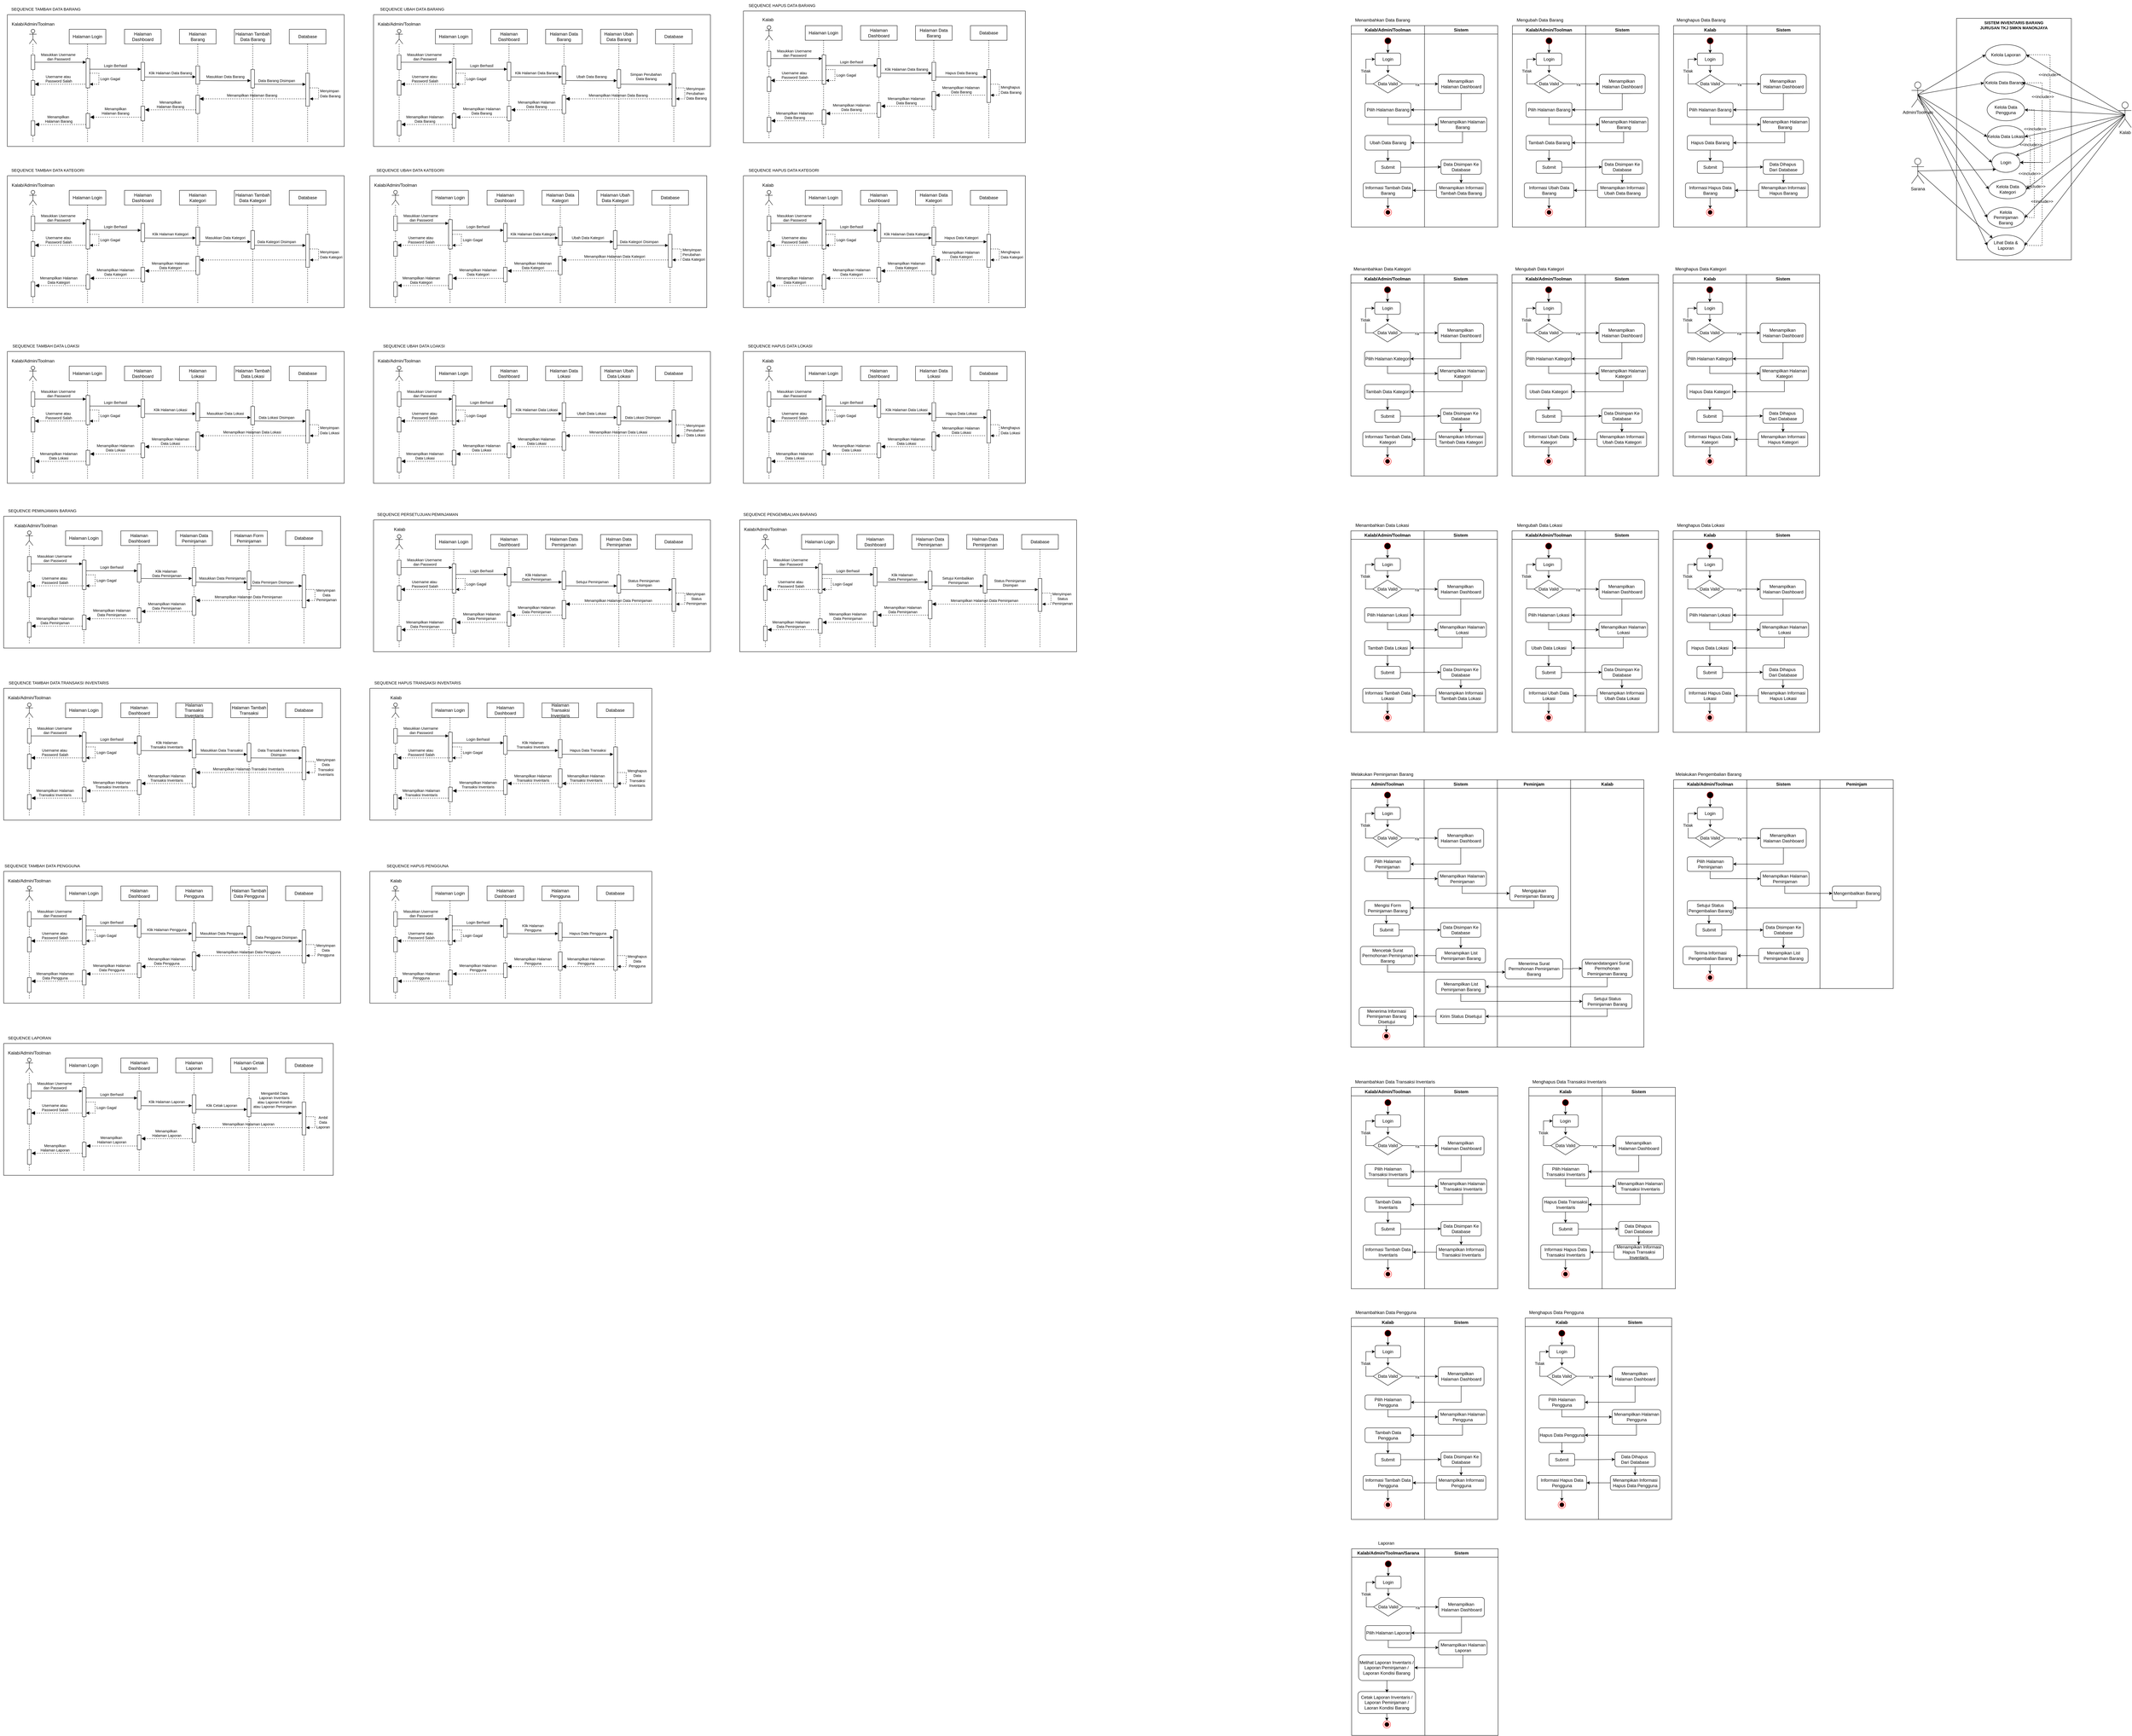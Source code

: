 <mxfile version="28.1.2">
  <diagram name="Page-1" id="igPV7dys58OYnULd3-2F">
    <mxGraphModel dx="3160" dy="1910" grid="1" gridSize="10" guides="1" tooltips="1" connect="1" arrows="1" fold="1" page="1" pageScale="1" pageWidth="850" pageHeight="1100" math="0" shadow="0">
      <root>
        <mxCell id="0" />
        <mxCell id="1" parent="0" />
        <mxCell id="4CiN8Vy0sqErtsVojWwu-111" value="" style="group" parent="1" vertex="1" connectable="0">
          <mxGeometry x="4250" y="-1050" width="600" height="660" as="geometry" />
        </mxCell>
        <mxCell id="4CiN8Vy0sqErtsVojWwu-48" value="" style="group;rounded=0;" parent="4CiN8Vy0sqErtsVojWwu-111" vertex="1" connectable="0">
          <mxGeometry x="44.018" width="452.83" height="660" as="geometry" />
        </mxCell>
        <mxCell id="4CiN8Vy0sqErtsVojWwu-4" value="" style="whiteSpace=wrap;html=1;" parent="4CiN8Vy0sqErtsVojWwu-48" vertex="1">
          <mxGeometry x="78.802" width="313.562" height="660" as="geometry" />
        </mxCell>
        <mxCell id="4CiN8Vy0sqErtsVojWwu-74" style="edgeStyle=none;shape=connector;rounded=0;orthogonalLoop=1;jettySize=auto;html=1;exitX=1;exitY=0.5;exitDx=0;exitDy=0;entryX=1;entryY=0.5;entryDx=0;entryDy=0;strokeColor=default;align=center;verticalAlign=middle;fontFamily=Helvetica;fontSize=11;fontColor=default;labelBackgroundColor=default;endArrow=classic;endFill=1;dashed=1;" parent="4CiN8Vy0sqErtsVojWwu-48" source="4CiN8Vy0sqErtsVojWwu-14" target="4CiN8Vy0sqErtsVojWwu-7" edge="1">
          <mxGeometry relative="1" as="geometry">
            <Array as="points">
              <mxPoint x="334.232" y="99.579" />
              <mxPoint x="334.232" y="393.684" />
            </Array>
          </mxGeometry>
        </mxCell>
        <mxCell id="4CiN8Vy0sqErtsVojWwu-78" value="&amp;lt;&amp;lt;include&amp;gt;&amp;gt;" style="edgeLabel;html=1;align=center;verticalAlign=middle;resizable=0;points=[];strokeColor=default;fontFamily=Helvetica;fontSize=11;fontColor=default;labelBackgroundColor=default;fillColor=default;" parent="4CiN8Vy0sqErtsVojWwu-74" vertex="1" connectable="0">
          <mxGeometry x="-0.458" y="-2" relative="1" as="geometry">
            <mxPoint as="offset" />
          </mxGeometry>
        </mxCell>
        <mxCell id="4CiN8Vy0sqErtsVojWwu-14" value="Kelola Laporan" style="ellipse;whiteSpace=wrap;html=1;" parent="4CiN8Vy0sqErtsVojWwu-48" vertex="1">
          <mxGeometry x="158.063" y="71.708" width="111.072" height="55.66" as="geometry" />
        </mxCell>
        <mxCell id="4CiN8Vy0sqErtsVojWwu-75" style="edgeStyle=none;shape=connector;rounded=0;orthogonalLoop=1;jettySize=auto;html=1;exitX=1;exitY=0.5;exitDx=0;exitDy=0;entryX=1;entryY=0.5;entryDx=0;entryDy=0;strokeColor=default;align=center;verticalAlign=middle;fontFamily=Helvetica;fontSize=11;fontColor=default;labelBackgroundColor=default;endArrow=classic;endFill=1;dashed=1;" parent="4CiN8Vy0sqErtsVojWwu-48" source="4CiN8Vy0sqErtsVojWwu-15" target="4CiN8Vy0sqErtsVojWwu-7" edge="1">
          <mxGeometry relative="1" as="geometry">
            <Array as="points">
              <mxPoint x="312.668" y="176" />
              <mxPoint x="312.668" y="393.684" />
            </Array>
          </mxGeometry>
        </mxCell>
        <mxCell id="4CiN8Vy0sqErtsVojWwu-79" value="&amp;lt;&amp;lt;include&amp;gt;&amp;gt;" style="edgeLabel;html=1;align=center;verticalAlign=middle;resizable=0;points=[];strokeColor=default;fontFamily=Helvetica;fontSize=11;fontColor=default;labelBackgroundColor=default;fillColor=default;" parent="4CiN8Vy0sqErtsVojWwu-75" vertex="1" connectable="0">
          <mxGeometry x="-0.477" y="1" relative="1" as="geometry">
            <mxPoint as="offset" />
          </mxGeometry>
        </mxCell>
        <mxCell id="4CiN8Vy0sqErtsVojWwu-15" value="Kelola Data Barang" style="ellipse;whiteSpace=wrap;html=1;" parent="4CiN8Vy0sqErtsVojWwu-48" vertex="1">
          <mxGeometry x="153.791" y="146.577" width="111.072" height="59.758" as="geometry" />
        </mxCell>
        <mxCell id="4CiN8Vy0sqErtsVojWwu-77" style="edgeStyle=none;shape=connector;rounded=0;orthogonalLoop=1;jettySize=auto;html=1;exitX=1;exitY=0.5;exitDx=0;exitDy=0;entryX=1;entryY=0.5;entryDx=0;entryDy=0;dashed=1;strokeColor=default;align=center;verticalAlign=middle;fontFamily=Helvetica;fontSize=11;fontColor=default;labelBackgroundColor=default;endArrow=classic;endFill=1;" parent="4CiN8Vy0sqErtsVojWwu-48" source="4CiN8Vy0sqErtsVojWwu-16" target="4CiN8Vy0sqErtsVojWwu-7" edge="1">
          <mxGeometry relative="1" as="geometry">
            <Array as="points">
              <mxPoint x="280.323" y="324.211" />
              <mxPoint x="280.323" y="393.684" />
            </Array>
          </mxGeometry>
        </mxCell>
        <mxCell id="4CiN8Vy0sqErtsVojWwu-81" value="&amp;lt;&amp;lt;include&amp;gt;&amp;gt;" style="edgeLabel;html=1;align=center;verticalAlign=middle;resizable=0;points=[];strokeColor=default;fontFamily=Helvetica;fontSize=11;fontColor=default;labelBackgroundColor=default;fillColor=default;" parent="4CiN8Vy0sqErtsVojWwu-77" vertex="1" connectable="0">
          <mxGeometry x="-0.353" relative="1" as="geometry">
            <mxPoint as="offset" />
          </mxGeometry>
        </mxCell>
        <mxCell id="4CiN8Vy0sqErtsVojWwu-16" value="Kelola Data Lokasi" style="ellipse;whiteSpace=wrap;html=1;" parent="4CiN8Vy0sqErtsVojWwu-48" vertex="1">
          <mxGeometry x="162.335" y="293.547" width="102.528" height="59.758" as="geometry" />
        </mxCell>
        <mxCell id="4CiN8Vy0sqErtsVojWwu-76" style="edgeStyle=none;shape=connector;rounded=0;orthogonalLoop=1;jettySize=auto;html=1;exitX=1;exitY=0.5;exitDx=0;exitDy=0;entryX=1;entryY=0.5;entryDx=0;entryDy=0;strokeColor=default;align=center;verticalAlign=middle;fontFamily=Helvetica;fontSize=11;fontColor=default;labelBackgroundColor=default;endArrow=classic;endFill=1;dashed=1;" parent="4CiN8Vy0sqErtsVojWwu-48" source="4CiN8Vy0sqErtsVojWwu-17" target="4CiN8Vy0sqErtsVojWwu-7" edge="1">
          <mxGeometry relative="1" as="geometry">
            <Array as="points">
              <mxPoint x="291.105" y="250.105" />
              <mxPoint x="291.105" y="393.684" />
            </Array>
          </mxGeometry>
        </mxCell>
        <mxCell id="4CiN8Vy0sqErtsVojWwu-80" value="&amp;lt;&amp;lt;include&amp;gt;&amp;gt;" style="edgeLabel;html=1;align=center;verticalAlign=middle;resizable=0;points=[];strokeColor=default;fontFamily=Helvetica;fontSize=11;fontColor=default;labelBackgroundColor=default;fillColor=default;" parent="4CiN8Vy0sqErtsVojWwu-76" vertex="1" connectable="0">
          <mxGeometry x="-0.252" y="2" relative="1" as="geometry">
            <mxPoint as="offset" />
          </mxGeometry>
        </mxCell>
        <mxCell id="4CiN8Vy0sqErtsVojWwu-17" value="Kelola Data Pengguna" style="ellipse;whiteSpace=wrap;html=1;" parent="4CiN8Vy0sqErtsVojWwu-48" vertex="1">
          <mxGeometry x="162.335" y="220.162" width="102.528" height="59.758" as="geometry" />
        </mxCell>
        <mxCell id="4CiN8Vy0sqErtsVojWwu-29" value="&lt;b&gt;SISTEM INVENTARIS BARANG&lt;/b&gt;&lt;div&gt;&lt;b&gt;JURUSAN TKJ SMKN MANONJAYA&lt;/b&gt;&lt;/div&gt;" style="whiteSpace=wrap;html=1;strokeColor=none;align=center;verticalAlign=middle;fontFamily=Helvetica;fontSize=11;fontColor=default;labelBackgroundColor=default;fillColor=default;" parent="4CiN8Vy0sqErtsVojWwu-48" vertex="1">
          <mxGeometry x="85.643" y="1.193" width="299.196" height="35.86" as="geometry" />
        </mxCell>
        <mxCell id="4CiN8Vy0sqErtsVojWwu-84" style="edgeStyle=none;shape=connector;rounded=0;orthogonalLoop=1;jettySize=auto;html=1;exitX=1;exitY=0.5;exitDx=0;exitDy=0;entryX=1;entryY=0.5;entryDx=0;entryDy=0;dashed=1;strokeColor=default;align=center;verticalAlign=middle;fontFamily=Helvetica;fontSize=11;fontColor=default;labelBackgroundColor=default;endArrow=classic;endFill=1;" parent="4CiN8Vy0sqErtsVojWwu-48" source="4CiN8Vy0sqErtsVojWwu-28" target="4CiN8Vy0sqErtsVojWwu-7" edge="1">
          <mxGeometry relative="1" as="geometry">
            <Array as="points">
              <mxPoint x="312.668" y="620.632" />
              <mxPoint x="312.668" y="393.684" />
            </Array>
          </mxGeometry>
        </mxCell>
        <mxCell id="4CiN8Vy0sqErtsVojWwu-87" value="&amp;lt;&amp;lt;include&amp;gt;&amp;gt;" style="edgeLabel;html=1;align=center;verticalAlign=middle;resizable=0;points=[];strokeColor=default;fontFamily=Helvetica;fontSize=11;fontColor=default;labelBackgroundColor=default;fillColor=default;" parent="4CiN8Vy0sqErtsVojWwu-84" vertex="1" connectable="0">
          <mxGeometry x="0.006" y="1" relative="1" as="geometry">
            <mxPoint as="offset" />
          </mxGeometry>
        </mxCell>
        <mxCell id="4CiN8Vy0sqErtsVojWwu-28" value="Lihat Data &amp;amp; Laporan" style="ellipse;whiteSpace=wrap;html=1;" parent="4CiN8Vy0sqErtsVojWwu-48" vertex="1">
          <mxGeometry x="162.335" y="592.045" width="102.528" height="56.376" as="geometry" />
        </mxCell>
        <mxCell id="4CiN8Vy0sqErtsVojWwu-83" style="edgeStyle=none;shape=connector;rounded=0;orthogonalLoop=1;jettySize=auto;html=1;exitX=1;exitY=0.5;exitDx=0;exitDy=0;entryX=1;entryY=0.5;entryDx=0;entryDy=0;dashed=1;strokeColor=default;align=center;verticalAlign=middle;fontFamily=Helvetica;fontSize=11;fontColor=default;labelBackgroundColor=default;endArrow=classic;endFill=1;" parent="4CiN8Vy0sqErtsVojWwu-48" source="4CiN8Vy0sqErtsVojWwu-18" target="4CiN8Vy0sqErtsVojWwu-7" edge="1">
          <mxGeometry relative="1" as="geometry">
            <Array as="points">
              <mxPoint x="291.105" y="544.211" />
              <mxPoint x="291.105" y="393.684" />
            </Array>
          </mxGeometry>
        </mxCell>
        <mxCell id="4CiN8Vy0sqErtsVojWwu-86" value="&amp;lt;&amp;lt;include&amp;gt;&amp;gt;" style="edgeLabel;html=1;align=center;verticalAlign=middle;resizable=0;points=[];strokeColor=default;fontFamily=Helvetica;fontSize=11;fontColor=default;labelBackgroundColor=default;fillColor=default;" parent="4CiN8Vy0sqErtsVojWwu-83" vertex="1" connectable="0">
          <mxGeometry x="0.032" relative="1" as="geometry">
            <mxPoint as="offset" />
          </mxGeometry>
        </mxCell>
        <mxCell id="4CiN8Vy0sqErtsVojWwu-18" value="Kelola Peminjaman Barang" style="ellipse;whiteSpace=wrap;html=1;" parent="4CiN8Vy0sqErtsVojWwu-48" vertex="1">
          <mxGeometry x="162.335" y="516.027" width="102.528" height="56.376" as="geometry" />
        </mxCell>
        <mxCell id="4CiN8Vy0sqErtsVojWwu-82" style="edgeStyle=none;shape=connector;rounded=0;orthogonalLoop=1;jettySize=auto;html=1;exitX=1;exitY=0.5;exitDx=0;exitDy=0;entryX=1;entryY=0.5;entryDx=0;entryDy=0;dashed=1;strokeColor=default;align=center;verticalAlign=middle;fontFamily=Helvetica;fontSize=11;fontColor=default;labelBackgroundColor=default;endArrow=classic;endFill=1;" parent="4CiN8Vy0sqErtsVojWwu-48" source="4CiN8Vy0sqErtsVojWwu-19" target="4CiN8Vy0sqErtsVojWwu-7" edge="1">
          <mxGeometry relative="1" as="geometry">
            <Array as="points">
              <mxPoint x="280.323" y="466.632" />
              <mxPoint x="280.323" y="393.684" />
            </Array>
          </mxGeometry>
        </mxCell>
        <mxCell id="4CiN8Vy0sqErtsVojWwu-85" value="&amp;lt;&amp;lt;include&amp;gt;&amp;gt;" style="edgeLabel;html=1;align=center;verticalAlign=middle;resizable=0;points=[];strokeColor=default;fontFamily=Helvetica;fontSize=11;fontColor=default;labelBackgroundColor=default;fillColor=default;" parent="4CiN8Vy0sqErtsVojWwu-82" vertex="1" connectable="0">
          <mxGeometry x="-0.041" y="3" relative="1" as="geometry">
            <mxPoint as="offset" />
          </mxGeometry>
        </mxCell>
        <mxCell id="4CiN8Vy0sqErtsVojWwu-19" value="Kelola Data Kategori" style="ellipse;whiteSpace=wrap;html=1;" parent="4CiN8Vy0sqErtsVojWwu-48" vertex="1">
          <mxGeometry x="166.607" y="440.325" width="102.528" height="52.42" as="geometry" />
        </mxCell>
        <mxCell id="4CiN8Vy0sqErtsVojWwu-7" value="Login" style="ellipse;whiteSpace=wrap;html=1;" parent="4CiN8Vy0sqErtsVojWwu-48" vertex="1">
          <mxGeometry x="175.151" y="366.937" width="76.896" height="53.783" as="geometry" />
        </mxCell>
        <mxCell id="4CiN8Vy0sqErtsVojWwu-90" style="edgeStyle=none;shape=connector;rounded=0;orthogonalLoop=1;jettySize=auto;html=1;exitX=0.5;exitY=0.5;exitDx=0;exitDy=0;exitPerimeter=0;entryX=1;entryY=0;entryDx=0;entryDy=0;strokeColor=default;align=center;verticalAlign=middle;fontFamily=Helvetica;fontSize=11;fontColor=default;labelBackgroundColor=default;endArrow=classic;endFill=1;" parent="4CiN8Vy0sqErtsVojWwu-111" source="4CiN8Vy0sqErtsVojWwu-5" target="4CiN8Vy0sqErtsVojWwu-7" edge="1">
          <mxGeometry relative="1" as="geometry" />
        </mxCell>
        <mxCell id="4CiN8Vy0sqErtsVojWwu-91" style="edgeStyle=none;shape=connector;rounded=0;orthogonalLoop=1;jettySize=auto;html=1;exitX=0.5;exitY=0.5;exitDx=0;exitDy=0;exitPerimeter=0;entryX=1;entryY=0.5;entryDx=0;entryDy=0;strokeColor=default;align=center;verticalAlign=middle;fontFamily=Helvetica;fontSize=11;fontColor=default;labelBackgroundColor=default;endArrow=classic;endFill=1;" parent="4CiN8Vy0sqErtsVojWwu-111" source="4CiN8Vy0sqErtsVojWwu-5" target="4CiN8Vy0sqErtsVojWwu-16" edge="1">
          <mxGeometry relative="1" as="geometry" />
        </mxCell>
        <mxCell id="4CiN8Vy0sqErtsVojWwu-92" style="edgeStyle=none;shape=connector;rounded=0;orthogonalLoop=1;jettySize=auto;html=1;exitX=0.5;exitY=0.5;exitDx=0;exitDy=0;exitPerimeter=0;entryX=1;entryY=0.5;entryDx=0;entryDy=0;strokeColor=default;align=center;verticalAlign=middle;fontFamily=Helvetica;fontSize=11;fontColor=default;labelBackgroundColor=default;endArrow=classic;endFill=1;" parent="4CiN8Vy0sqErtsVojWwu-111" source="4CiN8Vy0sqErtsVojWwu-5" target="4CiN8Vy0sqErtsVojWwu-17" edge="1">
          <mxGeometry relative="1" as="geometry" />
        </mxCell>
        <mxCell id="4CiN8Vy0sqErtsVojWwu-94" style="edgeStyle=none;shape=connector;rounded=0;orthogonalLoop=1;jettySize=auto;html=1;exitX=0.5;exitY=0.5;exitDx=0;exitDy=0;exitPerimeter=0;entryX=1;entryY=0.5;entryDx=0;entryDy=0;strokeColor=default;align=center;verticalAlign=middle;fontFamily=Helvetica;fontSize=11;fontColor=default;labelBackgroundColor=default;endArrow=classic;endFill=1;" parent="4CiN8Vy0sqErtsVojWwu-111" source="4CiN8Vy0sqErtsVojWwu-5" target="4CiN8Vy0sqErtsVojWwu-14" edge="1">
          <mxGeometry relative="1" as="geometry" />
        </mxCell>
        <mxCell id="4CiN8Vy0sqErtsVojWwu-95" style="edgeStyle=none;shape=connector;rounded=0;orthogonalLoop=1;jettySize=auto;html=1;exitX=0.5;exitY=0.5;exitDx=0;exitDy=0;exitPerimeter=0;entryX=1;entryY=0.5;entryDx=0;entryDy=0;strokeColor=default;align=center;verticalAlign=middle;fontFamily=Helvetica;fontSize=11;fontColor=default;labelBackgroundColor=default;endArrow=classic;endFill=1;" parent="4CiN8Vy0sqErtsVojWwu-111" source="4CiN8Vy0sqErtsVojWwu-5" target="4CiN8Vy0sqErtsVojWwu-19" edge="1">
          <mxGeometry relative="1" as="geometry" />
        </mxCell>
        <mxCell id="4CiN8Vy0sqErtsVojWwu-97" style="edgeStyle=none;shape=connector;rounded=0;orthogonalLoop=1;jettySize=auto;html=1;exitX=0.5;exitY=0.5;exitDx=0;exitDy=0;exitPerimeter=0;entryX=1;entryY=0.5;entryDx=0;entryDy=0;strokeColor=default;align=center;verticalAlign=middle;fontFamily=Helvetica;fontSize=11;fontColor=default;labelBackgroundColor=default;endArrow=classic;endFill=1;" parent="4CiN8Vy0sqErtsVojWwu-111" source="4CiN8Vy0sqErtsVojWwu-5" target="4CiN8Vy0sqErtsVojWwu-18" edge="1">
          <mxGeometry relative="1" as="geometry" />
        </mxCell>
        <mxCell id="4CiN8Vy0sqErtsVojWwu-98" style="edgeStyle=none;shape=connector;rounded=0;orthogonalLoop=1;jettySize=auto;html=1;exitX=0.5;exitY=0.5;exitDx=0;exitDy=0;exitPerimeter=0;entryX=1;entryY=0.5;entryDx=0;entryDy=0;strokeColor=default;align=center;verticalAlign=middle;fontFamily=Helvetica;fontSize=11;fontColor=default;labelBackgroundColor=default;endArrow=classic;endFill=1;" parent="4CiN8Vy0sqErtsVojWwu-111" source="4CiN8Vy0sqErtsVojWwu-5" target="4CiN8Vy0sqErtsVojWwu-28" edge="1">
          <mxGeometry relative="1" as="geometry" />
        </mxCell>
        <mxCell id="4CiN8Vy0sqErtsVojWwu-5" value="Kalab" style="shape=umlActor;verticalLabelPosition=bottom;verticalAlign=top;html=1;outlineConnect=0;" parent="4CiN8Vy0sqErtsVojWwu-111" vertex="1">
          <mxGeometry x="566.038" y="228.684" width="33.962" height="69.474" as="geometry" />
        </mxCell>
        <mxCell id="4CiN8Vy0sqErtsVojWwu-109" style="edgeStyle=none;shape=connector;rounded=0;orthogonalLoop=1;jettySize=auto;html=1;exitX=0.5;exitY=0.5;exitDx=0;exitDy=0;exitPerimeter=0;entryX=0;entryY=1;entryDx=0;entryDy=0;strokeColor=default;align=center;verticalAlign=middle;fontFamily=Helvetica;fontSize=11;fontColor=default;labelBackgroundColor=default;endArrow=classic;endFill=1;" parent="4CiN8Vy0sqErtsVojWwu-111" source="4CiN8Vy0sqErtsVojWwu-11" target="4CiN8Vy0sqErtsVojWwu-7" edge="1">
          <mxGeometry relative="1" as="geometry" />
        </mxCell>
        <mxCell id="4CiN8Vy0sqErtsVojWwu-110" style="edgeStyle=none;shape=connector;rounded=0;orthogonalLoop=1;jettySize=auto;html=1;exitX=0.5;exitY=0.5;exitDx=0;exitDy=0;exitPerimeter=0;entryX=0;entryY=0;entryDx=0;entryDy=0;strokeColor=default;align=center;verticalAlign=middle;fontFamily=Helvetica;fontSize=11;fontColor=default;labelBackgroundColor=default;endArrow=classic;endFill=1;" parent="4CiN8Vy0sqErtsVojWwu-111" source="4CiN8Vy0sqErtsVojWwu-11" target="4CiN8Vy0sqErtsVojWwu-28" edge="1">
          <mxGeometry relative="1" as="geometry" />
        </mxCell>
        <mxCell id="4CiN8Vy0sqErtsVojWwu-11" value="Sarana" style="shape=umlActor;verticalLabelPosition=bottom;verticalAlign=top;html=1;outlineConnect=0;" parent="4CiN8Vy0sqErtsVojWwu-111" vertex="1">
          <mxGeometry y="382.105" width="33.962" height="69.474" as="geometry" />
        </mxCell>
        <mxCell id="4CiN8Vy0sqErtsVojWwu-99" style="edgeStyle=none;shape=connector;rounded=0;orthogonalLoop=1;jettySize=auto;html=1;exitX=0.5;exitY=0.5;exitDx=0;exitDy=0;exitPerimeter=0;entryX=0;entryY=0.5;entryDx=0;entryDy=0;strokeColor=default;align=center;verticalAlign=middle;fontFamily=Helvetica;fontSize=11;fontColor=default;labelBackgroundColor=default;endArrow=classic;endFill=1;" parent="4CiN8Vy0sqErtsVojWwu-111" source="4CiN8Vy0sqErtsVojWwu-12" target="4CiN8Vy0sqErtsVojWwu-14" edge="1">
          <mxGeometry relative="1" as="geometry" />
        </mxCell>
        <mxCell id="4CiN8Vy0sqErtsVojWwu-100" style="edgeStyle=none;shape=connector;rounded=0;orthogonalLoop=1;jettySize=auto;html=1;exitX=0.5;exitY=0.5;exitDx=0;exitDy=0;exitPerimeter=0;entryX=0;entryY=0.5;entryDx=0;entryDy=0;strokeColor=default;align=center;verticalAlign=middle;fontFamily=Helvetica;fontSize=11;fontColor=default;labelBackgroundColor=default;endArrow=classic;endFill=1;" parent="4CiN8Vy0sqErtsVojWwu-111" source="4CiN8Vy0sqErtsVojWwu-12" target="4CiN8Vy0sqErtsVojWwu-15" edge="1">
          <mxGeometry relative="1" as="geometry" />
        </mxCell>
        <mxCell id="4CiN8Vy0sqErtsVojWwu-101" style="edgeStyle=none;shape=connector;rounded=0;orthogonalLoop=1;jettySize=auto;html=1;exitX=0.5;exitY=0.5;exitDx=0;exitDy=0;exitPerimeter=0;entryX=0;entryY=0.5;entryDx=0;entryDy=0;strokeColor=default;align=center;verticalAlign=middle;fontFamily=Helvetica;fontSize=11;fontColor=default;labelBackgroundColor=default;endArrow=classic;endFill=1;" parent="4CiN8Vy0sqErtsVojWwu-111" source="4CiN8Vy0sqErtsVojWwu-12" target="4CiN8Vy0sqErtsVojWwu-16" edge="1">
          <mxGeometry relative="1" as="geometry" />
        </mxCell>
        <mxCell id="4CiN8Vy0sqErtsVojWwu-102" style="edgeStyle=none;shape=connector;rounded=0;orthogonalLoop=1;jettySize=auto;html=1;exitX=0.5;exitY=0.5;exitDx=0;exitDy=0;exitPerimeter=0;entryX=0;entryY=0.5;entryDx=0;entryDy=0;strokeColor=default;align=center;verticalAlign=middle;fontFamily=Helvetica;fontSize=11;fontColor=default;labelBackgroundColor=default;endArrow=classic;endFill=1;" parent="4CiN8Vy0sqErtsVojWwu-111" source="4CiN8Vy0sqErtsVojWwu-12" target="4CiN8Vy0sqErtsVojWwu-7" edge="1">
          <mxGeometry relative="1" as="geometry" />
        </mxCell>
        <mxCell id="4CiN8Vy0sqErtsVojWwu-103" style="edgeStyle=none;shape=connector;rounded=0;orthogonalLoop=1;jettySize=auto;html=1;exitX=0.5;exitY=0.5;exitDx=0;exitDy=0;exitPerimeter=0;entryX=0;entryY=0.5;entryDx=0;entryDy=0;strokeColor=default;align=center;verticalAlign=middle;fontFamily=Helvetica;fontSize=11;fontColor=default;labelBackgroundColor=default;endArrow=classic;endFill=1;" parent="4CiN8Vy0sqErtsVojWwu-111" source="4CiN8Vy0sqErtsVojWwu-12" target="4CiN8Vy0sqErtsVojWwu-19" edge="1">
          <mxGeometry relative="1" as="geometry" />
        </mxCell>
        <mxCell id="4CiN8Vy0sqErtsVojWwu-104" style="edgeStyle=none;shape=connector;rounded=0;orthogonalLoop=1;jettySize=auto;html=1;exitX=0.5;exitY=0.5;exitDx=0;exitDy=0;exitPerimeter=0;entryX=0;entryY=0.5;entryDx=0;entryDy=0;strokeColor=default;align=center;verticalAlign=middle;fontFamily=Helvetica;fontSize=11;fontColor=default;labelBackgroundColor=default;endArrow=classic;endFill=1;" parent="4CiN8Vy0sqErtsVojWwu-111" source="4CiN8Vy0sqErtsVojWwu-12" target="4CiN8Vy0sqErtsVojWwu-28" edge="1">
          <mxGeometry relative="1" as="geometry" />
        </mxCell>
        <mxCell id="4CiN8Vy0sqErtsVojWwu-105" style="edgeStyle=none;shape=connector;rounded=0;orthogonalLoop=1;jettySize=auto;html=1;exitX=0.5;exitY=0.5;exitDx=0;exitDy=0;exitPerimeter=0;entryX=0;entryY=0.5;entryDx=0;entryDy=0;strokeColor=default;align=center;verticalAlign=middle;fontFamily=Helvetica;fontSize=11;fontColor=default;labelBackgroundColor=default;endArrow=classic;endFill=1;" parent="4CiN8Vy0sqErtsVojWwu-111" source="4CiN8Vy0sqErtsVojWwu-12" target="4CiN8Vy0sqErtsVojWwu-18" edge="1">
          <mxGeometry relative="1" as="geometry" />
        </mxCell>
        <mxCell id="4CiN8Vy0sqErtsVojWwu-12" value="Admin/Toolman" style="shape=umlActor;verticalLabelPosition=bottom;verticalAlign=top;html=1;outlineConnect=0;" parent="4CiN8Vy0sqErtsVojWwu-111" vertex="1">
          <mxGeometry y="173.684" width="33.962" height="69.474" as="geometry" />
        </mxCell>
        <mxCell id="4CiN8Vy0sqErtsVojWwu-93" style="edgeStyle=none;shape=connector;rounded=0;orthogonalLoop=1;jettySize=auto;html=1;exitX=0.5;exitY=0.5;exitDx=0;exitDy=0;exitPerimeter=0;entryX=0.933;entryY=0.481;entryDx=0;entryDy=0;entryPerimeter=0;strokeColor=default;align=center;verticalAlign=middle;fontFamily=Helvetica;fontSize=11;fontColor=default;labelBackgroundColor=default;endArrow=classic;endFill=1;" parent="4CiN8Vy0sqErtsVojWwu-111" source="4CiN8Vy0sqErtsVojWwu-5" target="4CiN8Vy0sqErtsVojWwu-15" edge="1">
          <mxGeometry relative="1" as="geometry" />
        </mxCell>
        <mxCell id="b7jb3ZsC_B3H7gWbnL5j-236" value="" style="group" parent="1" vertex="1" connectable="0">
          <mxGeometry x="2719" y="320" width="1280" height="620" as="geometry" />
        </mxCell>
        <mxCell id="b7jb3ZsC_B3H7gWbnL5j-267" value="" style="group;strokeWidth=3;" parent="b7jb3ZsC_B3H7gWbnL5j-236" vertex="1" connectable="0">
          <mxGeometry x="440" y="30" width="400" height="550" as="geometry" />
        </mxCell>
        <mxCell id="b7jb3ZsC_B3H7gWbnL5j-268" style="edgeStyle=orthogonalEdgeStyle;rounded=0;orthogonalLoop=1;jettySize=auto;html=1;exitX=0.59;exitY=-0.066;exitDx=0;exitDy=0;entryX=0.5;entryY=0;entryDx=0;entryDy=0;exitPerimeter=0;" parent="b7jb3ZsC_B3H7gWbnL5j-267" target="b7jb3ZsC_B3H7gWbnL5j-281" edge="1">
          <mxGeometry relative="1" as="geometry">
            <mxPoint x="100" y="50" as="sourcePoint" />
          </mxGeometry>
        </mxCell>
        <mxCell id="b7jb3ZsC_B3H7gWbnL5j-269" value="Kalab/Admin/Toolman" style="swimlane;whiteSpace=wrap;html=1;startSize=23;container=0;" parent="b7jb3ZsC_B3H7gWbnL5j-267" vertex="1">
          <mxGeometry width="200" height="550" as="geometry" />
        </mxCell>
        <mxCell id="b7jb3ZsC_B3H7gWbnL5j-270" value="" style="ellipse;html=1;shape=endState;fillColor=#000000;strokeColor=#ff0000;" parent="b7jb3ZsC_B3H7gWbnL5j-269" vertex="1">
          <mxGeometry x="90" y="500" width="20" height="20" as="geometry" />
        </mxCell>
        <mxCell id="b7jb3ZsC_B3H7gWbnL5j-271" value="" style="ellipse;html=1;shape=startState;fillColor=#000000;strokeColor=#ff0000;" parent="b7jb3ZsC_B3H7gWbnL5j-269" vertex="1">
          <mxGeometry x="87.5" y="29" width="25" height="25" as="geometry" />
        </mxCell>
        <mxCell id="b7jb3ZsC_B3H7gWbnL5j-272" value="Sistem" style="swimlane;whiteSpace=wrap;html=1;container=0;" parent="b7jb3ZsC_B3H7gWbnL5j-267" vertex="1">
          <mxGeometry x="200" width="200" height="550" as="geometry" />
        </mxCell>
        <mxCell id="b7jb3ZsC_B3H7gWbnL5j-273" style="edgeStyle=orthogonalEdgeStyle;rounded=0;orthogonalLoop=1;jettySize=auto;html=1;exitX=1;exitY=0.5;exitDx=0;exitDy=0;entryX=0;entryY=0.5;entryDx=0;entryDy=0;" parent="b7jb3ZsC_B3H7gWbnL5j-267" source="b7jb3ZsC_B3H7gWbnL5j-284" target="b7jb3ZsC_B3H7gWbnL5j-291" edge="1">
          <mxGeometry relative="1" as="geometry" />
        </mxCell>
        <mxCell id="b7jb3ZsC_B3H7gWbnL5j-274" value="Ya" style="edgeLabel;html=1;align=center;verticalAlign=middle;resizable=0;points=[];container=0;" parent="b7jb3ZsC_B3H7gWbnL5j-273" vertex="1" connectable="0">
          <mxGeometry x="-0.203" y="-2" relative="1" as="geometry">
            <mxPoint as="offset" />
          </mxGeometry>
        </mxCell>
        <mxCell id="b7jb3ZsC_B3H7gWbnL5j-275" style="edgeStyle=orthogonalEdgeStyle;rounded=0;orthogonalLoop=1;jettySize=auto;html=1;exitX=0.75;exitY=1;exitDx=0;exitDy=0;entryX=1;entryY=0.5;entryDx=0;entryDy=0;" parent="b7jb3ZsC_B3H7gWbnL5j-267" source="b7jb3ZsC_B3H7gWbnL5j-291" target="b7jb3ZsC_B3H7gWbnL5j-285" edge="1">
          <mxGeometry relative="1" as="geometry">
            <Array as="points">
              <mxPoint x="300" y="186" />
              <mxPoint x="300" y="230" />
            </Array>
          </mxGeometry>
        </mxCell>
        <mxCell id="b7jb3ZsC_B3H7gWbnL5j-276" style="edgeStyle=orthogonalEdgeStyle;rounded=0;orthogonalLoop=1;jettySize=auto;html=1;exitX=0.5;exitY=1;exitDx=0;exitDy=0;entryX=0;entryY=0.5;entryDx=0;entryDy=0;" parent="b7jb3ZsC_B3H7gWbnL5j-267" source="b7jb3ZsC_B3H7gWbnL5j-285" target="b7jb3ZsC_B3H7gWbnL5j-292" edge="1">
          <mxGeometry relative="1" as="geometry" />
        </mxCell>
        <mxCell id="b7jb3ZsC_B3H7gWbnL5j-277" style="edgeStyle=orthogonalEdgeStyle;rounded=0;orthogonalLoop=1;jettySize=auto;html=1;exitX=0.5;exitY=1;exitDx=0;exitDy=0;entryX=1;entryY=0.5;entryDx=0;entryDy=0;" parent="b7jb3ZsC_B3H7gWbnL5j-267" source="b7jb3ZsC_B3H7gWbnL5j-292" target="b7jb3ZsC_B3H7gWbnL5j-287" edge="1">
          <mxGeometry relative="1" as="geometry" />
        </mxCell>
        <mxCell id="b7jb3ZsC_B3H7gWbnL5j-278" style="edgeStyle=orthogonalEdgeStyle;rounded=0;orthogonalLoop=1;jettySize=auto;html=1;exitX=1;exitY=0.5;exitDx=0;exitDy=0;entryX=0;entryY=0.5;entryDx=0;entryDy=0;" parent="b7jb3ZsC_B3H7gWbnL5j-267" source="b7jb3ZsC_B3H7gWbnL5j-288" target="b7jb3ZsC_B3H7gWbnL5j-294" edge="1">
          <mxGeometry relative="1" as="geometry" />
        </mxCell>
        <mxCell id="b7jb3ZsC_B3H7gWbnL5j-279" style="edgeStyle=orthogonalEdgeStyle;rounded=0;orthogonalLoop=1;jettySize=auto;html=1;exitX=0;exitY=0.5;exitDx=0;exitDy=0;entryX=1;entryY=0.5;entryDx=0;entryDy=0;" parent="b7jb3ZsC_B3H7gWbnL5j-267" source="b7jb3ZsC_B3H7gWbnL5j-295" target="b7jb3ZsC_B3H7gWbnL5j-290" edge="1">
          <mxGeometry relative="1" as="geometry" />
        </mxCell>
        <mxCell id="b7jb3ZsC_B3H7gWbnL5j-280" style="edgeStyle=orthogonalEdgeStyle;rounded=0;orthogonalLoop=1;jettySize=auto;html=1;exitX=0.5;exitY=1;exitDx=0;exitDy=0;" parent="b7jb3ZsC_B3H7gWbnL5j-267" source="b7jb3ZsC_B3H7gWbnL5j-281" edge="1">
          <mxGeometry relative="1" as="geometry">
            <mxPoint x="100.2" y="130" as="targetPoint" />
          </mxGeometry>
        </mxCell>
        <mxCell id="b7jb3ZsC_B3H7gWbnL5j-281" value="&lt;font face=&quot;Helvetica&quot;&gt;Login&lt;/font&gt;" style="rounded=1;whiteSpace=wrap;html=1;fillStyle=auto;fontFamily=Helvetica;container=0;" parent="b7jb3ZsC_B3H7gWbnL5j-267" vertex="1">
          <mxGeometry x="65" y="75" width="70" height="33.47" as="geometry" />
        </mxCell>
        <mxCell id="b7jb3ZsC_B3H7gWbnL5j-282" style="edgeStyle=orthogonalEdgeStyle;rounded=0;orthogonalLoop=1;jettySize=auto;html=1;exitX=0;exitY=0.5;exitDx=0;exitDy=0;entryX=0;entryY=0.5;entryDx=0;entryDy=0;" parent="b7jb3ZsC_B3H7gWbnL5j-267" source="b7jb3ZsC_B3H7gWbnL5j-284" target="b7jb3ZsC_B3H7gWbnL5j-281" edge="1">
          <mxGeometry relative="1" as="geometry" />
        </mxCell>
        <mxCell id="b7jb3ZsC_B3H7gWbnL5j-283" value="Tidak" style="edgeLabel;html=1;align=center;verticalAlign=middle;resizable=0;points=[];container=0;" parent="b7jb3ZsC_B3H7gWbnL5j-282" vertex="1" connectable="0">
          <mxGeometry x="-0.012" y="1" relative="1" as="geometry">
            <mxPoint as="offset" />
          </mxGeometry>
        </mxCell>
        <mxCell id="b7jb3ZsC_B3H7gWbnL5j-284" value="Data Valid" style="rhombus;whiteSpace=wrap;html=1;container=0;" parent="b7jb3ZsC_B3H7gWbnL5j-267" vertex="1">
          <mxGeometry x="60" y="134" width="80" height="50" as="geometry" />
        </mxCell>
        <mxCell id="b7jb3ZsC_B3H7gWbnL5j-285" value="Pilih Halaman Lokasi" style="rounded=1;whiteSpace=wrap;html=1;fillStyle=auto;fontFamily=Helvetica;container=0;" parent="b7jb3ZsC_B3H7gWbnL5j-267" vertex="1">
          <mxGeometry x="37.5" y="210" width="125" height="40" as="geometry" />
        </mxCell>
        <mxCell id="b7jb3ZsC_B3H7gWbnL5j-286" style="edgeStyle=orthogonalEdgeStyle;rounded=0;orthogonalLoop=1;jettySize=auto;html=1;exitX=0.5;exitY=1;exitDx=0;exitDy=0;entryX=0.5;entryY=0;entryDx=0;entryDy=0;" parent="b7jb3ZsC_B3H7gWbnL5j-267" source="b7jb3ZsC_B3H7gWbnL5j-287" target="b7jb3ZsC_B3H7gWbnL5j-288" edge="1">
          <mxGeometry relative="1" as="geometry" />
        </mxCell>
        <mxCell id="b7jb3ZsC_B3H7gWbnL5j-287" value="Ubah Data Lokasi" style="rounded=1;whiteSpace=wrap;html=1;fillStyle=auto;fontFamily=Helvetica;container=0;" parent="b7jb3ZsC_B3H7gWbnL5j-267" vertex="1">
          <mxGeometry x="37.5" y="300" width="125" height="40" as="geometry" />
        </mxCell>
        <mxCell id="b7jb3ZsC_B3H7gWbnL5j-288" value="&lt;font face=&quot;Helvetica&quot;&gt;Submit&lt;/font&gt;" style="rounded=1;whiteSpace=wrap;html=1;fillStyle=auto;fontFamily=Helvetica;container=0;" parent="b7jb3ZsC_B3H7gWbnL5j-267" vertex="1">
          <mxGeometry x="65" y="370" width="70" height="33.47" as="geometry" />
        </mxCell>
        <mxCell id="b7jb3ZsC_B3H7gWbnL5j-289" style="edgeStyle=orthogonalEdgeStyle;rounded=0;orthogonalLoop=1;jettySize=auto;html=1;exitX=0.5;exitY=1;exitDx=0;exitDy=0;" parent="b7jb3ZsC_B3H7gWbnL5j-267" source="b7jb3ZsC_B3H7gWbnL5j-290" edge="1">
          <mxGeometry relative="1" as="geometry">
            <mxPoint x="100" y="500" as="targetPoint" />
          </mxGeometry>
        </mxCell>
        <mxCell id="b7jb3ZsC_B3H7gWbnL5j-290" value="&lt;font face=&quot;Helvetica&quot;&gt;Informasi Ubah Data Lokasi&lt;/font&gt;" style="rounded=1;whiteSpace=wrap;html=1;fillStyle=auto;fontFamily=Helvetica;container=0;" parent="b7jb3ZsC_B3H7gWbnL5j-267" vertex="1">
          <mxGeometry x="32.5" y="430" width="135" height="40" as="geometry" />
        </mxCell>
        <mxCell id="b7jb3ZsC_B3H7gWbnL5j-291" value="&lt;font face=&quot;Helvetica&quot;&gt;Menampilkan&amp;nbsp;&lt;/font&gt;&lt;div&gt;&lt;font face=&quot;Helvetica&quot;&gt;Halaman Dashboard&lt;/font&gt;&lt;/div&gt;" style="rounded=1;whiteSpace=wrap;html=1;fillStyle=auto;fontFamily=Helvetica;container=0;" parent="b7jb3ZsC_B3H7gWbnL5j-267" vertex="1">
          <mxGeometry x="237.5" y="133.03" width="125" height="52.52" as="geometry" />
        </mxCell>
        <mxCell id="b7jb3ZsC_B3H7gWbnL5j-292" value="Menampilkan Halaman Lokasi" style="rounded=1;whiteSpace=wrap;html=1;fillStyle=auto;fontFamily=Helvetica;container=0;" parent="b7jb3ZsC_B3H7gWbnL5j-267" vertex="1">
          <mxGeometry x="237.5" y="250" width="132.5" height="40" as="geometry" />
        </mxCell>
        <mxCell id="b7jb3ZsC_B3H7gWbnL5j-293" style="edgeStyle=orthogonalEdgeStyle;rounded=0;orthogonalLoop=1;jettySize=auto;html=1;exitX=0.5;exitY=1;exitDx=0;exitDy=0;entryX=0.5;entryY=0;entryDx=0;entryDy=0;" parent="b7jb3ZsC_B3H7gWbnL5j-267" source="b7jb3ZsC_B3H7gWbnL5j-294" target="b7jb3ZsC_B3H7gWbnL5j-295" edge="1">
          <mxGeometry relative="1" as="geometry" />
        </mxCell>
        <mxCell id="b7jb3ZsC_B3H7gWbnL5j-294" value="&lt;font face=&quot;Helvetica&quot;&gt;Data Disimpan Ke Database&lt;/font&gt;" style="rounded=1;whiteSpace=wrap;html=1;fillStyle=auto;fontFamily=Helvetica;container=0;" parent="b7jb3ZsC_B3H7gWbnL5j-267" vertex="1">
          <mxGeometry x="245" y="366" width="110" height="40" as="geometry" />
        </mxCell>
        <mxCell id="b7jb3ZsC_B3H7gWbnL5j-295" value="&lt;font face=&quot;Helvetica&quot;&gt;Menampikan Informasi Ubah Data Lokasi&lt;/font&gt;" style="rounded=1;whiteSpace=wrap;html=1;fillStyle=auto;fontFamily=Helvetica;container=0;" parent="b7jb3ZsC_B3H7gWbnL5j-267" vertex="1">
          <mxGeometry x="232.5" y="430" width="135" height="40" as="geometry" />
        </mxCell>
        <mxCell id="b7jb3ZsC_B3H7gWbnL5j-296" value="Menambahkan Data Lokasi" style="text;html=1;align=center;verticalAlign=middle;resizable=0;points=[];autosize=1;strokeColor=none;fillColor=none;" parent="b7jb3ZsC_B3H7gWbnL5j-236" vertex="1">
          <mxGeometry width="170" height="30" as="geometry" />
        </mxCell>
        <mxCell id="b7jb3ZsC_B3H7gWbnL5j-297" value="Mengubah Data Lokasi" style="text;html=1;align=center;verticalAlign=middle;resizable=0;points=[];autosize=1;strokeColor=none;fillColor=none;" parent="b7jb3ZsC_B3H7gWbnL5j-236" vertex="1">
          <mxGeometry x="440" width="150" height="30" as="geometry" />
        </mxCell>
        <mxCell id="b7jb3ZsC_B3H7gWbnL5j-328" value="Menghapus Data Lokasi" style="text;html=1;align=center;verticalAlign=middle;resizable=0;points=[];autosize=1;strokeColor=none;fillColor=none;" parent="b7jb3ZsC_B3H7gWbnL5j-236" vertex="1">
          <mxGeometry x="875" width="160" height="30" as="geometry" />
        </mxCell>
        <mxCell id="b7jb3ZsC_B3H7gWbnL5j-238" value="" style="group" parent="b7jb3ZsC_B3H7gWbnL5j-236" vertex="1" connectable="0">
          <mxGeometry y="30" width="400" height="550" as="geometry" />
        </mxCell>
        <mxCell id="b7jb3ZsC_B3H7gWbnL5j-239" style="edgeStyle=orthogonalEdgeStyle;rounded=0;orthogonalLoop=1;jettySize=auto;html=1;exitX=0.59;exitY=-0.066;exitDx=0;exitDy=0;entryX=0.5;entryY=0;entryDx=0;entryDy=0;exitPerimeter=0;" parent="b7jb3ZsC_B3H7gWbnL5j-238" target="b7jb3ZsC_B3H7gWbnL5j-252" edge="1">
          <mxGeometry relative="1" as="geometry">
            <mxPoint x="100" y="50" as="sourcePoint" />
          </mxGeometry>
        </mxCell>
        <mxCell id="b7jb3ZsC_B3H7gWbnL5j-240" value="Kalab/Admin/Toolman" style="swimlane;whiteSpace=wrap;html=1;startSize=23;container=0;" parent="b7jb3ZsC_B3H7gWbnL5j-238" vertex="1">
          <mxGeometry width="200" height="550" as="geometry" />
        </mxCell>
        <mxCell id="b7jb3ZsC_B3H7gWbnL5j-241" value="" style="ellipse;html=1;shape=endState;fillColor=#000000;strokeColor=#ff0000;" parent="b7jb3ZsC_B3H7gWbnL5j-240" vertex="1">
          <mxGeometry x="90" y="500" width="20" height="20" as="geometry" />
        </mxCell>
        <mxCell id="b7jb3ZsC_B3H7gWbnL5j-242" value="" style="ellipse;html=1;shape=startState;fillColor=#000000;strokeColor=#ff0000;" parent="b7jb3ZsC_B3H7gWbnL5j-240" vertex="1">
          <mxGeometry x="87.5" y="29" width="25" height="25" as="geometry" />
        </mxCell>
        <mxCell id="b7jb3ZsC_B3H7gWbnL5j-243" value="Sistem" style="swimlane;whiteSpace=wrap;html=1;container=0;" parent="b7jb3ZsC_B3H7gWbnL5j-238" vertex="1">
          <mxGeometry x="200" width="200" height="550" as="geometry" />
        </mxCell>
        <mxCell id="b7jb3ZsC_B3H7gWbnL5j-244" style="edgeStyle=orthogonalEdgeStyle;rounded=0;orthogonalLoop=1;jettySize=auto;html=1;exitX=1;exitY=0.5;exitDx=0;exitDy=0;entryX=0;entryY=0.5;entryDx=0;entryDy=0;" parent="b7jb3ZsC_B3H7gWbnL5j-238" source="b7jb3ZsC_B3H7gWbnL5j-255" target="b7jb3ZsC_B3H7gWbnL5j-262" edge="1">
          <mxGeometry relative="1" as="geometry" />
        </mxCell>
        <mxCell id="b7jb3ZsC_B3H7gWbnL5j-245" value="Ya" style="edgeLabel;html=1;align=center;verticalAlign=middle;resizable=0;points=[];container=0;" parent="b7jb3ZsC_B3H7gWbnL5j-244" vertex="1" connectable="0">
          <mxGeometry x="-0.203" y="-2" relative="1" as="geometry">
            <mxPoint as="offset" />
          </mxGeometry>
        </mxCell>
        <mxCell id="b7jb3ZsC_B3H7gWbnL5j-246" style="edgeStyle=orthogonalEdgeStyle;rounded=0;orthogonalLoop=1;jettySize=auto;html=1;exitX=0.75;exitY=1;exitDx=0;exitDy=0;entryX=1;entryY=0.5;entryDx=0;entryDy=0;" parent="b7jb3ZsC_B3H7gWbnL5j-238" source="b7jb3ZsC_B3H7gWbnL5j-262" target="b7jb3ZsC_B3H7gWbnL5j-256" edge="1">
          <mxGeometry relative="1" as="geometry">
            <Array as="points">
              <mxPoint x="300" y="186" />
              <mxPoint x="300" y="230" />
            </Array>
          </mxGeometry>
        </mxCell>
        <mxCell id="b7jb3ZsC_B3H7gWbnL5j-247" style="edgeStyle=orthogonalEdgeStyle;rounded=0;orthogonalLoop=1;jettySize=auto;html=1;exitX=0.5;exitY=1;exitDx=0;exitDy=0;entryX=0;entryY=0.5;entryDx=0;entryDy=0;" parent="b7jb3ZsC_B3H7gWbnL5j-238" source="b7jb3ZsC_B3H7gWbnL5j-256" target="b7jb3ZsC_B3H7gWbnL5j-263" edge="1">
          <mxGeometry relative="1" as="geometry" />
        </mxCell>
        <mxCell id="b7jb3ZsC_B3H7gWbnL5j-248" style="edgeStyle=orthogonalEdgeStyle;rounded=0;orthogonalLoop=1;jettySize=auto;html=1;exitX=0.5;exitY=1;exitDx=0;exitDy=0;entryX=1;entryY=0.5;entryDx=0;entryDy=0;" parent="b7jb3ZsC_B3H7gWbnL5j-238" source="b7jb3ZsC_B3H7gWbnL5j-263" target="b7jb3ZsC_B3H7gWbnL5j-258" edge="1">
          <mxGeometry relative="1" as="geometry" />
        </mxCell>
        <mxCell id="b7jb3ZsC_B3H7gWbnL5j-249" style="edgeStyle=orthogonalEdgeStyle;rounded=0;orthogonalLoop=1;jettySize=auto;html=1;exitX=1;exitY=0.5;exitDx=0;exitDy=0;entryX=0;entryY=0.5;entryDx=0;entryDy=0;" parent="b7jb3ZsC_B3H7gWbnL5j-238" source="b7jb3ZsC_B3H7gWbnL5j-259" target="b7jb3ZsC_B3H7gWbnL5j-265" edge="1">
          <mxGeometry relative="1" as="geometry" />
        </mxCell>
        <mxCell id="b7jb3ZsC_B3H7gWbnL5j-250" style="edgeStyle=orthogonalEdgeStyle;rounded=0;orthogonalLoop=1;jettySize=auto;html=1;exitX=0;exitY=0.5;exitDx=0;exitDy=0;entryX=1;entryY=0.5;entryDx=0;entryDy=0;" parent="b7jb3ZsC_B3H7gWbnL5j-238" source="b7jb3ZsC_B3H7gWbnL5j-266" target="b7jb3ZsC_B3H7gWbnL5j-261" edge="1">
          <mxGeometry relative="1" as="geometry" />
        </mxCell>
        <mxCell id="b7jb3ZsC_B3H7gWbnL5j-251" style="edgeStyle=orthogonalEdgeStyle;rounded=0;orthogonalLoop=1;jettySize=auto;html=1;exitX=0.5;exitY=1;exitDx=0;exitDy=0;" parent="b7jb3ZsC_B3H7gWbnL5j-238" source="b7jb3ZsC_B3H7gWbnL5j-252" edge="1">
          <mxGeometry relative="1" as="geometry">
            <mxPoint x="100.2" y="130" as="targetPoint" />
          </mxGeometry>
        </mxCell>
        <mxCell id="b7jb3ZsC_B3H7gWbnL5j-252" value="&lt;font face=&quot;Helvetica&quot;&gt;Login&lt;/font&gt;" style="rounded=1;whiteSpace=wrap;html=1;fillStyle=auto;fontFamily=Helvetica;container=0;" parent="b7jb3ZsC_B3H7gWbnL5j-238" vertex="1">
          <mxGeometry x="65" y="75" width="70" height="33.47" as="geometry" />
        </mxCell>
        <mxCell id="b7jb3ZsC_B3H7gWbnL5j-253" style="edgeStyle=orthogonalEdgeStyle;rounded=0;orthogonalLoop=1;jettySize=auto;html=1;exitX=0;exitY=0.5;exitDx=0;exitDy=0;entryX=0;entryY=0.5;entryDx=0;entryDy=0;" parent="b7jb3ZsC_B3H7gWbnL5j-238" source="b7jb3ZsC_B3H7gWbnL5j-255" target="b7jb3ZsC_B3H7gWbnL5j-252" edge="1">
          <mxGeometry relative="1" as="geometry" />
        </mxCell>
        <mxCell id="b7jb3ZsC_B3H7gWbnL5j-254" value="Tidak" style="edgeLabel;html=1;align=center;verticalAlign=middle;resizable=0;points=[];container=0;" parent="b7jb3ZsC_B3H7gWbnL5j-253" vertex="1" connectable="0">
          <mxGeometry x="-0.012" y="1" relative="1" as="geometry">
            <mxPoint as="offset" />
          </mxGeometry>
        </mxCell>
        <mxCell id="b7jb3ZsC_B3H7gWbnL5j-255" value="Data Valid" style="rhombus;whiteSpace=wrap;html=1;container=0;" parent="b7jb3ZsC_B3H7gWbnL5j-238" vertex="1">
          <mxGeometry x="60" y="134" width="80" height="50" as="geometry" />
        </mxCell>
        <mxCell id="b7jb3ZsC_B3H7gWbnL5j-256" value="Pilih Halaman Lokasi" style="rounded=1;whiteSpace=wrap;html=1;fillStyle=auto;fontFamily=Helvetica;container=0;" parent="b7jb3ZsC_B3H7gWbnL5j-238" vertex="1">
          <mxGeometry x="37.5" y="210" width="125" height="40" as="geometry" />
        </mxCell>
        <mxCell id="b7jb3ZsC_B3H7gWbnL5j-257" style="edgeStyle=orthogonalEdgeStyle;rounded=0;orthogonalLoop=1;jettySize=auto;html=1;exitX=0.5;exitY=1;exitDx=0;exitDy=0;entryX=0.5;entryY=0;entryDx=0;entryDy=0;" parent="b7jb3ZsC_B3H7gWbnL5j-238" source="b7jb3ZsC_B3H7gWbnL5j-258" target="b7jb3ZsC_B3H7gWbnL5j-259" edge="1">
          <mxGeometry relative="1" as="geometry" />
        </mxCell>
        <mxCell id="b7jb3ZsC_B3H7gWbnL5j-258" value="Tambah Data Lokasi" style="rounded=1;whiteSpace=wrap;html=1;fillStyle=auto;fontFamily=Helvetica;container=0;" parent="b7jb3ZsC_B3H7gWbnL5j-238" vertex="1">
          <mxGeometry x="37.5" y="300" width="125" height="40" as="geometry" />
        </mxCell>
        <mxCell id="b7jb3ZsC_B3H7gWbnL5j-259" value="&lt;font face=&quot;Helvetica&quot;&gt;Submit&lt;/font&gt;" style="rounded=1;whiteSpace=wrap;html=1;fillStyle=auto;fontFamily=Helvetica;container=0;" parent="b7jb3ZsC_B3H7gWbnL5j-238" vertex="1">
          <mxGeometry x="65" y="370" width="70" height="33.47" as="geometry" />
        </mxCell>
        <mxCell id="b7jb3ZsC_B3H7gWbnL5j-260" style="edgeStyle=orthogonalEdgeStyle;rounded=0;orthogonalLoop=1;jettySize=auto;html=1;exitX=0.5;exitY=1;exitDx=0;exitDy=0;entryX=0.5;entryY=0;entryDx=0;entryDy=0;" parent="b7jb3ZsC_B3H7gWbnL5j-238" source="b7jb3ZsC_B3H7gWbnL5j-261" target="b7jb3ZsC_B3H7gWbnL5j-241" edge="1">
          <mxGeometry relative="1" as="geometry" />
        </mxCell>
        <mxCell id="b7jb3ZsC_B3H7gWbnL5j-261" value="&lt;font face=&quot;Helvetica&quot;&gt;Informasi Tambah Data Lokasi&lt;/font&gt;" style="rounded=1;whiteSpace=wrap;html=1;fillStyle=auto;fontFamily=Helvetica;container=0;" parent="b7jb3ZsC_B3H7gWbnL5j-238" vertex="1">
          <mxGeometry x="32.5" y="430" width="135" height="40" as="geometry" />
        </mxCell>
        <mxCell id="b7jb3ZsC_B3H7gWbnL5j-262" value="&lt;font face=&quot;Helvetica&quot;&gt;Menampilkan&amp;nbsp;&lt;/font&gt;&lt;div&gt;&lt;font face=&quot;Helvetica&quot;&gt;Halaman Dashboard&lt;/font&gt;&lt;/div&gt;" style="rounded=1;whiteSpace=wrap;html=1;fillStyle=auto;fontFamily=Helvetica;container=0;" parent="b7jb3ZsC_B3H7gWbnL5j-238" vertex="1">
          <mxGeometry x="237.5" y="133.03" width="125" height="52.52" as="geometry" />
        </mxCell>
        <mxCell id="b7jb3ZsC_B3H7gWbnL5j-263" value="Menampilkan Halaman Lokasi" style="rounded=1;whiteSpace=wrap;html=1;fillStyle=auto;fontFamily=Helvetica;container=0;" parent="b7jb3ZsC_B3H7gWbnL5j-238" vertex="1">
          <mxGeometry x="237.5" y="250" width="132.5" height="40" as="geometry" />
        </mxCell>
        <mxCell id="b7jb3ZsC_B3H7gWbnL5j-264" style="edgeStyle=orthogonalEdgeStyle;rounded=0;orthogonalLoop=1;jettySize=auto;html=1;exitX=0.5;exitY=1;exitDx=0;exitDy=0;entryX=0.5;entryY=0;entryDx=0;entryDy=0;" parent="b7jb3ZsC_B3H7gWbnL5j-238" source="b7jb3ZsC_B3H7gWbnL5j-265" target="b7jb3ZsC_B3H7gWbnL5j-266" edge="1">
          <mxGeometry relative="1" as="geometry" />
        </mxCell>
        <mxCell id="b7jb3ZsC_B3H7gWbnL5j-265" value="&lt;font face=&quot;Helvetica&quot;&gt;Data Disimpan Ke Database&lt;/font&gt;" style="rounded=1;whiteSpace=wrap;html=1;fillStyle=auto;fontFamily=Helvetica;container=0;" parent="b7jb3ZsC_B3H7gWbnL5j-238" vertex="1">
          <mxGeometry x="245" y="366" width="110" height="40" as="geometry" />
        </mxCell>
        <mxCell id="b7jb3ZsC_B3H7gWbnL5j-266" value="&lt;font face=&quot;Helvetica&quot;&gt;Menampikan Informasi Tambah Data Lokasi&lt;/font&gt;" style="rounded=1;whiteSpace=wrap;html=1;fillStyle=auto;fontFamily=Helvetica;container=0;" parent="b7jb3ZsC_B3H7gWbnL5j-238" vertex="1">
          <mxGeometry x="232.5" y="430" width="135" height="40" as="geometry" />
        </mxCell>
        <mxCell id="b7jb3ZsC_B3H7gWbnL5j-299" value="" style="group" parent="b7jb3ZsC_B3H7gWbnL5j-236" vertex="1" connectable="0">
          <mxGeometry x="880" y="30" width="400" height="550" as="geometry" />
        </mxCell>
        <mxCell id="b7jb3ZsC_B3H7gWbnL5j-300" style="edgeStyle=orthogonalEdgeStyle;rounded=0;orthogonalLoop=1;jettySize=auto;html=1;exitDx=0;exitDy=0;entryX=0.5;entryY=0;entryDx=0;entryDy=0;" parent="b7jb3ZsC_B3H7gWbnL5j-299" target="b7jb3ZsC_B3H7gWbnL5j-313" edge="1">
          <mxGeometry relative="1" as="geometry">
            <mxPoint x="100" y="50" as="sourcePoint" />
          </mxGeometry>
        </mxCell>
        <mxCell id="b7jb3ZsC_B3H7gWbnL5j-301" value="Kalab" style="swimlane;whiteSpace=wrap;html=1;startSize=23;container=0;" parent="b7jb3ZsC_B3H7gWbnL5j-299" vertex="1">
          <mxGeometry width="200" height="550" as="geometry" />
        </mxCell>
        <mxCell id="b7jb3ZsC_B3H7gWbnL5j-302" value="" style="ellipse;html=1;shape=endState;fillColor=#000000;strokeColor=#ff0000;" parent="b7jb3ZsC_B3H7gWbnL5j-301" vertex="1">
          <mxGeometry x="90" y="500" width="20" height="20" as="geometry" />
        </mxCell>
        <mxCell id="b7jb3ZsC_B3H7gWbnL5j-303" value="" style="ellipse;html=1;shape=startState;fillColor=#000000;strokeColor=#ff0000;" parent="b7jb3ZsC_B3H7gWbnL5j-301" vertex="1">
          <mxGeometry x="87.5" y="29" width="25" height="25" as="geometry" />
        </mxCell>
        <mxCell id="b7jb3ZsC_B3H7gWbnL5j-304" value="Sistem" style="swimlane;whiteSpace=wrap;html=1;container=0;" parent="b7jb3ZsC_B3H7gWbnL5j-299" vertex="1">
          <mxGeometry x="200" width="200" height="550" as="geometry" />
        </mxCell>
        <mxCell id="b7jb3ZsC_B3H7gWbnL5j-305" style="edgeStyle=orthogonalEdgeStyle;rounded=0;orthogonalLoop=1;jettySize=auto;html=1;exitX=1;exitY=0.5;exitDx=0;exitDy=0;entryX=0;entryY=0.5;entryDx=0;entryDy=0;" parent="b7jb3ZsC_B3H7gWbnL5j-299" source="b7jb3ZsC_B3H7gWbnL5j-316" target="b7jb3ZsC_B3H7gWbnL5j-323" edge="1">
          <mxGeometry relative="1" as="geometry" />
        </mxCell>
        <mxCell id="b7jb3ZsC_B3H7gWbnL5j-306" value="Ya" style="edgeLabel;html=1;align=center;verticalAlign=middle;resizable=0;points=[];container=0;" parent="b7jb3ZsC_B3H7gWbnL5j-305" vertex="1" connectable="0">
          <mxGeometry x="-0.203" y="-2" relative="1" as="geometry">
            <mxPoint as="offset" />
          </mxGeometry>
        </mxCell>
        <mxCell id="b7jb3ZsC_B3H7gWbnL5j-307" style="edgeStyle=orthogonalEdgeStyle;rounded=0;orthogonalLoop=1;jettySize=auto;html=1;exitX=0.75;exitY=1;exitDx=0;exitDy=0;entryX=1;entryY=0.5;entryDx=0;entryDy=0;" parent="b7jb3ZsC_B3H7gWbnL5j-299" source="b7jb3ZsC_B3H7gWbnL5j-323" target="b7jb3ZsC_B3H7gWbnL5j-317" edge="1">
          <mxGeometry relative="1" as="geometry">
            <Array as="points">
              <mxPoint x="300" y="186" />
              <mxPoint x="300" y="230" />
            </Array>
          </mxGeometry>
        </mxCell>
        <mxCell id="b7jb3ZsC_B3H7gWbnL5j-308" style="edgeStyle=orthogonalEdgeStyle;rounded=0;orthogonalLoop=1;jettySize=auto;html=1;exitX=0.5;exitY=1;exitDx=0;exitDy=0;entryX=0;entryY=0.5;entryDx=0;entryDy=0;" parent="b7jb3ZsC_B3H7gWbnL5j-299" source="b7jb3ZsC_B3H7gWbnL5j-317" target="b7jb3ZsC_B3H7gWbnL5j-324" edge="1">
          <mxGeometry relative="1" as="geometry" />
        </mxCell>
        <mxCell id="b7jb3ZsC_B3H7gWbnL5j-309" style="edgeStyle=orthogonalEdgeStyle;rounded=0;orthogonalLoop=1;jettySize=auto;html=1;exitX=0.5;exitY=1;exitDx=0;exitDy=0;entryX=1;entryY=0.5;entryDx=0;entryDy=0;" parent="b7jb3ZsC_B3H7gWbnL5j-299" source="b7jb3ZsC_B3H7gWbnL5j-324" target="b7jb3ZsC_B3H7gWbnL5j-319" edge="1">
          <mxGeometry relative="1" as="geometry" />
        </mxCell>
        <mxCell id="b7jb3ZsC_B3H7gWbnL5j-310" style="edgeStyle=orthogonalEdgeStyle;rounded=0;orthogonalLoop=1;jettySize=auto;html=1;exitX=1;exitY=0.5;exitDx=0;exitDy=0;entryX=0;entryY=0.5;entryDx=0;entryDy=0;" parent="b7jb3ZsC_B3H7gWbnL5j-299" source="b7jb3ZsC_B3H7gWbnL5j-320" target="b7jb3ZsC_B3H7gWbnL5j-326" edge="1">
          <mxGeometry relative="1" as="geometry" />
        </mxCell>
        <mxCell id="b7jb3ZsC_B3H7gWbnL5j-311" style="edgeStyle=orthogonalEdgeStyle;rounded=0;orthogonalLoop=1;jettySize=auto;html=1;exitX=0;exitY=0.5;exitDx=0;exitDy=0;entryX=1;entryY=0.5;entryDx=0;entryDy=0;" parent="b7jb3ZsC_B3H7gWbnL5j-299" source="b7jb3ZsC_B3H7gWbnL5j-327" target="b7jb3ZsC_B3H7gWbnL5j-322" edge="1">
          <mxGeometry relative="1" as="geometry" />
        </mxCell>
        <mxCell id="b7jb3ZsC_B3H7gWbnL5j-312" style="edgeStyle=orthogonalEdgeStyle;rounded=0;orthogonalLoop=1;jettySize=auto;html=1;exitX=0.5;exitY=1;exitDx=0;exitDy=0;" parent="b7jb3ZsC_B3H7gWbnL5j-299" source="b7jb3ZsC_B3H7gWbnL5j-313" edge="1">
          <mxGeometry relative="1" as="geometry">
            <mxPoint x="100.2" y="130" as="targetPoint" />
          </mxGeometry>
        </mxCell>
        <mxCell id="b7jb3ZsC_B3H7gWbnL5j-313" value="&lt;font face=&quot;Helvetica&quot;&gt;Login&lt;/font&gt;" style="rounded=1;whiteSpace=wrap;html=1;fillStyle=auto;fontFamily=Helvetica;container=0;" parent="b7jb3ZsC_B3H7gWbnL5j-299" vertex="1">
          <mxGeometry x="65" y="75" width="70" height="33.47" as="geometry" />
        </mxCell>
        <mxCell id="b7jb3ZsC_B3H7gWbnL5j-314" style="edgeStyle=orthogonalEdgeStyle;rounded=0;orthogonalLoop=1;jettySize=auto;html=1;exitX=0;exitY=0.5;exitDx=0;exitDy=0;entryX=0;entryY=0.5;entryDx=0;entryDy=0;" parent="b7jb3ZsC_B3H7gWbnL5j-299" source="b7jb3ZsC_B3H7gWbnL5j-316" target="b7jb3ZsC_B3H7gWbnL5j-313" edge="1">
          <mxGeometry relative="1" as="geometry" />
        </mxCell>
        <mxCell id="b7jb3ZsC_B3H7gWbnL5j-315" value="Tidak" style="edgeLabel;html=1;align=center;verticalAlign=middle;resizable=0;points=[];container=0;" parent="b7jb3ZsC_B3H7gWbnL5j-314" vertex="1" connectable="0">
          <mxGeometry x="-0.012" y="1" relative="1" as="geometry">
            <mxPoint as="offset" />
          </mxGeometry>
        </mxCell>
        <mxCell id="b7jb3ZsC_B3H7gWbnL5j-316" value="Data Valid" style="rhombus;whiteSpace=wrap;html=1;container=0;" parent="b7jb3ZsC_B3H7gWbnL5j-299" vertex="1">
          <mxGeometry x="60" y="134" width="80" height="50" as="geometry" />
        </mxCell>
        <mxCell id="b7jb3ZsC_B3H7gWbnL5j-317" value="Pilih Halaman Lokasi" style="rounded=1;whiteSpace=wrap;html=1;fillStyle=auto;fontFamily=Helvetica;container=0;" parent="b7jb3ZsC_B3H7gWbnL5j-299" vertex="1">
          <mxGeometry x="37.5" y="210" width="125" height="40" as="geometry" />
        </mxCell>
        <mxCell id="b7jb3ZsC_B3H7gWbnL5j-318" style="edgeStyle=orthogonalEdgeStyle;rounded=0;orthogonalLoop=1;jettySize=auto;html=1;exitX=0.5;exitY=1;exitDx=0;exitDy=0;entryX=0.5;entryY=0;entryDx=0;entryDy=0;" parent="b7jb3ZsC_B3H7gWbnL5j-299" source="b7jb3ZsC_B3H7gWbnL5j-319" target="b7jb3ZsC_B3H7gWbnL5j-320" edge="1">
          <mxGeometry relative="1" as="geometry" />
        </mxCell>
        <mxCell id="b7jb3ZsC_B3H7gWbnL5j-319" value="Hapus Data Lokasi" style="rounded=1;whiteSpace=wrap;html=1;fillStyle=auto;fontFamily=Helvetica;container=0;" parent="b7jb3ZsC_B3H7gWbnL5j-299" vertex="1">
          <mxGeometry x="37.5" y="300" width="125" height="40" as="geometry" />
        </mxCell>
        <mxCell id="b7jb3ZsC_B3H7gWbnL5j-320" value="&lt;font face=&quot;Helvetica&quot;&gt;Submit&lt;/font&gt;" style="rounded=1;whiteSpace=wrap;html=1;fillStyle=auto;fontFamily=Helvetica;container=0;" parent="b7jb3ZsC_B3H7gWbnL5j-299" vertex="1">
          <mxGeometry x="65" y="370" width="70" height="33.47" as="geometry" />
        </mxCell>
        <mxCell id="b7jb3ZsC_B3H7gWbnL5j-321" style="edgeStyle=orthogonalEdgeStyle;rounded=0;orthogonalLoop=1;jettySize=auto;html=1;exitX=0.5;exitY=1;exitDx=0;exitDy=0;entryX=0.5;entryY=0;entryDx=0;entryDy=0;" parent="b7jb3ZsC_B3H7gWbnL5j-299" source="b7jb3ZsC_B3H7gWbnL5j-322" edge="1">
          <mxGeometry relative="1" as="geometry">
            <mxPoint x="99.995" y="500" as="targetPoint" />
          </mxGeometry>
        </mxCell>
        <mxCell id="b7jb3ZsC_B3H7gWbnL5j-322" value="&lt;font face=&quot;Helvetica&quot;&gt;Informasi Hapus Data Lokasi&lt;/font&gt;" style="rounded=1;whiteSpace=wrap;html=1;fillStyle=auto;fontFamily=Helvetica;container=0;" parent="b7jb3ZsC_B3H7gWbnL5j-299" vertex="1">
          <mxGeometry x="32.5" y="430" width="135" height="40" as="geometry" />
        </mxCell>
        <mxCell id="b7jb3ZsC_B3H7gWbnL5j-323" value="&lt;font face=&quot;Helvetica&quot;&gt;Menampilkan&amp;nbsp;&lt;/font&gt;&lt;div&gt;&lt;font face=&quot;Helvetica&quot;&gt;Halaman Dashboard&lt;/font&gt;&lt;/div&gt;" style="rounded=1;whiteSpace=wrap;html=1;fillStyle=auto;fontFamily=Helvetica;container=0;" parent="b7jb3ZsC_B3H7gWbnL5j-299" vertex="1">
          <mxGeometry x="237.5" y="133.03" width="125" height="52.52" as="geometry" />
        </mxCell>
        <mxCell id="b7jb3ZsC_B3H7gWbnL5j-324" value="Menampilkan Halaman Lokasi" style="rounded=1;whiteSpace=wrap;html=1;fillStyle=auto;fontFamily=Helvetica;container=0;" parent="b7jb3ZsC_B3H7gWbnL5j-299" vertex="1">
          <mxGeometry x="237.5" y="250" width="132.5" height="40" as="geometry" />
        </mxCell>
        <mxCell id="b7jb3ZsC_B3H7gWbnL5j-325" style="edgeStyle=orthogonalEdgeStyle;rounded=0;orthogonalLoop=1;jettySize=auto;html=1;exitX=0.5;exitY=1;exitDx=0;exitDy=0;entryX=0.5;entryY=0;entryDx=0;entryDy=0;" parent="b7jb3ZsC_B3H7gWbnL5j-299" source="b7jb3ZsC_B3H7gWbnL5j-326" target="b7jb3ZsC_B3H7gWbnL5j-327" edge="1">
          <mxGeometry relative="1" as="geometry" />
        </mxCell>
        <mxCell id="b7jb3ZsC_B3H7gWbnL5j-326" value="&lt;font face=&quot;Helvetica&quot;&gt;Data Dihapus&amp;nbsp;&lt;/font&gt;&lt;div&gt;&lt;font face=&quot;Helvetica&quot;&gt;Dari Database&lt;/font&gt;&lt;/div&gt;" style="rounded=1;whiteSpace=wrap;html=1;fillStyle=auto;fontFamily=Helvetica;container=0;" parent="b7jb3ZsC_B3H7gWbnL5j-299" vertex="1">
          <mxGeometry x="245" y="366" width="110" height="40" as="geometry" />
        </mxCell>
        <mxCell id="b7jb3ZsC_B3H7gWbnL5j-327" value="&lt;font face=&quot;Helvetica&quot;&gt;Menampikan Informasi Hapus Lokasi&lt;/font&gt;" style="rounded=1;whiteSpace=wrap;html=1;fillStyle=auto;fontFamily=Helvetica;container=0;" parent="b7jb3ZsC_B3H7gWbnL5j-299" vertex="1">
          <mxGeometry x="232.5" y="430" width="135" height="40" as="geometry" />
        </mxCell>
        <mxCell id="b7jb3ZsC_B3H7gWbnL5j-591" value="Menambahkan Data Transaksi Inventaris" style="text;html=1;align=center;verticalAlign=middle;resizable=0;points=[];autosize=1;strokeColor=none;fillColor=none;" parent="1" vertex="1">
          <mxGeometry x="2719" y="1840" width="240" height="30" as="geometry" />
        </mxCell>
        <mxCell id="b7jb3ZsC_B3H7gWbnL5j-686" value="" style="group" parent="1" vertex="1" connectable="0">
          <mxGeometry x="3205" y="1870" width="400" height="550" as="geometry" />
        </mxCell>
        <mxCell id="b7jb3ZsC_B3H7gWbnL5j-687" style="edgeStyle=orthogonalEdgeStyle;rounded=0;orthogonalLoop=1;jettySize=auto;html=1;exitDx=0;exitDy=0;entryX=0.5;entryY=0;entryDx=0;entryDy=0;" parent="b7jb3ZsC_B3H7gWbnL5j-686" target="b7jb3ZsC_B3H7gWbnL5j-700" edge="1">
          <mxGeometry relative="1" as="geometry">
            <mxPoint x="100" y="50" as="sourcePoint" />
          </mxGeometry>
        </mxCell>
        <mxCell id="b7jb3ZsC_B3H7gWbnL5j-688" value="Kalab" style="swimlane;whiteSpace=wrap;html=1;startSize=23;container=0;" parent="b7jb3ZsC_B3H7gWbnL5j-686" vertex="1">
          <mxGeometry width="200" height="550" as="geometry" />
        </mxCell>
        <mxCell id="b7jb3ZsC_B3H7gWbnL5j-689" value="" style="ellipse;html=1;shape=endState;fillColor=#000000;strokeColor=#ff0000;" parent="b7jb3ZsC_B3H7gWbnL5j-688" vertex="1">
          <mxGeometry x="90" y="500" width="20" height="20" as="geometry" />
        </mxCell>
        <mxCell id="b7jb3ZsC_B3H7gWbnL5j-690" value="" style="ellipse;html=1;shape=startState;fillColor=#000000;strokeColor=#ff0000;" parent="b7jb3ZsC_B3H7gWbnL5j-688" vertex="1">
          <mxGeometry x="87.5" y="29" width="25" height="25" as="geometry" />
        </mxCell>
        <mxCell id="b7jb3ZsC_B3H7gWbnL5j-691" value="Sistem" style="swimlane;whiteSpace=wrap;html=1;container=0;" parent="b7jb3ZsC_B3H7gWbnL5j-686" vertex="1">
          <mxGeometry x="200" width="200" height="550" as="geometry" />
        </mxCell>
        <mxCell id="b7jb3ZsC_B3H7gWbnL5j-692" style="edgeStyle=orthogonalEdgeStyle;rounded=0;orthogonalLoop=1;jettySize=auto;html=1;exitX=1;exitY=0.5;exitDx=0;exitDy=0;entryX=0;entryY=0.5;entryDx=0;entryDy=0;" parent="b7jb3ZsC_B3H7gWbnL5j-686" source="b7jb3ZsC_B3H7gWbnL5j-703" target="b7jb3ZsC_B3H7gWbnL5j-710" edge="1">
          <mxGeometry relative="1" as="geometry" />
        </mxCell>
        <mxCell id="b7jb3ZsC_B3H7gWbnL5j-693" value="Ya" style="edgeLabel;html=1;align=center;verticalAlign=middle;resizable=0;points=[];container=0;" parent="b7jb3ZsC_B3H7gWbnL5j-692" vertex="1" connectable="0">
          <mxGeometry x="-0.203" y="-2" relative="1" as="geometry">
            <mxPoint as="offset" />
          </mxGeometry>
        </mxCell>
        <mxCell id="b7jb3ZsC_B3H7gWbnL5j-694" style="edgeStyle=orthogonalEdgeStyle;rounded=0;orthogonalLoop=1;jettySize=auto;html=1;exitX=0.75;exitY=1;exitDx=0;exitDy=0;entryX=1;entryY=0.5;entryDx=0;entryDy=0;" parent="b7jb3ZsC_B3H7gWbnL5j-686" source="b7jb3ZsC_B3H7gWbnL5j-710" target="b7jb3ZsC_B3H7gWbnL5j-704" edge="1">
          <mxGeometry relative="1" as="geometry">
            <Array as="points">
              <mxPoint x="300" y="186" />
              <mxPoint x="300" y="230" />
            </Array>
          </mxGeometry>
        </mxCell>
        <mxCell id="b7jb3ZsC_B3H7gWbnL5j-695" style="edgeStyle=orthogonalEdgeStyle;rounded=0;orthogonalLoop=1;jettySize=auto;html=1;exitX=0.5;exitY=1;exitDx=0;exitDy=0;entryX=0;entryY=0.5;entryDx=0;entryDy=0;" parent="b7jb3ZsC_B3H7gWbnL5j-686" source="b7jb3ZsC_B3H7gWbnL5j-704" target="b7jb3ZsC_B3H7gWbnL5j-711" edge="1">
          <mxGeometry relative="1" as="geometry" />
        </mxCell>
        <mxCell id="b7jb3ZsC_B3H7gWbnL5j-696" style="edgeStyle=orthogonalEdgeStyle;rounded=0;orthogonalLoop=1;jettySize=auto;html=1;exitX=0.5;exitY=1;exitDx=0;exitDy=0;entryX=1;entryY=0.5;entryDx=0;entryDy=0;" parent="b7jb3ZsC_B3H7gWbnL5j-686" source="b7jb3ZsC_B3H7gWbnL5j-711" target="b7jb3ZsC_B3H7gWbnL5j-706" edge="1">
          <mxGeometry relative="1" as="geometry" />
        </mxCell>
        <mxCell id="b7jb3ZsC_B3H7gWbnL5j-697" style="edgeStyle=orthogonalEdgeStyle;rounded=0;orthogonalLoop=1;jettySize=auto;html=1;exitX=1;exitY=0.5;exitDx=0;exitDy=0;entryX=0;entryY=0.5;entryDx=0;entryDy=0;" parent="b7jb3ZsC_B3H7gWbnL5j-686" source="b7jb3ZsC_B3H7gWbnL5j-707" target="b7jb3ZsC_B3H7gWbnL5j-713" edge="1">
          <mxGeometry relative="1" as="geometry" />
        </mxCell>
        <mxCell id="b7jb3ZsC_B3H7gWbnL5j-698" style="edgeStyle=orthogonalEdgeStyle;rounded=0;orthogonalLoop=1;jettySize=auto;html=1;exitX=0;exitY=0.5;exitDx=0;exitDy=0;entryX=1;entryY=0.5;entryDx=0;entryDy=0;" parent="b7jb3ZsC_B3H7gWbnL5j-686" source="b7jb3ZsC_B3H7gWbnL5j-714" target="b7jb3ZsC_B3H7gWbnL5j-709" edge="1">
          <mxGeometry relative="1" as="geometry" />
        </mxCell>
        <mxCell id="b7jb3ZsC_B3H7gWbnL5j-699" style="edgeStyle=orthogonalEdgeStyle;rounded=0;orthogonalLoop=1;jettySize=auto;html=1;exitX=0.5;exitY=1;exitDx=0;exitDy=0;" parent="b7jb3ZsC_B3H7gWbnL5j-686" source="b7jb3ZsC_B3H7gWbnL5j-700" edge="1">
          <mxGeometry relative="1" as="geometry">
            <mxPoint x="100.2" y="130" as="targetPoint" />
          </mxGeometry>
        </mxCell>
        <mxCell id="b7jb3ZsC_B3H7gWbnL5j-700" value="&lt;font face=&quot;Helvetica&quot;&gt;Login&lt;/font&gt;" style="rounded=1;whiteSpace=wrap;html=1;fillStyle=auto;fontFamily=Helvetica;container=0;" parent="b7jb3ZsC_B3H7gWbnL5j-686" vertex="1">
          <mxGeometry x="65" y="75" width="70" height="33.47" as="geometry" />
        </mxCell>
        <mxCell id="b7jb3ZsC_B3H7gWbnL5j-701" style="edgeStyle=orthogonalEdgeStyle;rounded=0;orthogonalLoop=1;jettySize=auto;html=1;exitX=0;exitY=0.5;exitDx=0;exitDy=0;entryX=0;entryY=0.5;entryDx=0;entryDy=0;" parent="b7jb3ZsC_B3H7gWbnL5j-686" source="b7jb3ZsC_B3H7gWbnL5j-703" target="b7jb3ZsC_B3H7gWbnL5j-700" edge="1">
          <mxGeometry relative="1" as="geometry" />
        </mxCell>
        <mxCell id="b7jb3ZsC_B3H7gWbnL5j-702" value="Tidak" style="edgeLabel;html=1;align=center;verticalAlign=middle;resizable=0;points=[];container=0;" parent="b7jb3ZsC_B3H7gWbnL5j-701" vertex="1" connectable="0">
          <mxGeometry x="-0.012" y="1" relative="1" as="geometry">
            <mxPoint as="offset" />
          </mxGeometry>
        </mxCell>
        <mxCell id="b7jb3ZsC_B3H7gWbnL5j-703" value="Data Valid" style="rhombus;whiteSpace=wrap;html=1;container=0;" parent="b7jb3ZsC_B3H7gWbnL5j-686" vertex="1">
          <mxGeometry x="60" y="134" width="80" height="50" as="geometry" />
        </mxCell>
        <mxCell id="b7jb3ZsC_B3H7gWbnL5j-704" value="Pilih Halaman Transaksi Inventaris" style="rounded=1;whiteSpace=wrap;html=1;fillStyle=auto;fontFamily=Helvetica;container=0;" parent="b7jb3ZsC_B3H7gWbnL5j-686" vertex="1">
          <mxGeometry x="37.5" y="210" width="125" height="40" as="geometry" />
        </mxCell>
        <mxCell id="b7jb3ZsC_B3H7gWbnL5j-705" style="edgeStyle=orthogonalEdgeStyle;rounded=0;orthogonalLoop=1;jettySize=auto;html=1;exitX=0.5;exitY=1;exitDx=0;exitDy=0;entryX=0.5;entryY=0;entryDx=0;entryDy=0;" parent="b7jb3ZsC_B3H7gWbnL5j-686" source="b7jb3ZsC_B3H7gWbnL5j-706" target="b7jb3ZsC_B3H7gWbnL5j-707" edge="1">
          <mxGeometry relative="1" as="geometry" />
        </mxCell>
        <mxCell id="b7jb3ZsC_B3H7gWbnL5j-706" value="Hapus Data Transaksi Inventaris" style="rounded=1;whiteSpace=wrap;html=1;fillStyle=auto;fontFamily=Helvetica;container=0;" parent="b7jb3ZsC_B3H7gWbnL5j-686" vertex="1">
          <mxGeometry x="37.5" y="300" width="125" height="40" as="geometry" />
        </mxCell>
        <mxCell id="b7jb3ZsC_B3H7gWbnL5j-707" value="&lt;font face=&quot;Helvetica&quot;&gt;Submit&lt;/font&gt;" style="rounded=1;whiteSpace=wrap;html=1;fillStyle=auto;fontFamily=Helvetica;container=0;" parent="b7jb3ZsC_B3H7gWbnL5j-686" vertex="1">
          <mxGeometry x="65" y="370" width="70" height="33.47" as="geometry" />
        </mxCell>
        <mxCell id="b7jb3ZsC_B3H7gWbnL5j-708" style="edgeStyle=orthogonalEdgeStyle;rounded=0;orthogonalLoop=1;jettySize=auto;html=1;exitX=0.5;exitY=1;exitDx=0;exitDy=0;entryX=0.5;entryY=0;entryDx=0;entryDy=0;" parent="b7jb3ZsC_B3H7gWbnL5j-686" source="b7jb3ZsC_B3H7gWbnL5j-709" edge="1">
          <mxGeometry relative="1" as="geometry">
            <mxPoint x="99.995" y="500" as="targetPoint" />
          </mxGeometry>
        </mxCell>
        <mxCell id="b7jb3ZsC_B3H7gWbnL5j-709" value="&lt;font face=&quot;Helvetica&quot;&gt;Informasi Hapus Data Transaksi Inventaris&lt;/font&gt;" style="rounded=1;whiteSpace=wrap;html=1;fillStyle=auto;fontFamily=Helvetica;container=0;" parent="b7jb3ZsC_B3H7gWbnL5j-686" vertex="1">
          <mxGeometry x="32.5" y="430" width="135" height="40" as="geometry" />
        </mxCell>
        <mxCell id="b7jb3ZsC_B3H7gWbnL5j-710" value="&lt;font face=&quot;Helvetica&quot;&gt;Menampilkan&amp;nbsp;&lt;/font&gt;&lt;div&gt;&lt;font face=&quot;Helvetica&quot;&gt;Halaman Dashboard&lt;/font&gt;&lt;/div&gt;" style="rounded=1;whiteSpace=wrap;html=1;fillStyle=auto;fontFamily=Helvetica;container=0;" parent="b7jb3ZsC_B3H7gWbnL5j-686" vertex="1">
          <mxGeometry x="237.5" y="133.03" width="125" height="52.52" as="geometry" />
        </mxCell>
        <mxCell id="b7jb3ZsC_B3H7gWbnL5j-711" value="Menampilkan Halaman Transaksi Inventaris" style="rounded=1;whiteSpace=wrap;html=1;fillStyle=auto;fontFamily=Helvetica;container=0;" parent="b7jb3ZsC_B3H7gWbnL5j-686" vertex="1">
          <mxGeometry x="237.5" y="250" width="132.5" height="40" as="geometry" />
        </mxCell>
        <mxCell id="b7jb3ZsC_B3H7gWbnL5j-712" style="edgeStyle=orthogonalEdgeStyle;rounded=0;orthogonalLoop=1;jettySize=auto;html=1;exitX=0.5;exitY=1;exitDx=0;exitDy=0;entryX=0.5;entryY=0;entryDx=0;entryDy=0;" parent="b7jb3ZsC_B3H7gWbnL5j-686" source="b7jb3ZsC_B3H7gWbnL5j-713" target="b7jb3ZsC_B3H7gWbnL5j-714" edge="1">
          <mxGeometry relative="1" as="geometry" />
        </mxCell>
        <mxCell id="b7jb3ZsC_B3H7gWbnL5j-713" value="&lt;font face=&quot;Helvetica&quot;&gt;Data Dihapus&amp;nbsp;&lt;/font&gt;&lt;div&gt;&lt;font face=&quot;Helvetica&quot;&gt;Dari Database&lt;/font&gt;&lt;/div&gt;" style="rounded=1;whiteSpace=wrap;html=1;fillStyle=auto;fontFamily=Helvetica;container=0;" parent="b7jb3ZsC_B3H7gWbnL5j-686" vertex="1">
          <mxGeometry x="245" y="366" width="110" height="40" as="geometry" />
        </mxCell>
        <mxCell id="b7jb3ZsC_B3H7gWbnL5j-714" value="&lt;font face=&quot;Helvetica&quot;&gt;Menampikan Informasi Hapus Transaksi Inventaris&lt;/font&gt;" style="rounded=1;whiteSpace=wrap;html=1;fillStyle=auto;fontFamily=Helvetica;container=0;" parent="b7jb3ZsC_B3H7gWbnL5j-686" vertex="1">
          <mxGeometry x="232.5" y="430" width="135" height="40" as="geometry" />
        </mxCell>
        <mxCell id="b7jb3ZsC_B3H7gWbnL5j-715" value="Menghapus Data Transaksi Inventaris" style="text;html=1;align=center;verticalAlign=middle;resizable=0;points=[];autosize=1;strokeColor=none;fillColor=none;" parent="1" vertex="1">
          <mxGeometry x="3205" y="1840" width="220" height="30" as="geometry" />
        </mxCell>
        <mxCell id="b7jb3ZsC_B3H7gWbnL5j-716" value="" style="group" parent="1" vertex="1" connectable="0">
          <mxGeometry x="2720" y="2500" width="400" height="550" as="geometry" />
        </mxCell>
        <mxCell id="b7jb3ZsC_B3H7gWbnL5j-717" style="edgeStyle=orthogonalEdgeStyle;rounded=0;orthogonalLoop=1;jettySize=auto;html=1;exitX=0.59;exitY=-0.066;exitDx=0;exitDy=0;entryX=0.5;entryY=0;entryDx=0;entryDy=0;exitPerimeter=0;" parent="b7jb3ZsC_B3H7gWbnL5j-716" target="b7jb3ZsC_B3H7gWbnL5j-730" edge="1">
          <mxGeometry relative="1" as="geometry">
            <mxPoint x="100" y="50" as="sourcePoint" />
          </mxGeometry>
        </mxCell>
        <mxCell id="b7jb3ZsC_B3H7gWbnL5j-718" value="Kalab" style="swimlane;whiteSpace=wrap;html=1;startSize=23;container=0;" parent="b7jb3ZsC_B3H7gWbnL5j-716" vertex="1">
          <mxGeometry width="200" height="550" as="geometry" />
        </mxCell>
        <mxCell id="b7jb3ZsC_B3H7gWbnL5j-719" value="" style="ellipse;html=1;shape=endState;fillColor=#000000;strokeColor=#ff0000;" parent="b7jb3ZsC_B3H7gWbnL5j-718" vertex="1">
          <mxGeometry x="90" y="500" width="20" height="20" as="geometry" />
        </mxCell>
        <mxCell id="b7jb3ZsC_B3H7gWbnL5j-720" value="" style="ellipse;html=1;shape=startState;fillColor=#000000;strokeColor=#ff0000;" parent="b7jb3ZsC_B3H7gWbnL5j-718" vertex="1">
          <mxGeometry x="87.5" y="29" width="25" height="25" as="geometry" />
        </mxCell>
        <mxCell id="b7jb3ZsC_B3H7gWbnL5j-721" value="Sistem" style="swimlane;whiteSpace=wrap;html=1;container=0;" parent="b7jb3ZsC_B3H7gWbnL5j-716" vertex="1">
          <mxGeometry x="200" width="200" height="550" as="geometry" />
        </mxCell>
        <mxCell id="b7jb3ZsC_B3H7gWbnL5j-722" style="edgeStyle=orthogonalEdgeStyle;rounded=0;orthogonalLoop=1;jettySize=auto;html=1;exitX=1;exitY=0.5;exitDx=0;exitDy=0;entryX=0;entryY=0.5;entryDx=0;entryDy=0;" parent="b7jb3ZsC_B3H7gWbnL5j-716" source="b7jb3ZsC_B3H7gWbnL5j-733" target="b7jb3ZsC_B3H7gWbnL5j-740" edge="1">
          <mxGeometry relative="1" as="geometry" />
        </mxCell>
        <mxCell id="b7jb3ZsC_B3H7gWbnL5j-723" value="Ya" style="edgeLabel;html=1;align=center;verticalAlign=middle;resizable=0;points=[];container=0;" parent="b7jb3ZsC_B3H7gWbnL5j-722" vertex="1" connectable="0">
          <mxGeometry x="-0.203" y="-2" relative="1" as="geometry">
            <mxPoint as="offset" />
          </mxGeometry>
        </mxCell>
        <mxCell id="b7jb3ZsC_B3H7gWbnL5j-724" style="edgeStyle=orthogonalEdgeStyle;rounded=0;orthogonalLoop=1;jettySize=auto;html=1;exitX=0.75;exitY=1;exitDx=0;exitDy=0;entryX=1;entryY=0.5;entryDx=0;entryDy=0;" parent="b7jb3ZsC_B3H7gWbnL5j-716" source="b7jb3ZsC_B3H7gWbnL5j-740" target="b7jb3ZsC_B3H7gWbnL5j-734" edge="1">
          <mxGeometry relative="1" as="geometry">
            <Array as="points">
              <mxPoint x="300" y="186" />
              <mxPoint x="300" y="230" />
            </Array>
          </mxGeometry>
        </mxCell>
        <mxCell id="b7jb3ZsC_B3H7gWbnL5j-725" style="edgeStyle=orthogonalEdgeStyle;rounded=0;orthogonalLoop=1;jettySize=auto;html=1;exitX=0.5;exitY=1;exitDx=0;exitDy=0;entryX=0;entryY=0.5;entryDx=0;entryDy=0;" parent="b7jb3ZsC_B3H7gWbnL5j-716" source="b7jb3ZsC_B3H7gWbnL5j-734" target="b7jb3ZsC_B3H7gWbnL5j-741" edge="1">
          <mxGeometry relative="1" as="geometry" />
        </mxCell>
        <mxCell id="b7jb3ZsC_B3H7gWbnL5j-726" style="edgeStyle=orthogonalEdgeStyle;rounded=0;orthogonalLoop=1;jettySize=auto;html=1;exitX=0.5;exitY=1;exitDx=0;exitDy=0;entryX=1;entryY=0.5;entryDx=0;entryDy=0;" parent="b7jb3ZsC_B3H7gWbnL5j-716" source="b7jb3ZsC_B3H7gWbnL5j-741" target="b7jb3ZsC_B3H7gWbnL5j-736" edge="1">
          <mxGeometry relative="1" as="geometry" />
        </mxCell>
        <mxCell id="b7jb3ZsC_B3H7gWbnL5j-727" style="edgeStyle=orthogonalEdgeStyle;rounded=0;orthogonalLoop=1;jettySize=auto;html=1;exitX=1;exitY=0.5;exitDx=0;exitDy=0;entryX=0;entryY=0.5;entryDx=0;entryDy=0;" parent="b7jb3ZsC_B3H7gWbnL5j-716" source="b7jb3ZsC_B3H7gWbnL5j-737" target="b7jb3ZsC_B3H7gWbnL5j-743" edge="1">
          <mxGeometry relative="1" as="geometry" />
        </mxCell>
        <mxCell id="b7jb3ZsC_B3H7gWbnL5j-728" style="edgeStyle=orthogonalEdgeStyle;rounded=0;orthogonalLoop=1;jettySize=auto;html=1;exitX=0;exitY=0.5;exitDx=0;exitDy=0;entryX=1;entryY=0.5;entryDx=0;entryDy=0;" parent="b7jb3ZsC_B3H7gWbnL5j-716" source="b7jb3ZsC_B3H7gWbnL5j-744" target="b7jb3ZsC_B3H7gWbnL5j-739" edge="1">
          <mxGeometry relative="1" as="geometry" />
        </mxCell>
        <mxCell id="b7jb3ZsC_B3H7gWbnL5j-729" style="edgeStyle=orthogonalEdgeStyle;rounded=0;orthogonalLoop=1;jettySize=auto;html=1;exitX=0.5;exitY=1;exitDx=0;exitDy=0;" parent="b7jb3ZsC_B3H7gWbnL5j-716" source="b7jb3ZsC_B3H7gWbnL5j-730" edge="1">
          <mxGeometry relative="1" as="geometry">
            <mxPoint x="100.2" y="130" as="targetPoint" />
          </mxGeometry>
        </mxCell>
        <mxCell id="b7jb3ZsC_B3H7gWbnL5j-730" value="&lt;font face=&quot;Helvetica&quot;&gt;Login&lt;/font&gt;" style="rounded=1;whiteSpace=wrap;html=1;fillStyle=auto;fontFamily=Helvetica;container=0;" parent="b7jb3ZsC_B3H7gWbnL5j-716" vertex="1">
          <mxGeometry x="65" y="75" width="70" height="33.47" as="geometry" />
        </mxCell>
        <mxCell id="b7jb3ZsC_B3H7gWbnL5j-731" style="edgeStyle=orthogonalEdgeStyle;rounded=0;orthogonalLoop=1;jettySize=auto;html=1;exitX=0;exitY=0.5;exitDx=0;exitDy=0;entryX=0;entryY=0.5;entryDx=0;entryDy=0;" parent="b7jb3ZsC_B3H7gWbnL5j-716" source="b7jb3ZsC_B3H7gWbnL5j-733" target="b7jb3ZsC_B3H7gWbnL5j-730" edge="1">
          <mxGeometry relative="1" as="geometry" />
        </mxCell>
        <mxCell id="b7jb3ZsC_B3H7gWbnL5j-732" value="Tidak" style="edgeLabel;html=1;align=center;verticalAlign=middle;resizable=0;points=[];container=0;" parent="b7jb3ZsC_B3H7gWbnL5j-731" vertex="1" connectable="0">
          <mxGeometry x="-0.012" y="1" relative="1" as="geometry">
            <mxPoint as="offset" />
          </mxGeometry>
        </mxCell>
        <mxCell id="b7jb3ZsC_B3H7gWbnL5j-733" value="Data Valid" style="rhombus;whiteSpace=wrap;html=1;container=0;" parent="b7jb3ZsC_B3H7gWbnL5j-716" vertex="1">
          <mxGeometry x="60" y="134" width="80" height="50" as="geometry" />
        </mxCell>
        <mxCell id="b7jb3ZsC_B3H7gWbnL5j-734" value="Pilih Halaman Pengguna" style="rounded=1;whiteSpace=wrap;html=1;fillStyle=auto;fontFamily=Helvetica;container=0;" parent="b7jb3ZsC_B3H7gWbnL5j-716" vertex="1">
          <mxGeometry x="37.5" y="210" width="125" height="40" as="geometry" />
        </mxCell>
        <mxCell id="b7jb3ZsC_B3H7gWbnL5j-735" style="edgeStyle=orthogonalEdgeStyle;rounded=0;orthogonalLoop=1;jettySize=auto;html=1;exitX=0.5;exitY=1;exitDx=0;exitDy=0;entryX=0.5;entryY=0;entryDx=0;entryDy=0;" parent="b7jb3ZsC_B3H7gWbnL5j-716" source="b7jb3ZsC_B3H7gWbnL5j-736" target="b7jb3ZsC_B3H7gWbnL5j-737" edge="1">
          <mxGeometry relative="1" as="geometry" />
        </mxCell>
        <mxCell id="b7jb3ZsC_B3H7gWbnL5j-736" value="Tambah Data Pengguna" style="rounded=1;whiteSpace=wrap;html=1;fillStyle=auto;fontFamily=Helvetica;container=0;" parent="b7jb3ZsC_B3H7gWbnL5j-716" vertex="1">
          <mxGeometry x="37.5" y="300" width="125" height="40" as="geometry" />
        </mxCell>
        <mxCell id="b7jb3ZsC_B3H7gWbnL5j-737" value="&lt;font face=&quot;Helvetica&quot;&gt;Submit&lt;/font&gt;" style="rounded=1;whiteSpace=wrap;html=1;fillStyle=auto;fontFamily=Helvetica;container=0;" parent="b7jb3ZsC_B3H7gWbnL5j-716" vertex="1">
          <mxGeometry x="65" y="370" width="70" height="33.47" as="geometry" />
        </mxCell>
        <mxCell id="b7jb3ZsC_B3H7gWbnL5j-738" style="edgeStyle=orthogonalEdgeStyle;rounded=0;orthogonalLoop=1;jettySize=auto;html=1;exitX=0.5;exitY=1;exitDx=0;exitDy=0;entryX=0.5;entryY=0;entryDx=0;entryDy=0;" parent="b7jb3ZsC_B3H7gWbnL5j-716" source="b7jb3ZsC_B3H7gWbnL5j-739" target="b7jb3ZsC_B3H7gWbnL5j-719" edge="1">
          <mxGeometry relative="1" as="geometry" />
        </mxCell>
        <mxCell id="b7jb3ZsC_B3H7gWbnL5j-739" value="&lt;font face=&quot;Helvetica&quot;&gt;Informasi Tambah Data Pengguna&lt;/font&gt;" style="rounded=1;whiteSpace=wrap;html=1;fillStyle=auto;fontFamily=Helvetica;container=0;" parent="b7jb3ZsC_B3H7gWbnL5j-716" vertex="1">
          <mxGeometry x="32.5" y="430" width="135" height="40" as="geometry" />
        </mxCell>
        <mxCell id="b7jb3ZsC_B3H7gWbnL5j-740" value="&lt;font face=&quot;Helvetica&quot;&gt;Menampilkan&amp;nbsp;&lt;/font&gt;&lt;div&gt;&lt;font face=&quot;Helvetica&quot;&gt;Halaman Dashboard&lt;/font&gt;&lt;/div&gt;" style="rounded=1;whiteSpace=wrap;html=1;fillStyle=auto;fontFamily=Helvetica;container=0;" parent="b7jb3ZsC_B3H7gWbnL5j-716" vertex="1">
          <mxGeometry x="237.5" y="133.03" width="125" height="52.52" as="geometry" />
        </mxCell>
        <mxCell id="b7jb3ZsC_B3H7gWbnL5j-741" value="Menampilkan Halaman Pengguna" style="rounded=1;whiteSpace=wrap;html=1;fillStyle=auto;fontFamily=Helvetica;container=0;" parent="b7jb3ZsC_B3H7gWbnL5j-716" vertex="1">
          <mxGeometry x="237.5" y="250" width="132.5" height="40" as="geometry" />
        </mxCell>
        <mxCell id="b7jb3ZsC_B3H7gWbnL5j-742" style="edgeStyle=orthogonalEdgeStyle;rounded=0;orthogonalLoop=1;jettySize=auto;html=1;exitX=0.5;exitY=1;exitDx=0;exitDy=0;entryX=0.5;entryY=0;entryDx=0;entryDy=0;" parent="b7jb3ZsC_B3H7gWbnL5j-716" source="b7jb3ZsC_B3H7gWbnL5j-743" target="b7jb3ZsC_B3H7gWbnL5j-744" edge="1">
          <mxGeometry relative="1" as="geometry" />
        </mxCell>
        <mxCell id="b7jb3ZsC_B3H7gWbnL5j-743" value="&lt;font face=&quot;Helvetica&quot;&gt;Data Disimpan Ke Database&lt;/font&gt;" style="rounded=1;whiteSpace=wrap;html=1;fillStyle=auto;fontFamily=Helvetica;container=0;" parent="b7jb3ZsC_B3H7gWbnL5j-716" vertex="1">
          <mxGeometry x="245" y="366" width="110" height="40" as="geometry" />
        </mxCell>
        <mxCell id="b7jb3ZsC_B3H7gWbnL5j-744" value="&lt;font face=&quot;Helvetica&quot;&gt;Menampilkan Informasi Pengguna&lt;/font&gt;" style="rounded=1;whiteSpace=wrap;html=1;fillStyle=auto;fontFamily=Helvetica;container=0;" parent="b7jb3ZsC_B3H7gWbnL5j-716" vertex="1">
          <mxGeometry x="232.5" y="430" width="135" height="40" as="geometry" />
        </mxCell>
        <mxCell id="b7jb3ZsC_B3H7gWbnL5j-745" value="Menambahkan Data Pengguna" style="text;html=1;align=center;verticalAlign=middle;resizable=0;points=[];autosize=1;strokeColor=none;fillColor=none;" parent="1" vertex="1">
          <mxGeometry x="2719" y="2470" width="190" height="30" as="geometry" />
        </mxCell>
        <mxCell id="b7jb3ZsC_B3H7gWbnL5j-746" value="" style="group" parent="1" vertex="1" connectable="0">
          <mxGeometry x="3195" y="2500" width="400" height="550" as="geometry" />
        </mxCell>
        <mxCell id="b7jb3ZsC_B3H7gWbnL5j-747" style="edgeStyle=orthogonalEdgeStyle;rounded=0;orthogonalLoop=1;jettySize=auto;html=1;exitDx=0;exitDy=0;entryX=0.5;entryY=0;entryDx=0;entryDy=0;" parent="b7jb3ZsC_B3H7gWbnL5j-746" target="b7jb3ZsC_B3H7gWbnL5j-760" edge="1">
          <mxGeometry relative="1" as="geometry">
            <mxPoint x="100" y="50" as="sourcePoint" />
          </mxGeometry>
        </mxCell>
        <mxCell id="b7jb3ZsC_B3H7gWbnL5j-748" value="Kalab" style="swimlane;whiteSpace=wrap;html=1;startSize=23;container=0;" parent="b7jb3ZsC_B3H7gWbnL5j-746" vertex="1">
          <mxGeometry width="200" height="550" as="geometry" />
        </mxCell>
        <mxCell id="b7jb3ZsC_B3H7gWbnL5j-749" value="" style="ellipse;html=1;shape=endState;fillColor=#000000;strokeColor=#ff0000;" parent="b7jb3ZsC_B3H7gWbnL5j-748" vertex="1">
          <mxGeometry x="90" y="500" width="20" height="20" as="geometry" />
        </mxCell>
        <mxCell id="b7jb3ZsC_B3H7gWbnL5j-750" value="" style="ellipse;html=1;shape=startState;fillColor=#000000;strokeColor=#ff0000;" parent="b7jb3ZsC_B3H7gWbnL5j-748" vertex="1">
          <mxGeometry x="87.5" y="29" width="25" height="25" as="geometry" />
        </mxCell>
        <mxCell id="b7jb3ZsC_B3H7gWbnL5j-751" value="Sistem" style="swimlane;whiteSpace=wrap;html=1;container=0;" parent="b7jb3ZsC_B3H7gWbnL5j-746" vertex="1">
          <mxGeometry x="200" width="200" height="550" as="geometry" />
        </mxCell>
        <mxCell id="b7jb3ZsC_B3H7gWbnL5j-752" style="edgeStyle=orthogonalEdgeStyle;rounded=0;orthogonalLoop=1;jettySize=auto;html=1;exitX=1;exitY=0.5;exitDx=0;exitDy=0;entryX=0;entryY=0.5;entryDx=0;entryDy=0;" parent="b7jb3ZsC_B3H7gWbnL5j-746" source="b7jb3ZsC_B3H7gWbnL5j-763" target="b7jb3ZsC_B3H7gWbnL5j-770" edge="1">
          <mxGeometry relative="1" as="geometry" />
        </mxCell>
        <mxCell id="b7jb3ZsC_B3H7gWbnL5j-753" value="Ya" style="edgeLabel;html=1;align=center;verticalAlign=middle;resizable=0;points=[];container=0;" parent="b7jb3ZsC_B3H7gWbnL5j-752" vertex="1" connectable="0">
          <mxGeometry x="-0.203" y="-2" relative="1" as="geometry">
            <mxPoint as="offset" />
          </mxGeometry>
        </mxCell>
        <mxCell id="b7jb3ZsC_B3H7gWbnL5j-754" style="edgeStyle=orthogonalEdgeStyle;rounded=0;orthogonalLoop=1;jettySize=auto;html=1;exitX=0.75;exitY=1;exitDx=0;exitDy=0;entryX=1;entryY=0.5;entryDx=0;entryDy=0;" parent="b7jb3ZsC_B3H7gWbnL5j-746" source="b7jb3ZsC_B3H7gWbnL5j-770" target="b7jb3ZsC_B3H7gWbnL5j-764" edge="1">
          <mxGeometry relative="1" as="geometry">
            <Array as="points">
              <mxPoint x="300" y="186" />
              <mxPoint x="300" y="230" />
            </Array>
          </mxGeometry>
        </mxCell>
        <mxCell id="b7jb3ZsC_B3H7gWbnL5j-755" style="edgeStyle=orthogonalEdgeStyle;rounded=0;orthogonalLoop=1;jettySize=auto;html=1;exitX=0.5;exitY=1;exitDx=0;exitDy=0;entryX=0;entryY=0.5;entryDx=0;entryDy=0;" parent="b7jb3ZsC_B3H7gWbnL5j-746" source="b7jb3ZsC_B3H7gWbnL5j-764" target="b7jb3ZsC_B3H7gWbnL5j-771" edge="1">
          <mxGeometry relative="1" as="geometry" />
        </mxCell>
        <mxCell id="b7jb3ZsC_B3H7gWbnL5j-756" style="edgeStyle=orthogonalEdgeStyle;rounded=0;orthogonalLoop=1;jettySize=auto;html=1;exitX=0.5;exitY=1;exitDx=0;exitDy=0;entryX=1;entryY=0.5;entryDx=0;entryDy=0;" parent="b7jb3ZsC_B3H7gWbnL5j-746" source="b7jb3ZsC_B3H7gWbnL5j-771" target="b7jb3ZsC_B3H7gWbnL5j-766" edge="1">
          <mxGeometry relative="1" as="geometry" />
        </mxCell>
        <mxCell id="b7jb3ZsC_B3H7gWbnL5j-757" style="edgeStyle=orthogonalEdgeStyle;rounded=0;orthogonalLoop=1;jettySize=auto;html=1;exitX=1;exitY=0.5;exitDx=0;exitDy=0;entryX=0;entryY=0.5;entryDx=0;entryDy=0;" parent="b7jb3ZsC_B3H7gWbnL5j-746" source="b7jb3ZsC_B3H7gWbnL5j-767" target="b7jb3ZsC_B3H7gWbnL5j-773" edge="1">
          <mxGeometry relative="1" as="geometry" />
        </mxCell>
        <mxCell id="b7jb3ZsC_B3H7gWbnL5j-758" style="edgeStyle=orthogonalEdgeStyle;rounded=0;orthogonalLoop=1;jettySize=auto;html=1;exitX=0;exitY=0.5;exitDx=0;exitDy=0;entryX=1;entryY=0.5;entryDx=0;entryDy=0;" parent="b7jb3ZsC_B3H7gWbnL5j-746" source="b7jb3ZsC_B3H7gWbnL5j-774" target="b7jb3ZsC_B3H7gWbnL5j-769" edge="1">
          <mxGeometry relative="1" as="geometry" />
        </mxCell>
        <mxCell id="b7jb3ZsC_B3H7gWbnL5j-759" style="edgeStyle=orthogonalEdgeStyle;rounded=0;orthogonalLoop=1;jettySize=auto;html=1;exitX=0.5;exitY=1;exitDx=0;exitDy=0;" parent="b7jb3ZsC_B3H7gWbnL5j-746" source="b7jb3ZsC_B3H7gWbnL5j-760" edge="1">
          <mxGeometry relative="1" as="geometry">
            <mxPoint x="100.2" y="130" as="targetPoint" />
          </mxGeometry>
        </mxCell>
        <mxCell id="b7jb3ZsC_B3H7gWbnL5j-760" value="&lt;font face=&quot;Helvetica&quot;&gt;Login&lt;/font&gt;" style="rounded=1;whiteSpace=wrap;html=1;fillStyle=auto;fontFamily=Helvetica;container=0;" parent="b7jb3ZsC_B3H7gWbnL5j-746" vertex="1">
          <mxGeometry x="65" y="75" width="70" height="33.47" as="geometry" />
        </mxCell>
        <mxCell id="b7jb3ZsC_B3H7gWbnL5j-761" style="edgeStyle=orthogonalEdgeStyle;rounded=0;orthogonalLoop=1;jettySize=auto;html=1;exitX=0;exitY=0.5;exitDx=0;exitDy=0;entryX=0;entryY=0.5;entryDx=0;entryDy=0;" parent="b7jb3ZsC_B3H7gWbnL5j-746" source="b7jb3ZsC_B3H7gWbnL5j-763" target="b7jb3ZsC_B3H7gWbnL5j-760" edge="1">
          <mxGeometry relative="1" as="geometry" />
        </mxCell>
        <mxCell id="b7jb3ZsC_B3H7gWbnL5j-762" value="Tidak" style="edgeLabel;html=1;align=center;verticalAlign=middle;resizable=0;points=[];container=0;" parent="b7jb3ZsC_B3H7gWbnL5j-761" vertex="1" connectable="0">
          <mxGeometry x="-0.012" y="1" relative="1" as="geometry">
            <mxPoint as="offset" />
          </mxGeometry>
        </mxCell>
        <mxCell id="b7jb3ZsC_B3H7gWbnL5j-763" value="Data Valid" style="rhombus;whiteSpace=wrap;html=1;container=0;" parent="b7jb3ZsC_B3H7gWbnL5j-746" vertex="1">
          <mxGeometry x="60" y="134" width="80" height="50" as="geometry" />
        </mxCell>
        <mxCell id="b7jb3ZsC_B3H7gWbnL5j-764" value="Pilih Halaman Pengguna" style="rounded=1;whiteSpace=wrap;html=1;fillStyle=auto;fontFamily=Helvetica;container=0;" parent="b7jb3ZsC_B3H7gWbnL5j-746" vertex="1">
          <mxGeometry x="37.5" y="210" width="125" height="40" as="geometry" />
        </mxCell>
        <mxCell id="b7jb3ZsC_B3H7gWbnL5j-765" style="edgeStyle=orthogonalEdgeStyle;rounded=0;orthogonalLoop=1;jettySize=auto;html=1;exitX=0.5;exitY=1;exitDx=0;exitDy=0;entryX=0.5;entryY=0;entryDx=0;entryDy=0;" parent="b7jb3ZsC_B3H7gWbnL5j-746" source="b7jb3ZsC_B3H7gWbnL5j-766" target="b7jb3ZsC_B3H7gWbnL5j-767" edge="1">
          <mxGeometry relative="1" as="geometry" />
        </mxCell>
        <mxCell id="b7jb3ZsC_B3H7gWbnL5j-766" value="Hapus Data Pengguna" style="rounded=1;whiteSpace=wrap;html=1;fillStyle=auto;fontFamily=Helvetica;container=0;" parent="b7jb3ZsC_B3H7gWbnL5j-746" vertex="1">
          <mxGeometry x="37.5" y="300" width="125" height="40" as="geometry" />
        </mxCell>
        <mxCell id="b7jb3ZsC_B3H7gWbnL5j-767" value="&lt;font face=&quot;Helvetica&quot;&gt;Submit&lt;/font&gt;" style="rounded=1;whiteSpace=wrap;html=1;fillStyle=auto;fontFamily=Helvetica;container=0;" parent="b7jb3ZsC_B3H7gWbnL5j-746" vertex="1">
          <mxGeometry x="65" y="370" width="70" height="33.47" as="geometry" />
        </mxCell>
        <mxCell id="b7jb3ZsC_B3H7gWbnL5j-768" style="edgeStyle=orthogonalEdgeStyle;rounded=0;orthogonalLoop=1;jettySize=auto;html=1;exitX=0.5;exitY=1;exitDx=0;exitDy=0;entryX=0.5;entryY=0;entryDx=0;entryDy=0;" parent="b7jb3ZsC_B3H7gWbnL5j-746" source="b7jb3ZsC_B3H7gWbnL5j-769" edge="1">
          <mxGeometry relative="1" as="geometry">
            <mxPoint x="99.995" y="500" as="targetPoint" />
          </mxGeometry>
        </mxCell>
        <mxCell id="b7jb3ZsC_B3H7gWbnL5j-769" value="&lt;font face=&quot;Helvetica&quot;&gt;Informasi Hapus Data Pengguna&lt;/font&gt;" style="rounded=1;whiteSpace=wrap;html=1;fillStyle=auto;fontFamily=Helvetica;container=0;" parent="b7jb3ZsC_B3H7gWbnL5j-746" vertex="1">
          <mxGeometry x="32.5" y="430" width="135" height="40" as="geometry" />
        </mxCell>
        <mxCell id="b7jb3ZsC_B3H7gWbnL5j-770" value="&lt;font face=&quot;Helvetica&quot;&gt;Menampilkan&amp;nbsp;&lt;/font&gt;&lt;div&gt;&lt;font face=&quot;Helvetica&quot;&gt;Halaman Dashboard&lt;/font&gt;&lt;/div&gt;" style="rounded=1;whiteSpace=wrap;html=1;fillStyle=auto;fontFamily=Helvetica;container=0;" parent="b7jb3ZsC_B3H7gWbnL5j-746" vertex="1">
          <mxGeometry x="237.5" y="133.03" width="125" height="52.52" as="geometry" />
        </mxCell>
        <mxCell id="b7jb3ZsC_B3H7gWbnL5j-771" value="Menampilkan Halaman Pengguna" style="rounded=1;whiteSpace=wrap;html=1;fillStyle=auto;fontFamily=Helvetica;container=0;" parent="b7jb3ZsC_B3H7gWbnL5j-746" vertex="1">
          <mxGeometry x="237.5" y="250" width="132.5" height="40" as="geometry" />
        </mxCell>
        <mxCell id="b7jb3ZsC_B3H7gWbnL5j-772" style="edgeStyle=orthogonalEdgeStyle;rounded=0;orthogonalLoop=1;jettySize=auto;html=1;exitX=0.5;exitY=1;exitDx=0;exitDy=0;entryX=0.5;entryY=0;entryDx=0;entryDy=0;" parent="b7jb3ZsC_B3H7gWbnL5j-746" source="b7jb3ZsC_B3H7gWbnL5j-773" target="b7jb3ZsC_B3H7gWbnL5j-774" edge="1">
          <mxGeometry relative="1" as="geometry" />
        </mxCell>
        <mxCell id="b7jb3ZsC_B3H7gWbnL5j-773" value="&lt;font face=&quot;Helvetica&quot;&gt;Data Dihapus&amp;nbsp;&lt;/font&gt;&lt;div&gt;&lt;font face=&quot;Helvetica&quot;&gt;Dari Database&lt;/font&gt;&lt;/div&gt;" style="rounded=1;whiteSpace=wrap;html=1;fillStyle=auto;fontFamily=Helvetica;container=0;" parent="b7jb3ZsC_B3H7gWbnL5j-746" vertex="1">
          <mxGeometry x="245" y="366" width="110" height="40" as="geometry" />
        </mxCell>
        <mxCell id="b7jb3ZsC_B3H7gWbnL5j-774" value="&lt;font face=&quot;Helvetica&quot;&gt;Menampikan Informasi Hapus Data Pengguna&lt;/font&gt;" style="rounded=1;whiteSpace=wrap;html=1;fillStyle=auto;fontFamily=Helvetica;container=0;" parent="b7jb3ZsC_B3H7gWbnL5j-746" vertex="1">
          <mxGeometry x="232.5" y="430" width="135" height="40" as="geometry" />
        </mxCell>
        <mxCell id="b7jb3ZsC_B3H7gWbnL5j-775" value="Menghapus Data Pengguna" style="text;html=1;align=center;verticalAlign=middle;resizable=0;points=[];autosize=1;strokeColor=none;fillColor=none;" parent="1" vertex="1">
          <mxGeometry x="3195" y="2470" width="170" height="30" as="geometry" />
        </mxCell>
        <mxCell id="b7jb3ZsC_B3H7gWbnL5j-805" value="Laporan" style="text;html=1;align=center;verticalAlign=middle;resizable=0;points=[];autosize=1;strokeColor=none;fillColor=none;" parent="1" vertex="1">
          <mxGeometry x="2780" y="3100" width="70" height="30" as="geometry" />
        </mxCell>
        <mxCell id="UU8swjruGDSbiOfdUMpK-67" value="" style="group" parent="1" vertex="1" connectable="0">
          <mxGeometry x="2720" y="-1030" width="400" height="590" as="geometry" />
        </mxCell>
        <mxCell id="UU8swjruGDSbiOfdUMpK-68" value="" style="group" parent="UU8swjruGDSbiOfdUMpK-67" vertex="1" connectable="0">
          <mxGeometry width="400" height="550" as="geometry" />
        </mxCell>
        <mxCell id="UU8swjruGDSbiOfdUMpK-21" style="edgeStyle=orthogonalEdgeStyle;rounded=0;orthogonalLoop=1;jettySize=auto;html=1;exitX=0.59;exitY=-0.066;exitDx=0;exitDy=0;entryX=0.5;entryY=0;entryDx=0;entryDy=0;exitPerimeter=0;" parent="UU8swjruGDSbiOfdUMpK-68" target="UU8swjruGDSbiOfdUMpK-9" edge="1">
          <mxGeometry relative="1" as="geometry">
            <mxPoint x="100" y="50" as="sourcePoint" />
          </mxGeometry>
        </mxCell>
        <mxCell id="UU8swjruGDSbiOfdUMpK-4" value="Kalab/Admin/Toolman" style="swimlane;whiteSpace=wrap;html=1;startSize=23;container=0;" parent="UU8swjruGDSbiOfdUMpK-68" vertex="1">
          <mxGeometry width="200" height="550" as="geometry" />
        </mxCell>
        <mxCell id="UU8swjruGDSbiOfdUMpK-138" value="" style="ellipse;html=1;shape=endState;fillColor=#000000;strokeColor=#ff0000;" parent="UU8swjruGDSbiOfdUMpK-4" vertex="1">
          <mxGeometry x="90" y="500" width="20" height="20" as="geometry" />
        </mxCell>
        <mxCell id="b7jb3ZsC_B3H7gWbnL5j-2" value="" style="ellipse;html=1;shape=startState;fillColor=#000000;strokeColor=#ff0000;" parent="UU8swjruGDSbiOfdUMpK-4" vertex="1">
          <mxGeometry x="87.5" y="29" width="25" height="25" as="geometry" />
        </mxCell>
        <mxCell id="UU8swjruGDSbiOfdUMpK-5" value="Sistem" style="swimlane;whiteSpace=wrap;html=1;container=0;" parent="UU8swjruGDSbiOfdUMpK-68" vertex="1">
          <mxGeometry x="200" width="200" height="550" as="geometry" />
        </mxCell>
        <mxCell id="UU8swjruGDSbiOfdUMpK-33" style="edgeStyle=orthogonalEdgeStyle;rounded=0;orthogonalLoop=1;jettySize=auto;html=1;exitX=1;exitY=0.5;exitDx=0;exitDy=0;entryX=0;entryY=0.5;entryDx=0;entryDy=0;" parent="UU8swjruGDSbiOfdUMpK-68" source="UU8swjruGDSbiOfdUMpK-25" target="UU8swjruGDSbiOfdUMpK-31" edge="1">
          <mxGeometry relative="1" as="geometry" />
        </mxCell>
        <mxCell id="UU8swjruGDSbiOfdUMpK-55" value="Ya" style="edgeLabel;html=1;align=center;verticalAlign=middle;resizable=0;points=[];container=0;" parent="UU8swjruGDSbiOfdUMpK-33" vertex="1" connectable="0">
          <mxGeometry x="-0.203" y="-2" relative="1" as="geometry">
            <mxPoint as="offset" />
          </mxGeometry>
        </mxCell>
        <mxCell id="UU8swjruGDSbiOfdUMpK-38" style="edgeStyle=orthogonalEdgeStyle;rounded=0;orthogonalLoop=1;jettySize=auto;html=1;exitX=0.75;exitY=1;exitDx=0;exitDy=0;entryX=1;entryY=0.5;entryDx=0;entryDy=0;" parent="UU8swjruGDSbiOfdUMpK-68" source="UU8swjruGDSbiOfdUMpK-31" target="UU8swjruGDSbiOfdUMpK-35" edge="1">
          <mxGeometry relative="1" as="geometry">
            <Array as="points">
              <mxPoint x="300" y="186" />
              <mxPoint x="300" y="230" />
            </Array>
          </mxGeometry>
        </mxCell>
        <mxCell id="UU8swjruGDSbiOfdUMpK-41" style="edgeStyle=orthogonalEdgeStyle;rounded=0;orthogonalLoop=1;jettySize=auto;html=1;exitX=0.5;exitY=1;exitDx=0;exitDy=0;entryX=0;entryY=0.5;entryDx=0;entryDy=0;" parent="UU8swjruGDSbiOfdUMpK-68" source="UU8swjruGDSbiOfdUMpK-35" target="UU8swjruGDSbiOfdUMpK-37" edge="1">
          <mxGeometry relative="1" as="geometry" />
        </mxCell>
        <mxCell id="UU8swjruGDSbiOfdUMpK-43" style="edgeStyle=orthogonalEdgeStyle;rounded=0;orthogonalLoop=1;jettySize=auto;html=1;exitX=0.5;exitY=1;exitDx=0;exitDy=0;entryX=1;entryY=0.5;entryDx=0;entryDy=0;" parent="UU8swjruGDSbiOfdUMpK-68" source="UU8swjruGDSbiOfdUMpK-37" target="UU8swjruGDSbiOfdUMpK-42" edge="1">
          <mxGeometry relative="1" as="geometry" />
        </mxCell>
        <mxCell id="UU8swjruGDSbiOfdUMpK-48" style="edgeStyle=orthogonalEdgeStyle;rounded=0;orthogonalLoop=1;jettySize=auto;html=1;exitX=1;exitY=0.5;exitDx=0;exitDy=0;entryX=0;entryY=0.5;entryDx=0;entryDy=0;" parent="UU8swjruGDSbiOfdUMpK-68" source="UU8swjruGDSbiOfdUMpK-45" target="UU8swjruGDSbiOfdUMpK-47" edge="1">
          <mxGeometry relative="1" as="geometry" />
        </mxCell>
        <mxCell id="UU8swjruGDSbiOfdUMpK-54" style="edgeStyle=orthogonalEdgeStyle;rounded=0;orthogonalLoop=1;jettySize=auto;html=1;exitX=0;exitY=0.5;exitDx=0;exitDy=0;entryX=1;entryY=0.5;entryDx=0;entryDy=0;" parent="UU8swjruGDSbiOfdUMpK-68" source="UU8swjruGDSbiOfdUMpK-50" target="UU8swjruGDSbiOfdUMpK-53" edge="1">
          <mxGeometry relative="1" as="geometry" />
        </mxCell>
        <mxCell id="UU8swjruGDSbiOfdUMpK-26" style="edgeStyle=orthogonalEdgeStyle;rounded=0;orthogonalLoop=1;jettySize=auto;html=1;exitX=0.5;exitY=1;exitDx=0;exitDy=0;" parent="UU8swjruGDSbiOfdUMpK-68" source="UU8swjruGDSbiOfdUMpK-9" edge="1">
          <mxGeometry relative="1" as="geometry">
            <mxPoint x="100.2" y="130" as="targetPoint" />
          </mxGeometry>
        </mxCell>
        <mxCell id="UU8swjruGDSbiOfdUMpK-9" value="&lt;font face=&quot;Helvetica&quot;&gt;Login&lt;/font&gt;" style="rounded=1;whiteSpace=wrap;html=1;fillStyle=auto;fontFamily=Helvetica;container=0;" parent="UU8swjruGDSbiOfdUMpK-68" vertex="1">
          <mxGeometry x="65" y="75" width="70" height="33.47" as="geometry" />
        </mxCell>
        <mxCell id="UU8swjruGDSbiOfdUMpK-29" style="edgeStyle=orthogonalEdgeStyle;rounded=0;orthogonalLoop=1;jettySize=auto;html=1;exitX=0;exitY=0.5;exitDx=0;exitDy=0;entryX=0;entryY=0.5;entryDx=0;entryDy=0;" parent="UU8swjruGDSbiOfdUMpK-68" source="UU8swjruGDSbiOfdUMpK-25" target="UU8swjruGDSbiOfdUMpK-9" edge="1">
          <mxGeometry relative="1" as="geometry" />
        </mxCell>
        <mxCell id="UU8swjruGDSbiOfdUMpK-30" value="Tidak" style="edgeLabel;html=1;align=center;verticalAlign=middle;resizable=0;points=[];container=0;" parent="UU8swjruGDSbiOfdUMpK-29" vertex="1" connectable="0">
          <mxGeometry x="-0.012" y="1" relative="1" as="geometry">
            <mxPoint as="offset" />
          </mxGeometry>
        </mxCell>
        <mxCell id="UU8swjruGDSbiOfdUMpK-25" value="Data Valid" style="rhombus;whiteSpace=wrap;html=1;container=0;" parent="UU8swjruGDSbiOfdUMpK-68" vertex="1">
          <mxGeometry x="60" y="134" width="80" height="50" as="geometry" />
        </mxCell>
        <mxCell id="UU8swjruGDSbiOfdUMpK-35" value="Pilih Halaman Barang" style="rounded=1;whiteSpace=wrap;html=1;fillStyle=auto;fontFamily=Helvetica;container=0;" parent="UU8swjruGDSbiOfdUMpK-68" vertex="1">
          <mxGeometry x="37.5" y="210" width="125" height="40" as="geometry" />
        </mxCell>
        <mxCell id="UU8swjruGDSbiOfdUMpK-46" style="edgeStyle=orthogonalEdgeStyle;rounded=0;orthogonalLoop=1;jettySize=auto;html=1;exitX=0.5;exitY=1;exitDx=0;exitDy=0;entryX=0.5;entryY=0;entryDx=0;entryDy=0;" parent="UU8swjruGDSbiOfdUMpK-68" source="UU8swjruGDSbiOfdUMpK-42" target="UU8swjruGDSbiOfdUMpK-45" edge="1">
          <mxGeometry relative="1" as="geometry" />
        </mxCell>
        <mxCell id="UU8swjruGDSbiOfdUMpK-42" value="Ubah Data Barang" style="rounded=1;whiteSpace=wrap;html=1;fillStyle=auto;fontFamily=Helvetica;container=0;" parent="UU8swjruGDSbiOfdUMpK-68" vertex="1">
          <mxGeometry x="37.5" y="300" width="125" height="40" as="geometry" />
        </mxCell>
        <mxCell id="UU8swjruGDSbiOfdUMpK-45" value="&lt;font face=&quot;Helvetica&quot;&gt;Submit&lt;/font&gt;" style="rounded=1;whiteSpace=wrap;html=1;fillStyle=auto;fontFamily=Helvetica;container=0;" parent="UU8swjruGDSbiOfdUMpK-68" vertex="1">
          <mxGeometry x="65" y="370" width="70" height="33.47" as="geometry" />
        </mxCell>
        <mxCell id="UU8swjruGDSbiOfdUMpK-147" style="edgeStyle=orthogonalEdgeStyle;rounded=0;orthogonalLoop=1;jettySize=auto;html=1;exitX=0.5;exitY=1;exitDx=0;exitDy=0;entryX=0.5;entryY=0;entryDx=0;entryDy=0;" parent="UU8swjruGDSbiOfdUMpK-68" source="UU8swjruGDSbiOfdUMpK-53" target="UU8swjruGDSbiOfdUMpK-138" edge="1">
          <mxGeometry relative="1" as="geometry" />
        </mxCell>
        <mxCell id="UU8swjruGDSbiOfdUMpK-53" value="&lt;font face=&quot;Helvetica&quot;&gt;Informasi Tambah Data Barang&lt;/font&gt;" style="rounded=1;whiteSpace=wrap;html=1;fillStyle=auto;fontFamily=Helvetica;container=0;" parent="UU8swjruGDSbiOfdUMpK-68" vertex="1">
          <mxGeometry x="32.5" y="430" width="135" height="40" as="geometry" />
        </mxCell>
        <mxCell id="UU8swjruGDSbiOfdUMpK-31" value="&lt;font face=&quot;Helvetica&quot;&gt;Menampilkan&amp;nbsp;&lt;/font&gt;&lt;div&gt;&lt;font face=&quot;Helvetica&quot;&gt;Halaman Dashboard&lt;/font&gt;&lt;/div&gt;" style="rounded=1;whiteSpace=wrap;html=1;fillStyle=auto;fontFamily=Helvetica;container=0;" parent="UU8swjruGDSbiOfdUMpK-68" vertex="1">
          <mxGeometry x="237.5" y="133.03" width="125" height="52.52" as="geometry" />
        </mxCell>
        <mxCell id="UU8swjruGDSbiOfdUMpK-37" value="Menampilkan Halaman Barang" style="rounded=1;whiteSpace=wrap;html=1;fillStyle=auto;fontFamily=Helvetica;container=0;" parent="UU8swjruGDSbiOfdUMpK-68" vertex="1">
          <mxGeometry x="237.5" y="250" width="132.5" height="40" as="geometry" />
        </mxCell>
        <mxCell id="UU8swjruGDSbiOfdUMpK-52" style="edgeStyle=orthogonalEdgeStyle;rounded=0;orthogonalLoop=1;jettySize=auto;html=1;exitX=0.5;exitY=1;exitDx=0;exitDy=0;entryX=0.5;entryY=0;entryDx=0;entryDy=0;" parent="UU8swjruGDSbiOfdUMpK-68" source="UU8swjruGDSbiOfdUMpK-47" target="UU8swjruGDSbiOfdUMpK-50" edge="1">
          <mxGeometry relative="1" as="geometry" />
        </mxCell>
        <mxCell id="UU8swjruGDSbiOfdUMpK-47" value="&lt;font face=&quot;Helvetica&quot;&gt;Data Disimpan Ke Database&lt;/font&gt;" style="rounded=1;whiteSpace=wrap;html=1;fillStyle=auto;fontFamily=Helvetica;container=0;" parent="UU8swjruGDSbiOfdUMpK-68" vertex="1">
          <mxGeometry x="245" y="366" width="110" height="40" as="geometry" />
        </mxCell>
        <mxCell id="UU8swjruGDSbiOfdUMpK-50" value="&lt;font face=&quot;Helvetica&quot;&gt;Menampikan Informasi Tambah Data Barang&lt;/font&gt;" style="rounded=1;whiteSpace=wrap;html=1;fillStyle=auto;fontFamily=Helvetica;container=0;" parent="UU8swjruGDSbiOfdUMpK-68" vertex="1">
          <mxGeometry x="232.5" y="430" width="135" height="40" as="geometry" />
        </mxCell>
        <mxCell id="UU8swjruGDSbiOfdUMpK-69" value="" style="group;strokeWidth=3;" parent="1" vertex="1" connectable="0">
          <mxGeometry x="3160" y="-1030" width="400" height="550" as="geometry" />
        </mxCell>
        <mxCell id="UU8swjruGDSbiOfdUMpK-81" style="edgeStyle=orthogonalEdgeStyle;rounded=0;orthogonalLoop=1;jettySize=auto;html=1;exitX=0.59;exitY=-0.066;exitDx=0;exitDy=0;entryX=0.5;entryY=0;entryDx=0;entryDy=0;exitPerimeter=0;" parent="UU8swjruGDSbiOfdUMpK-69" target="UU8swjruGDSbiOfdUMpK-80" edge="1">
          <mxGeometry relative="1" as="geometry">
            <mxPoint x="100" y="50" as="sourcePoint" />
          </mxGeometry>
        </mxCell>
        <mxCell id="UU8swjruGDSbiOfdUMpK-70" value="Kalab/Admin/Toolman" style="swimlane;whiteSpace=wrap;html=1;startSize=23;container=0;" parent="UU8swjruGDSbiOfdUMpK-69" vertex="1">
          <mxGeometry width="200" height="550" as="geometry" />
        </mxCell>
        <mxCell id="UU8swjruGDSbiOfdUMpK-149" value="" style="ellipse;html=1;shape=endState;fillColor=#000000;strokeColor=#ff0000;" parent="UU8swjruGDSbiOfdUMpK-70" vertex="1">
          <mxGeometry x="90" y="500" width="20" height="20" as="geometry" />
        </mxCell>
        <mxCell id="b7jb3ZsC_B3H7gWbnL5j-17" value="" style="ellipse;html=1;shape=startState;fillColor=#000000;strokeColor=#ff0000;" parent="UU8swjruGDSbiOfdUMpK-70" vertex="1">
          <mxGeometry x="87.5" y="29" width="25" height="25" as="geometry" />
        </mxCell>
        <mxCell id="UU8swjruGDSbiOfdUMpK-71" value="Sistem" style="swimlane;whiteSpace=wrap;html=1;container=0;" parent="UU8swjruGDSbiOfdUMpK-69" vertex="1">
          <mxGeometry x="200" width="200" height="550" as="geometry" />
        </mxCell>
        <mxCell id="UU8swjruGDSbiOfdUMpK-72" style="edgeStyle=orthogonalEdgeStyle;rounded=0;orthogonalLoop=1;jettySize=auto;html=1;exitX=1;exitY=0.5;exitDx=0;exitDy=0;entryX=0;entryY=0.5;entryDx=0;entryDy=0;" parent="UU8swjruGDSbiOfdUMpK-69" source="UU8swjruGDSbiOfdUMpK-84" target="UU8swjruGDSbiOfdUMpK-93" edge="1">
          <mxGeometry relative="1" as="geometry" />
        </mxCell>
        <mxCell id="UU8swjruGDSbiOfdUMpK-73" value="Ya" style="edgeLabel;html=1;align=center;verticalAlign=middle;resizable=0;points=[];container=0;" parent="UU8swjruGDSbiOfdUMpK-72" vertex="1" connectable="0">
          <mxGeometry x="-0.203" y="-2" relative="1" as="geometry">
            <mxPoint as="offset" />
          </mxGeometry>
        </mxCell>
        <mxCell id="UU8swjruGDSbiOfdUMpK-74" style="edgeStyle=orthogonalEdgeStyle;rounded=0;orthogonalLoop=1;jettySize=auto;html=1;exitX=0.75;exitY=1;exitDx=0;exitDy=0;entryX=1;entryY=0.5;entryDx=0;entryDy=0;" parent="UU8swjruGDSbiOfdUMpK-69" source="UU8swjruGDSbiOfdUMpK-93" target="UU8swjruGDSbiOfdUMpK-85" edge="1">
          <mxGeometry relative="1" as="geometry">
            <Array as="points">
              <mxPoint x="300" y="186" />
              <mxPoint x="300" y="230" />
            </Array>
          </mxGeometry>
        </mxCell>
        <mxCell id="UU8swjruGDSbiOfdUMpK-75" style="edgeStyle=orthogonalEdgeStyle;rounded=0;orthogonalLoop=1;jettySize=auto;html=1;exitX=0.5;exitY=1;exitDx=0;exitDy=0;entryX=0;entryY=0.5;entryDx=0;entryDy=0;" parent="UU8swjruGDSbiOfdUMpK-69" source="UU8swjruGDSbiOfdUMpK-85" target="UU8swjruGDSbiOfdUMpK-94" edge="1">
          <mxGeometry relative="1" as="geometry" />
        </mxCell>
        <mxCell id="UU8swjruGDSbiOfdUMpK-76" style="edgeStyle=orthogonalEdgeStyle;rounded=0;orthogonalLoop=1;jettySize=auto;html=1;exitX=0.5;exitY=1;exitDx=0;exitDy=0;entryX=1;entryY=0.5;entryDx=0;entryDy=0;" parent="UU8swjruGDSbiOfdUMpK-69" source="UU8swjruGDSbiOfdUMpK-94" target="UU8swjruGDSbiOfdUMpK-87" edge="1">
          <mxGeometry relative="1" as="geometry" />
        </mxCell>
        <mxCell id="UU8swjruGDSbiOfdUMpK-77" style="edgeStyle=orthogonalEdgeStyle;rounded=0;orthogonalLoop=1;jettySize=auto;html=1;exitX=1;exitY=0.5;exitDx=0;exitDy=0;entryX=0;entryY=0.5;entryDx=0;entryDy=0;" parent="UU8swjruGDSbiOfdUMpK-69" source="UU8swjruGDSbiOfdUMpK-88" target="UU8swjruGDSbiOfdUMpK-96" edge="1">
          <mxGeometry relative="1" as="geometry" />
        </mxCell>
        <mxCell id="UU8swjruGDSbiOfdUMpK-78" style="edgeStyle=orthogonalEdgeStyle;rounded=0;orthogonalLoop=1;jettySize=auto;html=1;exitX=0;exitY=0.5;exitDx=0;exitDy=0;entryX=1;entryY=0.5;entryDx=0;entryDy=0;" parent="UU8swjruGDSbiOfdUMpK-69" source="UU8swjruGDSbiOfdUMpK-97" target="UU8swjruGDSbiOfdUMpK-90" edge="1">
          <mxGeometry relative="1" as="geometry" />
        </mxCell>
        <mxCell id="UU8swjruGDSbiOfdUMpK-79" style="edgeStyle=orthogonalEdgeStyle;rounded=0;orthogonalLoop=1;jettySize=auto;html=1;exitX=0.5;exitY=1;exitDx=0;exitDy=0;" parent="UU8swjruGDSbiOfdUMpK-69" source="UU8swjruGDSbiOfdUMpK-80" edge="1">
          <mxGeometry relative="1" as="geometry">
            <mxPoint x="100.2" y="130" as="targetPoint" />
          </mxGeometry>
        </mxCell>
        <mxCell id="UU8swjruGDSbiOfdUMpK-80" value="&lt;font face=&quot;Helvetica&quot;&gt;Login&lt;/font&gt;" style="rounded=1;whiteSpace=wrap;html=1;fillStyle=auto;fontFamily=Helvetica;container=0;" parent="UU8swjruGDSbiOfdUMpK-69" vertex="1">
          <mxGeometry x="65" y="75" width="70" height="33.47" as="geometry" />
        </mxCell>
        <mxCell id="UU8swjruGDSbiOfdUMpK-82" style="edgeStyle=orthogonalEdgeStyle;rounded=0;orthogonalLoop=1;jettySize=auto;html=1;exitX=0;exitY=0.5;exitDx=0;exitDy=0;entryX=0;entryY=0.5;entryDx=0;entryDy=0;" parent="UU8swjruGDSbiOfdUMpK-69" source="UU8swjruGDSbiOfdUMpK-84" target="UU8swjruGDSbiOfdUMpK-80" edge="1">
          <mxGeometry relative="1" as="geometry" />
        </mxCell>
        <mxCell id="UU8swjruGDSbiOfdUMpK-83" value="Tidak" style="edgeLabel;html=1;align=center;verticalAlign=middle;resizable=0;points=[];container=0;" parent="UU8swjruGDSbiOfdUMpK-82" vertex="1" connectable="0">
          <mxGeometry x="-0.012" y="1" relative="1" as="geometry">
            <mxPoint as="offset" />
          </mxGeometry>
        </mxCell>
        <mxCell id="UU8swjruGDSbiOfdUMpK-84" value="Data Valid" style="rhombus;whiteSpace=wrap;html=1;container=0;" parent="UU8swjruGDSbiOfdUMpK-69" vertex="1">
          <mxGeometry x="60" y="134" width="80" height="50" as="geometry" />
        </mxCell>
        <mxCell id="UU8swjruGDSbiOfdUMpK-85" value="Pilih Halaman Barang" style="rounded=1;whiteSpace=wrap;html=1;fillStyle=auto;fontFamily=Helvetica;container=0;" parent="UU8swjruGDSbiOfdUMpK-69" vertex="1">
          <mxGeometry x="37.5" y="210" width="125" height="40" as="geometry" />
        </mxCell>
        <mxCell id="UU8swjruGDSbiOfdUMpK-86" style="edgeStyle=orthogonalEdgeStyle;rounded=0;orthogonalLoop=1;jettySize=auto;html=1;exitX=0.5;exitY=1;exitDx=0;exitDy=0;entryX=0.5;entryY=0;entryDx=0;entryDy=0;" parent="UU8swjruGDSbiOfdUMpK-69" source="UU8swjruGDSbiOfdUMpK-87" target="UU8swjruGDSbiOfdUMpK-88" edge="1">
          <mxGeometry relative="1" as="geometry" />
        </mxCell>
        <mxCell id="UU8swjruGDSbiOfdUMpK-87" value="Tambah Data Barang" style="rounded=1;whiteSpace=wrap;html=1;fillStyle=auto;fontFamily=Helvetica;container=0;" parent="UU8swjruGDSbiOfdUMpK-69" vertex="1">
          <mxGeometry x="37.5" y="300" width="125" height="40" as="geometry" />
        </mxCell>
        <mxCell id="UU8swjruGDSbiOfdUMpK-88" value="&lt;font face=&quot;Helvetica&quot;&gt;Submit&lt;/font&gt;" style="rounded=1;whiteSpace=wrap;html=1;fillStyle=auto;fontFamily=Helvetica;container=0;" parent="UU8swjruGDSbiOfdUMpK-69" vertex="1">
          <mxGeometry x="65" y="370" width="70" height="33.47" as="geometry" />
        </mxCell>
        <mxCell id="UU8swjruGDSbiOfdUMpK-89" style="edgeStyle=orthogonalEdgeStyle;rounded=0;orthogonalLoop=1;jettySize=auto;html=1;exitX=0.5;exitY=1;exitDx=0;exitDy=0;" parent="UU8swjruGDSbiOfdUMpK-69" source="UU8swjruGDSbiOfdUMpK-90" edge="1">
          <mxGeometry relative="1" as="geometry">
            <mxPoint x="100" y="500" as="targetPoint" />
          </mxGeometry>
        </mxCell>
        <mxCell id="UU8swjruGDSbiOfdUMpK-90" value="&lt;font face=&quot;Helvetica&quot;&gt;Informasi Ubah Data Barang&lt;/font&gt;" style="rounded=1;whiteSpace=wrap;html=1;fillStyle=auto;fontFamily=Helvetica;container=0;" parent="UU8swjruGDSbiOfdUMpK-69" vertex="1">
          <mxGeometry x="32.5" y="430" width="135" height="40" as="geometry" />
        </mxCell>
        <mxCell id="UU8swjruGDSbiOfdUMpK-93" value="&lt;font face=&quot;Helvetica&quot;&gt;Menampilkan&amp;nbsp;&lt;/font&gt;&lt;div&gt;&lt;font face=&quot;Helvetica&quot;&gt;Halaman Dashboard&lt;/font&gt;&lt;/div&gt;" style="rounded=1;whiteSpace=wrap;html=1;fillStyle=auto;fontFamily=Helvetica;container=0;" parent="UU8swjruGDSbiOfdUMpK-69" vertex="1">
          <mxGeometry x="237.5" y="133.03" width="125" height="52.52" as="geometry" />
        </mxCell>
        <mxCell id="UU8swjruGDSbiOfdUMpK-94" value="Menampilkan Halaman Barang" style="rounded=1;whiteSpace=wrap;html=1;fillStyle=auto;fontFamily=Helvetica;container=0;" parent="UU8swjruGDSbiOfdUMpK-69" vertex="1">
          <mxGeometry x="237.5" y="250" width="132.5" height="40" as="geometry" />
        </mxCell>
        <mxCell id="UU8swjruGDSbiOfdUMpK-95" style="edgeStyle=orthogonalEdgeStyle;rounded=0;orthogonalLoop=1;jettySize=auto;html=1;exitX=0.5;exitY=1;exitDx=0;exitDy=0;entryX=0.5;entryY=0;entryDx=0;entryDy=0;" parent="UU8swjruGDSbiOfdUMpK-69" source="UU8swjruGDSbiOfdUMpK-96" target="UU8swjruGDSbiOfdUMpK-97" edge="1">
          <mxGeometry relative="1" as="geometry" />
        </mxCell>
        <mxCell id="UU8swjruGDSbiOfdUMpK-96" value="&lt;font face=&quot;Helvetica&quot;&gt;Data Disimpan Ke Database&lt;/font&gt;" style="rounded=1;whiteSpace=wrap;html=1;fillStyle=auto;fontFamily=Helvetica;container=0;" parent="UU8swjruGDSbiOfdUMpK-69" vertex="1">
          <mxGeometry x="245" y="366" width="110" height="40" as="geometry" />
        </mxCell>
        <mxCell id="UU8swjruGDSbiOfdUMpK-97" value="&lt;font face=&quot;Helvetica&quot;&gt;Menampikan Informasi Ubah Data Barang&lt;/font&gt;" style="rounded=1;whiteSpace=wrap;html=1;fillStyle=auto;fontFamily=Helvetica;container=0;" parent="UU8swjruGDSbiOfdUMpK-69" vertex="1">
          <mxGeometry x="232.5" y="430" width="135" height="40" as="geometry" />
        </mxCell>
        <mxCell id="UU8swjruGDSbiOfdUMpK-98" value="Menambahkan Data Barang" style="text;html=1;align=center;verticalAlign=middle;resizable=0;points=[];autosize=1;strokeColor=none;fillColor=none;" parent="1" vertex="1">
          <mxGeometry x="2720" y="-1060" width="170" height="30" as="geometry" />
        </mxCell>
        <mxCell id="UU8swjruGDSbiOfdUMpK-99" value="Mengubah Data Barang" style="text;html=1;align=center;verticalAlign=middle;resizable=0;points=[];autosize=1;strokeColor=none;fillColor=none;" parent="1" vertex="1">
          <mxGeometry x="3160" y="-1060" width="150" height="30" as="geometry" />
        </mxCell>
        <mxCell id="UU8swjruGDSbiOfdUMpK-131" value="Menghapus Data Barang" style="text;html=1;align=center;verticalAlign=middle;resizable=0;points=[];autosize=1;strokeColor=none;fillColor=none;" parent="1" vertex="1">
          <mxGeometry x="3595" y="-1060" width="160" height="30" as="geometry" />
        </mxCell>
        <mxCell id="UU8swjruGDSbiOfdUMpK-101" value="" style="group" parent="1" vertex="1" connectable="0">
          <mxGeometry x="3600" y="-1030" width="400" height="550" as="geometry" />
        </mxCell>
        <mxCell id="UU8swjruGDSbiOfdUMpK-134" style="edgeStyle=orthogonalEdgeStyle;rounded=0;orthogonalLoop=1;jettySize=auto;html=1;exitDx=0;exitDy=0;entryX=0.5;entryY=0;entryDx=0;entryDy=0;" parent="UU8swjruGDSbiOfdUMpK-101" target="UU8swjruGDSbiOfdUMpK-112" edge="1">
          <mxGeometry relative="1" as="geometry">
            <mxPoint x="100" y="50" as="sourcePoint" />
          </mxGeometry>
        </mxCell>
        <mxCell id="UU8swjruGDSbiOfdUMpK-102" value="Kalab" style="swimlane;whiteSpace=wrap;html=1;startSize=23;container=0;" parent="UU8swjruGDSbiOfdUMpK-101" vertex="1">
          <mxGeometry width="200" height="550" as="geometry" />
        </mxCell>
        <mxCell id="UU8swjruGDSbiOfdUMpK-150" value="" style="ellipse;html=1;shape=endState;fillColor=#000000;strokeColor=#ff0000;" parent="UU8swjruGDSbiOfdUMpK-102" vertex="1">
          <mxGeometry x="90" y="500" width="20" height="20" as="geometry" />
        </mxCell>
        <mxCell id="b7jb3ZsC_B3H7gWbnL5j-47" value="" style="ellipse;html=1;shape=startState;fillColor=#000000;strokeColor=#ff0000;" parent="UU8swjruGDSbiOfdUMpK-102" vertex="1">
          <mxGeometry x="87.5" y="29" width="25" height="25" as="geometry" />
        </mxCell>
        <mxCell id="UU8swjruGDSbiOfdUMpK-103" value="Sistem" style="swimlane;whiteSpace=wrap;html=1;container=0;" parent="UU8swjruGDSbiOfdUMpK-101" vertex="1">
          <mxGeometry x="200" width="200" height="550" as="geometry" />
        </mxCell>
        <mxCell id="UU8swjruGDSbiOfdUMpK-104" style="edgeStyle=orthogonalEdgeStyle;rounded=0;orthogonalLoop=1;jettySize=auto;html=1;exitX=1;exitY=0.5;exitDx=0;exitDy=0;entryX=0;entryY=0.5;entryDx=0;entryDy=0;" parent="UU8swjruGDSbiOfdUMpK-101" source="UU8swjruGDSbiOfdUMpK-116" target="UU8swjruGDSbiOfdUMpK-125" edge="1">
          <mxGeometry relative="1" as="geometry" />
        </mxCell>
        <mxCell id="UU8swjruGDSbiOfdUMpK-105" value="Ya" style="edgeLabel;html=1;align=center;verticalAlign=middle;resizable=0;points=[];container=0;" parent="UU8swjruGDSbiOfdUMpK-104" vertex="1" connectable="0">
          <mxGeometry x="-0.203" y="-2" relative="1" as="geometry">
            <mxPoint as="offset" />
          </mxGeometry>
        </mxCell>
        <mxCell id="UU8swjruGDSbiOfdUMpK-106" style="edgeStyle=orthogonalEdgeStyle;rounded=0;orthogonalLoop=1;jettySize=auto;html=1;exitX=0.75;exitY=1;exitDx=0;exitDy=0;entryX=1;entryY=0.5;entryDx=0;entryDy=0;" parent="UU8swjruGDSbiOfdUMpK-101" source="UU8swjruGDSbiOfdUMpK-125" target="UU8swjruGDSbiOfdUMpK-117" edge="1">
          <mxGeometry relative="1" as="geometry">
            <Array as="points">
              <mxPoint x="300" y="186" />
              <mxPoint x="300" y="230" />
            </Array>
          </mxGeometry>
        </mxCell>
        <mxCell id="UU8swjruGDSbiOfdUMpK-107" style="edgeStyle=orthogonalEdgeStyle;rounded=0;orthogonalLoop=1;jettySize=auto;html=1;exitX=0.5;exitY=1;exitDx=0;exitDy=0;entryX=0;entryY=0.5;entryDx=0;entryDy=0;" parent="UU8swjruGDSbiOfdUMpK-101" source="UU8swjruGDSbiOfdUMpK-117" target="UU8swjruGDSbiOfdUMpK-126" edge="1">
          <mxGeometry relative="1" as="geometry" />
        </mxCell>
        <mxCell id="UU8swjruGDSbiOfdUMpK-108" style="edgeStyle=orthogonalEdgeStyle;rounded=0;orthogonalLoop=1;jettySize=auto;html=1;exitX=0.5;exitY=1;exitDx=0;exitDy=0;entryX=1;entryY=0.5;entryDx=0;entryDy=0;" parent="UU8swjruGDSbiOfdUMpK-101" source="UU8swjruGDSbiOfdUMpK-126" target="UU8swjruGDSbiOfdUMpK-119" edge="1">
          <mxGeometry relative="1" as="geometry" />
        </mxCell>
        <mxCell id="UU8swjruGDSbiOfdUMpK-109" style="edgeStyle=orthogonalEdgeStyle;rounded=0;orthogonalLoop=1;jettySize=auto;html=1;exitX=1;exitY=0.5;exitDx=0;exitDy=0;entryX=0;entryY=0.5;entryDx=0;entryDy=0;" parent="UU8swjruGDSbiOfdUMpK-101" source="UU8swjruGDSbiOfdUMpK-120" target="UU8swjruGDSbiOfdUMpK-128" edge="1">
          <mxGeometry relative="1" as="geometry" />
        </mxCell>
        <mxCell id="UU8swjruGDSbiOfdUMpK-110" style="edgeStyle=orthogonalEdgeStyle;rounded=0;orthogonalLoop=1;jettySize=auto;html=1;exitX=0;exitY=0.5;exitDx=0;exitDy=0;entryX=1;entryY=0.5;entryDx=0;entryDy=0;" parent="UU8swjruGDSbiOfdUMpK-101" source="UU8swjruGDSbiOfdUMpK-129" target="UU8swjruGDSbiOfdUMpK-122" edge="1">
          <mxGeometry relative="1" as="geometry" />
        </mxCell>
        <mxCell id="UU8swjruGDSbiOfdUMpK-111" style="edgeStyle=orthogonalEdgeStyle;rounded=0;orthogonalLoop=1;jettySize=auto;html=1;exitX=0.5;exitY=1;exitDx=0;exitDy=0;" parent="UU8swjruGDSbiOfdUMpK-101" source="UU8swjruGDSbiOfdUMpK-112" edge="1">
          <mxGeometry relative="1" as="geometry">
            <mxPoint x="100.2" y="130" as="targetPoint" />
          </mxGeometry>
        </mxCell>
        <mxCell id="UU8swjruGDSbiOfdUMpK-112" value="&lt;font face=&quot;Helvetica&quot;&gt;Login&lt;/font&gt;" style="rounded=1;whiteSpace=wrap;html=1;fillStyle=auto;fontFamily=Helvetica;container=0;" parent="UU8swjruGDSbiOfdUMpK-101" vertex="1">
          <mxGeometry x="65" y="75" width="70" height="33.47" as="geometry" />
        </mxCell>
        <mxCell id="UU8swjruGDSbiOfdUMpK-114" style="edgeStyle=orthogonalEdgeStyle;rounded=0;orthogonalLoop=1;jettySize=auto;html=1;exitX=0;exitY=0.5;exitDx=0;exitDy=0;entryX=0;entryY=0.5;entryDx=0;entryDy=0;" parent="UU8swjruGDSbiOfdUMpK-101" source="UU8swjruGDSbiOfdUMpK-116" target="UU8swjruGDSbiOfdUMpK-112" edge="1">
          <mxGeometry relative="1" as="geometry" />
        </mxCell>
        <mxCell id="UU8swjruGDSbiOfdUMpK-115" value="Tidak" style="edgeLabel;html=1;align=center;verticalAlign=middle;resizable=0;points=[];container=0;" parent="UU8swjruGDSbiOfdUMpK-114" vertex="1" connectable="0">
          <mxGeometry x="-0.012" y="1" relative="1" as="geometry">
            <mxPoint as="offset" />
          </mxGeometry>
        </mxCell>
        <mxCell id="UU8swjruGDSbiOfdUMpK-116" value="Data Valid" style="rhombus;whiteSpace=wrap;html=1;container=0;" parent="UU8swjruGDSbiOfdUMpK-101" vertex="1">
          <mxGeometry x="60" y="134" width="80" height="50" as="geometry" />
        </mxCell>
        <mxCell id="UU8swjruGDSbiOfdUMpK-117" value="Pilih Halaman Barang" style="rounded=1;whiteSpace=wrap;html=1;fillStyle=auto;fontFamily=Helvetica;container=0;" parent="UU8swjruGDSbiOfdUMpK-101" vertex="1">
          <mxGeometry x="37.5" y="210" width="125" height="40" as="geometry" />
        </mxCell>
        <mxCell id="UU8swjruGDSbiOfdUMpK-118" style="edgeStyle=orthogonalEdgeStyle;rounded=0;orthogonalLoop=1;jettySize=auto;html=1;exitX=0.5;exitY=1;exitDx=0;exitDy=0;entryX=0.5;entryY=0;entryDx=0;entryDy=0;" parent="UU8swjruGDSbiOfdUMpK-101" source="UU8swjruGDSbiOfdUMpK-119" target="UU8swjruGDSbiOfdUMpK-120" edge="1">
          <mxGeometry relative="1" as="geometry" />
        </mxCell>
        <mxCell id="UU8swjruGDSbiOfdUMpK-119" value="Hapus Data Barang" style="rounded=1;whiteSpace=wrap;html=1;fillStyle=auto;fontFamily=Helvetica;container=0;" parent="UU8swjruGDSbiOfdUMpK-101" vertex="1">
          <mxGeometry x="37.5" y="300" width="125" height="40" as="geometry" />
        </mxCell>
        <mxCell id="UU8swjruGDSbiOfdUMpK-120" value="&lt;font face=&quot;Helvetica&quot;&gt;Submit&lt;/font&gt;" style="rounded=1;whiteSpace=wrap;html=1;fillStyle=auto;fontFamily=Helvetica;container=0;" parent="UU8swjruGDSbiOfdUMpK-101" vertex="1">
          <mxGeometry x="65" y="370" width="70" height="33.47" as="geometry" />
        </mxCell>
        <mxCell id="UU8swjruGDSbiOfdUMpK-137" style="edgeStyle=orthogonalEdgeStyle;rounded=0;orthogonalLoop=1;jettySize=auto;html=1;exitX=0.5;exitY=1;exitDx=0;exitDy=0;entryX=0.5;entryY=0;entryDx=0;entryDy=0;" parent="UU8swjruGDSbiOfdUMpK-101" source="UU8swjruGDSbiOfdUMpK-122" edge="1">
          <mxGeometry relative="1" as="geometry">
            <mxPoint x="99.995" y="500" as="targetPoint" />
          </mxGeometry>
        </mxCell>
        <mxCell id="UU8swjruGDSbiOfdUMpK-122" value="&lt;font face=&quot;Helvetica&quot;&gt;Informasi Hapus Data Barang&lt;/font&gt;" style="rounded=1;whiteSpace=wrap;html=1;fillStyle=auto;fontFamily=Helvetica;container=0;" parent="UU8swjruGDSbiOfdUMpK-101" vertex="1">
          <mxGeometry x="32.5" y="430" width="135" height="40" as="geometry" />
        </mxCell>
        <mxCell id="UU8swjruGDSbiOfdUMpK-125" value="&lt;font face=&quot;Helvetica&quot;&gt;Menampilkan&amp;nbsp;&lt;/font&gt;&lt;div&gt;&lt;font face=&quot;Helvetica&quot;&gt;Halaman Dashboard&lt;/font&gt;&lt;/div&gt;" style="rounded=1;whiteSpace=wrap;html=1;fillStyle=auto;fontFamily=Helvetica;container=0;" parent="UU8swjruGDSbiOfdUMpK-101" vertex="1">
          <mxGeometry x="237.5" y="133.03" width="125" height="52.52" as="geometry" />
        </mxCell>
        <mxCell id="UU8swjruGDSbiOfdUMpK-126" value="Menampilkan Halaman Barang" style="rounded=1;whiteSpace=wrap;html=1;fillStyle=auto;fontFamily=Helvetica;container=0;" parent="UU8swjruGDSbiOfdUMpK-101" vertex="1">
          <mxGeometry x="237.5" y="250" width="132.5" height="40" as="geometry" />
        </mxCell>
        <mxCell id="UU8swjruGDSbiOfdUMpK-127" style="edgeStyle=orthogonalEdgeStyle;rounded=0;orthogonalLoop=1;jettySize=auto;html=1;exitX=0.5;exitY=1;exitDx=0;exitDy=0;entryX=0.5;entryY=0;entryDx=0;entryDy=0;" parent="UU8swjruGDSbiOfdUMpK-101" source="UU8swjruGDSbiOfdUMpK-128" target="UU8swjruGDSbiOfdUMpK-129" edge="1">
          <mxGeometry relative="1" as="geometry" />
        </mxCell>
        <mxCell id="UU8swjruGDSbiOfdUMpK-128" value="&lt;font face=&quot;Helvetica&quot;&gt;Data Dihapus&amp;nbsp;&lt;/font&gt;&lt;div&gt;&lt;font face=&quot;Helvetica&quot;&gt;Dari Database&lt;/font&gt;&lt;/div&gt;" style="rounded=1;whiteSpace=wrap;html=1;fillStyle=auto;fontFamily=Helvetica;container=0;" parent="UU8swjruGDSbiOfdUMpK-101" vertex="1">
          <mxGeometry x="245" y="366" width="110" height="40" as="geometry" />
        </mxCell>
        <mxCell id="UU8swjruGDSbiOfdUMpK-129" value="&lt;font face=&quot;Helvetica&quot;&gt;Menampikan Informasi Hapus Barang&lt;/font&gt;" style="rounded=1;whiteSpace=wrap;html=1;fillStyle=auto;fontFamily=Helvetica;container=0;" parent="UU8swjruGDSbiOfdUMpK-101" vertex="1">
          <mxGeometry x="232.5" y="430" width="135" height="40" as="geometry" />
        </mxCell>
        <mxCell id="b7jb3ZsC_B3H7gWbnL5j-174" value="" style="group;strokeWidth=3;" parent="1" vertex="1" connectable="0">
          <mxGeometry x="3159" y="-350" width="400" height="550" as="geometry" />
        </mxCell>
        <mxCell id="b7jb3ZsC_B3H7gWbnL5j-175" style="edgeStyle=orthogonalEdgeStyle;rounded=0;orthogonalLoop=1;jettySize=auto;html=1;exitX=0.59;exitY=-0.066;exitDx=0;exitDy=0;entryX=0.5;entryY=0;entryDx=0;entryDy=0;exitPerimeter=0;" parent="b7jb3ZsC_B3H7gWbnL5j-174" target="b7jb3ZsC_B3H7gWbnL5j-188" edge="1">
          <mxGeometry relative="1" as="geometry">
            <mxPoint x="100" y="50" as="sourcePoint" />
          </mxGeometry>
        </mxCell>
        <mxCell id="b7jb3ZsC_B3H7gWbnL5j-176" value="Kalab/Admin/Toolman" style="swimlane;whiteSpace=wrap;html=1;startSize=23;container=0;" parent="b7jb3ZsC_B3H7gWbnL5j-174" vertex="1">
          <mxGeometry width="200" height="550" as="geometry" />
        </mxCell>
        <mxCell id="b7jb3ZsC_B3H7gWbnL5j-177" value="" style="ellipse;html=1;shape=endState;fillColor=#000000;strokeColor=#ff0000;" parent="b7jb3ZsC_B3H7gWbnL5j-176" vertex="1">
          <mxGeometry x="90" y="500" width="20" height="20" as="geometry" />
        </mxCell>
        <mxCell id="b7jb3ZsC_B3H7gWbnL5j-178" value="" style="ellipse;html=1;shape=startState;fillColor=#000000;strokeColor=#ff0000;" parent="b7jb3ZsC_B3H7gWbnL5j-176" vertex="1">
          <mxGeometry x="87.5" y="29" width="25" height="25" as="geometry" />
        </mxCell>
        <mxCell id="b7jb3ZsC_B3H7gWbnL5j-179" value="Sistem" style="swimlane;whiteSpace=wrap;html=1;container=0;" parent="b7jb3ZsC_B3H7gWbnL5j-174" vertex="1">
          <mxGeometry x="200" width="200" height="550" as="geometry" />
        </mxCell>
        <mxCell id="b7jb3ZsC_B3H7gWbnL5j-180" style="edgeStyle=orthogonalEdgeStyle;rounded=0;orthogonalLoop=1;jettySize=auto;html=1;exitX=1;exitY=0.5;exitDx=0;exitDy=0;entryX=0;entryY=0.5;entryDx=0;entryDy=0;" parent="b7jb3ZsC_B3H7gWbnL5j-174" source="b7jb3ZsC_B3H7gWbnL5j-191" target="b7jb3ZsC_B3H7gWbnL5j-198" edge="1">
          <mxGeometry relative="1" as="geometry" />
        </mxCell>
        <mxCell id="b7jb3ZsC_B3H7gWbnL5j-181" value="Ya" style="edgeLabel;html=1;align=center;verticalAlign=middle;resizable=0;points=[];container=0;" parent="b7jb3ZsC_B3H7gWbnL5j-180" vertex="1" connectable="0">
          <mxGeometry x="-0.203" y="-2" relative="1" as="geometry">
            <mxPoint as="offset" />
          </mxGeometry>
        </mxCell>
        <mxCell id="b7jb3ZsC_B3H7gWbnL5j-182" style="edgeStyle=orthogonalEdgeStyle;rounded=0;orthogonalLoop=1;jettySize=auto;html=1;exitX=0.75;exitY=1;exitDx=0;exitDy=0;entryX=1;entryY=0.5;entryDx=0;entryDy=0;" parent="b7jb3ZsC_B3H7gWbnL5j-174" source="b7jb3ZsC_B3H7gWbnL5j-198" target="b7jb3ZsC_B3H7gWbnL5j-192" edge="1">
          <mxGeometry relative="1" as="geometry">
            <Array as="points">
              <mxPoint x="300" y="186" />
              <mxPoint x="300" y="230" />
            </Array>
          </mxGeometry>
        </mxCell>
        <mxCell id="b7jb3ZsC_B3H7gWbnL5j-183" style="edgeStyle=orthogonalEdgeStyle;rounded=0;orthogonalLoop=1;jettySize=auto;html=1;exitX=0.5;exitY=1;exitDx=0;exitDy=0;entryX=0;entryY=0.5;entryDx=0;entryDy=0;" parent="b7jb3ZsC_B3H7gWbnL5j-174" source="b7jb3ZsC_B3H7gWbnL5j-192" target="b7jb3ZsC_B3H7gWbnL5j-199" edge="1">
          <mxGeometry relative="1" as="geometry" />
        </mxCell>
        <mxCell id="b7jb3ZsC_B3H7gWbnL5j-184" style="edgeStyle=orthogonalEdgeStyle;rounded=0;orthogonalLoop=1;jettySize=auto;html=1;exitX=0.5;exitY=1;exitDx=0;exitDy=0;entryX=1;entryY=0.5;entryDx=0;entryDy=0;" parent="b7jb3ZsC_B3H7gWbnL5j-174" source="b7jb3ZsC_B3H7gWbnL5j-199" target="b7jb3ZsC_B3H7gWbnL5j-194" edge="1">
          <mxGeometry relative="1" as="geometry" />
        </mxCell>
        <mxCell id="b7jb3ZsC_B3H7gWbnL5j-185" style="edgeStyle=orthogonalEdgeStyle;rounded=0;orthogonalLoop=1;jettySize=auto;html=1;exitX=1;exitY=0.5;exitDx=0;exitDy=0;entryX=0;entryY=0.5;entryDx=0;entryDy=0;" parent="b7jb3ZsC_B3H7gWbnL5j-174" source="b7jb3ZsC_B3H7gWbnL5j-195" target="b7jb3ZsC_B3H7gWbnL5j-201" edge="1">
          <mxGeometry relative="1" as="geometry" />
        </mxCell>
        <mxCell id="b7jb3ZsC_B3H7gWbnL5j-186" style="edgeStyle=orthogonalEdgeStyle;rounded=0;orthogonalLoop=1;jettySize=auto;html=1;exitX=0;exitY=0.5;exitDx=0;exitDy=0;entryX=1;entryY=0.5;entryDx=0;entryDy=0;" parent="b7jb3ZsC_B3H7gWbnL5j-174" source="b7jb3ZsC_B3H7gWbnL5j-202" target="b7jb3ZsC_B3H7gWbnL5j-197" edge="1">
          <mxGeometry relative="1" as="geometry" />
        </mxCell>
        <mxCell id="b7jb3ZsC_B3H7gWbnL5j-187" style="edgeStyle=orthogonalEdgeStyle;rounded=0;orthogonalLoop=1;jettySize=auto;html=1;exitX=0.5;exitY=1;exitDx=0;exitDy=0;" parent="b7jb3ZsC_B3H7gWbnL5j-174" source="b7jb3ZsC_B3H7gWbnL5j-188" edge="1">
          <mxGeometry relative="1" as="geometry">
            <mxPoint x="100.2" y="130" as="targetPoint" />
          </mxGeometry>
        </mxCell>
        <mxCell id="b7jb3ZsC_B3H7gWbnL5j-188" value="&lt;font face=&quot;Helvetica&quot;&gt;Login&lt;/font&gt;" style="rounded=1;whiteSpace=wrap;html=1;fillStyle=auto;fontFamily=Helvetica;container=0;" parent="b7jb3ZsC_B3H7gWbnL5j-174" vertex="1">
          <mxGeometry x="65" y="75" width="70" height="33.47" as="geometry" />
        </mxCell>
        <mxCell id="b7jb3ZsC_B3H7gWbnL5j-189" style="edgeStyle=orthogonalEdgeStyle;rounded=0;orthogonalLoop=1;jettySize=auto;html=1;exitX=0;exitY=0.5;exitDx=0;exitDy=0;entryX=0;entryY=0.5;entryDx=0;entryDy=0;" parent="b7jb3ZsC_B3H7gWbnL5j-174" source="b7jb3ZsC_B3H7gWbnL5j-191" target="b7jb3ZsC_B3H7gWbnL5j-188" edge="1">
          <mxGeometry relative="1" as="geometry" />
        </mxCell>
        <mxCell id="b7jb3ZsC_B3H7gWbnL5j-190" value="Tidak" style="edgeLabel;html=1;align=center;verticalAlign=middle;resizable=0;points=[];container=0;" parent="b7jb3ZsC_B3H7gWbnL5j-189" vertex="1" connectable="0">
          <mxGeometry x="-0.012" y="1" relative="1" as="geometry">
            <mxPoint as="offset" />
          </mxGeometry>
        </mxCell>
        <mxCell id="b7jb3ZsC_B3H7gWbnL5j-191" value="Data Valid" style="rhombus;whiteSpace=wrap;html=1;container=0;" parent="b7jb3ZsC_B3H7gWbnL5j-174" vertex="1">
          <mxGeometry x="60" y="134" width="80" height="50" as="geometry" />
        </mxCell>
        <mxCell id="b7jb3ZsC_B3H7gWbnL5j-192" value="Pilih Halaman Kategori" style="rounded=1;whiteSpace=wrap;html=1;fillStyle=auto;fontFamily=Helvetica;container=0;" parent="b7jb3ZsC_B3H7gWbnL5j-174" vertex="1">
          <mxGeometry x="37.5" y="210" width="125" height="40" as="geometry" />
        </mxCell>
        <mxCell id="b7jb3ZsC_B3H7gWbnL5j-193" style="edgeStyle=orthogonalEdgeStyle;rounded=0;orthogonalLoop=1;jettySize=auto;html=1;exitX=0.5;exitY=1;exitDx=0;exitDy=0;entryX=0.5;entryY=0;entryDx=0;entryDy=0;" parent="b7jb3ZsC_B3H7gWbnL5j-174" source="b7jb3ZsC_B3H7gWbnL5j-194" target="b7jb3ZsC_B3H7gWbnL5j-195" edge="1">
          <mxGeometry relative="1" as="geometry" />
        </mxCell>
        <mxCell id="b7jb3ZsC_B3H7gWbnL5j-194" value="Ubah Data Kategori" style="rounded=1;whiteSpace=wrap;html=1;fillStyle=auto;fontFamily=Helvetica;container=0;" parent="b7jb3ZsC_B3H7gWbnL5j-174" vertex="1">
          <mxGeometry x="37.5" y="300" width="125" height="40" as="geometry" />
        </mxCell>
        <mxCell id="b7jb3ZsC_B3H7gWbnL5j-195" value="&lt;font face=&quot;Helvetica&quot;&gt;Submit&lt;/font&gt;" style="rounded=1;whiteSpace=wrap;html=1;fillStyle=auto;fontFamily=Helvetica;container=0;" parent="b7jb3ZsC_B3H7gWbnL5j-174" vertex="1">
          <mxGeometry x="65" y="370" width="70" height="33.47" as="geometry" />
        </mxCell>
        <mxCell id="b7jb3ZsC_B3H7gWbnL5j-196" style="edgeStyle=orthogonalEdgeStyle;rounded=0;orthogonalLoop=1;jettySize=auto;html=1;exitX=0.5;exitY=1;exitDx=0;exitDy=0;" parent="b7jb3ZsC_B3H7gWbnL5j-174" source="b7jb3ZsC_B3H7gWbnL5j-197" edge="1">
          <mxGeometry relative="1" as="geometry">
            <mxPoint x="100" y="500" as="targetPoint" />
          </mxGeometry>
        </mxCell>
        <mxCell id="b7jb3ZsC_B3H7gWbnL5j-197" value="&lt;font face=&quot;Helvetica&quot;&gt;Informasi Ubah Data Kategori&lt;/font&gt;" style="rounded=1;whiteSpace=wrap;html=1;fillStyle=auto;fontFamily=Helvetica;container=0;" parent="b7jb3ZsC_B3H7gWbnL5j-174" vertex="1">
          <mxGeometry x="32.5" y="430" width="135" height="40" as="geometry" />
        </mxCell>
        <mxCell id="b7jb3ZsC_B3H7gWbnL5j-198" value="&lt;font face=&quot;Helvetica&quot;&gt;Menampilkan&amp;nbsp;&lt;/font&gt;&lt;div&gt;&lt;font face=&quot;Helvetica&quot;&gt;Halaman Dashboard&lt;/font&gt;&lt;/div&gt;" style="rounded=1;whiteSpace=wrap;html=1;fillStyle=auto;fontFamily=Helvetica;container=0;" parent="b7jb3ZsC_B3H7gWbnL5j-174" vertex="1">
          <mxGeometry x="237.5" y="133.03" width="125" height="52.52" as="geometry" />
        </mxCell>
        <mxCell id="b7jb3ZsC_B3H7gWbnL5j-199" value="Menampilkan Halaman Kategori" style="rounded=1;whiteSpace=wrap;html=1;fillStyle=auto;fontFamily=Helvetica;container=0;" parent="b7jb3ZsC_B3H7gWbnL5j-174" vertex="1">
          <mxGeometry x="237.5" y="250" width="132.5" height="40" as="geometry" />
        </mxCell>
        <mxCell id="b7jb3ZsC_B3H7gWbnL5j-200" style="edgeStyle=orthogonalEdgeStyle;rounded=0;orthogonalLoop=1;jettySize=auto;html=1;exitX=0.5;exitY=1;exitDx=0;exitDy=0;entryX=0.5;entryY=0;entryDx=0;entryDy=0;" parent="b7jb3ZsC_B3H7gWbnL5j-174" source="b7jb3ZsC_B3H7gWbnL5j-201" target="b7jb3ZsC_B3H7gWbnL5j-202" edge="1">
          <mxGeometry relative="1" as="geometry" />
        </mxCell>
        <mxCell id="b7jb3ZsC_B3H7gWbnL5j-201" value="&lt;font face=&quot;Helvetica&quot;&gt;Data Disimpan Ke Database&lt;/font&gt;" style="rounded=1;whiteSpace=wrap;html=1;fillStyle=auto;fontFamily=Helvetica;container=0;" parent="b7jb3ZsC_B3H7gWbnL5j-174" vertex="1">
          <mxGeometry x="245" y="366" width="110" height="40" as="geometry" />
        </mxCell>
        <mxCell id="b7jb3ZsC_B3H7gWbnL5j-202" value="&lt;font face=&quot;Helvetica&quot;&gt;Menampikan Informasi Ubah Data Kategori&lt;/font&gt;" style="rounded=1;whiteSpace=wrap;html=1;fillStyle=auto;fontFamily=Helvetica;container=0;" parent="b7jb3ZsC_B3H7gWbnL5j-174" vertex="1">
          <mxGeometry x="232.5" y="430" width="135" height="40" as="geometry" />
        </mxCell>
        <mxCell id="b7jb3ZsC_B3H7gWbnL5j-203" value="Menambahkan Data Kategori" style="text;html=1;align=center;verticalAlign=middle;resizable=0;points=[];autosize=1;strokeColor=none;fillColor=none;" parent="1" vertex="1">
          <mxGeometry x="2719" y="-380" width="170" height="30" as="geometry" />
        </mxCell>
        <mxCell id="b7jb3ZsC_B3H7gWbnL5j-204" value="Mengubah Data Kategori" style="text;html=1;align=center;verticalAlign=middle;resizable=0;points=[];autosize=1;strokeColor=none;fillColor=none;" parent="1" vertex="1">
          <mxGeometry x="3159" y="-380" width="150" height="30" as="geometry" />
        </mxCell>
        <mxCell id="b7jb3ZsC_B3H7gWbnL5j-235" value="Menghapus Data Kategori" style="text;html=1;align=center;verticalAlign=middle;resizable=0;points=[];autosize=1;strokeColor=none;fillColor=none;" parent="1" vertex="1">
          <mxGeometry x="3594" y="-380" width="160" height="30" as="geometry" />
        </mxCell>
        <mxCell id="b7jb3ZsC_B3H7gWbnL5j-918" value="" style="group" parent="1" vertex="1" connectable="0">
          <mxGeometry x="2719" y="-350" width="400" height="550" as="geometry" />
        </mxCell>
        <mxCell id="b7jb3ZsC_B3H7gWbnL5j-146" style="edgeStyle=orthogonalEdgeStyle;rounded=0;orthogonalLoop=1;jettySize=auto;html=1;exitX=0.59;exitY=-0.066;exitDx=0;exitDy=0;entryX=0.5;entryY=0;entryDx=0;entryDy=0;exitPerimeter=0;" parent="b7jb3ZsC_B3H7gWbnL5j-918" target="b7jb3ZsC_B3H7gWbnL5j-159" edge="1">
          <mxGeometry relative="1" as="geometry">
            <mxPoint x="100" y="50" as="sourcePoint" />
          </mxGeometry>
        </mxCell>
        <mxCell id="b7jb3ZsC_B3H7gWbnL5j-147" value="Kalab/Admin/Toolman" style="swimlane;whiteSpace=wrap;html=1;startSize=23;container=0;" parent="b7jb3ZsC_B3H7gWbnL5j-918" vertex="1">
          <mxGeometry width="200" height="550" as="geometry" />
        </mxCell>
        <mxCell id="b7jb3ZsC_B3H7gWbnL5j-148" value="" style="ellipse;html=1;shape=endState;fillColor=#000000;strokeColor=#ff0000;" parent="b7jb3ZsC_B3H7gWbnL5j-147" vertex="1">
          <mxGeometry x="90" y="500" width="20" height="20" as="geometry" />
        </mxCell>
        <mxCell id="b7jb3ZsC_B3H7gWbnL5j-149" value="" style="ellipse;html=1;shape=startState;fillColor=#000000;strokeColor=#ff0000;" parent="b7jb3ZsC_B3H7gWbnL5j-147" vertex="1">
          <mxGeometry x="87.5" y="29" width="25" height="25" as="geometry" />
        </mxCell>
        <mxCell id="b7jb3ZsC_B3H7gWbnL5j-150" value="Sistem" style="swimlane;whiteSpace=wrap;html=1;container=0;" parent="b7jb3ZsC_B3H7gWbnL5j-918" vertex="1">
          <mxGeometry x="200" width="200" height="550" as="geometry" />
        </mxCell>
        <mxCell id="b7jb3ZsC_B3H7gWbnL5j-151" style="edgeStyle=orthogonalEdgeStyle;rounded=0;orthogonalLoop=1;jettySize=auto;html=1;exitX=1;exitY=0.5;exitDx=0;exitDy=0;entryX=0;entryY=0.5;entryDx=0;entryDy=0;" parent="b7jb3ZsC_B3H7gWbnL5j-918" source="b7jb3ZsC_B3H7gWbnL5j-162" target="b7jb3ZsC_B3H7gWbnL5j-169" edge="1">
          <mxGeometry relative="1" as="geometry" />
        </mxCell>
        <mxCell id="b7jb3ZsC_B3H7gWbnL5j-152" value="Ya" style="edgeLabel;html=1;align=center;verticalAlign=middle;resizable=0;points=[];container=0;" parent="b7jb3ZsC_B3H7gWbnL5j-151" vertex="1" connectable="0">
          <mxGeometry x="-0.203" y="-2" relative="1" as="geometry">
            <mxPoint as="offset" />
          </mxGeometry>
        </mxCell>
        <mxCell id="b7jb3ZsC_B3H7gWbnL5j-153" style="edgeStyle=orthogonalEdgeStyle;rounded=0;orthogonalLoop=1;jettySize=auto;html=1;exitX=0.75;exitY=1;exitDx=0;exitDy=0;entryX=1;entryY=0.5;entryDx=0;entryDy=0;" parent="b7jb3ZsC_B3H7gWbnL5j-918" source="b7jb3ZsC_B3H7gWbnL5j-169" target="b7jb3ZsC_B3H7gWbnL5j-163" edge="1">
          <mxGeometry relative="1" as="geometry">
            <Array as="points">
              <mxPoint x="300" y="186" />
              <mxPoint x="300" y="230" />
            </Array>
          </mxGeometry>
        </mxCell>
        <mxCell id="b7jb3ZsC_B3H7gWbnL5j-154" style="edgeStyle=orthogonalEdgeStyle;rounded=0;orthogonalLoop=1;jettySize=auto;html=1;exitX=0.5;exitY=1;exitDx=0;exitDy=0;entryX=0;entryY=0.5;entryDx=0;entryDy=0;" parent="b7jb3ZsC_B3H7gWbnL5j-918" source="b7jb3ZsC_B3H7gWbnL5j-163" target="b7jb3ZsC_B3H7gWbnL5j-170" edge="1">
          <mxGeometry relative="1" as="geometry" />
        </mxCell>
        <mxCell id="b7jb3ZsC_B3H7gWbnL5j-155" style="edgeStyle=orthogonalEdgeStyle;rounded=0;orthogonalLoop=1;jettySize=auto;html=1;exitX=0.5;exitY=1;exitDx=0;exitDy=0;entryX=1;entryY=0.5;entryDx=0;entryDy=0;" parent="b7jb3ZsC_B3H7gWbnL5j-918" source="b7jb3ZsC_B3H7gWbnL5j-170" target="b7jb3ZsC_B3H7gWbnL5j-165" edge="1">
          <mxGeometry relative="1" as="geometry" />
        </mxCell>
        <mxCell id="b7jb3ZsC_B3H7gWbnL5j-156" style="edgeStyle=orthogonalEdgeStyle;rounded=0;orthogonalLoop=1;jettySize=auto;html=1;exitX=1;exitY=0.5;exitDx=0;exitDy=0;entryX=0;entryY=0.5;entryDx=0;entryDy=0;" parent="b7jb3ZsC_B3H7gWbnL5j-918" source="b7jb3ZsC_B3H7gWbnL5j-166" target="b7jb3ZsC_B3H7gWbnL5j-172" edge="1">
          <mxGeometry relative="1" as="geometry" />
        </mxCell>
        <mxCell id="b7jb3ZsC_B3H7gWbnL5j-157" style="edgeStyle=orthogonalEdgeStyle;rounded=0;orthogonalLoop=1;jettySize=auto;html=1;exitX=0;exitY=0.5;exitDx=0;exitDy=0;entryX=1;entryY=0.5;entryDx=0;entryDy=0;" parent="b7jb3ZsC_B3H7gWbnL5j-918" source="b7jb3ZsC_B3H7gWbnL5j-173" target="b7jb3ZsC_B3H7gWbnL5j-168" edge="1">
          <mxGeometry relative="1" as="geometry" />
        </mxCell>
        <mxCell id="b7jb3ZsC_B3H7gWbnL5j-158" style="edgeStyle=orthogonalEdgeStyle;rounded=0;orthogonalLoop=1;jettySize=auto;html=1;exitX=0.5;exitY=1;exitDx=0;exitDy=0;" parent="b7jb3ZsC_B3H7gWbnL5j-918" source="b7jb3ZsC_B3H7gWbnL5j-159" edge="1">
          <mxGeometry relative="1" as="geometry">
            <mxPoint x="100.2" y="130" as="targetPoint" />
          </mxGeometry>
        </mxCell>
        <mxCell id="b7jb3ZsC_B3H7gWbnL5j-159" value="&lt;font face=&quot;Helvetica&quot;&gt;Login&lt;/font&gt;" style="rounded=1;whiteSpace=wrap;html=1;fillStyle=auto;fontFamily=Helvetica;container=0;" parent="b7jb3ZsC_B3H7gWbnL5j-918" vertex="1">
          <mxGeometry x="65" y="75" width="70" height="33.47" as="geometry" />
        </mxCell>
        <mxCell id="b7jb3ZsC_B3H7gWbnL5j-160" style="edgeStyle=orthogonalEdgeStyle;rounded=0;orthogonalLoop=1;jettySize=auto;html=1;exitX=0;exitY=0.5;exitDx=0;exitDy=0;entryX=0;entryY=0.5;entryDx=0;entryDy=0;" parent="b7jb3ZsC_B3H7gWbnL5j-918" source="b7jb3ZsC_B3H7gWbnL5j-162" target="b7jb3ZsC_B3H7gWbnL5j-159" edge="1">
          <mxGeometry relative="1" as="geometry" />
        </mxCell>
        <mxCell id="b7jb3ZsC_B3H7gWbnL5j-161" value="Tidak" style="edgeLabel;html=1;align=center;verticalAlign=middle;resizable=0;points=[];container=0;" parent="b7jb3ZsC_B3H7gWbnL5j-160" vertex="1" connectable="0">
          <mxGeometry x="-0.012" y="1" relative="1" as="geometry">
            <mxPoint as="offset" />
          </mxGeometry>
        </mxCell>
        <mxCell id="b7jb3ZsC_B3H7gWbnL5j-162" value="Data Valid" style="rhombus;whiteSpace=wrap;html=1;container=0;" parent="b7jb3ZsC_B3H7gWbnL5j-918" vertex="1">
          <mxGeometry x="60" y="134" width="80" height="50" as="geometry" />
        </mxCell>
        <mxCell id="b7jb3ZsC_B3H7gWbnL5j-163" value="Pilih Halaman Kategori" style="rounded=1;whiteSpace=wrap;html=1;fillStyle=auto;fontFamily=Helvetica;container=0;" parent="b7jb3ZsC_B3H7gWbnL5j-918" vertex="1">
          <mxGeometry x="37.5" y="210" width="125" height="40" as="geometry" />
        </mxCell>
        <mxCell id="b7jb3ZsC_B3H7gWbnL5j-164" style="edgeStyle=orthogonalEdgeStyle;rounded=0;orthogonalLoop=1;jettySize=auto;html=1;exitX=0.5;exitY=1;exitDx=0;exitDy=0;entryX=0.5;entryY=0;entryDx=0;entryDy=0;" parent="b7jb3ZsC_B3H7gWbnL5j-918" source="b7jb3ZsC_B3H7gWbnL5j-165" target="b7jb3ZsC_B3H7gWbnL5j-166" edge="1">
          <mxGeometry relative="1" as="geometry" />
        </mxCell>
        <mxCell id="b7jb3ZsC_B3H7gWbnL5j-165" value="Tambah Data Kategori" style="rounded=1;whiteSpace=wrap;html=1;fillStyle=auto;fontFamily=Helvetica;container=0;" parent="b7jb3ZsC_B3H7gWbnL5j-918" vertex="1">
          <mxGeometry x="37.5" y="300" width="125" height="40" as="geometry" />
        </mxCell>
        <mxCell id="b7jb3ZsC_B3H7gWbnL5j-166" value="&lt;font face=&quot;Helvetica&quot;&gt;Submit&lt;/font&gt;" style="rounded=1;whiteSpace=wrap;html=1;fillStyle=auto;fontFamily=Helvetica;container=0;" parent="b7jb3ZsC_B3H7gWbnL5j-918" vertex="1">
          <mxGeometry x="65" y="370" width="70" height="33.47" as="geometry" />
        </mxCell>
        <mxCell id="b7jb3ZsC_B3H7gWbnL5j-167" style="edgeStyle=orthogonalEdgeStyle;rounded=0;orthogonalLoop=1;jettySize=auto;html=1;exitX=0.5;exitY=1;exitDx=0;exitDy=0;entryX=0.5;entryY=0;entryDx=0;entryDy=0;" parent="b7jb3ZsC_B3H7gWbnL5j-918" source="b7jb3ZsC_B3H7gWbnL5j-168" target="b7jb3ZsC_B3H7gWbnL5j-148" edge="1">
          <mxGeometry relative="1" as="geometry" />
        </mxCell>
        <mxCell id="b7jb3ZsC_B3H7gWbnL5j-168" value="&lt;font face=&quot;Helvetica&quot;&gt;Informasi Tambah Data Kategori&lt;/font&gt;" style="rounded=1;whiteSpace=wrap;html=1;fillStyle=auto;fontFamily=Helvetica;container=0;" parent="b7jb3ZsC_B3H7gWbnL5j-918" vertex="1">
          <mxGeometry x="32.5" y="430" width="135" height="40" as="geometry" />
        </mxCell>
        <mxCell id="b7jb3ZsC_B3H7gWbnL5j-169" value="&lt;font face=&quot;Helvetica&quot;&gt;Menampilkan&amp;nbsp;&lt;/font&gt;&lt;div&gt;&lt;font face=&quot;Helvetica&quot;&gt;Halaman Dashboard&lt;/font&gt;&lt;/div&gt;" style="rounded=1;whiteSpace=wrap;html=1;fillStyle=auto;fontFamily=Helvetica;container=0;" parent="b7jb3ZsC_B3H7gWbnL5j-918" vertex="1">
          <mxGeometry x="237.5" y="133.03" width="125" height="52.52" as="geometry" />
        </mxCell>
        <mxCell id="b7jb3ZsC_B3H7gWbnL5j-170" value="Menampilkan Halaman Kategori" style="rounded=1;whiteSpace=wrap;html=1;fillStyle=auto;fontFamily=Helvetica;container=0;" parent="b7jb3ZsC_B3H7gWbnL5j-918" vertex="1">
          <mxGeometry x="237.5" y="250" width="132.5" height="40" as="geometry" />
        </mxCell>
        <mxCell id="b7jb3ZsC_B3H7gWbnL5j-171" style="edgeStyle=orthogonalEdgeStyle;rounded=0;orthogonalLoop=1;jettySize=auto;html=1;exitX=0.5;exitY=1;exitDx=0;exitDy=0;entryX=0.5;entryY=0;entryDx=0;entryDy=0;" parent="b7jb3ZsC_B3H7gWbnL5j-918" source="b7jb3ZsC_B3H7gWbnL5j-172" target="b7jb3ZsC_B3H7gWbnL5j-173" edge="1">
          <mxGeometry relative="1" as="geometry" />
        </mxCell>
        <mxCell id="b7jb3ZsC_B3H7gWbnL5j-172" value="&lt;font face=&quot;Helvetica&quot;&gt;Data Disimpan Ke Database&lt;/font&gt;" style="rounded=1;whiteSpace=wrap;html=1;fillStyle=auto;fontFamily=Helvetica;container=0;" parent="b7jb3ZsC_B3H7gWbnL5j-918" vertex="1">
          <mxGeometry x="245" y="366" width="110" height="40" as="geometry" />
        </mxCell>
        <mxCell id="b7jb3ZsC_B3H7gWbnL5j-173" value="&lt;font face=&quot;Helvetica&quot;&gt;Menampikan Informasi Tambah Data Kategori&lt;/font&gt;" style="rounded=1;whiteSpace=wrap;html=1;fillStyle=auto;fontFamily=Helvetica;container=0;" parent="b7jb3ZsC_B3H7gWbnL5j-918" vertex="1">
          <mxGeometry x="232.5" y="430" width="135" height="40" as="geometry" />
        </mxCell>
        <mxCell id="b7jb3ZsC_B3H7gWbnL5j-206" value="" style="group" parent="1" vertex="1" connectable="0">
          <mxGeometry x="3599" y="-350" width="400" height="550" as="geometry" />
        </mxCell>
        <mxCell id="b7jb3ZsC_B3H7gWbnL5j-207" style="edgeStyle=orthogonalEdgeStyle;rounded=0;orthogonalLoop=1;jettySize=auto;html=1;exitDx=0;exitDy=0;entryX=0.5;entryY=0;entryDx=0;entryDy=0;" parent="b7jb3ZsC_B3H7gWbnL5j-206" target="b7jb3ZsC_B3H7gWbnL5j-220" edge="1">
          <mxGeometry relative="1" as="geometry">
            <mxPoint x="100" y="50" as="sourcePoint" />
          </mxGeometry>
        </mxCell>
        <mxCell id="b7jb3ZsC_B3H7gWbnL5j-208" value="Kalab" style="swimlane;whiteSpace=wrap;html=1;startSize=23;container=0;" parent="b7jb3ZsC_B3H7gWbnL5j-206" vertex="1">
          <mxGeometry width="200" height="550" as="geometry" />
        </mxCell>
        <mxCell id="b7jb3ZsC_B3H7gWbnL5j-209" value="" style="ellipse;html=1;shape=endState;fillColor=#000000;strokeColor=#ff0000;" parent="b7jb3ZsC_B3H7gWbnL5j-208" vertex="1">
          <mxGeometry x="90" y="500" width="20" height="20" as="geometry" />
        </mxCell>
        <mxCell id="b7jb3ZsC_B3H7gWbnL5j-210" value="" style="ellipse;html=1;shape=startState;fillColor=#000000;strokeColor=#ff0000;" parent="b7jb3ZsC_B3H7gWbnL5j-208" vertex="1">
          <mxGeometry x="87.5" y="29" width="25" height="25" as="geometry" />
        </mxCell>
        <mxCell id="b7jb3ZsC_B3H7gWbnL5j-211" value="Sistem" style="swimlane;whiteSpace=wrap;html=1;container=0;" parent="b7jb3ZsC_B3H7gWbnL5j-206" vertex="1">
          <mxGeometry x="200" width="200" height="550" as="geometry" />
        </mxCell>
        <mxCell id="b7jb3ZsC_B3H7gWbnL5j-212" style="edgeStyle=orthogonalEdgeStyle;rounded=0;orthogonalLoop=1;jettySize=auto;html=1;exitX=1;exitY=0.5;exitDx=0;exitDy=0;entryX=0;entryY=0.5;entryDx=0;entryDy=0;" parent="b7jb3ZsC_B3H7gWbnL5j-206" source="b7jb3ZsC_B3H7gWbnL5j-223" target="b7jb3ZsC_B3H7gWbnL5j-230" edge="1">
          <mxGeometry relative="1" as="geometry" />
        </mxCell>
        <mxCell id="b7jb3ZsC_B3H7gWbnL5j-213" value="Ya" style="edgeLabel;html=1;align=center;verticalAlign=middle;resizable=0;points=[];container=0;" parent="b7jb3ZsC_B3H7gWbnL5j-212" vertex="1" connectable="0">
          <mxGeometry x="-0.203" y="-2" relative="1" as="geometry">
            <mxPoint as="offset" />
          </mxGeometry>
        </mxCell>
        <mxCell id="b7jb3ZsC_B3H7gWbnL5j-214" style="edgeStyle=orthogonalEdgeStyle;rounded=0;orthogonalLoop=1;jettySize=auto;html=1;exitX=0.75;exitY=1;exitDx=0;exitDy=0;entryX=1;entryY=0.5;entryDx=0;entryDy=0;" parent="b7jb3ZsC_B3H7gWbnL5j-206" source="b7jb3ZsC_B3H7gWbnL5j-230" target="b7jb3ZsC_B3H7gWbnL5j-224" edge="1">
          <mxGeometry relative="1" as="geometry">
            <Array as="points">
              <mxPoint x="300" y="186" />
              <mxPoint x="300" y="230" />
            </Array>
          </mxGeometry>
        </mxCell>
        <mxCell id="b7jb3ZsC_B3H7gWbnL5j-215" style="edgeStyle=orthogonalEdgeStyle;rounded=0;orthogonalLoop=1;jettySize=auto;html=1;exitX=0.5;exitY=1;exitDx=0;exitDy=0;entryX=0;entryY=0.5;entryDx=0;entryDy=0;" parent="b7jb3ZsC_B3H7gWbnL5j-206" source="b7jb3ZsC_B3H7gWbnL5j-224" target="b7jb3ZsC_B3H7gWbnL5j-231" edge="1">
          <mxGeometry relative="1" as="geometry" />
        </mxCell>
        <mxCell id="b7jb3ZsC_B3H7gWbnL5j-216" style="edgeStyle=orthogonalEdgeStyle;rounded=0;orthogonalLoop=1;jettySize=auto;html=1;exitX=0.5;exitY=1;exitDx=0;exitDy=0;entryX=1;entryY=0.5;entryDx=0;entryDy=0;" parent="b7jb3ZsC_B3H7gWbnL5j-206" source="b7jb3ZsC_B3H7gWbnL5j-231" target="b7jb3ZsC_B3H7gWbnL5j-226" edge="1">
          <mxGeometry relative="1" as="geometry" />
        </mxCell>
        <mxCell id="b7jb3ZsC_B3H7gWbnL5j-217" style="edgeStyle=orthogonalEdgeStyle;rounded=0;orthogonalLoop=1;jettySize=auto;html=1;exitX=1;exitY=0.5;exitDx=0;exitDy=0;entryX=0;entryY=0.5;entryDx=0;entryDy=0;" parent="b7jb3ZsC_B3H7gWbnL5j-206" source="b7jb3ZsC_B3H7gWbnL5j-227" target="b7jb3ZsC_B3H7gWbnL5j-233" edge="1">
          <mxGeometry relative="1" as="geometry" />
        </mxCell>
        <mxCell id="b7jb3ZsC_B3H7gWbnL5j-218" style="edgeStyle=orthogonalEdgeStyle;rounded=0;orthogonalLoop=1;jettySize=auto;html=1;exitX=0;exitY=0.5;exitDx=0;exitDy=0;entryX=1;entryY=0.5;entryDx=0;entryDy=0;" parent="b7jb3ZsC_B3H7gWbnL5j-206" source="b7jb3ZsC_B3H7gWbnL5j-234" target="b7jb3ZsC_B3H7gWbnL5j-229" edge="1">
          <mxGeometry relative="1" as="geometry" />
        </mxCell>
        <mxCell id="b7jb3ZsC_B3H7gWbnL5j-219" style="edgeStyle=orthogonalEdgeStyle;rounded=0;orthogonalLoop=1;jettySize=auto;html=1;exitX=0.5;exitY=1;exitDx=0;exitDy=0;" parent="b7jb3ZsC_B3H7gWbnL5j-206" source="b7jb3ZsC_B3H7gWbnL5j-220" edge="1">
          <mxGeometry relative="1" as="geometry">
            <mxPoint x="100.2" y="130" as="targetPoint" />
          </mxGeometry>
        </mxCell>
        <mxCell id="b7jb3ZsC_B3H7gWbnL5j-220" value="&lt;font face=&quot;Helvetica&quot;&gt;Login&lt;/font&gt;" style="rounded=1;whiteSpace=wrap;html=1;fillStyle=auto;fontFamily=Helvetica;container=0;" parent="b7jb3ZsC_B3H7gWbnL5j-206" vertex="1">
          <mxGeometry x="65" y="75" width="70" height="33.47" as="geometry" />
        </mxCell>
        <mxCell id="b7jb3ZsC_B3H7gWbnL5j-221" style="edgeStyle=orthogonalEdgeStyle;rounded=0;orthogonalLoop=1;jettySize=auto;html=1;exitX=0;exitY=0.5;exitDx=0;exitDy=0;entryX=0;entryY=0.5;entryDx=0;entryDy=0;" parent="b7jb3ZsC_B3H7gWbnL5j-206" source="b7jb3ZsC_B3H7gWbnL5j-223" target="b7jb3ZsC_B3H7gWbnL5j-220" edge="1">
          <mxGeometry relative="1" as="geometry" />
        </mxCell>
        <mxCell id="b7jb3ZsC_B3H7gWbnL5j-222" value="Tidak" style="edgeLabel;html=1;align=center;verticalAlign=middle;resizable=0;points=[];container=0;" parent="b7jb3ZsC_B3H7gWbnL5j-221" vertex="1" connectable="0">
          <mxGeometry x="-0.012" y="1" relative="1" as="geometry">
            <mxPoint as="offset" />
          </mxGeometry>
        </mxCell>
        <mxCell id="b7jb3ZsC_B3H7gWbnL5j-223" value="Data Valid" style="rhombus;whiteSpace=wrap;html=1;container=0;" parent="b7jb3ZsC_B3H7gWbnL5j-206" vertex="1">
          <mxGeometry x="60" y="134" width="80" height="50" as="geometry" />
        </mxCell>
        <mxCell id="b7jb3ZsC_B3H7gWbnL5j-224" value="Pilih Halaman Kategori" style="rounded=1;whiteSpace=wrap;html=1;fillStyle=auto;fontFamily=Helvetica;container=0;" parent="b7jb3ZsC_B3H7gWbnL5j-206" vertex="1">
          <mxGeometry x="37.5" y="210" width="125" height="40" as="geometry" />
        </mxCell>
        <mxCell id="b7jb3ZsC_B3H7gWbnL5j-225" style="edgeStyle=orthogonalEdgeStyle;rounded=0;orthogonalLoop=1;jettySize=auto;html=1;exitX=0.5;exitY=1;exitDx=0;exitDy=0;entryX=0.5;entryY=0;entryDx=0;entryDy=0;" parent="b7jb3ZsC_B3H7gWbnL5j-206" source="b7jb3ZsC_B3H7gWbnL5j-226" target="b7jb3ZsC_B3H7gWbnL5j-227" edge="1">
          <mxGeometry relative="1" as="geometry" />
        </mxCell>
        <mxCell id="b7jb3ZsC_B3H7gWbnL5j-226" value="Hapus Data Kategori" style="rounded=1;whiteSpace=wrap;html=1;fillStyle=auto;fontFamily=Helvetica;container=0;" parent="b7jb3ZsC_B3H7gWbnL5j-206" vertex="1">
          <mxGeometry x="37.5" y="300" width="125" height="40" as="geometry" />
        </mxCell>
        <mxCell id="b7jb3ZsC_B3H7gWbnL5j-227" value="&lt;font face=&quot;Helvetica&quot;&gt;Submit&lt;/font&gt;" style="rounded=1;whiteSpace=wrap;html=1;fillStyle=auto;fontFamily=Helvetica;container=0;" parent="b7jb3ZsC_B3H7gWbnL5j-206" vertex="1">
          <mxGeometry x="65" y="370" width="70" height="33.47" as="geometry" />
        </mxCell>
        <mxCell id="b7jb3ZsC_B3H7gWbnL5j-228" style="edgeStyle=orthogonalEdgeStyle;rounded=0;orthogonalLoop=1;jettySize=auto;html=1;exitX=0.5;exitY=1;exitDx=0;exitDy=0;entryX=0.5;entryY=0;entryDx=0;entryDy=0;" parent="b7jb3ZsC_B3H7gWbnL5j-206" source="b7jb3ZsC_B3H7gWbnL5j-229" edge="1">
          <mxGeometry relative="1" as="geometry">
            <mxPoint x="99.995" y="500" as="targetPoint" />
          </mxGeometry>
        </mxCell>
        <mxCell id="b7jb3ZsC_B3H7gWbnL5j-229" value="&lt;font face=&quot;Helvetica&quot;&gt;Informasi Hapus Data Kategori&lt;/font&gt;" style="rounded=1;whiteSpace=wrap;html=1;fillStyle=auto;fontFamily=Helvetica;container=0;" parent="b7jb3ZsC_B3H7gWbnL5j-206" vertex="1">
          <mxGeometry x="32.5" y="430" width="135" height="40" as="geometry" />
        </mxCell>
        <mxCell id="b7jb3ZsC_B3H7gWbnL5j-230" value="&lt;font face=&quot;Helvetica&quot;&gt;Menampilkan&amp;nbsp;&lt;/font&gt;&lt;div&gt;&lt;font face=&quot;Helvetica&quot;&gt;Halaman Dashboard&lt;/font&gt;&lt;/div&gt;" style="rounded=1;whiteSpace=wrap;html=1;fillStyle=auto;fontFamily=Helvetica;container=0;" parent="b7jb3ZsC_B3H7gWbnL5j-206" vertex="1">
          <mxGeometry x="237.5" y="133.03" width="125" height="52.52" as="geometry" />
        </mxCell>
        <mxCell id="b7jb3ZsC_B3H7gWbnL5j-231" value="Menampilkan Halaman Kategori" style="rounded=1;whiteSpace=wrap;html=1;fillStyle=auto;fontFamily=Helvetica;container=0;" parent="b7jb3ZsC_B3H7gWbnL5j-206" vertex="1">
          <mxGeometry x="237.5" y="250" width="132.5" height="40" as="geometry" />
        </mxCell>
        <mxCell id="b7jb3ZsC_B3H7gWbnL5j-232" style="edgeStyle=orthogonalEdgeStyle;rounded=0;orthogonalLoop=1;jettySize=auto;html=1;exitX=0.5;exitY=1;exitDx=0;exitDy=0;entryX=0.5;entryY=0;entryDx=0;entryDy=0;" parent="b7jb3ZsC_B3H7gWbnL5j-206" source="b7jb3ZsC_B3H7gWbnL5j-233" target="b7jb3ZsC_B3H7gWbnL5j-234" edge="1">
          <mxGeometry relative="1" as="geometry" />
        </mxCell>
        <mxCell id="b7jb3ZsC_B3H7gWbnL5j-233" value="&lt;font face=&quot;Helvetica&quot;&gt;Data Dihapus&amp;nbsp;&lt;/font&gt;&lt;div&gt;&lt;font face=&quot;Helvetica&quot;&gt;Dari Database&lt;/font&gt;&lt;/div&gt;" style="rounded=1;whiteSpace=wrap;html=1;fillStyle=auto;fontFamily=Helvetica;container=0;" parent="b7jb3ZsC_B3H7gWbnL5j-206" vertex="1">
          <mxGeometry x="245" y="366" width="110" height="40" as="geometry" />
        </mxCell>
        <mxCell id="b7jb3ZsC_B3H7gWbnL5j-234" value="&lt;font face=&quot;Helvetica&quot;&gt;Menampikan Informasi Hapus Kategori&lt;/font&gt;" style="rounded=1;whiteSpace=wrap;html=1;fillStyle=auto;fontFamily=Helvetica;container=0;" parent="b7jb3ZsC_B3H7gWbnL5j-206" vertex="1">
          <mxGeometry x="232.5" y="430" width="135" height="40" as="geometry" />
        </mxCell>
        <mxCell id="b7jb3ZsC_B3H7gWbnL5j-359" value="Melakukan Peminjaman Barang" style="text;html=1;align=center;verticalAlign=middle;resizable=0;points=[];autosize=1;strokeColor=none;fillColor=none;container=0;" parent="1" vertex="1">
          <mxGeometry x="2709" y="1000" width="190" height="30" as="geometry" />
        </mxCell>
        <mxCell id="b7jb3ZsC_B3H7gWbnL5j-948" value="" style="group" parent="1" vertex="1" connectable="0">
          <mxGeometry x="2719" y="1030" width="800" height="730" as="geometry" />
        </mxCell>
        <mxCell id="b7jb3ZsC_B3H7gWbnL5j-947" value="" style="group" parent="b7jb3ZsC_B3H7gWbnL5j-948" vertex="1" connectable="0">
          <mxGeometry x="37.5" y="29" width="528.75" height="301" as="geometry" />
        </mxCell>
        <mxCell id="b7jb3ZsC_B3H7gWbnL5j-331" style="edgeStyle=orthogonalEdgeStyle;rounded=0;orthogonalLoop=1;jettySize=auto;html=1;exitX=0.59;exitY=-0.066;exitDx=0;exitDy=0;entryX=0.5;entryY=0;entryDx=0;entryDy=0;exitPerimeter=0;" parent="b7jb3ZsC_B3H7gWbnL5j-947" target="b7jb3ZsC_B3H7gWbnL5j-344" edge="1">
          <mxGeometry relative="1" as="geometry">
            <mxPoint x="62.5" y="21" as="sourcePoint" />
          </mxGeometry>
        </mxCell>
        <mxCell id="b7jb3ZsC_B3H7gWbnL5j-336" style="edgeStyle=orthogonalEdgeStyle;rounded=0;orthogonalLoop=1;jettySize=auto;html=1;exitX=1;exitY=0.5;exitDx=0;exitDy=0;entryX=0;entryY=0.5;entryDx=0;entryDy=0;" parent="b7jb3ZsC_B3H7gWbnL5j-947" source="b7jb3ZsC_B3H7gWbnL5j-347" target="b7jb3ZsC_B3H7gWbnL5j-354" edge="1">
          <mxGeometry relative="1" as="geometry" />
        </mxCell>
        <mxCell id="b7jb3ZsC_B3H7gWbnL5j-337" value="Ya" style="edgeLabel;html=1;align=center;verticalAlign=middle;resizable=0;points=[];container=0;" parent="b7jb3ZsC_B3H7gWbnL5j-336" vertex="1" connectable="0">
          <mxGeometry x="-0.203" y="-2" relative="1" as="geometry">
            <mxPoint as="offset" />
          </mxGeometry>
        </mxCell>
        <mxCell id="b7jb3ZsC_B3H7gWbnL5j-338" style="edgeStyle=orthogonalEdgeStyle;rounded=0;orthogonalLoop=1;jettySize=auto;html=1;exitX=0.75;exitY=1;exitDx=0;exitDy=0;entryX=1;entryY=0.5;entryDx=0;entryDy=0;" parent="b7jb3ZsC_B3H7gWbnL5j-947" source="b7jb3ZsC_B3H7gWbnL5j-354" target="b7jb3ZsC_B3H7gWbnL5j-348" edge="1">
          <mxGeometry relative="1" as="geometry">
            <Array as="points">
              <mxPoint x="262.5" y="157" />
              <mxPoint x="262.5" y="201" />
            </Array>
          </mxGeometry>
        </mxCell>
        <mxCell id="b7jb3ZsC_B3H7gWbnL5j-339" style="edgeStyle=orthogonalEdgeStyle;rounded=0;orthogonalLoop=1;jettySize=auto;html=1;exitX=0.5;exitY=1;exitDx=0;exitDy=0;entryX=0;entryY=0.5;entryDx=0;entryDy=0;" parent="b7jb3ZsC_B3H7gWbnL5j-947" source="b7jb3ZsC_B3H7gWbnL5j-348" target="b7jb3ZsC_B3H7gWbnL5j-355" edge="1">
          <mxGeometry relative="1" as="geometry" />
        </mxCell>
        <mxCell id="b7jb3ZsC_B3H7gWbnL5j-343" style="edgeStyle=orthogonalEdgeStyle;rounded=0;orthogonalLoop=1;jettySize=auto;html=1;exitX=0.5;exitY=1;exitDx=0;exitDy=0;" parent="b7jb3ZsC_B3H7gWbnL5j-947" source="b7jb3ZsC_B3H7gWbnL5j-344" edge="1">
          <mxGeometry relative="1" as="geometry">
            <mxPoint x="62.7" y="101" as="targetPoint" />
          </mxGeometry>
        </mxCell>
        <mxCell id="b7jb3ZsC_B3H7gWbnL5j-344" value="&lt;font face=&quot;Helvetica&quot;&gt;Login&lt;/font&gt;" style="rounded=1;whiteSpace=wrap;html=1;fillStyle=auto;fontFamily=Helvetica;container=0;" parent="b7jb3ZsC_B3H7gWbnL5j-947" vertex="1">
          <mxGeometry x="27.5" y="46" width="70" height="33.47" as="geometry" />
        </mxCell>
        <mxCell id="b7jb3ZsC_B3H7gWbnL5j-345" style="edgeStyle=orthogonalEdgeStyle;rounded=0;orthogonalLoop=1;jettySize=auto;html=1;exitX=0;exitY=0.5;exitDx=0;exitDy=0;entryX=0;entryY=0.5;entryDx=0;entryDy=0;" parent="b7jb3ZsC_B3H7gWbnL5j-947" source="b7jb3ZsC_B3H7gWbnL5j-347" target="b7jb3ZsC_B3H7gWbnL5j-344" edge="1">
          <mxGeometry relative="1" as="geometry" />
        </mxCell>
        <mxCell id="b7jb3ZsC_B3H7gWbnL5j-346" value="Tidak" style="edgeLabel;html=1;align=center;verticalAlign=middle;resizable=0;points=[];container=0;" parent="b7jb3ZsC_B3H7gWbnL5j-345" vertex="1" connectable="0">
          <mxGeometry x="-0.012" y="1" relative="1" as="geometry">
            <mxPoint as="offset" />
          </mxGeometry>
        </mxCell>
        <mxCell id="b7jb3ZsC_B3H7gWbnL5j-347" value="Data Valid" style="rhombus;whiteSpace=wrap;html=1;container=0;" parent="b7jb3ZsC_B3H7gWbnL5j-947" vertex="1">
          <mxGeometry x="22.5" y="105" width="80" height="50" as="geometry" />
        </mxCell>
        <mxCell id="b7jb3ZsC_B3H7gWbnL5j-348" value="Pilih Halaman Peminjaman" style="rounded=1;whiteSpace=wrap;html=1;fillStyle=auto;fontFamily=Helvetica;container=0;" parent="b7jb3ZsC_B3H7gWbnL5j-947" vertex="1">
          <mxGeometry y="181" width="125" height="40" as="geometry" />
        </mxCell>
        <mxCell id="b7jb3ZsC_B3H7gWbnL5j-354" value="&lt;font face=&quot;Helvetica&quot;&gt;Menampilkan&amp;nbsp;&lt;/font&gt;&lt;div&gt;&lt;font face=&quot;Helvetica&quot;&gt;Halaman Dashboard&lt;/font&gt;&lt;/div&gt;" style="rounded=1;whiteSpace=wrap;html=1;fillStyle=auto;fontFamily=Helvetica;container=0;" parent="b7jb3ZsC_B3H7gWbnL5j-947" vertex="1">
          <mxGeometry x="200" y="104.03" width="125" height="52.52" as="geometry" />
        </mxCell>
        <mxCell id="b7jb3ZsC_B3H7gWbnL5j-456" style="edgeStyle=orthogonalEdgeStyle;rounded=0;orthogonalLoop=1;jettySize=auto;html=1;exitX=0.5;exitY=1;exitDx=0;exitDy=0;entryX=0;entryY=0.5;entryDx=0;entryDy=0;" parent="b7jb3ZsC_B3H7gWbnL5j-947" source="b7jb3ZsC_B3H7gWbnL5j-355" target="b7jb3ZsC_B3H7gWbnL5j-452" edge="1">
          <mxGeometry relative="1" as="geometry" />
        </mxCell>
        <mxCell id="b7jb3ZsC_B3H7gWbnL5j-355" value="Menampilkan Halaman Peminjaman" style="rounded=1;whiteSpace=wrap;html=1;fillStyle=auto;fontFamily=Helvetica;container=0;" parent="b7jb3ZsC_B3H7gWbnL5j-947" vertex="1">
          <mxGeometry x="200" y="221" width="132.5" height="40" as="geometry" />
        </mxCell>
        <mxCell id="b7jb3ZsC_B3H7gWbnL5j-452" value="Mengajukan Peminjaman Barang" style="rounded=1;whiteSpace=wrap;html=1;fillStyle=auto;fontFamily=Helvetica;container=0;" parent="b7jb3ZsC_B3H7gWbnL5j-947" vertex="1">
          <mxGeometry x="396.25" y="261" width="132.5" height="40" as="geometry" />
        </mxCell>
        <mxCell id="b7jb3ZsC_B3H7gWbnL5j-334" value="" style="ellipse;html=1;shape=startState;fillColor=#000000;strokeColor=#ff0000;container=0;" parent="b7jb3ZsC_B3H7gWbnL5j-947" vertex="1">
          <mxGeometry x="50" width="25" height="25" as="geometry" />
        </mxCell>
        <mxCell id="b7jb3ZsC_B3H7gWbnL5j-476" style="edgeStyle=orthogonalEdgeStyle;rounded=0;orthogonalLoop=1;jettySize=auto;html=1;exitX=0.5;exitY=1;exitDx=0;exitDy=0;entryX=1;entryY=0.5;entryDx=0;entryDy=0;" parent="b7jb3ZsC_B3H7gWbnL5j-948" source="b7jb3ZsC_B3H7gWbnL5j-452" target="b7jb3ZsC_B3H7gWbnL5j-350" edge="1">
          <mxGeometry relative="1" as="geometry" />
        </mxCell>
        <mxCell id="b7jb3ZsC_B3H7gWbnL5j-949" value="" style="group" parent="b7jb3ZsC_B3H7gWbnL5j-948" vertex="1" connectable="0">
          <mxGeometry width="800" height="730" as="geometry" />
        </mxCell>
        <mxCell id="b7jb3ZsC_B3H7gWbnL5j-419" value="Peminjam" style="swimlane;whiteSpace=wrap;html=1;container=0;" parent="b7jb3ZsC_B3H7gWbnL5j-949" vertex="1">
          <mxGeometry x="400" width="200" height="730" as="geometry" />
        </mxCell>
        <mxCell id="b7jb3ZsC_B3H7gWbnL5j-495" value="&lt;font face=&quot;Helvetica&quot;&gt;Menerima Surat Permohonan Peminjaman Barang&lt;/font&gt;" style="rounded=1;whiteSpace=wrap;html=1;fillStyle=auto;fontFamily=Helvetica;container=0;" parent="b7jb3ZsC_B3H7gWbnL5j-419" vertex="1">
          <mxGeometry x="21.25" y="488.5" width="157.5" height="55" as="geometry" />
        </mxCell>
        <mxCell id="b7jb3ZsC_B3H7gWbnL5j-332" value="Admin/Toolman" style="swimlane;whiteSpace=wrap;html=1;startSize=23;container=0;" parent="b7jb3ZsC_B3H7gWbnL5j-949" vertex="1">
          <mxGeometry width="200" height="730" as="geometry" />
        </mxCell>
        <mxCell id="b7jb3ZsC_B3H7gWbnL5j-353" value="&lt;font face=&quot;Helvetica&quot;&gt;Mencetak Surat Permohonan Peminjaman Barang&lt;/font&gt;" style="rounded=1;whiteSpace=wrap;html=1;fillStyle=auto;fontFamily=Helvetica;container=0;" parent="b7jb3ZsC_B3H7gWbnL5j-332" vertex="1">
          <mxGeometry x="25.75" y="455" width="148.5" height="50" as="geometry" />
        </mxCell>
        <mxCell id="b7jb3ZsC_B3H7gWbnL5j-350" value="Mengisi Form Peminjaman Barang" style="rounded=1;whiteSpace=wrap;html=1;fillStyle=auto;fontFamily=Helvetica;container=0;" parent="b7jb3ZsC_B3H7gWbnL5j-332" vertex="1">
          <mxGeometry x="37.5" y="330" width="125" height="40" as="geometry" />
        </mxCell>
        <mxCell id="b7jb3ZsC_B3H7gWbnL5j-351" value="&lt;font face=&quot;Helvetica&quot;&gt;Submit&lt;/font&gt;" style="rounded=1;whiteSpace=wrap;html=1;fillStyle=auto;fontFamily=Helvetica;container=0;" parent="b7jb3ZsC_B3H7gWbnL5j-332" vertex="1">
          <mxGeometry x="61.75" y="393.27" width="70" height="33.47" as="geometry" />
        </mxCell>
        <mxCell id="b7jb3ZsC_B3H7gWbnL5j-349" style="edgeStyle=orthogonalEdgeStyle;rounded=0;orthogonalLoop=1;jettySize=auto;html=1;exitX=0.5;exitY=1;exitDx=0;exitDy=0;entryX=0.5;entryY=0;entryDx=0;entryDy=0;" parent="b7jb3ZsC_B3H7gWbnL5j-332" source="b7jb3ZsC_B3H7gWbnL5j-350" target="b7jb3ZsC_B3H7gWbnL5j-351" edge="1">
          <mxGeometry relative="1" as="geometry" />
        </mxCell>
        <mxCell id="b7jb3ZsC_B3H7gWbnL5j-510" style="edgeStyle=orthogonalEdgeStyle;rounded=0;orthogonalLoop=1;jettySize=auto;html=1;exitX=0.5;exitY=1;exitDx=0;exitDy=0;entryX=0.5;entryY=0;entryDx=0;entryDy=0;" parent="b7jb3ZsC_B3H7gWbnL5j-332" source="b7jb3ZsC_B3H7gWbnL5j-506" target="b7jb3ZsC_B3H7gWbnL5j-490" edge="1">
          <mxGeometry relative="1" as="geometry" />
        </mxCell>
        <mxCell id="b7jb3ZsC_B3H7gWbnL5j-506" value="&lt;font face=&quot;Helvetica&quot;&gt;Menerima Informasi Peminjaman Barang Disetujui&lt;/font&gt;" style="rounded=1;whiteSpace=wrap;html=1;fillStyle=auto;fontFamily=Helvetica;container=0;" parent="b7jb3ZsC_B3H7gWbnL5j-332" vertex="1">
          <mxGeometry x="22.5" y="621" width="148.5" height="50" as="geometry" />
        </mxCell>
        <mxCell id="b7jb3ZsC_B3H7gWbnL5j-490" value="" style="ellipse;html=1;shape=endState;fillColor=#000000;strokeColor=#ff0000;container=0;" parent="b7jb3ZsC_B3H7gWbnL5j-332" vertex="1">
          <mxGeometry x="86.75" y="690" width="20" height="20" as="geometry" />
        </mxCell>
        <mxCell id="b7jb3ZsC_B3H7gWbnL5j-335" value="Sistem" style="swimlane;whiteSpace=wrap;html=1;container=0;" parent="b7jb3ZsC_B3H7gWbnL5j-949" vertex="1">
          <mxGeometry x="200" width="200" height="730" as="geometry" />
        </mxCell>
        <mxCell id="b7jb3ZsC_B3H7gWbnL5j-357" value="&lt;font face=&quot;Helvetica&quot;&gt;Data Disimpan Ke Database&lt;/font&gt;" style="rounded=1;whiteSpace=wrap;html=1;fillStyle=auto;fontFamily=Helvetica;container=0;" parent="b7jb3ZsC_B3H7gWbnL5j-335" vertex="1">
          <mxGeometry x="45" y="390" width="110" height="40" as="geometry" />
        </mxCell>
        <mxCell id="b7jb3ZsC_B3H7gWbnL5j-358" value="&lt;font face=&quot;Helvetica&quot;&gt;Menampikan List Peminjaman Barang&lt;/font&gt;" style="rounded=1;whiteSpace=wrap;html=1;fillStyle=auto;fontFamily=Helvetica;container=0;" parent="b7jb3ZsC_B3H7gWbnL5j-335" vertex="1">
          <mxGeometry x="32.5" y="460" width="135" height="40" as="geometry" />
        </mxCell>
        <mxCell id="b7jb3ZsC_B3H7gWbnL5j-356" style="edgeStyle=orthogonalEdgeStyle;rounded=0;orthogonalLoop=1;jettySize=auto;html=1;exitX=0.5;exitY=1;exitDx=0;exitDy=0;entryX=0.5;entryY=0;entryDx=0;entryDy=0;" parent="b7jb3ZsC_B3H7gWbnL5j-335" source="b7jb3ZsC_B3H7gWbnL5j-357" target="b7jb3ZsC_B3H7gWbnL5j-358" edge="1">
          <mxGeometry relative="1" as="geometry" />
        </mxCell>
        <mxCell id="b7jb3ZsC_B3H7gWbnL5j-498" value="&lt;font face=&quot;Helvetica&quot;&gt;Menampilkan List Peminjaman Barang&lt;/font&gt;" style="rounded=1;whiteSpace=wrap;html=1;fillStyle=auto;fontFamily=Helvetica;container=0;" parent="b7jb3ZsC_B3H7gWbnL5j-335" vertex="1">
          <mxGeometry x="32.5" y="545" width="135" height="40" as="geometry" />
        </mxCell>
        <mxCell id="b7jb3ZsC_B3H7gWbnL5j-504" value="&lt;font face=&quot;Helvetica&quot;&gt;Kirim Status Disetujui&lt;/font&gt;" style="rounded=1;whiteSpace=wrap;html=1;fillStyle=auto;fontFamily=Helvetica;container=0;" parent="b7jb3ZsC_B3H7gWbnL5j-335" vertex="1">
          <mxGeometry x="32.5" y="626" width="135" height="40" as="geometry" />
        </mxCell>
        <mxCell id="b7jb3ZsC_B3H7gWbnL5j-478" value="Kalab" style="swimlane;whiteSpace=wrap;html=1;container=0;" parent="b7jb3ZsC_B3H7gWbnL5j-949" vertex="1">
          <mxGeometry x="600" width="200" height="730" as="geometry" />
        </mxCell>
        <mxCell id="b7jb3ZsC_B3H7gWbnL5j-486" value="&lt;font face=&quot;Helvetica&quot;&gt;Setujui Status Peminjaman Barang&lt;/font&gt;" style="rounded=1;whiteSpace=wrap;html=1;fillStyle=auto;fontFamily=Helvetica;container=0;" parent="b7jb3ZsC_B3H7gWbnL5j-478" vertex="1">
          <mxGeometry x="32.5" y="585" width="135" height="40" as="geometry" />
        </mxCell>
        <mxCell id="b7jb3ZsC_B3H7gWbnL5j-489" value="&lt;font face=&quot;Helvetica&quot;&gt;Menandatangani Surat Permohonan Peminjaman Barang&lt;/font&gt;" style="rounded=1;whiteSpace=wrap;html=1;fillStyle=auto;fontFamily=Helvetica;container=0;" parent="b7jb3ZsC_B3H7gWbnL5j-478" vertex="1">
          <mxGeometry x="31.25" y="490" width="137.5" height="50" as="geometry" />
        </mxCell>
        <mxCell id="b7jb3ZsC_B3H7gWbnL5j-496" style="edgeStyle=orthogonalEdgeStyle;rounded=0;orthogonalLoop=1;jettySize=auto;html=1;exitX=0.5;exitY=1;exitDx=0;exitDy=0;entryX=0.003;entryY=0.664;entryDx=0;entryDy=0;entryPerimeter=0;" parent="b7jb3ZsC_B3H7gWbnL5j-949" source="b7jb3ZsC_B3H7gWbnL5j-353" target="b7jb3ZsC_B3H7gWbnL5j-495" edge="1">
          <mxGeometry relative="1" as="geometry" />
        </mxCell>
        <mxCell id="b7jb3ZsC_B3H7gWbnL5j-341" style="edgeStyle=orthogonalEdgeStyle;rounded=0;orthogonalLoop=1;jettySize=auto;html=1;exitX=1;exitY=0.5;exitDx=0;exitDy=0;entryX=0;entryY=0.5;entryDx=0;entryDy=0;" parent="b7jb3ZsC_B3H7gWbnL5j-949" source="b7jb3ZsC_B3H7gWbnL5j-351" target="b7jb3ZsC_B3H7gWbnL5j-357" edge="1">
          <mxGeometry relative="1" as="geometry" />
        </mxCell>
        <mxCell id="b7jb3ZsC_B3H7gWbnL5j-342" style="edgeStyle=orthogonalEdgeStyle;rounded=0;orthogonalLoop=1;jettySize=auto;html=1;exitX=0;exitY=0.5;exitDx=0;exitDy=0;entryX=1;entryY=0.5;entryDx=0;entryDy=0;" parent="b7jb3ZsC_B3H7gWbnL5j-949" source="b7jb3ZsC_B3H7gWbnL5j-358" target="b7jb3ZsC_B3H7gWbnL5j-353" edge="1">
          <mxGeometry relative="1" as="geometry" />
        </mxCell>
        <mxCell id="b7jb3ZsC_B3H7gWbnL5j-507" style="edgeStyle=orthogonalEdgeStyle;rounded=0;orthogonalLoop=1;jettySize=auto;html=1;exitX=0;exitY=0.5;exitDx=0;exitDy=0;entryX=1;entryY=0.5;entryDx=0;entryDy=0;" parent="b7jb3ZsC_B3H7gWbnL5j-949" source="b7jb3ZsC_B3H7gWbnL5j-504" target="b7jb3ZsC_B3H7gWbnL5j-506" edge="1">
          <mxGeometry relative="1" as="geometry" />
        </mxCell>
        <mxCell id="b7jb3ZsC_B3H7gWbnL5j-500" style="edgeStyle=orthogonalEdgeStyle;rounded=0;orthogonalLoop=1;jettySize=auto;html=1;exitX=0.5;exitY=1;exitDx=0;exitDy=0;entryX=0;entryY=0.5;entryDx=0;entryDy=0;" parent="b7jb3ZsC_B3H7gWbnL5j-949" source="b7jb3ZsC_B3H7gWbnL5j-498" target="b7jb3ZsC_B3H7gWbnL5j-486" edge="1">
          <mxGeometry relative="1" as="geometry" />
        </mxCell>
        <mxCell id="b7jb3ZsC_B3H7gWbnL5j-505" style="edgeStyle=orthogonalEdgeStyle;rounded=0;orthogonalLoop=1;jettySize=auto;html=1;exitX=0.5;exitY=1;exitDx=0;exitDy=0;entryX=1;entryY=0.5;entryDx=0;entryDy=0;" parent="b7jb3ZsC_B3H7gWbnL5j-949" source="b7jb3ZsC_B3H7gWbnL5j-486" target="b7jb3ZsC_B3H7gWbnL5j-504" edge="1">
          <mxGeometry relative="1" as="geometry" />
        </mxCell>
        <mxCell id="b7jb3ZsC_B3H7gWbnL5j-497" style="edgeStyle=orthogonalEdgeStyle;rounded=0;orthogonalLoop=1;jettySize=auto;html=1;exitX=1;exitY=0.5;exitDx=0;exitDy=0;entryX=0;entryY=0.5;entryDx=0;entryDy=0;" parent="b7jb3ZsC_B3H7gWbnL5j-949" source="b7jb3ZsC_B3H7gWbnL5j-495" target="b7jb3ZsC_B3H7gWbnL5j-489" edge="1">
          <mxGeometry relative="1" as="geometry" />
        </mxCell>
        <mxCell id="b7jb3ZsC_B3H7gWbnL5j-499" style="edgeStyle=orthogonalEdgeStyle;rounded=0;orthogonalLoop=1;jettySize=auto;html=1;exitX=0.5;exitY=1;exitDx=0;exitDy=0;entryX=1;entryY=0.5;entryDx=0;entryDy=0;" parent="b7jb3ZsC_B3H7gWbnL5j-949" source="b7jb3ZsC_B3H7gWbnL5j-489" target="b7jb3ZsC_B3H7gWbnL5j-498" edge="1">
          <mxGeometry relative="1" as="geometry" />
        </mxCell>
        <mxCell id="b7jb3ZsC_B3H7gWbnL5j-555" value="Melakukan Pengembalian Barang" style="text;html=1;align=center;verticalAlign=middle;resizable=0;points=[];autosize=1;strokeColor=none;fillColor=none;container=0;" parent="1" vertex="1">
          <mxGeometry x="3595" y="1000" width="200" height="30" as="geometry" />
        </mxCell>
        <mxCell id="b7jb3ZsC_B3H7gWbnL5j-951" value="" style="group" parent="1" vertex="1" connectable="0">
          <mxGeometry x="3600" y="1030" width="600" height="570" as="geometry" />
        </mxCell>
        <mxCell id="b7jb3ZsC_B3H7gWbnL5j-511" value="Peminjam" style="swimlane;whiteSpace=wrap;html=1;container=0;" parent="b7jb3ZsC_B3H7gWbnL5j-951" vertex="1">
          <mxGeometry x="400" width="200" height="570" as="geometry" />
        </mxCell>
        <mxCell id="b7jb3ZsC_B3H7gWbnL5j-513" style="edgeStyle=orthogonalEdgeStyle;rounded=0;orthogonalLoop=1;jettySize=auto;html=1;exitX=0.59;exitY=-0.066;exitDx=0;exitDy=0;entryX=0.5;entryY=0;entryDx=0;entryDy=0;exitPerimeter=0;" parent="b7jb3ZsC_B3H7gWbnL5j-951" target="b7jb3ZsC_B3H7gWbnL5j-535" edge="1">
          <mxGeometry relative="1" as="geometry">
            <mxPoint x="100" y="50" as="sourcePoint" />
          </mxGeometry>
        </mxCell>
        <mxCell id="b7jb3ZsC_B3H7gWbnL5j-514" value="Kalab/Admin/Toolman" style="swimlane;whiteSpace=wrap;html=1;startSize=23;container=0;" parent="b7jb3ZsC_B3H7gWbnL5j-951" vertex="1">
          <mxGeometry width="200" height="570" as="geometry" />
        </mxCell>
        <mxCell id="b7jb3ZsC_B3H7gWbnL5j-558" style="edgeStyle=orthogonalEdgeStyle;rounded=0;orthogonalLoop=1;jettySize=auto;html=1;exitX=0.5;exitY=1;exitDx=0;exitDy=0;entryX=0.5;entryY=0;entryDx=0;entryDy=0;" parent="b7jb3ZsC_B3H7gWbnL5j-514" source="b7jb3ZsC_B3H7gWbnL5j-515" target="b7jb3ZsC_B3H7gWbnL5j-521" edge="1">
          <mxGeometry relative="1" as="geometry" />
        </mxCell>
        <mxCell id="b7jb3ZsC_B3H7gWbnL5j-515" value="Terima Informasi Pengembalian Barang" style="rounded=1;whiteSpace=wrap;html=1;fillStyle=auto;fontFamily=Helvetica;container=0;" parent="b7jb3ZsC_B3H7gWbnL5j-514" vertex="1">
          <mxGeometry x="25.75" y="455" width="148.5" height="50" as="geometry" />
        </mxCell>
        <mxCell id="b7jb3ZsC_B3H7gWbnL5j-516" value="Setujui Status Pengembalian Barang" style="rounded=1;whiteSpace=wrap;html=1;fillStyle=auto;fontFamily=Helvetica;container=0;" parent="b7jb3ZsC_B3H7gWbnL5j-514" vertex="1">
          <mxGeometry x="37.5" y="330" width="125" height="40" as="geometry" />
        </mxCell>
        <mxCell id="b7jb3ZsC_B3H7gWbnL5j-517" value="&lt;font face=&quot;Helvetica&quot;&gt;Submit&lt;/font&gt;" style="rounded=1;whiteSpace=wrap;html=1;fillStyle=auto;fontFamily=Helvetica;container=0;" parent="b7jb3ZsC_B3H7gWbnL5j-514" vertex="1">
          <mxGeometry x="61.75" y="393.27" width="70" height="33.47" as="geometry" />
        </mxCell>
        <mxCell id="b7jb3ZsC_B3H7gWbnL5j-518" style="edgeStyle=orthogonalEdgeStyle;rounded=0;orthogonalLoop=1;jettySize=auto;html=1;exitX=0.5;exitY=1;exitDx=0;exitDy=0;entryX=0.5;entryY=0;entryDx=0;entryDy=0;" parent="b7jb3ZsC_B3H7gWbnL5j-514" source="b7jb3ZsC_B3H7gWbnL5j-516" target="b7jb3ZsC_B3H7gWbnL5j-517" edge="1">
          <mxGeometry relative="1" as="geometry" />
        </mxCell>
        <mxCell id="b7jb3ZsC_B3H7gWbnL5j-521" value="" style="ellipse;html=1;shape=endState;fillColor=#000000;strokeColor=#ff0000;container=0;" parent="b7jb3ZsC_B3H7gWbnL5j-514" vertex="1">
          <mxGeometry x="89.75" y="530" width="20" height="20" as="geometry" />
        </mxCell>
        <mxCell id="b7jb3ZsC_B3H7gWbnL5j-522" value="Sistem" style="swimlane;whiteSpace=wrap;html=1;container=0;" parent="b7jb3ZsC_B3H7gWbnL5j-951" vertex="1">
          <mxGeometry x="200" width="200" height="570" as="geometry" />
        </mxCell>
        <mxCell id="b7jb3ZsC_B3H7gWbnL5j-523" value="&lt;font face=&quot;Helvetica&quot;&gt;Data Disimpan Ke Database&lt;/font&gt;" style="rounded=1;whiteSpace=wrap;html=1;fillStyle=auto;fontFamily=Helvetica;container=0;" parent="b7jb3ZsC_B3H7gWbnL5j-522" vertex="1">
          <mxGeometry x="45" y="390" width="110" height="40" as="geometry" />
        </mxCell>
        <mxCell id="b7jb3ZsC_B3H7gWbnL5j-524" value="&lt;font face=&quot;Helvetica&quot;&gt;Menampikan List Peminjaman Barang&lt;/font&gt;" style="rounded=1;whiteSpace=wrap;html=1;fillStyle=auto;fontFamily=Helvetica;container=0;" parent="b7jb3ZsC_B3H7gWbnL5j-522" vertex="1">
          <mxGeometry x="32.5" y="460" width="135" height="40" as="geometry" />
        </mxCell>
        <mxCell id="b7jb3ZsC_B3H7gWbnL5j-525" style="edgeStyle=orthogonalEdgeStyle;rounded=0;orthogonalLoop=1;jettySize=auto;html=1;exitX=0.5;exitY=1;exitDx=0;exitDy=0;entryX=0.5;entryY=0;entryDx=0;entryDy=0;" parent="b7jb3ZsC_B3H7gWbnL5j-522" source="b7jb3ZsC_B3H7gWbnL5j-523" target="b7jb3ZsC_B3H7gWbnL5j-524" edge="1">
          <mxGeometry relative="1" as="geometry" />
        </mxCell>
        <mxCell id="b7jb3ZsC_B3H7gWbnL5j-528" style="edgeStyle=orthogonalEdgeStyle;rounded=0;orthogonalLoop=1;jettySize=auto;html=1;exitX=1;exitY=0.5;exitDx=0;exitDy=0;entryX=0;entryY=0.5;entryDx=0;entryDy=0;" parent="b7jb3ZsC_B3H7gWbnL5j-951" source="b7jb3ZsC_B3H7gWbnL5j-538" target="b7jb3ZsC_B3H7gWbnL5j-540" edge="1">
          <mxGeometry relative="1" as="geometry" />
        </mxCell>
        <mxCell id="b7jb3ZsC_B3H7gWbnL5j-529" value="Ya" style="edgeLabel;html=1;align=center;verticalAlign=middle;resizable=0;points=[];container=0;" parent="b7jb3ZsC_B3H7gWbnL5j-528" vertex="1" connectable="0">
          <mxGeometry x="-0.203" y="-2" relative="1" as="geometry">
            <mxPoint as="offset" />
          </mxGeometry>
        </mxCell>
        <mxCell id="b7jb3ZsC_B3H7gWbnL5j-530" style="edgeStyle=orthogonalEdgeStyle;rounded=0;orthogonalLoop=1;jettySize=auto;html=1;exitX=0.75;exitY=1;exitDx=0;exitDy=0;entryX=1;entryY=0.5;entryDx=0;entryDy=0;" parent="b7jb3ZsC_B3H7gWbnL5j-951" source="b7jb3ZsC_B3H7gWbnL5j-540" target="b7jb3ZsC_B3H7gWbnL5j-539" edge="1">
          <mxGeometry relative="1" as="geometry">
            <Array as="points">
              <mxPoint x="300" y="186" />
              <mxPoint x="300" y="230" />
            </Array>
          </mxGeometry>
        </mxCell>
        <mxCell id="b7jb3ZsC_B3H7gWbnL5j-531" style="edgeStyle=orthogonalEdgeStyle;rounded=0;orthogonalLoop=1;jettySize=auto;html=1;exitX=0.5;exitY=1;exitDx=0;exitDy=0;entryX=0;entryY=0.5;entryDx=0;entryDy=0;" parent="b7jb3ZsC_B3H7gWbnL5j-951" source="b7jb3ZsC_B3H7gWbnL5j-539" target="b7jb3ZsC_B3H7gWbnL5j-542" edge="1">
          <mxGeometry relative="1" as="geometry" />
        </mxCell>
        <mxCell id="b7jb3ZsC_B3H7gWbnL5j-532" style="edgeStyle=orthogonalEdgeStyle;rounded=0;orthogonalLoop=1;jettySize=auto;html=1;exitX=1;exitY=0.5;exitDx=0;exitDy=0;entryX=0;entryY=0.5;entryDx=0;entryDy=0;" parent="b7jb3ZsC_B3H7gWbnL5j-951" source="b7jb3ZsC_B3H7gWbnL5j-517" target="b7jb3ZsC_B3H7gWbnL5j-523" edge="1">
          <mxGeometry relative="1" as="geometry" />
        </mxCell>
        <mxCell id="b7jb3ZsC_B3H7gWbnL5j-533" style="edgeStyle=orthogonalEdgeStyle;rounded=0;orthogonalLoop=1;jettySize=auto;html=1;exitX=0;exitY=0.5;exitDx=0;exitDy=0;entryX=1;entryY=0.5;entryDx=0;entryDy=0;" parent="b7jb3ZsC_B3H7gWbnL5j-951" source="b7jb3ZsC_B3H7gWbnL5j-524" target="b7jb3ZsC_B3H7gWbnL5j-515" edge="1">
          <mxGeometry relative="1" as="geometry" />
        </mxCell>
        <mxCell id="b7jb3ZsC_B3H7gWbnL5j-534" style="edgeStyle=orthogonalEdgeStyle;rounded=0;orthogonalLoop=1;jettySize=auto;html=1;exitX=0.5;exitY=1;exitDx=0;exitDy=0;" parent="b7jb3ZsC_B3H7gWbnL5j-951" source="b7jb3ZsC_B3H7gWbnL5j-535" edge="1">
          <mxGeometry relative="1" as="geometry">
            <mxPoint x="100.2" y="130" as="targetPoint" />
          </mxGeometry>
        </mxCell>
        <mxCell id="b7jb3ZsC_B3H7gWbnL5j-535" value="&lt;font face=&quot;Helvetica&quot;&gt;Login&lt;/font&gt;" style="rounded=1;whiteSpace=wrap;html=1;fillStyle=auto;fontFamily=Helvetica;container=0;" parent="b7jb3ZsC_B3H7gWbnL5j-951" vertex="1">
          <mxGeometry x="65" y="75" width="70" height="33.47" as="geometry" />
        </mxCell>
        <mxCell id="b7jb3ZsC_B3H7gWbnL5j-536" style="edgeStyle=orthogonalEdgeStyle;rounded=0;orthogonalLoop=1;jettySize=auto;html=1;exitX=0;exitY=0.5;exitDx=0;exitDy=0;entryX=0;entryY=0.5;entryDx=0;entryDy=0;" parent="b7jb3ZsC_B3H7gWbnL5j-951" source="b7jb3ZsC_B3H7gWbnL5j-538" target="b7jb3ZsC_B3H7gWbnL5j-535" edge="1">
          <mxGeometry relative="1" as="geometry" />
        </mxCell>
        <mxCell id="b7jb3ZsC_B3H7gWbnL5j-537" value="Tidak" style="edgeLabel;html=1;align=center;verticalAlign=middle;resizable=0;points=[];container=0;" parent="b7jb3ZsC_B3H7gWbnL5j-536" vertex="1" connectable="0">
          <mxGeometry x="-0.012" y="1" relative="1" as="geometry">
            <mxPoint as="offset" />
          </mxGeometry>
        </mxCell>
        <mxCell id="b7jb3ZsC_B3H7gWbnL5j-538" value="Data Valid" style="rhombus;whiteSpace=wrap;html=1;container=0;" parent="b7jb3ZsC_B3H7gWbnL5j-951" vertex="1">
          <mxGeometry x="60" y="134" width="80" height="50" as="geometry" />
        </mxCell>
        <mxCell id="b7jb3ZsC_B3H7gWbnL5j-539" value="Pilih Halaman Peminjaman" style="rounded=1;whiteSpace=wrap;html=1;fillStyle=auto;fontFamily=Helvetica;container=0;" parent="b7jb3ZsC_B3H7gWbnL5j-951" vertex="1">
          <mxGeometry x="37.5" y="210" width="125" height="40" as="geometry" />
        </mxCell>
        <mxCell id="b7jb3ZsC_B3H7gWbnL5j-540" value="&lt;font face=&quot;Helvetica&quot;&gt;Menampilkan&amp;nbsp;&lt;/font&gt;&lt;div&gt;&lt;font face=&quot;Helvetica&quot;&gt;Halaman Dashboard&lt;/font&gt;&lt;/div&gt;" style="rounded=1;whiteSpace=wrap;html=1;fillStyle=auto;fontFamily=Helvetica;container=0;" parent="b7jb3ZsC_B3H7gWbnL5j-951" vertex="1">
          <mxGeometry x="237.5" y="133.03" width="125" height="52.52" as="geometry" />
        </mxCell>
        <mxCell id="b7jb3ZsC_B3H7gWbnL5j-541" style="edgeStyle=orthogonalEdgeStyle;rounded=0;orthogonalLoop=1;jettySize=auto;html=1;exitX=0.5;exitY=1;exitDx=0;exitDy=0;entryX=0;entryY=0.5;entryDx=0;entryDy=0;" parent="b7jb3ZsC_B3H7gWbnL5j-951" source="b7jb3ZsC_B3H7gWbnL5j-542" target="b7jb3ZsC_B3H7gWbnL5j-544" edge="1">
          <mxGeometry relative="1" as="geometry" />
        </mxCell>
        <mxCell id="b7jb3ZsC_B3H7gWbnL5j-542" value="Menampilkan Halaman Peminjaman" style="rounded=1;whiteSpace=wrap;html=1;fillStyle=auto;fontFamily=Helvetica;container=0;" parent="b7jb3ZsC_B3H7gWbnL5j-951" vertex="1">
          <mxGeometry x="237.5" y="250" width="132.5" height="40" as="geometry" />
        </mxCell>
        <mxCell id="b7jb3ZsC_B3H7gWbnL5j-543" style="edgeStyle=orthogonalEdgeStyle;rounded=0;orthogonalLoop=1;jettySize=auto;html=1;exitX=0.5;exitY=1;exitDx=0;exitDy=0;entryX=1;entryY=0.5;entryDx=0;entryDy=0;" parent="b7jb3ZsC_B3H7gWbnL5j-951" source="b7jb3ZsC_B3H7gWbnL5j-544" target="b7jb3ZsC_B3H7gWbnL5j-516" edge="1">
          <mxGeometry relative="1" as="geometry" />
        </mxCell>
        <mxCell id="b7jb3ZsC_B3H7gWbnL5j-544" value="Mengembalikan Barang" style="rounded=1;whiteSpace=wrap;html=1;fillStyle=auto;fontFamily=Helvetica;container=0;" parent="b7jb3ZsC_B3H7gWbnL5j-951" vertex="1">
          <mxGeometry x="433.75" y="290" width="132.5" height="40" as="geometry" />
        </mxCell>
        <mxCell id="b7jb3ZsC_B3H7gWbnL5j-545" value="" style="ellipse;html=1;shape=startState;fillColor=#000000;strokeColor=#ff0000;container=0;" parent="b7jb3ZsC_B3H7gWbnL5j-951" vertex="1">
          <mxGeometry x="87.5" y="29" width="25" height="25" as="geometry" />
        </mxCell>
        <mxCell id="b7jb3ZsC_B3H7gWbnL5j-562" value="" style="group" parent="1" vertex="1" connectable="0">
          <mxGeometry x="2720" y="1870" width="400" height="550" as="geometry" />
        </mxCell>
        <mxCell id="b7jb3ZsC_B3H7gWbnL5j-563" style="edgeStyle=orthogonalEdgeStyle;rounded=0;orthogonalLoop=1;jettySize=auto;html=1;exitX=0.59;exitY=-0.066;exitDx=0;exitDy=0;entryX=0.5;entryY=0;entryDx=0;entryDy=0;exitPerimeter=0;" parent="b7jb3ZsC_B3H7gWbnL5j-562" target="b7jb3ZsC_B3H7gWbnL5j-576" edge="1">
          <mxGeometry relative="1" as="geometry">
            <mxPoint x="100" y="50" as="sourcePoint" />
          </mxGeometry>
        </mxCell>
        <mxCell id="b7jb3ZsC_B3H7gWbnL5j-564" value="Kalab/Admin/Toolman" style="swimlane;whiteSpace=wrap;html=1;startSize=23;container=0;" parent="b7jb3ZsC_B3H7gWbnL5j-562" vertex="1">
          <mxGeometry width="200" height="550" as="geometry" />
        </mxCell>
        <mxCell id="b7jb3ZsC_B3H7gWbnL5j-565" value="" style="ellipse;html=1;shape=endState;fillColor=#000000;strokeColor=#ff0000;" parent="b7jb3ZsC_B3H7gWbnL5j-564" vertex="1">
          <mxGeometry x="90" y="500" width="20" height="20" as="geometry" />
        </mxCell>
        <mxCell id="b7jb3ZsC_B3H7gWbnL5j-566" value="" style="ellipse;html=1;shape=startState;fillColor=#000000;strokeColor=#ff0000;" parent="b7jb3ZsC_B3H7gWbnL5j-564" vertex="1">
          <mxGeometry x="87.5" y="29" width="25" height="25" as="geometry" />
        </mxCell>
        <mxCell id="b7jb3ZsC_B3H7gWbnL5j-567" value="Sistem" style="swimlane;whiteSpace=wrap;html=1;container=0;" parent="b7jb3ZsC_B3H7gWbnL5j-562" vertex="1">
          <mxGeometry x="200" width="200" height="550" as="geometry" />
        </mxCell>
        <mxCell id="b7jb3ZsC_B3H7gWbnL5j-568" style="edgeStyle=orthogonalEdgeStyle;rounded=0;orthogonalLoop=1;jettySize=auto;html=1;exitX=1;exitY=0.5;exitDx=0;exitDy=0;entryX=0;entryY=0.5;entryDx=0;entryDy=0;" parent="b7jb3ZsC_B3H7gWbnL5j-562" source="b7jb3ZsC_B3H7gWbnL5j-579" target="b7jb3ZsC_B3H7gWbnL5j-586" edge="1">
          <mxGeometry relative="1" as="geometry" />
        </mxCell>
        <mxCell id="b7jb3ZsC_B3H7gWbnL5j-569" value="Ya" style="edgeLabel;html=1;align=center;verticalAlign=middle;resizable=0;points=[];container=0;" parent="b7jb3ZsC_B3H7gWbnL5j-568" vertex="1" connectable="0">
          <mxGeometry x="-0.203" y="-2" relative="1" as="geometry">
            <mxPoint as="offset" />
          </mxGeometry>
        </mxCell>
        <mxCell id="b7jb3ZsC_B3H7gWbnL5j-570" style="edgeStyle=orthogonalEdgeStyle;rounded=0;orthogonalLoop=1;jettySize=auto;html=1;exitX=0.75;exitY=1;exitDx=0;exitDy=0;entryX=1;entryY=0.5;entryDx=0;entryDy=0;" parent="b7jb3ZsC_B3H7gWbnL5j-562" source="b7jb3ZsC_B3H7gWbnL5j-586" target="b7jb3ZsC_B3H7gWbnL5j-580" edge="1">
          <mxGeometry relative="1" as="geometry">
            <Array as="points">
              <mxPoint x="300" y="186" />
              <mxPoint x="300" y="230" />
            </Array>
          </mxGeometry>
        </mxCell>
        <mxCell id="b7jb3ZsC_B3H7gWbnL5j-571" style="edgeStyle=orthogonalEdgeStyle;rounded=0;orthogonalLoop=1;jettySize=auto;html=1;exitX=0.5;exitY=1;exitDx=0;exitDy=0;entryX=0;entryY=0.5;entryDx=0;entryDy=0;" parent="b7jb3ZsC_B3H7gWbnL5j-562" source="b7jb3ZsC_B3H7gWbnL5j-580" target="b7jb3ZsC_B3H7gWbnL5j-587" edge="1">
          <mxGeometry relative="1" as="geometry" />
        </mxCell>
        <mxCell id="b7jb3ZsC_B3H7gWbnL5j-572" style="edgeStyle=orthogonalEdgeStyle;rounded=0;orthogonalLoop=1;jettySize=auto;html=1;exitX=0.5;exitY=1;exitDx=0;exitDy=0;entryX=1;entryY=0.5;entryDx=0;entryDy=0;" parent="b7jb3ZsC_B3H7gWbnL5j-562" source="b7jb3ZsC_B3H7gWbnL5j-587" target="b7jb3ZsC_B3H7gWbnL5j-582" edge="1">
          <mxGeometry relative="1" as="geometry" />
        </mxCell>
        <mxCell id="b7jb3ZsC_B3H7gWbnL5j-573" style="edgeStyle=orthogonalEdgeStyle;rounded=0;orthogonalLoop=1;jettySize=auto;html=1;exitX=1;exitY=0.5;exitDx=0;exitDy=0;entryX=0;entryY=0.5;entryDx=0;entryDy=0;" parent="b7jb3ZsC_B3H7gWbnL5j-562" source="b7jb3ZsC_B3H7gWbnL5j-583" target="b7jb3ZsC_B3H7gWbnL5j-589" edge="1">
          <mxGeometry relative="1" as="geometry" />
        </mxCell>
        <mxCell id="b7jb3ZsC_B3H7gWbnL5j-574" style="edgeStyle=orthogonalEdgeStyle;rounded=0;orthogonalLoop=1;jettySize=auto;html=1;exitX=0;exitY=0.5;exitDx=0;exitDy=0;entryX=1;entryY=0.5;entryDx=0;entryDy=0;" parent="b7jb3ZsC_B3H7gWbnL5j-562" source="b7jb3ZsC_B3H7gWbnL5j-590" target="b7jb3ZsC_B3H7gWbnL5j-585" edge="1">
          <mxGeometry relative="1" as="geometry" />
        </mxCell>
        <mxCell id="b7jb3ZsC_B3H7gWbnL5j-575" style="edgeStyle=orthogonalEdgeStyle;rounded=0;orthogonalLoop=1;jettySize=auto;html=1;exitX=0.5;exitY=1;exitDx=0;exitDy=0;" parent="b7jb3ZsC_B3H7gWbnL5j-562" source="b7jb3ZsC_B3H7gWbnL5j-576" edge="1">
          <mxGeometry relative="1" as="geometry">
            <mxPoint x="100.2" y="130" as="targetPoint" />
          </mxGeometry>
        </mxCell>
        <mxCell id="b7jb3ZsC_B3H7gWbnL5j-576" value="&lt;font face=&quot;Helvetica&quot;&gt;Login&lt;/font&gt;" style="rounded=1;whiteSpace=wrap;html=1;fillStyle=auto;fontFamily=Helvetica;container=0;" parent="b7jb3ZsC_B3H7gWbnL5j-562" vertex="1">
          <mxGeometry x="65" y="75" width="70" height="33.47" as="geometry" />
        </mxCell>
        <mxCell id="b7jb3ZsC_B3H7gWbnL5j-577" style="edgeStyle=orthogonalEdgeStyle;rounded=0;orthogonalLoop=1;jettySize=auto;html=1;exitX=0;exitY=0.5;exitDx=0;exitDy=0;entryX=0;entryY=0.5;entryDx=0;entryDy=0;" parent="b7jb3ZsC_B3H7gWbnL5j-562" source="b7jb3ZsC_B3H7gWbnL5j-579" target="b7jb3ZsC_B3H7gWbnL5j-576" edge="1">
          <mxGeometry relative="1" as="geometry" />
        </mxCell>
        <mxCell id="b7jb3ZsC_B3H7gWbnL5j-578" value="Tidak" style="edgeLabel;html=1;align=center;verticalAlign=middle;resizable=0;points=[];container=0;" parent="b7jb3ZsC_B3H7gWbnL5j-577" vertex="1" connectable="0">
          <mxGeometry x="-0.012" y="1" relative="1" as="geometry">
            <mxPoint as="offset" />
          </mxGeometry>
        </mxCell>
        <mxCell id="b7jb3ZsC_B3H7gWbnL5j-579" value="Data Valid" style="rhombus;whiteSpace=wrap;html=1;container=0;" parent="b7jb3ZsC_B3H7gWbnL5j-562" vertex="1">
          <mxGeometry x="60" y="134" width="80" height="50" as="geometry" />
        </mxCell>
        <mxCell id="b7jb3ZsC_B3H7gWbnL5j-580" value="Pilih Halaman Transaksi Inventaris" style="rounded=1;whiteSpace=wrap;html=1;fillStyle=auto;fontFamily=Helvetica;container=0;" parent="b7jb3ZsC_B3H7gWbnL5j-562" vertex="1">
          <mxGeometry x="37.5" y="210" width="125" height="40" as="geometry" />
        </mxCell>
        <mxCell id="b7jb3ZsC_B3H7gWbnL5j-581" style="edgeStyle=orthogonalEdgeStyle;rounded=0;orthogonalLoop=1;jettySize=auto;html=1;exitX=0.5;exitY=1;exitDx=0;exitDy=0;entryX=0.5;entryY=0;entryDx=0;entryDy=0;" parent="b7jb3ZsC_B3H7gWbnL5j-562" source="b7jb3ZsC_B3H7gWbnL5j-582" target="b7jb3ZsC_B3H7gWbnL5j-583" edge="1">
          <mxGeometry relative="1" as="geometry" />
        </mxCell>
        <mxCell id="b7jb3ZsC_B3H7gWbnL5j-582" value="Tambah Data Inventaris" style="rounded=1;whiteSpace=wrap;html=1;fillStyle=auto;fontFamily=Helvetica;container=0;" parent="b7jb3ZsC_B3H7gWbnL5j-562" vertex="1">
          <mxGeometry x="37.5" y="300" width="125" height="40" as="geometry" />
        </mxCell>
        <mxCell id="b7jb3ZsC_B3H7gWbnL5j-583" value="&lt;font face=&quot;Helvetica&quot;&gt;Submit&lt;/font&gt;" style="rounded=1;whiteSpace=wrap;html=1;fillStyle=auto;fontFamily=Helvetica;container=0;" parent="b7jb3ZsC_B3H7gWbnL5j-562" vertex="1">
          <mxGeometry x="65" y="370" width="70" height="33.47" as="geometry" />
        </mxCell>
        <mxCell id="b7jb3ZsC_B3H7gWbnL5j-584" style="edgeStyle=orthogonalEdgeStyle;rounded=0;orthogonalLoop=1;jettySize=auto;html=1;exitX=0.5;exitY=1;exitDx=0;exitDy=0;entryX=0.5;entryY=0;entryDx=0;entryDy=0;" parent="b7jb3ZsC_B3H7gWbnL5j-562" source="b7jb3ZsC_B3H7gWbnL5j-585" target="b7jb3ZsC_B3H7gWbnL5j-565" edge="1">
          <mxGeometry relative="1" as="geometry" />
        </mxCell>
        <mxCell id="b7jb3ZsC_B3H7gWbnL5j-585" value="&lt;font face=&quot;Helvetica&quot;&gt;Informasi Tambah Data Inventaris&lt;/font&gt;" style="rounded=1;whiteSpace=wrap;html=1;fillStyle=auto;fontFamily=Helvetica;container=0;" parent="b7jb3ZsC_B3H7gWbnL5j-562" vertex="1">
          <mxGeometry x="32.5" y="430" width="135" height="40" as="geometry" />
        </mxCell>
        <mxCell id="b7jb3ZsC_B3H7gWbnL5j-586" value="&lt;font face=&quot;Helvetica&quot;&gt;Menampilkan&amp;nbsp;&lt;/font&gt;&lt;div&gt;&lt;font face=&quot;Helvetica&quot;&gt;Halaman Dashboard&lt;/font&gt;&lt;/div&gt;" style="rounded=1;whiteSpace=wrap;html=1;fillStyle=auto;fontFamily=Helvetica;container=0;" parent="b7jb3ZsC_B3H7gWbnL5j-562" vertex="1">
          <mxGeometry x="237.5" y="133.03" width="125" height="52.52" as="geometry" />
        </mxCell>
        <mxCell id="b7jb3ZsC_B3H7gWbnL5j-587" value="Menampilkan Halaman Transaksi Inventaris" style="rounded=1;whiteSpace=wrap;html=1;fillStyle=auto;fontFamily=Helvetica;container=0;" parent="b7jb3ZsC_B3H7gWbnL5j-562" vertex="1">
          <mxGeometry x="237.5" y="250" width="132.5" height="40" as="geometry" />
        </mxCell>
        <mxCell id="b7jb3ZsC_B3H7gWbnL5j-588" style="edgeStyle=orthogonalEdgeStyle;rounded=0;orthogonalLoop=1;jettySize=auto;html=1;exitX=0.5;exitY=1;exitDx=0;exitDy=0;entryX=0.5;entryY=0;entryDx=0;entryDy=0;" parent="b7jb3ZsC_B3H7gWbnL5j-562" source="b7jb3ZsC_B3H7gWbnL5j-589" target="b7jb3ZsC_B3H7gWbnL5j-590" edge="1">
          <mxGeometry relative="1" as="geometry" />
        </mxCell>
        <mxCell id="b7jb3ZsC_B3H7gWbnL5j-589" value="&lt;font face=&quot;Helvetica&quot;&gt;Data Disimpan Ke Database&lt;/font&gt;" style="rounded=1;whiteSpace=wrap;html=1;fillStyle=auto;fontFamily=Helvetica;container=0;" parent="b7jb3ZsC_B3H7gWbnL5j-562" vertex="1">
          <mxGeometry x="245" y="366" width="110" height="40" as="geometry" />
        </mxCell>
        <mxCell id="b7jb3ZsC_B3H7gWbnL5j-590" value="&lt;font face=&quot;Helvetica&quot;&gt;Menampilkan Informasi Transaksi Inventaris&lt;/font&gt;" style="rounded=1;whiteSpace=wrap;html=1;fillStyle=auto;fontFamily=Helvetica;container=0;" parent="b7jb3ZsC_B3H7gWbnL5j-562" vertex="1">
          <mxGeometry x="232.5" y="430" width="135" height="40" as="geometry" />
        </mxCell>
        <mxCell id="b7jb3ZsC_B3H7gWbnL5j-952" value="" style="group" parent="1" vertex="1" connectable="0">
          <mxGeometry x="2721" y="3130" width="400" height="510" as="geometry" />
        </mxCell>
        <mxCell id="b7jb3ZsC_B3H7gWbnL5j-778" value="Kalab/Admin/Toolman/Sarana" style="swimlane;whiteSpace=wrap;html=1;startSize=23;container=0;" parent="b7jb3ZsC_B3H7gWbnL5j-952" vertex="1">
          <mxGeometry width="200" height="510" as="geometry" />
        </mxCell>
        <mxCell id="b7jb3ZsC_B3H7gWbnL5j-779" value="" style="ellipse;html=1;shape=endState;fillColor=#000000;strokeColor=#ff0000;" parent="b7jb3ZsC_B3H7gWbnL5j-778" vertex="1">
          <mxGeometry x="86.25" y="470" width="20" height="20" as="geometry" />
        </mxCell>
        <mxCell id="b7jb3ZsC_B3H7gWbnL5j-780" value="" style="ellipse;html=1;shape=startState;fillColor=#000000;strokeColor=#ff0000;" parent="b7jb3ZsC_B3H7gWbnL5j-778" vertex="1">
          <mxGeometry x="87.5" y="29" width="25" height="25" as="geometry" />
        </mxCell>
        <mxCell id="b7jb3ZsC_B3H7gWbnL5j-796" value="Melihat Laporan Inventaris / Laporan Peminjaman / Laporan Kondisi Barang" style="rounded=1;whiteSpace=wrap;html=1;fillStyle=auto;fontFamily=Helvetica;container=0;" parent="b7jb3ZsC_B3H7gWbnL5j-778" vertex="1">
          <mxGeometry x="19" y="290" width="152.5" height="70" as="geometry" />
        </mxCell>
        <mxCell id="b7jb3ZsC_B3H7gWbnL5j-812" style="edgeStyle=orthogonalEdgeStyle;rounded=0;orthogonalLoop=1;jettySize=auto;html=1;exitX=0.5;exitY=1;exitDx=0;exitDy=0;entryX=0.5;entryY=0;entryDx=0;entryDy=0;" parent="b7jb3ZsC_B3H7gWbnL5j-778" source="b7jb3ZsC_B3H7gWbnL5j-799" target="b7jb3ZsC_B3H7gWbnL5j-779" edge="1">
          <mxGeometry relative="1" as="geometry" />
        </mxCell>
        <mxCell id="b7jb3ZsC_B3H7gWbnL5j-799" value="&lt;font face=&quot;Helvetica&quot;&gt;Cetak Laporan Inventaris / Laporan Peminjaman / Laoran Kondisi Barang&lt;/font&gt;" style="rounded=1;whiteSpace=wrap;html=1;fillStyle=auto;fontFamily=Helvetica;container=0;" parent="b7jb3ZsC_B3H7gWbnL5j-778" vertex="1">
          <mxGeometry x="17.25" y="390" width="157.5" height="60" as="geometry" />
        </mxCell>
        <mxCell id="b7jb3ZsC_B3H7gWbnL5j-811" style="edgeStyle=orthogonalEdgeStyle;rounded=0;orthogonalLoop=1;jettySize=auto;html=1;exitX=0.5;exitY=1;exitDx=0;exitDy=0;entryX=0.502;entryY=0.049;entryDx=0;entryDy=0;entryPerimeter=0;" parent="b7jb3ZsC_B3H7gWbnL5j-778" source="b7jb3ZsC_B3H7gWbnL5j-796" target="b7jb3ZsC_B3H7gWbnL5j-799" edge="1">
          <mxGeometry relative="1" as="geometry" />
        </mxCell>
        <mxCell id="b7jb3ZsC_B3H7gWbnL5j-781" value="Sistem" style="swimlane;whiteSpace=wrap;html=1;container=0;" parent="b7jb3ZsC_B3H7gWbnL5j-952" vertex="1">
          <mxGeometry x="200" width="200" height="510" as="geometry" />
        </mxCell>
        <mxCell id="b7jb3ZsC_B3H7gWbnL5j-953" value="" style="group" parent="b7jb3ZsC_B3H7gWbnL5j-952" vertex="1" connectable="0">
          <mxGeometry x="37.5" y="50" width="332.5" height="240" as="geometry" />
        </mxCell>
        <mxCell id="b7jb3ZsC_B3H7gWbnL5j-777" style="edgeStyle=orthogonalEdgeStyle;rounded=0;orthogonalLoop=1;jettySize=auto;html=1;exitX=0.59;exitY=-0.066;exitDx=0;exitDy=0;entryX=0.5;entryY=0;entryDx=0;entryDy=0;exitPerimeter=0;" parent="b7jb3ZsC_B3H7gWbnL5j-953" target="b7jb3ZsC_B3H7gWbnL5j-790" edge="1">
          <mxGeometry relative="1" as="geometry">
            <mxPoint x="62.5" as="sourcePoint" />
          </mxGeometry>
        </mxCell>
        <mxCell id="b7jb3ZsC_B3H7gWbnL5j-782" style="edgeStyle=orthogonalEdgeStyle;rounded=0;orthogonalLoop=1;jettySize=auto;html=1;exitX=1;exitY=0.5;exitDx=0;exitDy=0;entryX=0;entryY=0.5;entryDx=0;entryDy=0;" parent="b7jb3ZsC_B3H7gWbnL5j-953" source="b7jb3ZsC_B3H7gWbnL5j-793" target="b7jb3ZsC_B3H7gWbnL5j-800" edge="1">
          <mxGeometry relative="1" as="geometry" />
        </mxCell>
        <mxCell id="b7jb3ZsC_B3H7gWbnL5j-783" value="Ya" style="edgeLabel;html=1;align=center;verticalAlign=middle;resizable=0;points=[];container=0;" parent="b7jb3ZsC_B3H7gWbnL5j-782" vertex="1" connectable="0">
          <mxGeometry x="-0.203" y="-2" relative="1" as="geometry">
            <mxPoint as="offset" />
          </mxGeometry>
        </mxCell>
        <mxCell id="b7jb3ZsC_B3H7gWbnL5j-784" style="edgeStyle=orthogonalEdgeStyle;rounded=0;orthogonalLoop=1;jettySize=auto;html=1;exitX=0.75;exitY=1;exitDx=0;exitDy=0;entryX=1;entryY=0.5;entryDx=0;entryDy=0;" parent="b7jb3ZsC_B3H7gWbnL5j-953" source="b7jb3ZsC_B3H7gWbnL5j-800" target="b7jb3ZsC_B3H7gWbnL5j-794" edge="1">
          <mxGeometry relative="1" as="geometry">
            <Array as="points">
              <mxPoint x="262.5" y="136" />
              <mxPoint x="262.5" y="180" />
            </Array>
          </mxGeometry>
        </mxCell>
        <mxCell id="b7jb3ZsC_B3H7gWbnL5j-785" style="edgeStyle=orthogonalEdgeStyle;rounded=0;orthogonalLoop=1;jettySize=auto;html=1;exitX=0.5;exitY=1;exitDx=0;exitDy=0;entryX=0;entryY=0.5;entryDx=0;entryDy=0;" parent="b7jb3ZsC_B3H7gWbnL5j-953" source="b7jb3ZsC_B3H7gWbnL5j-794" target="b7jb3ZsC_B3H7gWbnL5j-801" edge="1">
          <mxGeometry relative="1" as="geometry" />
        </mxCell>
        <mxCell id="b7jb3ZsC_B3H7gWbnL5j-786" style="edgeStyle=orthogonalEdgeStyle;rounded=0;orthogonalLoop=1;jettySize=auto;html=1;exitX=0.5;exitY=1;exitDx=0;exitDy=0;entryX=1;entryY=0.5;entryDx=0;entryDy=0;" parent="b7jb3ZsC_B3H7gWbnL5j-953" source="b7jb3ZsC_B3H7gWbnL5j-801" target="b7jb3ZsC_B3H7gWbnL5j-796" edge="1">
          <mxGeometry relative="1" as="geometry" />
        </mxCell>
        <mxCell id="b7jb3ZsC_B3H7gWbnL5j-789" style="edgeStyle=orthogonalEdgeStyle;rounded=0;orthogonalLoop=1;jettySize=auto;html=1;exitX=0.5;exitY=1;exitDx=0;exitDy=0;" parent="b7jb3ZsC_B3H7gWbnL5j-953" source="b7jb3ZsC_B3H7gWbnL5j-790" edge="1">
          <mxGeometry relative="1" as="geometry">
            <mxPoint x="62.7" y="80" as="targetPoint" />
          </mxGeometry>
        </mxCell>
        <mxCell id="b7jb3ZsC_B3H7gWbnL5j-790" value="&lt;font face=&quot;Helvetica&quot;&gt;Login&lt;/font&gt;" style="rounded=1;whiteSpace=wrap;html=1;fillStyle=auto;fontFamily=Helvetica;container=0;" parent="b7jb3ZsC_B3H7gWbnL5j-953" vertex="1">
          <mxGeometry x="27.5" y="25" width="70" height="33.47" as="geometry" />
        </mxCell>
        <mxCell id="b7jb3ZsC_B3H7gWbnL5j-791" style="edgeStyle=orthogonalEdgeStyle;rounded=0;orthogonalLoop=1;jettySize=auto;html=1;exitX=0;exitY=0.5;exitDx=0;exitDy=0;entryX=0;entryY=0.5;entryDx=0;entryDy=0;" parent="b7jb3ZsC_B3H7gWbnL5j-953" source="b7jb3ZsC_B3H7gWbnL5j-793" target="b7jb3ZsC_B3H7gWbnL5j-790" edge="1">
          <mxGeometry relative="1" as="geometry" />
        </mxCell>
        <mxCell id="b7jb3ZsC_B3H7gWbnL5j-792" value="Tidak" style="edgeLabel;html=1;align=center;verticalAlign=middle;resizable=0;points=[];container=0;" parent="b7jb3ZsC_B3H7gWbnL5j-791" vertex="1" connectable="0">
          <mxGeometry x="-0.012" y="1" relative="1" as="geometry">
            <mxPoint as="offset" />
          </mxGeometry>
        </mxCell>
        <mxCell id="b7jb3ZsC_B3H7gWbnL5j-793" value="Data Valid" style="rhombus;whiteSpace=wrap;html=1;container=0;" parent="b7jb3ZsC_B3H7gWbnL5j-953" vertex="1">
          <mxGeometry x="22.5" y="84" width="80" height="50" as="geometry" />
        </mxCell>
        <mxCell id="b7jb3ZsC_B3H7gWbnL5j-794" value="Pilih Halaman Laporan" style="rounded=1;whiteSpace=wrap;html=1;fillStyle=auto;fontFamily=Helvetica;container=0;" parent="b7jb3ZsC_B3H7gWbnL5j-953" vertex="1">
          <mxGeometry y="160" width="125" height="40" as="geometry" />
        </mxCell>
        <mxCell id="b7jb3ZsC_B3H7gWbnL5j-800" value="&lt;font face=&quot;Helvetica&quot;&gt;Menampilkan&amp;nbsp;&lt;/font&gt;&lt;div&gt;&lt;font face=&quot;Helvetica&quot;&gt;Halaman Dashboard&lt;/font&gt;&lt;/div&gt;" style="rounded=1;whiteSpace=wrap;html=1;fillStyle=auto;fontFamily=Helvetica;container=0;" parent="b7jb3ZsC_B3H7gWbnL5j-953" vertex="1">
          <mxGeometry x="200" y="83.03" width="125" height="52.52" as="geometry" />
        </mxCell>
        <mxCell id="b7jb3ZsC_B3H7gWbnL5j-801" value="Menampilkan Halaman Laporan" style="rounded=1;whiteSpace=wrap;html=1;fillStyle=auto;fontFamily=Helvetica;container=0;" parent="b7jb3ZsC_B3H7gWbnL5j-953" vertex="1">
          <mxGeometry x="200" y="200" width="132.5" height="40" as="geometry" />
        </mxCell>
        <mxCell id="b7jb3ZsC_B3H7gWbnL5j-1072" value="" style="group" parent="1" vertex="1" connectable="0">
          <mxGeometry x="-950" y="-1060" width="920" height="360" as="geometry" />
        </mxCell>
        <mxCell id="b7jb3ZsC_B3H7gWbnL5j-924" value="Halaman Login" style="shape=umlLifeline;perimeter=lifelinePerimeter;whiteSpace=wrap;html=1;container=0;dropTarget=0;collapsible=0;recursiveResize=0;outlineConnect=0;portConstraint=eastwest;newEdgeStyle={&quot;curved&quot;:0,&quot;rounded&quot;:0};" parent="b7jb3ZsC_B3H7gWbnL5j-1072" vertex="1">
          <mxGeometry x="169" y="40" width="100" height="310" as="geometry" />
        </mxCell>
        <mxCell id="b7jb3ZsC_B3H7gWbnL5j-939" value="" style="shape=umlLifeline;perimeter=lifelinePerimeter;whiteSpace=wrap;html=1;container=0;dropTarget=0;collapsible=0;recursiveResize=0;outlineConnect=0;portConstraint=eastwest;newEdgeStyle={&quot;curved&quot;:0,&quot;rounded&quot;:0};participant=umlActor;" parent="b7jb3ZsC_B3H7gWbnL5j-1072" vertex="1">
          <mxGeometry x="60" y="40" width="20" height="310" as="geometry" />
        </mxCell>
        <mxCell id="b7jb3ZsC_B3H7gWbnL5j-925" value="Halaman Dashboard" style="shape=umlLifeline;perimeter=lifelinePerimeter;whiteSpace=wrap;html=1;container=0;dropTarget=0;collapsible=0;recursiveResize=0;outlineConnect=0;portConstraint=eastwest;newEdgeStyle={&quot;curved&quot;:0,&quot;rounded&quot;:0};" parent="b7jb3ZsC_B3H7gWbnL5j-1072" vertex="1">
          <mxGeometry x="320" y="40" width="100" height="310" as="geometry" />
        </mxCell>
        <mxCell id="b7jb3ZsC_B3H7gWbnL5j-932" value="" style="html=1;verticalAlign=bottom;endArrow=block;curved=0;rounded=0;align=left;" parent="b7jb3ZsC_B3H7gWbnL5j-1072" source="b7jb3ZsC_B3H7gWbnL5j-920" target="b7jb3ZsC_B3H7gWbnL5j-966" edge="1">
          <mxGeometry x="0.212" y="20" relative="1" as="geometry">
            <mxPoint x="100" y="130.4" as="sourcePoint" />
            <mxPoint x="225.08" y="130.4" as="targetPoint" />
            <mxPoint as="offset" />
          </mxGeometry>
        </mxCell>
        <mxCell id="b7jb3ZsC_B3H7gWbnL5j-972" value="" style="swimlane;whiteSpace=wrap;html=1;startSize=0;container=0;" parent="b7jb3ZsC_B3H7gWbnL5j-1072" vertex="1">
          <mxGeometry width="920" height="360" as="geometry" />
        </mxCell>
        <mxCell id="b7jb3ZsC_B3H7gWbnL5j-940" value="&lt;span style=&quot;color: rgb(0, 0, 0); font-family: Helvetica; font-style: normal; font-variant-ligatures: normal; font-variant-caps: normal; font-weight: 400; letter-spacing: normal; orphans: 2; text-align: center; text-indent: 0px; text-transform: none; widows: 2; word-spacing: 0px; -webkit-text-stroke-width: 0px; white-space: nowrap; text-decoration-thickness: initial; text-decoration-style: initial; text-decoration-color: initial; float: none; display: inline !important;&quot;&gt;&lt;font style=&quot;&quot;&gt;Kalab/Admin/Toolman&lt;/font&gt;&lt;/span&gt;" style="text;whiteSpace=wrap;html=1;container=0;" parent="b7jb3ZsC_B3H7gWbnL5j-972" vertex="1">
          <mxGeometry x="10" y="12" width="120" height="20" as="geometry" />
        </mxCell>
        <mxCell id="b7jb3ZsC_B3H7gWbnL5j-1027" value="&lt;span&gt;Masukkan Username&amp;nbsp;&lt;/span&gt;&lt;div&gt;&lt;span&gt;dan Password&lt;/span&gt;&lt;/div&gt;" style="text;html=1;align=center;verticalAlign=middle;resizable=0;points=[];autosize=1;strokeColor=none;fillColor=none;fontFamily=Helvetica;fontSize=10;fontColor=default;labelBackgroundColor=none;" parent="b7jb3ZsC_B3H7gWbnL5j-972" vertex="1">
          <mxGeometry x="80" y="95" width="120" height="40" as="geometry" />
        </mxCell>
        <mxCell id="b7jb3ZsC_B3H7gWbnL5j-1029" value="Login Berhasil" style="text;html=1;align=center;verticalAlign=middle;resizable=0;points=[];autosize=1;strokeColor=none;fillColor=none;fontFamily=Helvetica;fontSize=10;fontColor=default;labelBackgroundColor=none;" parent="b7jb3ZsC_B3H7gWbnL5j-972" vertex="1">
          <mxGeometry x="250" y="124" width="90" height="30" as="geometry" />
        </mxCell>
        <mxCell id="b7jb3ZsC_B3H7gWbnL5j-1038" value="Username atau&amp;nbsp;&lt;div&gt;Password&amp;nbsp;&lt;span style=&quot;background-color: transparent; color: light-dark(rgb(0, 0, 0), rgb(255, 255, 255));&quot;&gt;Salah&lt;/span&gt;&lt;/div&gt;" style="text;html=1;align=center;verticalAlign=middle;resizable=0;points=[];autosize=1;strokeColor=none;fillColor=none;fontFamily=Helvetica;fontSize=10;fontColor=default;labelBackgroundColor=none;" parent="b7jb3ZsC_B3H7gWbnL5j-972" vertex="1">
          <mxGeometry x="90" y="155" width="100" height="40" as="geometry" />
        </mxCell>
        <mxCell id="b7jb3ZsC_B3H7gWbnL5j-1054" value="Klik Halaman Data Barang" style="text;html=1;align=center;verticalAlign=middle;resizable=0;points=[];autosize=1;strokeColor=none;fillColor=none;fontFamily=Helvetica;fontSize=10;fontColor=default;labelBackgroundColor=none;" parent="b7jb3ZsC_B3H7gWbnL5j-972" vertex="1">
          <mxGeometry x="375" y="144" width="140" height="30" as="geometry" />
        </mxCell>
        <mxCell id="b7jb3ZsC_B3H7gWbnL5j-1055" value="Masukkan Data Barang" style="text;html=1;align=center;verticalAlign=middle;resizable=0;points=[];autosize=1;strokeColor=none;fillColor=none;fontFamily=Helvetica;fontSize=10;fontColor=default;labelBackgroundColor=none;" parent="b7jb3ZsC_B3H7gWbnL5j-972" vertex="1">
          <mxGeometry x="530" y="154" width="130" height="30" as="geometry" />
        </mxCell>
        <mxCell id="b7jb3ZsC_B3H7gWbnL5j-1057" value="Data Barang Disimpan" style="text;html=1;align=center;verticalAlign=middle;resizable=0;points=[];autosize=1;strokeColor=none;fillColor=none;fontFamily=Helvetica;fontSize=10;fontColor=default;labelBackgroundColor=none;" parent="b7jb3ZsC_B3H7gWbnL5j-972" vertex="1">
          <mxGeometry x="675" y="165" width="120" height="30" as="geometry" />
        </mxCell>
        <mxCell id="b7jb3ZsC_B3H7gWbnL5j-1066" value="Menampilkan Halaman Barang" style="text;html=1;align=center;verticalAlign=middle;resizable=0;points=[];autosize=1;strokeColor=none;fillColor=none;fontFamily=Helvetica;fontSize=10;fontColor=default;labelBackgroundColor=none;" parent="b7jb3ZsC_B3H7gWbnL5j-972" vertex="1">
          <mxGeometry x="588" y="205" width="160" height="30" as="geometry" />
        </mxCell>
        <mxCell id="b7jb3ZsC_B3H7gWbnL5j-1069" value="Menampilkan&lt;div&gt;Halaman&amp;nbsp;&lt;span style=&quot;background-color: transparent; color: light-dark(rgb(0, 0, 0), rgb(255, 255, 255));&quot;&gt;Barang&lt;/span&gt;&lt;/div&gt;" style="text;html=1;align=center;verticalAlign=middle;resizable=0;points=[];autosize=1;strokeColor=none;fillColor=none;fontFamily=Helvetica;fontSize=10;fontColor=default;labelBackgroundColor=none;" parent="b7jb3ZsC_B3H7gWbnL5j-972" vertex="1">
          <mxGeometry x="395" y="225" width="100" height="40" as="geometry" />
        </mxCell>
        <mxCell id="b7jb3ZsC_B3H7gWbnL5j-1070" value="Menampilkan&lt;div&gt;Halaman&amp;nbsp;&lt;span style=&quot;background-color: transparent; color: light-dark(rgb(0, 0, 0), rgb(255, 255, 255));&quot;&gt;Barang&lt;/span&gt;&lt;/div&gt;" style="text;html=1;align=center;verticalAlign=middle;resizable=0;points=[];autosize=1;strokeColor=none;fillColor=none;fontFamily=Helvetica;fontSize=10;fontColor=default;labelBackgroundColor=none;" parent="b7jb3ZsC_B3H7gWbnL5j-972" vertex="1">
          <mxGeometry x="245" y="243" width="100" height="40" as="geometry" />
        </mxCell>
        <mxCell id="b7jb3ZsC_B3H7gWbnL5j-1071" value="Menampilkan&amp;nbsp;&lt;div&gt;Halaman&amp;nbsp;&lt;span style=&quot;background-color: transparent; color: light-dark(rgb(0, 0, 0), rgb(255, 255, 255));&quot;&gt;Barang&lt;/span&gt;&lt;/div&gt;" style="text;html=1;align=center;verticalAlign=middle;resizable=0;points=[];autosize=1;strokeColor=none;fillColor=none;fontFamily=Helvetica;fontSize=10;fontColor=default;labelBackgroundColor=none;" parent="b7jb3ZsC_B3H7gWbnL5j-972" vertex="1">
          <mxGeometry x="90" y="265" width="100" height="40" as="geometry" />
        </mxCell>
        <mxCell id="b7jb3ZsC_B3H7gWbnL5j-967" value="&lt;font style=&quot;font-size: 10px;&quot;&gt;Login Gagal&lt;/font&gt;" style="html=1;align=left;spacingLeft=2;endArrow=block;rounded=0;edgeStyle=orthogonalEdgeStyle;curved=0;rounded=0;dashed=1;" parent="b7jb3ZsC_B3H7gWbnL5j-1072" source="b7jb3ZsC_B3H7gWbnL5j-966" target="b7jb3ZsC_B3H7gWbnL5j-966" edge="1">
          <mxGeometry relative="1" as="geometry">
            <mxPoint x="269.98" y="160" as="sourcePoint" />
            <Array as="points">
              <mxPoint x="250" y="160" />
              <mxPoint x="250" y="190" />
            </Array>
            <mxPoint x="234.98" y="190" as="targetPoint" />
          </mxGeometry>
        </mxCell>
        <mxCell id="b7jb3ZsC_B3H7gWbnL5j-1003" style="edgeStyle=orthogonalEdgeStyle;shape=connector;curved=0;rounded=0;orthogonalLoop=1;jettySize=auto;html=1;exitX=1;exitY=0;exitDx=0;exitDy=5;exitPerimeter=0;entryX=0;entryY=0;entryDx=0;entryDy=5;entryPerimeter=0;strokeColor=default;align=center;verticalAlign=middle;fontFamily=Helvetica;fontSize=11;fontColor=default;labelBackgroundColor=default;endArrow=block;endFill=1;" parent="b7jb3ZsC_B3H7gWbnL5j-1072" edge="1">
          <mxGeometry relative="1" as="geometry">
            <mxPoint x="225" y="139" as="sourcePoint" />
            <mxPoint x="365" y="149" as="targetPoint" />
            <Array as="points">
              <mxPoint x="225" y="149" />
            </Array>
          </mxGeometry>
        </mxCell>
        <mxCell id="b7jb3ZsC_B3H7gWbnL5j-977" value="" style="html=1;points=[[0,0,0,0,5],[0,1,0,0,-5],[1,0,0,0,5],[1,1,0,0,-5]];perimeter=orthogonalPerimeter;outlineConnect=0;targetShapes=umlLifeline;portConstraint=eastwest;newEdgeStyle={&quot;curved&quot;:0,&quot;rounded&quot;:0};container=0;" parent="b7jb3ZsC_B3H7gWbnL5j-1072" vertex="1">
          <mxGeometry x="365" y="130" width="10" height="50" as="geometry" />
        </mxCell>
        <mxCell id="b7jb3ZsC_B3H7gWbnL5j-933" value="" style="html=1;verticalAlign=bottom;endArrow=block;dashed=1;endSize=8;curved=0;rounded=0;endFill=1;" parent="b7jb3ZsC_B3H7gWbnL5j-1072" target="b7jb3ZsC_B3H7gWbnL5j-936" edge="1">
          <mxGeometry relative="1" as="geometry">
            <mxPoint x="99" y="190" as="targetPoint" />
            <mxPoint x="219" y="190" as="sourcePoint" />
          </mxGeometry>
        </mxCell>
        <mxCell id="b7jb3ZsC_B3H7gWbnL5j-926" value="Halaman&lt;div&gt;Barang&lt;/div&gt;" style="shape=umlLifeline;perimeter=lifelinePerimeter;whiteSpace=wrap;html=1;container=0;dropTarget=0;collapsible=0;recursiveResize=0;outlineConnect=0;portConstraint=eastwest;newEdgeStyle={&quot;curved&quot;:0,&quot;rounded&quot;:0};" parent="b7jb3ZsC_B3H7gWbnL5j-1072" vertex="1">
          <mxGeometry x="470" y="40" width="100" height="310" as="geometry" />
        </mxCell>
        <mxCell id="b7jb3ZsC_B3H7gWbnL5j-1000" style="edgeStyle=orthogonalEdgeStyle;shape=connector;curved=0;rounded=0;orthogonalLoop=1;jettySize=auto;html=1;exitX=1;exitY=1;exitDx=0;exitDy=-5;exitPerimeter=0;entryX=-0.067;entryY=0.596;entryDx=0;entryDy=0;entryPerimeter=0;strokeColor=default;align=center;verticalAlign=middle;fontFamily=Helvetica;fontSize=11;fontColor=default;labelBackgroundColor=default;endArrow=block;endFill=1;" parent="b7jb3ZsC_B3H7gWbnL5j-1072" edge="1">
          <mxGeometry relative="1" as="geometry">
            <mxPoint x="376" y="170" as="sourcePoint" />
            <mxPoint x="514.33" y="169.8" as="targetPoint" />
          </mxGeometry>
        </mxCell>
        <mxCell id="b7jb3ZsC_B3H7gWbnL5j-927" value="Halaman Tambah Data Barang" style="shape=umlLifeline;perimeter=lifelinePerimeter;whiteSpace=wrap;html=1;container=0;dropTarget=0;collapsible=0;recursiveResize=0;outlineConnect=0;portConstraint=eastwest;newEdgeStyle={&quot;curved&quot;:0,&quot;rounded&quot;:0};" parent="b7jb3ZsC_B3H7gWbnL5j-1072" vertex="1">
          <mxGeometry x="620" y="40" width="100" height="310" as="geometry" />
        </mxCell>
        <mxCell id="b7jb3ZsC_B3H7gWbnL5j-1010" style="edgeStyle=orthogonalEdgeStyle;shape=connector;curved=0;rounded=0;orthogonalLoop=1;jettySize=auto;html=1;exitX=1;exitY=1;exitDx=0;exitDy=-5;exitPerimeter=0;entryX=-0.026;entryY=0.706;entryDx=0;entryDy=0;entryPerimeter=0;strokeColor=default;align=center;verticalAlign=middle;fontFamily=Helvetica;fontSize=11;fontColor=default;labelBackgroundColor=default;endArrow=block;endFill=1;" parent="b7jb3ZsC_B3H7gWbnL5j-1072" edge="1">
          <mxGeometry relative="1" as="geometry">
            <mxPoint x="525" y="180" as="sourcePoint" />
            <mxPoint x="664.74" y="180.3" as="targetPoint" />
          </mxGeometry>
        </mxCell>
        <mxCell id="b7jb3ZsC_B3H7gWbnL5j-928" value="Database" style="shape=umlLifeline;perimeter=lifelinePerimeter;whiteSpace=wrap;html=1;container=0;dropTarget=0;collapsible=0;recursiveResize=0;outlineConnect=0;portConstraint=eastwest;newEdgeStyle={&quot;curved&quot;:0,&quot;rounded&quot;:0};" parent="b7jb3ZsC_B3H7gWbnL5j-1072" vertex="1">
          <mxGeometry x="770" y="40" width="100" height="310" as="geometry" />
        </mxCell>
        <mxCell id="b7jb3ZsC_B3H7gWbnL5j-1013" value="&lt;font style=&quot;font-size: 10px;&quot;&gt;Menyimpan&lt;/font&gt;&lt;div style=&quot;text-align: center;&quot;&gt;&lt;font style=&quot;font-size: 10px;&quot;&gt;Data Barang&lt;/font&gt;&lt;/div&gt;" style="html=1;align=left;spacingLeft=2;endArrow=block;rounded=0;edgeStyle=orthogonalEdgeStyle;curved=0;rounded=0;dashed=1;" parent="b7jb3ZsC_B3H7gWbnL5j-1072" edge="1">
          <mxGeometry relative="1" as="geometry">
            <mxPoint x="826" y="200" as="sourcePoint" />
            <Array as="points">
              <mxPoint x="850" y="200" />
              <mxPoint x="850" y="230" />
            </Array>
            <mxPoint x="826" y="230" as="targetPoint" />
          </mxGeometry>
        </mxCell>
        <mxCell id="b7jb3ZsC_B3H7gWbnL5j-1014" value="" style="html=1;verticalAlign=bottom;endArrow=block;dashed=1;endSize=8;curved=0;rounded=0;endFill=1;" parent="b7jb3ZsC_B3H7gWbnL5j-1072" target="b7jb3ZsC_B3H7gWbnL5j-1015" edge="1">
          <mxGeometry relative="1" as="geometry">
            <mxPoint x="680" y="230" as="targetPoint" />
            <mxPoint x="815" y="230" as="sourcePoint" />
          </mxGeometry>
        </mxCell>
        <mxCell id="b7jb3ZsC_B3H7gWbnL5j-1016" value="" style="html=1;verticalAlign=bottom;endArrow=block;dashed=1;endSize=8;curved=0;rounded=0;endFill=1;" parent="b7jb3ZsC_B3H7gWbnL5j-1072" source="b7jb3ZsC_B3H7gWbnL5j-1015" edge="1">
          <mxGeometry relative="1" as="geometry">
            <mxPoint x="376" y="260" as="targetPoint" />
            <mxPoint x="510" y="260" as="sourcePoint" />
          </mxGeometry>
        </mxCell>
        <mxCell id="b7jb3ZsC_B3H7gWbnL5j-1017" value="" style="html=1;points=[[0,0,0,0,5],[0,1,0,0,-5],[1,0,0,0,5],[1,1,0,0,-5]];perimeter=orthogonalPerimeter;outlineConnect=0;targetShapes=umlLifeline;portConstraint=eastwest;newEdgeStyle={&quot;curved&quot;:0,&quot;rounded&quot;:0};container=0;" parent="b7jb3ZsC_B3H7gWbnL5j-1072" vertex="1">
          <mxGeometry x="365" y="250" width="10" height="40" as="geometry" />
        </mxCell>
        <mxCell id="b7jb3ZsC_B3H7gWbnL5j-1018" value="" style="html=1;points=[[0,0,0,0,5],[0,1,0,0,-5],[1,0,0,0,5],[1,1,0,0,-5]];perimeter=orthogonalPerimeter;outlineConnect=0;targetShapes=umlLifeline;portConstraint=eastwest;newEdgeStyle={&quot;curved&quot;:0,&quot;rounded&quot;:0};container=0;" parent="b7jb3ZsC_B3H7gWbnL5j-1072" vertex="1">
          <mxGeometry x="215" y="270" width="10" height="40" as="geometry" />
        </mxCell>
        <mxCell id="b7jb3ZsC_B3H7gWbnL5j-1019" value="" style="html=1;verticalAlign=bottom;endArrow=block;dashed=1;endSize=8;curved=0;rounded=0;endFill=1;" parent="b7jb3ZsC_B3H7gWbnL5j-1072" edge="1">
          <mxGeometry relative="1" as="geometry">
            <mxPoint x="226" y="280" as="targetPoint" />
            <mxPoint x="365" y="280" as="sourcePoint" />
          </mxGeometry>
        </mxCell>
        <mxCell id="b7jb3ZsC_B3H7gWbnL5j-1020" value="" style="html=1;points=[[0,0,0,0,5],[0,1,0,0,-5],[1,0,0,0,5],[1,1,0,0,-5]];perimeter=orthogonalPerimeter;outlineConnect=0;targetShapes=umlLifeline;portConstraint=eastwest;newEdgeStyle={&quot;curved&quot;:0,&quot;rounded&quot;:0};container=0;" parent="b7jb3ZsC_B3H7gWbnL5j-1072" vertex="1">
          <mxGeometry x="65" y="290" width="10" height="40" as="geometry" />
        </mxCell>
        <mxCell id="b7jb3ZsC_B3H7gWbnL5j-1021" value="" style="html=1;verticalAlign=bottom;endArrow=block;dashed=1;endSize=8;curved=0;rounded=0;endFill=1;" parent="b7jb3ZsC_B3H7gWbnL5j-1072" edge="1">
          <mxGeometry relative="1" as="geometry">
            <mxPoint x="76" y="300" as="targetPoint" />
            <mxPoint x="215" y="300" as="sourcePoint" />
          </mxGeometry>
        </mxCell>
        <mxCell id="b7jb3ZsC_B3H7gWbnL5j-936" value="" style="html=1;points=[[0,0,0,0,5],[0,1,0,0,-5],[1,0,0,0,5],[1,1,0,0,-5]];perimeter=orthogonalPerimeter;outlineConnect=0;targetShapes=umlLifeline;portConstraint=eastwest;newEdgeStyle={&quot;curved&quot;:0,&quot;rounded&quot;:0};container=0;" parent="b7jb3ZsC_B3H7gWbnL5j-1072" vertex="1">
          <mxGeometry x="65" y="180" width="10" height="40" as="geometry" />
        </mxCell>
        <mxCell id="b7jb3ZsC_B3H7gWbnL5j-920" value="" style="html=1;points=[[0,0,0,0,5],[0,1,0,0,-5],[1,0,0,0,5],[1,1,0,0,-5]];perimeter=orthogonalPerimeter;outlineConnect=0;targetShapes=umlLifeline;portConstraint=eastwest;newEdgeStyle={&quot;curved&quot;:0,&quot;rounded&quot;:0};container=0;" parent="b7jb3ZsC_B3H7gWbnL5j-1072" vertex="1">
          <mxGeometry x="65" y="110" width="10" height="40" as="geometry" />
        </mxCell>
        <mxCell id="b7jb3ZsC_B3H7gWbnL5j-990" value="" style="html=1;points=[[0,0,0,0,5],[0,1,0,0,-5],[1,0,0,0,5],[1,1,0,0,-5]];perimeter=orthogonalPerimeter;outlineConnect=0;targetShapes=umlLifeline;portConstraint=eastwest;newEdgeStyle={&quot;curved&quot;:0,&quot;rounded&quot;:0};container=0;" parent="b7jb3ZsC_B3H7gWbnL5j-1072" vertex="1">
          <mxGeometry x="515" y="140" width="10" height="50" as="geometry" />
        </mxCell>
        <mxCell id="b7jb3ZsC_B3H7gWbnL5j-1015" value="" style="html=1;points=[[0,0,0,0,5],[0,1,0,0,-5],[1,0,0,0,5],[1,1,0,0,-5]];perimeter=orthogonalPerimeter;outlineConnect=0;targetShapes=umlLifeline;portConstraint=eastwest;newEdgeStyle={&quot;curved&quot;:0,&quot;rounded&quot;:0};container=0;" parent="b7jb3ZsC_B3H7gWbnL5j-1072" vertex="1">
          <mxGeometry x="515" y="220" width="10" height="50" as="geometry" />
        </mxCell>
        <mxCell id="b7jb3ZsC_B3H7gWbnL5j-1006" value="" style="html=1;points=[[0,0,0,0,5],[0,1,0,0,-5],[1,0,0,0,5],[1,1,0,0,-5]];perimeter=orthogonalPerimeter;outlineConnect=0;targetShapes=umlLifeline;portConstraint=eastwest;newEdgeStyle={&quot;curved&quot;:0,&quot;rounded&quot;:0};container=0;" parent="b7jb3ZsC_B3H7gWbnL5j-1072" vertex="1">
          <mxGeometry x="665" y="150" width="10" height="50" as="geometry" />
        </mxCell>
        <mxCell id="b7jb3ZsC_B3H7gWbnL5j-1011" value="" style="html=1;points=[[0,0,0,0,5],[0,1,0,0,-5],[1,0,0,0,5],[1,1,0,0,-5]];perimeter=orthogonalPerimeter;outlineConnect=0;targetShapes=umlLifeline;portConstraint=eastwest;newEdgeStyle={&quot;curved&quot;:0,&quot;rounded&quot;:0};container=0;" parent="b7jb3ZsC_B3H7gWbnL5j-1072" vertex="1">
          <mxGeometry x="815.04" y="160" width="10" height="90" as="geometry" />
        </mxCell>
        <mxCell id="b7jb3ZsC_B3H7gWbnL5j-1012" style="edgeStyle=orthogonalEdgeStyle;shape=connector;curved=0;rounded=0;orthogonalLoop=1;jettySize=auto;html=1;exitX=1;exitY=1;exitDx=0;exitDy=-5;exitPerimeter=0;entryX=-0.026;entryY=0.706;entryDx=0;entryDy=0;entryPerimeter=0;strokeColor=default;align=center;verticalAlign=middle;fontFamily=Helvetica;fontSize=11;fontColor=default;labelBackgroundColor=default;endArrow=block;endFill=1;" parent="b7jb3ZsC_B3H7gWbnL5j-1072" edge="1">
          <mxGeometry relative="1" as="geometry">
            <mxPoint x="675.04" y="190" as="sourcePoint" />
            <mxPoint x="814.78" y="190.3" as="targetPoint" />
          </mxGeometry>
        </mxCell>
        <mxCell id="b7jb3ZsC_B3H7gWbnL5j-966" value="" style="html=1;points=[[0,0,0,0,5],[0,1,0,0,-5],[1,0,0,0,5],[1,1,0,0,-5]];perimeter=orthogonalPerimeter;outlineConnect=0;targetShapes=umlLifeline;portConstraint=eastwest;newEdgeStyle={&quot;curved&quot;:0,&quot;rounded&quot;:0};container=0;" parent="b7jb3ZsC_B3H7gWbnL5j-1072" vertex="1">
          <mxGeometry x="215" y="120" width="10" height="80" as="geometry" />
        </mxCell>
        <mxCell id="b7jb3ZsC_B3H7gWbnL5j-1073" value="" style="group" parent="1" vertex="1" connectable="0">
          <mxGeometry x="-950" y="-620" width="920" height="360" as="geometry" />
        </mxCell>
        <mxCell id="b7jb3ZsC_B3H7gWbnL5j-1074" value="Halaman Login" style="shape=umlLifeline;perimeter=lifelinePerimeter;whiteSpace=wrap;html=1;container=0;dropTarget=0;collapsible=0;recursiveResize=0;outlineConnect=0;portConstraint=eastwest;newEdgeStyle={&quot;curved&quot;:0,&quot;rounded&quot;:0};" parent="b7jb3ZsC_B3H7gWbnL5j-1073" vertex="1">
          <mxGeometry x="169" y="40" width="100" height="310" as="geometry" />
        </mxCell>
        <mxCell id="b7jb3ZsC_B3H7gWbnL5j-1075" value="" style="shape=umlLifeline;perimeter=lifelinePerimeter;whiteSpace=wrap;html=1;container=0;dropTarget=0;collapsible=0;recursiveResize=0;outlineConnect=0;portConstraint=eastwest;newEdgeStyle={&quot;curved&quot;:0,&quot;rounded&quot;:0};participant=umlActor;" parent="b7jb3ZsC_B3H7gWbnL5j-1073" vertex="1">
          <mxGeometry x="60" y="40" width="20" height="310" as="geometry" />
        </mxCell>
        <mxCell id="b7jb3ZsC_B3H7gWbnL5j-1076" value="Halaman Dashboard" style="shape=umlLifeline;perimeter=lifelinePerimeter;whiteSpace=wrap;html=1;container=0;dropTarget=0;collapsible=0;recursiveResize=0;outlineConnect=0;portConstraint=eastwest;newEdgeStyle={&quot;curved&quot;:0,&quot;rounded&quot;:0};" parent="b7jb3ZsC_B3H7gWbnL5j-1073" vertex="1">
          <mxGeometry x="320" y="40" width="100" height="310" as="geometry" />
        </mxCell>
        <mxCell id="b7jb3ZsC_B3H7gWbnL5j-1077" value="" style="html=1;verticalAlign=bottom;endArrow=block;curved=0;rounded=0;align=left;" parent="b7jb3ZsC_B3H7gWbnL5j-1073" source="b7jb3ZsC_B3H7gWbnL5j-1109" target="b7jb3ZsC_B3H7gWbnL5j-1091" edge="1">
          <mxGeometry x="0.212" y="20" relative="1" as="geometry">
            <mxPoint x="100" y="130.4" as="sourcePoint" />
            <mxPoint x="225.08" y="130.4" as="targetPoint" />
            <mxPoint as="offset" />
          </mxGeometry>
        </mxCell>
        <mxCell id="b7jb3ZsC_B3H7gWbnL5j-1078" value="" style="swimlane;whiteSpace=wrap;html=1;startSize=0;container=0;" parent="b7jb3ZsC_B3H7gWbnL5j-1073" vertex="1">
          <mxGeometry width="920" height="360" as="geometry" />
        </mxCell>
        <mxCell id="b7jb3ZsC_B3H7gWbnL5j-1079" value="&lt;span style=&quot;color: rgb(0, 0, 0); font-family: Helvetica; font-style: normal; font-variant-ligatures: normal; font-variant-caps: normal; font-weight: 400; letter-spacing: normal; orphans: 2; text-align: center; text-indent: 0px; text-transform: none; widows: 2; word-spacing: 0px; -webkit-text-stroke-width: 0px; white-space: nowrap; text-decoration-thickness: initial; text-decoration-style: initial; text-decoration-color: initial; float: none; display: inline !important;&quot;&gt;&lt;font style=&quot;&quot;&gt;Kalab/Admin/Toolman&lt;/font&gt;&lt;/span&gt;" style="text;whiteSpace=wrap;html=1;container=0;" parent="b7jb3ZsC_B3H7gWbnL5j-1078" vertex="1">
          <mxGeometry x="10" y="12" width="120" height="20" as="geometry" />
        </mxCell>
        <mxCell id="b7jb3ZsC_B3H7gWbnL5j-1080" value="&lt;span&gt;Masukkan Username&amp;nbsp;&lt;/span&gt;&lt;div&gt;&lt;span&gt;dan Password&lt;/span&gt;&lt;/div&gt;" style="text;html=1;align=center;verticalAlign=middle;resizable=0;points=[];autosize=1;strokeColor=none;fillColor=none;fontFamily=Helvetica;fontSize=10;fontColor=default;labelBackgroundColor=none;" parent="b7jb3ZsC_B3H7gWbnL5j-1078" vertex="1">
          <mxGeometry x="80" y="95" width="120" height="40" as="geometry" />
        </mxCell>
        <mxCell id="b7jb3ZsC_B3H7gWbnL5j-1081" value="Login Berhasil" style="text;html=1;align=center;verticalAlign=middle;resizable=0;points=[];autosize=1;strokeColor=none;fillColor=none;fontFamily=Helvetica;fontSize=10;fontColor=default;labelBackgroundColor=none;" parent="b7jb3ZsC_B3H7gWbnL5j-1078" vertex="1">
          <mxGeometry x="250" y="124" width="90" height="30" as="geometry" />
        </mxCell>
        <mxCell id="b7jb3ZsC_B3H7gWbnL5j-1082" value="Username atau&amp;nbsp;&lt;div&gt;Password&amp;nbsp;&lt;span style=&quot;background-color: transparent; color: light-dark(rgb(0, 0, 0), rgb(255, 255, 255));&quot;&gt;Salah&lt;/span&gt;&lt;/div&gt;" style="text;html=1;align=center;verticalAlign=middle;resizable=0;points=[];autosize=1;strokeColor=none;fillColor=none;fontFamily=Helvetica;fontSize=10;fontColor=default;labelBackgroundColor=none;" parent="b7jb3ZsC_B3H7gWbnL5j-1078" vertex="1">
          <mxGeometry x="90" y="155" width="100" height="40" as="geometry" />
        </mxCell>
        <mxCell id="b7jb3ZsC_B3H7gWbnL5j-1083" value="Klik Halaman Kategori" style="text;html=1;align=center;verticalAlign=middle;resizable=0;points=[];autosize=1;strokeColor=none;fillColor=none;fontFamily=Helvetica;fontSize=10;fontColor=default;labelBackgroundColor=none;" parent="b7jb3ZsC_B3H7gWbnL5j-1078" vertex="1">
          <mxGeometry x="385" y="144" width="120" height="30" as="geometry" />
        </mxCell>
        <mxCell id="b7jb3ZsC_B3H7gWbnL5j-1084" value="Masukkan Data Kategori" style="text;html=1;align=center;verticalAlign=middle;resizable=0;points=[];autosize=1;strokeColor=none;fillColor=none;fontFamily=Helvetica;fontSize=10;fontColor=default;labelBackgroundColor=none;" parent="b7jb3ZsC_B3H7gWbnL5j-1078" vertex="1">
          <mxGeometry x="530" y="154" width="130" height="30" as="geometry" />
        </mxCell>
        <mxCell id="b7jb3ZsC_B3H7gWbnL5j-1085" value="Data Kategori Disimpan" style="text;html=1;align=center;verticalAlign=middle;resizable=0;points=[];autosize=1;strokeColor=none;fillColor=none;fontFamily=Helvetica;fontSize=10;fontColor=default;labelBackgroundColor=none;" parent="b7jb3ZsC_B3H7gWbnL5j-1078" vertex="1">
          <mxGeometry x="675" y="165" width="120" height="30" as="geometry" />
        </mxCell>
        <mxCell id="b7jb3ZsC_B3H7gWbnL5j-1087" value="Menampilkan Halaman&lt;div&gt;Data Kategori&lt;/div&gt;" style="text;html=1;align=center;verticalAlign=middle;resizable=0;points=[];autosize=1;strokeColor=none;fillColor=none;fontFamily=Helvetica;fontSize=10;fontColor=default;labelBackgroundColor=none;" parent="b7jb3ZsC_B3H7gWbnL5j-1078" vertex="1">
          <mxGeometry x="380" y="225" width="130" height="40" as="geometry" />
        </mxCell>
        <mxCell id="b7jb3ZsC_B3H7gWbnL5j-1088" value="Menampilkan Halaman&lt;div&gt;Data Kategori&lt;/div&gt;" style="text;html=1;align=center;verticalAlign=middle;resizable=0;points=[];autosize=1;strokeColor=none;fillColor=none;fontFamily=Helvetica;fontSize=10;fontColor=default;labelBackgroundColor=none;" parent="b7jb3ZsC_B3H7gWbnL5j-1078" vertex="1">
          <mxGeometry x="230" y="243" width="130" height="40" as="geometry" />
        </mxCell>
        <mxCell id="b7jb3ZsC_B3H7gWbnL5j-1089" value="Menampilkan Halaman&lt;div&gt;Data Kategori&lt;/div&gt;" style="text;html=1;align=center;verticalAlign=middle;resizable=0;points=[];autosize=1;strokeColor=none;fillColor=none;fontFamily=Helvetica;fontSize=10;fontColor=default;labelBackgroundColor=none;" parent="b7jb3ZsC_B3H7gWbnL5j-1078" vertex="1">
          <mxGeometry x="75" y="265" width="130" height="40" as="geometry" />
        </mxCell>
        <mxCell id="b7jb3ZsC_B3H7gWbnL5j-1090" value="&lt;font style=&quot;font-size: 10px;&quot;&gt;Login Gagal&lt;/font&gt;" style="html=1;align=left;spacingLeft=2;endArrow=block;rounded=0;edgeStyle=orthogonalEdgeStyle;curved=0;rounded=0;dashed=1;" parent="b7jb3ZsC_B3H7gWbnL5j-1073" source="b7jb3ZsC_B3H7gWbnL5j-1091" target="b7jb3ZsC_B3H7gWbnL5j-1091" edge="1">
          <mxGeometry relative="1" as="geometry">
            <mxPoint x="269.98" y="160" as="sourcePoint" />
            <Array as="points">
              <mxPoint x="250" y="160" />
              <mxPoint x="250" y="190" />
            </Array>
            <mxPoint x="234.98" y="190" as="targetPoint" />
          </mxGeometry>
        </mxCell>
        <mxCell id="b7jb3ZsC_B3H7gWbnL5j-1092" style="edgeStyle=orthogonalEdgeStyle;shape=connector;curved=0;rounded=0;orthogonalLoop=1;jettySize=auto;html=1;exitX=1;exitY=0;exitDx=0;exitDy=5;exitPerimeter=0;entryX=0;entryY=0;entryDx=0;entryDy=5;entryPerimeter=0;strokeColor=default;align=center;verticalAlign=middle;fontFamily=Helvetica;fontSize=11;fontColor=default;labelBackgroundColor=default;endArrow=block;endFill=1;" parent="b7jb3ZsC_B3H7gWbnL5j-1073" edge="1">
          <mxGeometry relative="1" as="geometry">
            <mxPoint x="225" y="139" as="sourcePoint" />
            <mxPoint x="365" y="149" as="targetPoint" />
            <Array as="points">
              <mxPoint x="225" y="149" />
            </Array>
          </mxGeometry>
        </mxCell>
        <mxCell id="b7jb3ZsC_B3H7gWbnL5j-1093" value="" style="html=1;points=[[0,0,0,0,5],[0,1,0,0,-5],[1,0,0,0,5],[1,1,0,0,-5]];perimeter=orthogonalPerimeter;outlineConnect=0;targetShapes=umlLifeline;portConstraint=eastwest;newEdgeStyle={&quot;curved&quot;:0,&quot;rounded&quot;:0};container=0;" parent="b7jb3ZsC_B3H7gWbnL5j-1073" vertex="1">
          <mxGeometry x="365" y="130" width="10" height="50" as="geometry" />
        </mxCell>
        <mxCell id="b7jb3ZsC_B3H7gWbnL5j-1094" value="" style="html=1;verticalAlign=bottom;endArrow=block;dashed=1;endSize=8;curved=0;rounded=0;endFill=1;" parent="b7jb3ZsC_B3H7gWbnL5j-1073" target="b7jb3ZsC_B3H7gWbnL5j-1108" edge="1">
          <mxGeometry relative="1" as="geometry">
            <mxPoint x="99" y="190" as="targetPoint" />
            <mxPoint x="219" y="190" as="sourcePoint" />
          </mxGeometry>
        </mxCell>
        <mxCell id="b7jb3ZsC_B3H7gWbnL5j-1095" value="Halaman&lt;div&gt;Kategori&lt;/div&gt;" style="shape=umlLifeline;perimeter=lifelinePerimeter;whiteSpace=wrap;html=1;container=0;dropTarget=0;collapsible=0;recursiveResize=0;outlineConnect=0;portConstraint=eastwest;newEdgeStyle={&quot;curved&quot;:0,&quot;rounded&quot;:0};" parent="b7jb3ZsC_B3H7gWbnL5j-1073" vertex="1">
          <mxGeometry x="470" y="40" width="100" height="310" as="geometry" />
        </mxCell>
        <mxCell id="b7jb3ZsC_B3H7gWbnL5j-1096" style="edgeStyle=orthogonalEdgeStyle;shape=connector;curved=0;rounded=0;orthogonalLoop=1;jettySize=auto;html=1;exitX=1;exitY=1;exitDx=0;exitDy=-5;exitPerimeter=0;entryX=-0.067;entryY=0.596;entryDx=0;entryDy=0;entryPerimeter=0;strokeColor=default;align=center;verticalAlign=middle;fontFamily=Helvetica;fontSize=11;fontColor=default;labelBackgroundColor=default;endArrow=block;endFill=1;" parent="b7jb3ZsC_B3H7gWbnL5j-1073" edge="1">
          <mxGeometry relative="1" as="geometry">
            <mxPoint x="376" y="170" as="sourcePoint" />
            <mxPoint x="514.33" y="169.8" as="targetPoint" />
          </mxGeometry>
        </mxCell>
        <mxCell id="b7jb3ZsC_B3H7gWbnL5j-1097" value="Halaman Tambah Data Kategori" style="shape=umlLifeline;perimeter=lifelinePerimeter;whiteSpace=wrap;html=1;container=0;dropTarget=0;collapsible=0;recursiveResize=0;outlineConnect=0;portConstraint=eastwest;newEdgeStyle={&quot;curved&quot;:0,&quot;rounded&quot;:0};" parent="b7jb3ZsC_B3H7gWbnL5j-1073" vertex="1">
          <mxGeometry x="620" y="40" width="100" height="310" as="geometry" />
        </mxCell>
        <mxCell id="b7jb3ZsC_B3H7gWbnL5j-1098" style="edgeStyle=orthogonalEdgeStyle;shape=connector;curved=0;rounded=0;orthogonalLoop=1;jettySize=auto;html=1;exitX=1;exitY=1;exitDx=0;exitDy=-5;exitPerimeter=0;entryX=-0.026;entryY=0.706;entryDx=0;entryDy=0;entryPerimeter=0;strokeColor=default;align=center;verticalAlign=middle;fontFamily=Helvetica;fontSize=11;fontColor=default;labelBackgroundColor=default;endArrow=block;endFill=1;" parent="b7jb3ZsC_B3H7gWbnL5j-1073" edge="1">
          <mxGeometry relative="1" as="geometry">
            <mxPoint x="525" y="180" as="sourcePoint" />
            <mxPoint x="664.74" y="180.3" as="targetPoint" />
          </mxGeometry>
        </mxCell>
        <mxCell id="b7jb3ZsC_B3H7gWbnL5j-1099" value="Database" style="shape=umlLifeline;perimeter=lifelinePerimeter;whiteSpace=wrap;html=1;container=0;dropTarget=0;collapsible=0;recursiveResize=0;outlineConnect=0;portConstraint=eastwest;newEdgeStyle={&quot;curved&quot;:0,&quot;rounded&quot;:0};" parent="b7jb3ZsC_B3H7gWbnL5j-1073" vertex="1">
          <mxGeometry x="770" y="40" width="100" height="310" as="geometry" />
        </mxCell>
        <mxCell id="b7jb3ZsC_B3H7gWbnL5j-1100" value="&lt;font style=&quot;font-size: 10px;&quot;&gt;Menyimpan&lt;/font&gt;&lt;div style=&quot;text-align: center;&quot;&gt;&lt;font style=&quot;font-size: 10px;&quot;&gt;Data Kategori&lt;/font&gt;&lt;/div&gt;" style="html=1;align=left;spacingLeft=2;endArrow=block;rounded=0;edgeStyle=orthogonalEdgeStyle;curved=0;rounded=0;dashed=1;" parent="b7jb3ZsC_B3H7gWbnL5j-1073" edge="1">
          <mxGeometry relative="1" as="geometry">
            <mxPoint x="826" y="200" as="sourcePoint" />
            <Array as="points">
              <mxPoint x="850" y="200" />
              <mxPoint x="850" y="230" />
            </Array>
            <mxPoint x="826" y="230" as="targetPoint" />
          </mxGeometry>
        </mxCell>
        <mxCell id="b7jb3ZsC_B3H7gWbnL5j-1101" value="" style="html=1;verticalAlign=bottom;endArrow=block;dashed=1;endSize=8;curved=0;rounded=0;endFill=1;" parent="b7jb3ZsC_B3H7gWbnL5j-1073" target="b7jb3ZsC_B3H7gWbnL5j-1111" edge="1">
          <mxGeometry relative="1" as="geometry">
            <mxPoint x="680" y="230" as="targetPoint" />
            <mxPoint x="815" y="230" as="sourcePoint" />
          </mxGeometry>
        </mxCell>
        <mxCell id="b7jb3ZsC_B3H7gWbnL5j-1102" value="" style="html=1;verticalAlign=bottom;endArrow=block;dashed=1;endSize=8;curved=0;rounded=0;endFill=1;" parent="b7jb3ZsC_B3H7gWbnL5j-1073" source="b7jb3ZsC_B3H7gWbnL5j-1111" edge="1">
          <mxGeometry relative="1" as="geometry">
            <mxPoint x="376" y="260" as="targetPoint" />
            <mxPoint x="510" y="260" as="sourcePoint" />
          </mxGeometry>
        </mxCell>
        <mxCell id="b7jb3ZsC_B3H7gWbnL5j-1103" value="" style="html=1;points=[[0,0,0,0,5],[0,1,0,0,-5],[1,0,0,0,5],[1,1,0,0,-5]];perimeter=orthogonalPerimeter;outlineConnect=0;targetShapes=umlLifeline;portConstraint=eastwest;newEdgeStyle={&quot;curved&quot;:0,&quot;rounded&quot;:0};container=0;" parent="b7jb3ZsC_B3H7gWbnL5j-1073" vertex="1">
          <mxGeometry x="365" y="250" width="10" height="40" as="geometry" />
        </mxCell>
        <mxCell id="b7jb3ZsC_B3H7gWbnL5j-1104" value="" style="html=1;points=[[0,0,0,0,5],[0,1,0,0,-5],[1,0,0,0,5],[1,1,0,0,-5]];perimeter=orthogonalPerimeter;outlineConnect=0;targetShapes=umlLifeline;portConstraint=eastwest;newEdgeStyle={&quot;curved&quot;:0,&quot;rounded&quot;:0};container=0;" parent="b7jb3ZsC_B3H7gWbnL5j-1073" vertex="1">
          <mxGeometry x="215" y="270" width="10" height="40" as="geometry" />
        </mxCell>
        <mxCell id="b7jb3ZsC_B3H7gWbnL5j-1105" value="" style="html=1;verticalAlign=bottom;endArrow=block;dashed=1;endSize=8;curved=0;rounded=0;endFill=1;" parent="b7jb3ZsC_B3H7gWbnL5j-1073" edge="1">
          <mxGeometry relative="1" as="geometry">
            <mxPoint x="226" y="280" as="targetPoint" />
            <mxPoint x="365" y="280" as="sourcePoint" />
          </mxGeometry>
        </mxCell>
        <mxCell id="b7jb3ZsC_B3H7gWbnL5j-1106" value="" style="html=1;points=[[0,0,0,0,5],[0,1,0,0,-5],[1,0,0,0,5],[1,1,0,0,-5]];perimeter=orthogonalPerimeter;outlineConnect=0;targetShapes=umlLifeline;portConstraint=eastwest;newEdgeStyle={&quot;curved&quot;:0,&quot;rounded&quot;:0};container=0;" parent="b7jb3ZsC_B3H7gWbnL5j-1073" vertex="1">
          <mxGeometry x="65" y="290" width="10" height="40" as="geometry" />
        </mxCell>
        <mxCell id="b7jb3ZsC_B3H7gWbnL5j-1107" value="" style="html=1;verticalAlign=bottom;endArrow=block;dashed=1;endSize=8;curved=0;rounded=0;endFill=1;" parent="b7jb3ZsC_B3H7gWbnL5j-1073" edge="1">
          <mxGeometry relative="1" as="geometry">
            <mxPoint x="76" y="300" as="targetPoint" />
            <mxPoint x="215" y="300" as="sourcePoint" />
          </mxGeometry>
        </mxCell>
        <mxCell id="b7jb3ZsC_B3H7gWbnL5j-1108" value="" style="html=1;points=[[0,0,0,0,5],[0,1,0,0,-5],[1,0,0,0,5],[1,1,0,0,-5]];perimeter=orthogonalPerimeter;outlineConnect=0;targetShapes=umlLifeline;portConstraint=eastwest;newEdgeStyle={&quot;curved&quot;:0,&quot;rounded&quot;:0};container=0;" parent="b7jb3ZsC_B3H7gWbnL5j-1073" vertex="1">
          <mxGeometry x="65" y="180" width="10" height="40" as="geometry" />
        </mxCell>
        <mxCell id="b7jb3ZsC_B3H7gWbnL5j-1109" value="" style="html=1;points=[[0,0,0,0,5],[0,1,0,0,-5],[1,0,0,0,5],[1,1,0,0,-5]];perimeter=orthogonalPerimeter;outlineConnect=0;targetShapes=umlLifeline;portConstraint=eastwest;newEdgeStyle={&quot;curved&quot;:0,&quot;rounded&quot;:0};container=0;" parent="b7jb3ZsC_B3H7gWbnL5j-1073" vertex="1">
          <mxGeometry x="65" y="110" width="10" height="40" as="geometry" />
        </mxCell>
        <mxCell id="b7jb3ZsC_B3H7gWbnL5j-1110" value="" style="html=1;points=[[0,0,0,0,5],[0,1,0,0,-5],[1,0,0,0,5],[1,1,0,0,-5]];perimeter=orthogonalPerimeter;outlineConnect=0;targetShapes=umlLifeline;portConstraint=eastwest;newEdgeStyle={&quot;curved&quot;:0,&quot;rounded&quot;:0};container=0;" parent="b7jb3ZsC_B3H7gWbnL5j-1073" vertex="1">
          <mxGeometry x="515" y="140" width="10" height="50" as="geometry" />
        </mxCell>
        <mxCell id="b7jb3ZsC_B3H7gWbnL5j-1111" value="" style="html=1;points=[[0,0,0,0,5],[0,1,0,0,-5],[1,0,0,0,5],[1,1,0,0,-5]];perimeter=orthogonalPerimeter;outlineConnect=0;targetShapes=umlLifeline;portConstraint=eastwest;newEdgeStyle={&quot;curved&quot;:0,&quot;rounded&quot;:0};container=0;" parent="b7jb3ZsC_B3H7gWbnL5j-1073" vertex="1">
          <mxGeometry x="515" y="220" width="10" height="50" as="geometry" />
        </mxCell>
        <mxCell id="b7jb3ZsC_B3H7gWbnL5j-1112" value="" style="html=1;points=[[0,0,0,0,5],[0,1,0,0,-5],[1,0,0,0,5],[1,1,0,0,-5]];perimeter=orthogonalPerimeter;outlineConnect=0;targetShapes=umlLifeline;portConstraint=eastwest;newEdgeStyle={&quot;curved&quot;:0,&quot;rounded&quot;:0};container=0;" parent="b7jb3ZsC_B3H7gWbnL5j-1073" vertex="1">
          <mxGeometry x="665" y="150" width="10" height="50" as="geometry" />
        </mxCell>
        <mxCell id="b7jb3ZsC_B3H7gWbnL5j-1113" value="" style="html=1;points=[[0,0,0,0,5],[0,1,0,0,-5],[1,0,0,0,5],[1,1,0,0,-5]];perimeter=orthogonalPerimeter;outlineConnect=0;targetShapes=umlLifeline;portConstraint=eastwest;newEdgeStyle={&quot;curved&quot;:0,&quot;rounded&quot;:0};container=0;" parent="b7jb3ZsC_B3H7gWbnL5j-1073" vertex="1">
          <mxGeometry x="815.04" y="160" width="10" height="90" as="geometry" />
        </mxCell>
        <mxCell id="b7jb3ZsC_B3H7gWbnL5j-1114" style="edgeStyle=orthogonalEdgeStyle;shape=connector;curved=0;rounded=0;orthogonalLoop=1;jettySize=auto;html=1;exitX=1;exitY=1;exitDx=0;exitDy=-5;exitPerimeter=0;entryX=-0.026;entryY=0.706;entryDx=0;entryDy=0;entryPerimeter=0;strokeColor=default;align=center;verticalAlign=middle;fontFamily=Helvetica;fontSize=11;fontColor=default;labelBackgroundColor=default;endArrow=block;endFill=1;" parent="b7jb3ZsC_B3H7gWbnL5j-1073" edge="1">
          <mxGeometry relative="1" as="geometry">
            <mxPoint x="675.04" y="190" as="sourcePoint" />
            <mxPoint x="814.78" y="190.3" as="targetPoint" />
          </mxGeometry>
        </mxCell>
        <mxCell id="b7jb3ZsC_B3H7gWbnL5j-1091" value="" style="html=1;points=[[0,0,0,0,5],[0,1,0,0,-5],[1,0,0,0,5],[1,1,0,0,-5]];perimeter=orthogonalPerimeter;outlineConnect=0;targetShapes=umlLifeline;portConstraint=eastwest;newEdgeStyle={&quot;curved&quot;:0,&quot;rounded&quot;:0};container=0;" parent="b7jb3ZsC_B3H7gWbnL5j-1073" vertex="1">
          <mxGeometry x="215" y="120" width="10" height="80" as="geometry" />
        </mxCell>
        <mxCell id="b7jb3ZsC_B3H7gWbnL5j-1115" value="SEQUENCE TAMBAH DATA BARANG" style="text;html=1;align=center;verticalAlign=middle;resizable=0;points=[];autosize=1;strokeColor=none;fillColor=none;fontFamily=Helvetica;fontSize=11;fontColor=default;labelBackgroundColor=default;" parent="1" vertex="1">
          <mxGeometry x="-950" y="-1090" width="210" height="30" as="geometry" />
        </mxCell>
        <mxCell id="b7jb3ZsC_B3H7gWbnL5j-1116" value="SEQUENCE TAMBAH DATA KATEGORI" style="text;html=1;align=center;verticalAlign=middle;resizable=0;points=[];autosize=1;strokeColor=none;fillColor=none;fontFamily=Helvetica;fontSize=11;fontColor=default;labelBackgroundColor=default;" parent="1" vertex="1">
          <mxGeometry x="-950" y="-650" width="220" height="30" as="geometry" />
        </mxCell>
        <mxCell id="b7jb3ZsC_B3H7gWbnL5j-1117" value="" style="group" parent="1" vertex="1" connectable="0">
          <mxGeometry x="-950" y="-140" width="920" height="360" as="geometry" />
        </mxCell>
        <mxCell id="b7jb3ZsC_B3H7gWbnL5j-1118" value="Halaman Login" style="shape=umlLifeline;perimeter=lifelinePerimeter;whiteSpace=wrap;html=1;container=0;dropTarget=0;collapsible=0;recursiveResize=0;outlineConnect=0;portConstraint=eastwest;newEdgeStyle={&quot;curved&quot;:0,&quot;rounded&quot;:0};" parent="b7jb3ZsC_B3H7gWbnL5j-1117" vertex="1">
          <mxGeometry x="169" y="40" width="100" height="310" as="geometry" />
        </mxCell>
        <mxCell id="b7jb3ZsC_B3H7gWbnL5j-1119" value="" style="shape=umlLifeline;perimeter=lifelinePerimeter;whiteSpace=wrap;html=1;container=0;dropTarget=0;collapsible=0;recursiveResize=0;outlineConnect=0;portConstraint=eastwest;newEdgeStyle={&quot;curved&quot;:0,&quot;rounded&quot;:0};participant=umlActor;" parent="b7jb3ZsC_B3H7gWbnL5j-1117" vertex="1">
          <mxGeometry x="60" y="40" width="20" height="310" as="geometry" />
        </mxCell>
        <mxCell id="b7jb3ZsC_B3H7gWbnL5j-1120" value="Halaman Dashboard" style="shape=umlLifeline;perimeter=lifelinePerimeter;whiteSpace=wrap;html=1;container=0;dropTarget=0;collapsible=0;recursiveResize=0;outlineConnect=0;portConstraint=eastwest;newEdgeStyle={&quot;curved&quot;:0,&quot;rounded&quot;:0};" parent="b7jb3ZsC_B3H7gWbnL5j-1117" vertex="1">
          <mxGeometry x="320" y="40" width="100" height="310" as="geometry" />
        </mxCell>
        <mxCell id="b7jb3ZsC_B3H7gWbnL5j-1121" value="" style="html=1;verticalAlign=bottom;endArrow=block;curved=0;rounded=0;align=left;" parent="b7jb3ZsC_B3H7gWbnL5j-1117" source="b7jb3ZsC_B3H7gWbnL5j-1153" target="b7jb3ZsC_B3H7gWbnL5j-1135" edge="1">
          <mxGeometry x="0.212" y="20" relative="1" as="geometry">
            <mxPoint x="100" y="130.4" as="sourcePoint" />
            <mxPoint x="225.08" y="130.4" as="targetPoint" />
            <mxPoint as="offset" />
          </mxGeometry>
        </mxCell>
        <mxCell id="b7jb3ZsC_B3H7gWbnL5j-1122" value="" style="swimlane;whiteSpace=wrap;html=1;startSize=0;container=0;" parent="b7jb3ZsC_B3H7gWbnL5j-1117" vertex="1">
          <mxGeometry width="920" height="360" as="geometry" />
        </mxCell>
        <mxCell id="b7jb3ZsC_B3H7gWbnL5j-1123" value="&lt;span style=&quot;color: rgb(0, 0, 0); font-family: Helvetica; font-style: normal; font-variant-ligatures: normal; font-variant-caps: normal; font-weight: 400; letter-spacing: normal; orphans: 2; text-align: center; text-indent: 0px; text-transform: none; widows: 2; word-spacing: 0px; -webkit-text-stroke-width: 0px; white-space: nowrap; text-decoration-thickness: initial; text-decoration-style: initial; text-decoration-color: initial; float: none; display: inline !important;&quot;&gt;&lt;font style=&quot;&quot;&gt;Kalab/Admin/Toolman&lt;/font&gt;&lt;/span&gt;" style="text;whiteSpace=wrap;html=1;container=0;" parent="b7jb3ZsC_B3H7gWbnL5j-1122" vertex="1">
          <mxGeometry x="10" y="12" width="120" height="20" as="geometry" />
        </mxCell>
        <mxCell id="b7jb3ZsC_B3H7gWbnL5j-1124" value="&lt;span&gt;Masukkan Username&amp;nbsp;&lt;/span&gt;&lt;div&gt;&lt;span&gt;dan Password&lt;/span&gt;&lt;/div&gt;" style="text;html=1;align=center;verticalAlign=middle;resizable=0;points=[];autosize=1;strokeColor=none;fillColor=none;fontFamily=Helvetica;fontSize=10;fontColor=default;labelBackgroundColor=none;" parent="b7jb3ZsC_B3H7gWbnL5j-1122" vertex="1">
          <mxGeometry x="80" y="95" width="120" height="40" as="geometry" />
        </mxCell>
        <mxCell id="b7jb3ZsC_B3H7gWbnL5j-1125" value="Login Berhasil" style="text;html=1;align=center;verticalAlign=middle;resizable=0;points=[];autosize=1;strokeColor=none;fillColor=none;fontFamily=Helvetica;fontSize=10;fontColor=default;labelBackgroundColor=none;" parent="b7jb3ZsC_B3H7gWbnL5j-1122" vertex="1">
          <mxGeometry x="250" y="124" width="90" height="30" as="geometry" />
        </mxCell>
        <mxCell id="b7jb3ZsC_B3H7gWbnL5j-1126" value="Username atau&amp;nbsp;&lt;div&gt;Password&amp;nbsp;&lt;span style=&quot;background-color: transparent; color: light-dark(rgb(0, 0, 0), rgb(255, 255, 255));&quot;&gt;Salah&lt;/span&gt;&lt;/div&gt;" style="text;html=1;align=center;verticalAlign=middle;resizable=0;points=[];autosize=1;strokeColor=none;fillColor=none;fontFamily=Helvetica;fontSize=10;fontColor=default;labelBackgroundColor=none;" parent="b7jb3ZsC_B3H7gWbnL5j-1122" vertex="1">
          <mxGeometry x="90" y="155" width="100" height="40" as="geometry" />
        </mxCell>
        <mxCell id="b7jb3ZsC_B3H7gWbnL5j-1127" value="Klik Halaman Lokasi" style="text;html=1;align=center;verticalAlign=middle;resizable=0;points=[];autosize=1;strokeColor=none;fillColor=none;fontFamily=Helvetica;fontSize=10;fontColor=default;labelBackgroundColor=none;" parent="b7jb3ZsC_B3H7gWbnL5j-1122" vertex="1">
          <mxGeometry x="390" y="144" width="110" height="30" as="geometry" />
        </mxCell>
        <mxCell id="b7jb3ZsC_B3H7gWbnL5j-1128" value="Masukkan Data Lokasi" style="text;html=1;align=center;verticalAlign=middle;resizable=0;points=[];autosize=1;strokeColor=none;fillColor=none;fontFamily=Helvetica;fontSize=10;fontColor=default;labelBackgroundColor=none;" parent="b7jb3ZsC_B3H7gWbnL5j-1122" vertex="1">
          <mxGeometry x="530" y="154" width="130" height="30" as="geometry" />
        </mxCell>
        <mxCell id="b7jb3ZsC_B3H7gWbnL5j-1129" value="Data Lokasi Disimpan" style="text;html=1;align=center;verticalAlign=middle;resizable=0;points=[];autosize=1;strokeColor=none;fillColor=none;fontFamily=Helvetica;fontSize=10;fontColor=default;labelBackgroundColor=none;" parent="b7jb3ZsC_B3H7gWbnL5j-1122" vertex="1">
          <mxGeometry x="675" y="165" width="120" height="30" as="geometry" />
        </mxCell>
        <mxCell id="b7jb3ZsC_B3H7gWbnL5j-1130" value="Menampilkan Halaman Data Lokasi" style="text;html=1;align=center;verticalAlign=middle;resizable=0;points=[];autosize=1;strokeColor=none;fillColor=none;fontFamily=Helvetica;fontSize=10;fontColor=default;labelBackgroundColor=none;" parent="b7jb3ZsC_B3H7gWbnL5j-1122" vertex="1">
          <mxGeometry x="578" y="205" width="180" height="30" as="geometry" />
        </mxCell>
        <mxCell id="b7jb3ZsC_B3H7gWbnL5j-1131" value="Menampilkan Halaman&lt;div&gt;Data Lokasi&lt;/div&gt;" style="text;html=1;align=center;verticalAlign=middle;resizable=0;points=[];autosize=1;strokeColor=none;fillColor=none;fontFamily=Helvetica;fontSize=10;fontColor=default;labelBackgroundColor=none;" parent="b7jb3ZsC_B3H7gWbnL5j-1122" vertex="1">
          <mxGeometry x="380" y="225" width="130" height="40" as="geometry" />
        </mxCell>
        <mxCell id="b7jb3ZsC_B3H7gWbnL5j-1132" value="Menampilkan Halaman&lt;div&gt;Data Lokasi&lt;/div&gt;" style="text;html=1;align=center;verticalAlign=middle;resizable=0;points=[];autosize=1;strokeColor=none;fillColor=none;fontFamily=Helvetica;fontSize=10;fontColor=default;labelBackgroundColor=none;" parent="b7jb3ZsC_B3H7gWbnL5j-1122" vertex="1">
          <mxGeometry x="230" y="243" width="130" height="40" as="geometry" />
        </mxCell>
        <mxCell id="b7jb3ZsC_B3H7gWbnL5j-1133" value="Menampilkan Halaman&lt;div&gt;Data Lokasi&lt;/div&gt;" style="text;html=1;align=center;verticalAlign=middle;resizable=0;points=[];autosize=1;strokeColor=none;fillColor=none;fontFamily=Helvetica;fontSize=10;fontColor=default;labelBackgroundColor=none;" parent="b7jb3ZsC_B3H7gWbnL5j-1122" vertex="1">
          <mxGeometry x="75" y="265" width="130" height="40" as="geometry" />
        </mxCell>
        <mxCell id="b7jb3ZsC_B3H7gWbnL5j-1134" value="&lt;font style=&quot;font-size: 10px;&quot;&gt;Login Gagal&lt;/font&gt;" style="html=1;align=left;spacingLeft=2;endArrow=block;rounded=0;edgeStyle=orthogonalEdgeStyle;curved=0;rounded=0;dashed=1;" parent="b7jb3ZsC_B3H7gWbnL5j-1117" source="b7jb3ZsC_B3H7gWbnL5j-1135" target="b7jb3ZsC_B3H7gWbnL5j-1135" edge="1">
          <mxGeometry relative="1" as="geometry">
            <mxPoint x="269.98" y="160" as="sourcePoint" />
            <Array as="points">
              <mxPoint x="250" y="160" />
              <mxPoint x="250" y="190" />
            </Array>
            <mxPoint x="234.98" y="190" as="targetPoint" />
          </mxGeometry>
        </mxCell>
        <mxCell id="b7jb3ZsC_B3H7gWbnL5j-1136" style="edgeStyle=orthogonalEdgeStyle;shape=connector;curved=0;rounded=0;orthogonalLoop=1;jettySize=auto;html=1;exitX=1;exitY=0;exitDx=0;exitDy=5;exitPerimeter=0;entryX=0;entryY=0;entryDx=0;entryDy=5;entryPerimeter=0;strokeColor=default;align=center;verticalAlign=middle;fontFamily=Helvetica;fontSize=11;fontColor=default;labelBackgroundColor=default;endArrow=block;endFill=1;" parent="b7jb3ZsC_B3H7gWbnL5j-1117" edge="1">
          <mxGeometry relative="1" as="geometry">
            <mxPoint x="225" y="139" as="sourcePoint" />
            <mxPoint x="365" y="149" as="targetPoint" />
            <Array as="points">
              <mxPoint x="225" y="149" />
            </Array>
          </mxGeometry>
        </mxCell>
        <mxCell id="b7jb3ZsC_B3H7gWbnL5j-1137" value="" style="html=1;points=[[0,0,0,0,5],[0,1,0,0,-5],[1,0,0,0,5],[1,1,0,0,-5]];perimeter=orthogonalPerimeter;outlineConnect=0;targetShapes=umlLifeline;portConstraint=eastwest;newEdgeStyle={&quot;curved&quot;:0,&quot;rounded&quot;:0};container=0;" parent="b7jb3ZsC_B3H7gWbnL5j-1117" vertex="1">
          <mxGeometry x="365" y="130" width="10" height="50" as="geometry" />
        </mxCell>
        <mxCell id="b7jb3ZsC_B3H7gWbnL5j-1138" value="" style="html=1;verticalAlign=bottom;endArrow=block;dashed=1;endSize=8;curved=0;rounded=0;endFill=1;" parent="b7jb3ZsC_B3H7gWbnL5j-1117" target="b7jb3ZsC_B3H7gWbnL5j-1152" edge="1">
          <mxGeometry relative="1" as="geometry">
            <mxPoint x="99" y="190" as="targetPoint" />
            <mxPoint x="219" y="190" as="sourcePoint" />
          </mxGeometry>
        </mxCell>
        <mxCell id="b7jb3ZsC_B3H7gWbnL5j-1139" value="Halaman&lt;div&gt;Lokasi&lt;/div&gt;" style="shape=umlLifeline;perimeter=lifelinePerimeter;whiteSpace=wrap;html=1;container=0;dropTarget=0;collapsible=0;recursiveResize=0;outlineConnect=0;portConstraint=eastwest;newEdgeStyle={&quot;curved&quot;:0,&quot;rounded&quot;:0};" parent="b7jb3ZsC_B3H7gWbnL5j-1117" vertex="1">
          <mxGeometry x="470" y="40" width="100" height="310" as="geometry" />
        </mxCell>
        <mxCell id="b7jb3ZsC_B3H7gWbnL5j-1140" style="edgeStyle=orthogonalEdgeStyle;shape=connector;curved=0;rounded=0;orthogonalLoop=1;jettySize=auto;html=1;exitX=1;exitY=1;exitDx=0;exitDy=-5;exitPerimeter=0;entryX=-0.067;entryY=0.596;entryDx=0;entryDy=0;entryPerimeter=0;strokeColor=default;align=center;verticalAlign=middle;fontFamily=Helvetica;fontSize=11;fontColor=default;labelBackgroundColor=default;endArrow=block;endFill=1;" parent="b7jb3ZsC_B3H7gWbnL5j-1117" edge="1">
          <mxGeometry relative="1" as="geometry">
            <mxPoint x="376" y="170" as="sourcePoint" />
            <mxPoint x="514.33" y="169.8" as="targetPoint" />
          </mxGeometry>
        </mxCell>
        <mxCell id="b7jb3ZsC_B3H7gWbnL5j-1141" value="Halaman Tambah Data Lokasi" style="shape=umlLifeline;perimeter=lifelinePerimeter;whiteSpace=wrap;html=1;container=0;dropTarget=0;collapsible=0;recursiveResize=0;outlineConnect=0;portConstraint=eastwest;newEdgeStyle={&quot;curved&quot;:0,&quot;rounded&quot;:0};" parent="b7jb3ZsC_B3H7gWbnL5j-1117" vertex="1">
          <mxGeometry x="620" y="40" width="100" height="310" as="geometry" />
        </mxCell>
        <mxCell id="b7jb3ZsC_B3H7gWbnL5j-1142" style="edgeStyle=orthogonalEdgeStyle;shape=connector;curved=0;rounded=0;orthogonalLoop=1;jettySize=auto;html=1;exitX=1;exitY=1;exitDx=0;exitDy=-5;exitPerimeter=0;entryX=-0.026;entryY=0.706;entryDx=0;entryDy=0;entryPerimeter=0;strokeColor=default;align=center;verticalAlign=middle;fontFamily=Helvetica;fontSize=11;fontColor=default;labelBackgroundColor=default;endArrow=block;endFill=1;" parent="b7jb3ZsC_B3H7gWbnL5j-1117" edge="1">
          <mxGeometry relative="1" as="geometry">
            <mxPoint x="525" y="180" as="sourcePoint" />
            <mxPoint x="664.74" y="180.3" as="targetPoint" />
          </mxGeometry>
        </mxCell>
        <mxCell id="b7jb3ZsC_B3H7gWbnL5j-1143" value="Database" style="shape=umlLifeline;perimeter=lifelinePerimeter;whiteSpace=wrap;html=1;container=0;dropTarget=0;collapsible=0;recursiveResize=0;outlineConnect=0;portConstraint=eastwest;newEdgeStyle={&quot;curved&quot;:0,&quot;rounded&quot;:0};" parent="b7jb3ZsC_B3H7gWbnL5j-1117" vertex="1">
          <mxGeometry x="770" y="40" width="100" height="310" as="geometry" />
        </mxCell>
        <mxCell id="b7jb3ZsC_B3H7gWbnL5j-1144" value="&lt;font style=&quot;font-size: 10px;&quot;&gt;Menyimpan&lt;/font&gt;&lt;div style=&quot;text-align: center;&quot;&gt;&lt;font style=&quot;font-size: 10px;&quot;&gt;Data Lokasi&lt;/font&gt;&lt;/div&gt;" style="html=1;align=left;spacingLeft=2;endArrow=block;rounded=0;edgeStyle=orthogonalEdgeStyle;curved=0;rounded=0;dashed=1;" parent="b7jb3ZsC_B3H7gWbnL5j-1117" edge="1">
          <mxGeometry relative="1" as="geometry">
            <mxPoint x="826" y="200" as="sourcePoint" />
            <Array as="points">
              <mxPoint x="850" y="200" />
              <mxPoint x="850" y="230" />
            </Array>
            <mxPoint x="826" y="230" as="targetPoint" />
          </mxGeometry>
        </mxCell>
        <mxCell id="b7jb3ZsC_B3H7gWbnL5j-1145" value="" style="html=1;verticalAlign=bottom;endArrow=block;dashed=1;endSize=8;curved=0;rounded=0;endFill=1;" parent="b7jb3ZsC_B3H7gWbnL5j-1117" target="b7jb3ZsC_B3H7gWbnL5j-1155" edge="1">
          <mxGeometry relative="1" as="geometry">
            <mxPoint x="680" y="230" as="targetPoint" />
            <mxPoint x="815" y="230" as="sourcePoint" />
          </mxGeometry>
        </mxCell>
        <mxCell id="b7jb3ZsC_B3H7gWbnL5j-1146" value="" style="html=1;verticalAlign=bottom;endArrow=block;dashed=1;endSize=8;curved=0;rounded=0;endFill=1;" parent="b7jb3ZsC_B3H7gWbnL5j-1117" source="b7jb3ZsC_B3H7gWbnL5j-1155" edge="1">
          <mxGeometry relative="1" as="geometry">
            <mxPoint x="376" y="260" as="targetPoint" />
            <mxPoint x="510" y="260" as="sourcePoint" />
          </mxGeometry>
        </mxCell>
        <mxCell id="b7jb3ZsC_B3H7gWbnL5j-1147" value="" style="html=1;points=[[0,0,0,0,5],[0,1,0,0,-5],[1,0,0,0,5],[1,1,0,0,-5]];perimeter=orthogonalPerimeter;outlineConnect=0;targetShapes=umlLifeline;portConstraint=eastwest;newEdgeStyle={&quot;curved&quot;:0,&quot;rounded&quot;:0};container=0;" parent="b7jb3ZsC_B3H7gWbnL5j-1117" vertex="1">
          <mxGeometry x="365" y="250" width="10" height="40" as="geometry" />
        </mxCell>
        <mxCell id="b7jb3ZsC_B3H7gWbnL5j-1148" value="" style="html=1;points=[[0,0,0,0,5],[0,1,0,0,-5],[1,0,0,0,5],[1,1,0,0,-5]];perimeter=orthogonalPerimeter;outlineConnect=0;targetShapes=umlLifeline;portConstraint=eastwest;newEdgeStyle={&quot;curved&quot;:0,&quot;rounded&quot;:0};container=0;" parent="b7jb3ZsC_B3H7gWbnL5j-1117" vertex="1">
          <mxGeometry x="215" y="270" width="10" height="40" as="geometry" />
        </mxCell>
        <mxCell id="b7jb3ZsC_B3H7gWbnL5j-1149" value="" style="html=1;verticalAlign=bottom;endArrow=block;dashed=1;endSize=8;curved=0;rounded=0;endFill=1;" parent="b7jb3ZsC_B3H7gWbnL5j-1117" edge="1">
          <mxGeometry relative="1" as="geometry">
            <mxPoint x="226" y="280" as="targetPoint" />
            <mxPoint x="365" y="280" as="sourcePoint" />
          </mxGeometry>
        </mxCell>
        <mxCell id="b7jb3ZsC_B3H7gWbnL5j-1150" value="" style="html=1;points=[[0,0,0,0,5],[0,1,0,0,-5],[1,0,0,0,5],[1,1,0,0,-5]];perimeter=orthogonalPerimeter;outlineConnect=0;targetShapes=umlLifeline;portConstraint=eastwest;newEdgeStyle={&quot;curved&quot;:0,&quot;rounded&quot;:0};container=0;" parent="b7jb3ZsC_B3H7gWbnL5j-1117" vertex="1">
          <mxGeometry x="65" y="290" width="10" height="40" as="geometry" />
        </mxCell>
        <mxCell id="b7jb3ZsC_B3H7gWbnL5j-1151" value="" style="html=1;verticalAlign=bottom;endArrow=block;dashed=1;endSize=8;curved=0;rounded=0;endFill=1;" parent="b7jb3ZsC_B3H7gWbnL5j-1117" edge="1">
          <mxGeometry relative="1" as="geometry">
            <mxPoint x="76" y="300" as="targetPoint" />
            <mxPoint x="215" y="300" as="sourcePoint" />
          </mxGeometry>
        </mxCell>
        <mxCell id="b7jb3ZsC_B3H7gWbnL5j-1152" value="" style="html=1;points=[[0,0,0,0,5],[0,1,0,0,-5],[1,0,0,0,5],[1,1,0,0,-5]];perimeter=orthogonalPerimeter;outlineConnect=0;targetShapes=umlLifeline;portConstraint=eastwest;newEdgeStyle={&quot;curved&quot;:0,&quot;rounded&quot;:0};container=0;" parent="b7jb3ZsC_B3H7gWbnL5j-1117" vertex="1">
          <mxGeometry x="65" y="180" width="10" height="40" as="geometry" />
        </mxCell>
        <mxCell id="b7jb3ZsC_B3H7gWbnL5j-1153" value="" style="html=1;points=[[0,0,0,0,5],[0,1,0,0,-5],[1,0,0,0,5],[1,1,0,0,-5]];perimeter=orthogonalPerimeter;outlineConnect=0;targetShapes=umlLifeline;portConstraint=eastwest;newEdgeStyle={&quot;curved&quot;:0,&quot;rounded&quot;:0};container=0;" parent="b7jb3ZsC_B3H7gWbnL5j-1117" vertex="1">
          <mxGeometry x="65" y="110" width="10" height="40" as="geometry" />
        </mxCell>
        <mxCell id="b7jb3ZsC_B3H7gWbnL5j-1154" value="" style="html=1;points=[[0,0,0,0,5],[0,1,0,0,-5],[1,0,0,0,5],[1,1,0,0,-5]];perimeter=orthogonalPerimeter;outlineConnect=0;targetShapes=umlLifeline;portConstraint=eastwest;newEdgeStyle={&quot;curved&quot;:0,&quot;rounded&quot;:0};container=0;" parent="b7jb3ZsC_B3H7gWbnL5j-1117" vertex="1">
          <mxGeometry x="515" y="140" width="10" height="50" as="geometry" />
        </mxCell>
        <mxCell id="b7jb3ZsC_B3H7gWbnL5j-1155" value="" style="html=1;points=[[0,0,0,0,5],[0,1,0,0,-5],[1,0,0,0,5],[1,1,0,0,-5]];perimeter=orthogonalPerimeter;outlineConnect=0;targetShapes=umlLifeline;portConstraint=eastwest;newEdgeStyle={&quot;curved&quot;:0,&quot;rounded&quot;:0};container=0;" parent="b7jb3ZsC_B3H7gWbnL5j-1117" vertex="1">
          <mxGeometry x="515" y="220" width="10" height="50" as="geometry" />
        </mxCell>
        <mxCell id="b7jb3ZsC_B3H7gWbnL5j-1156" value="" style="html=1;points=[[0,0,0,0,5],[0,1,0,0,-5],[1,0,0,0,5],[1,1,0,0,-5]];perimeter=orthogonalPerimeter;outlineConnect=0;targetShapes=umlLifeline;portConstraint=eastwest;newEdgeStyle={&quot;curved&quot;:0,&quot;rounded&quot;:0};container=0;" parent="b7jb3ZsC_B3H7gWbnL5j-1117" vertex="1">
          <mxGeometry x="665" y="150" width="10" height="50" as="geometry" />
        </mxCell>
        <mxCell id="b7jb3ZsC_B3H7gWbnL5j-1157" value="" style="html=1;points=[[0,0,0,0,5],[0,1,0,0,-5],[1,0,0,0,5],[1,1,0,0,-5]];perimeter=orthogonalPerimeter;outlineConnect=0;targetShapes=umlLifeline;portConstraint=eastwest;newEdgeStyle={&quot;curved&quot;:0,&quot;rounded&quot;:0};container=0;" parent="b7jb3ZsC_B3H7gWbnL5j-1117" vertex="1">
          <mxGeometry x="815.04" y="160" width="10" height="90" as="geometry" />
        </mxCell>
        <mxCell id="b7jb3ZsC_B3H7gWbnL5j-1158" style="edgeStyle=orthogonalEdgeStyle;shape=connector;curved=0;rounded=0;orthogonalLoop=1;jettySize=auto;html=1;exitX=1;exitY=1;exitDx=0;exitDy=-5;exitPerimeter=0;entryX=-0.026;entryY=0.706;entryDx=0;entryDy=0;entryPerimeter=0;strokeColor=default;align=center;verticalAlign=middle;fontFamily=Helvetica;fontSize=11;fontColor=default;labelBackgroundColor=default;endArrow=block;endFill=1;" parent="b7jb3ZsC_B3H7gWbnL5j-1117" edge="1">
          <mxGeometry relative="1" as="geometry">
            <mxPoint x="675.04" y="190" as="sourcePoint" />
            <mxPoint x="814.78" y="190.3" as="targetPoint" />
          </mxGeometry>
        </mxCell>
        <mxCell id="b7jb3ZsC_B3H7gWbnL5j-1135" value="" style="html=1;points=[[0,0,0,0,5],[0,1,0,0,-5],[1,0,0,0,5],[1,1,0,0,-5]];perimeter=orthogonalPerimeter;outlineConnect=0;targetShapes=umlLifeline;portConstraint=eastwest;newEdgeStyle={&quot;curved&quot;:0,&quot;rounded&quot;:0};container=0;" parent="b7jb3ZsC_B3H7gWbnL5j-1117" vertex="1">
          <mxGeometry x="215" y="120" width="10" height="80" as="geometry" />
        </mxCell>
        <mxCell id="b7jb3ZsC_B3H7gWbnL5j-1159" value="SEQUENCE TAMBAH DATA LOAKSI" style="text;html=1;align=center;verticalAlign=middle;resizable=0;points=[];autosize=1;strokeColor=none;fillColor=none;fontFamily=Helvetica;fontSize=11;fontColor=default;labelBackgroundColor=default;" parent="1" vertex="1">
          <mxGeometry x="-950" y="-170" width="210" height="30" as="geometry" />
        </mxCell>
        <mxCell id="b7jb3ZsC_B3H7gWbnL5j-1160" value="" style="group" parent="1" vertex="1" connectable="0">
          <mxGeometry x="50" y="-1060" width="920" height="360" as="geometry" />
        </mxCell>
        <mxCell id="b7jb3ZsC_B3H7gWbnL5j-1161" value="Halaman Login" style="shape=umlLifeline;perimeter=lifelinePerimeter;whiteSpace=wrap;html=1;container=0;dropTarget=0;collapsible=0;recursiveResize=0;outlineConnect=0;portConstraint=eastwest;newEdgeStyle={&quot;curved&quot;:0,&quot;rounded&quot;:0};" parent="b7jb3ZsC_B3H7gWbnL5j-1160" vertex="1">
          <mxGeometry x="169" y="40" width="100" height="310" as="geometry" />
        </mxCell>
        <mxCell id="b7jb3ZsC_B3H7gWbnL5j-1162" value="" style="shape=umlLifeline;perimeter=lifelinePerimeter;whiteSpace=wrap;html=1;container=0;dropTarget=0;collapsible=0;recursiveResize=0;outlineConnect=0;portConstraint=eastwest;newEdgeStyle={&quot;curved&quot;:0,&quot;rounded&quot;:0};participant=umlActor;" parent="b7jb3ZsC_B3H7gWbnL5j-1160" vertex="1">
          <mxGeometry x="60" y="40" width="20" height="310" as="geometry" />
        </mxCell>
        <mxCell id="b7jb3ZsC_B3H7gWbnL5j-1163" value="Halaman Dashboard" style="shape=umlLifeline;perimeter=lifelinePerimeter;whiteSpace=wrap;html=1;container=0;dropTarget=0;collapsible=0;recursiveResize=0;outlineConnect=0;portConstraint=eastwest;newEdgeStyle={&quot;curved&quot;:0,&quot;rounded&quot;:0};" parent="b7jb3ZsC_B3H7gWbnL5j-1160" vertex="1">
          <mxGeometry x="320" y="40" width="100" height="310" as="geometry" />
        </mxCell>
        <mxCell id="b7jb3ZsC_B3H7gWbnL5j-1164" value="" style="html=1;verticalAlign=bottom;endArrow=block;curved=0;rounded=0;align=left;" parent="b7jb3ZsC_B3H7gWbnL5j-1160" source="b7jb3ZsC_B3H7gWbnL5j-1196" target="b7jb3ZsC_B3H7gWbnL5j-1178" edge="1">
          <mxGeometry x="0.212" y="20" relative="1" as="geometry">
            <mxPoint x="100" y="130.4" as="sourcePoint" />
            <mxPoint x="225.08" y="130.4" as="targetPoint" />
            <mxPoint as="offset" />
          </mxGeometry>
        </mxCell>
        <mxCell id="b7jb3ZsC_B3H7gWbnL5j-1165" value="" style="swimlane;whiteSpace=wrap;html=1;startSize=0;container=0;" parent="b7jb3ZsC_B3H7gWbnL5j-1160" vertex="1">
          <mxGeometry width="920" height="360" as="geometry" />
        </mxCell>
        <mxCell id="b7jb3ZsC_B3H7gWbnL5j-1166" value="&lt;span style=&quot;color: rgb(0, 0, 0); font-family: Helvetica; font-style: normal; font-variant-ligatures: normal; font-variant-caps: normal; font-weight: 400; letter-spacing: normal; orphans: 2; text-align: center; text-indent: 0px; text-transform: none; widows: 2; word-spacing: 0px; -webkit-text-stroke-width: 0px; white-space: nowrap; text-decoration-thickness: initial; text-decoration-style: initial; text-decoration-color: initial; float: none; display: inline !important;&quot;&gt;&lt;font style=&quot;&quot;&gt;Kalab/Admin/Toolman&lt;/font&gt;&lt;/span&gt;" style="text;whiteSpace=wrap;html=1;container=0;" parent="b7jb3ZsC_B3H7gWbnL5j-1165" vertex="1">
          <mxGeometry x="10" y="12" width="120" height="20" as="geometry" />
        </mxCell>
        <mxCell id="b7jb3ZsC_B3H7gWbnL5j-1167" value="&lt;span&gt;Masukkan Username&amp;nbsp;&lt;/span&gt;&lt;div&gt;&lt;span&gt;dan Password&lt;/span&gt;&lt;/div&gt;" style="text;html=1;align=center;verticalAlign=middle;resizable=0;points=[];autosize=1;strokeColor=none;fillColor=none;fontFamily=Helvetica;fontSize=10;fontColor=default;labelBackgroundColor=none;" parent="b7jb3ZsC_B3H7gWbnL5j-1165" vertex="1">
          <mxGeometry x="80" y="95" width="120" height="40" as="geometry" />
        </mxCell>
        <mxCell id="b7jb3ZsC_B3H7gWbnL5j-1168" value="Login Berhasil" style="text;html=1;align=center;verticalAlign=middle;resizable=0;points=[];autosize=1;strokeColor=none;fillColor=none;fontFamily=Helvetica;fontSize=10;fontColor=default;labelBackgroundColor=none;" parent="b7jb3ZsC_B3H7gWbnL5j-1165" vertex="1">
          <mxGeometry x="250" y="124" width="90" height="30" as="geometry" />
        </mxCell>
        <mxCell id="b7jb3ZsC_B3H7gWbnL5j-1169" value="Username atau&amp;nbsp;&lt;div&gt;Password&amp;nbsp;&lt;span style=&quot;background-color: transparent; color: light-dark(rgb(0, 0, 0), rgb(255, 255, 255));&quot;&gt;Salah&lt;/span&gt;&lt;/div&gt;" style="text;html=1;align=center;verticalAlign=middle;resizable=0;points=[];autosize=1;strokeColor=none;fillColor=none;fontFamily=Helvetica;fontSize=10;fontColor=default;labelBackgroundColor=none;" parent="b7jb3ZsC_B3H7gWbnL5j-1165" vertex="1">
          <mxGeometry x="90" y="155" width="100" height="40" as="geometry" />
        </mxCell>
        <mxCell id="b7jb3ZsC_B3H7gWbnL5j-1170" value="Klik Halaman Data Barang" style="text;html=1;align=center;verticalAlign=middle;resizable=0;points=[];autosize=1;strokeColor=none;fillColor=none;fontFamily=Helvetica;fontSize=10;fontColor=default;labelBackgroundColor=none;" parent="b7jb3ZsC_B3H7gWbnL5j-1165" vertex="1">
          <mxGeometry x="375" y="144" width="140" height="30" as="geometry" />
        </mxCell>
        <mxCell id="b7jb3ZsC_B3H7gWbnL5j-1171" value="Ubah Data Barang" style="text;html=1;align=center;verticalAlign=middle;resizable=0;points=[];autosize=1;strokeColor=none;fillColor=none;fontFamily=Helvetica;fontSize=10;fontColor=default;labelBackgroundColor=none;" parent="b7jb3ZsC_B3H7gWbnL5j-1165" vertex="1">
          <mxGeometry x="540" y="154" width="110" height="30" as="geometry" />
        </mxCell>
        <mxCell id="b7jb3ZsC_B3H7gWbnL5j-1172" value="Simpan Perubahan&amp;nbsp;&lt;div&gt;Data Barang&lt;/div&gt;" style="text;html=1;align=center;verticalAlign=middle;resizable=0;points=[];autosize=1;strokeColor=none;fillColor=none;fontFamily=Helvetica;fontSize=10;fontColor=default;labelBackgroundColor=none;" parent="b7jb3ZsC_B3H7gWbnL5j-1165" vertex="1">
          <mxGeometry x="690" y="149" width="110" height="40" as="geometry" />
        </mxCell>
        <mxCell id="b7jb3ZsC_B3H7gWbnL5j-1173" value="Menampilkan Halaman Data Barang" style="text;html=1;align=center;verticalAlign=middle;resizable=0;points=[];autosize=1;strokeColor=none;fillColor=none;fontFamily=Helvetica;fontSize=10;fontColor=default;labelBackgroundColor=none;" parent="b7jb3ZsC_B3H7gWbnL5j-1165" vertex="1">
          <mxGeometry x="578" y="205" width="180" height="30" as="geometry" />
        </mxCell>
        <mxCell id="b7jb3ZsC_B3H7gWbnL5j-1174" value="Menampilkan Halaman&lt;div&gt;Data Barang&lt;/div&gt;" style="text;html=1;align=center;verticalAlign=middle;resizable=0;points=[];autosize=1;strokeColor=none;fillColor=none;fontFamily=Helvetica;fontSize=10;fontColor=default;labelBackgroundColor=none;" parent="b7jb3ZsC_B3H7gWbnL5j-1165" vertex="1">
          <mxGeometry x="380" y="225" width="130" height="40" as="geometry" />
        </mxCell>
        <mxCell id="b7jb3ZsC_B3H7gWbnL5j-1175" value="Menampilkan Halaman&lt;div&gt;Data Barang&lt;/div&gt;" style="text;html=1;align=center;verticalAlign=middle;resizable=0;points=[];autosize=1;strokeColor=none;fillColor=none;fontFamily=Helvetica;fontSize=10;fontColor=default;labelBackgroundColor=none;" parent="b7jb3ZsC_B3H7gWbnL5j-1165" vertex="1">
          <mxGeometry x="230" y="243" width="130" height="40" as="geometry" />
        </mxCell>
        <mxCell id="b7jb3ZsC_B3H7gWbnL5j-1176" value="Menampilkan Halaman&lt;div&gt;Data Barang&lt;/div&gt;" style="text;html=1;align=center;verticalAlign=middle;resizable=0;points=[];autosize=1;strokeColor=none;fillColor=none;fontFamily=Helvetica;fontSize=10;fontColor=default;labelBackgroundColor=none;" parent="b7jb3ZsC_B3H7gWbnL5j-1165" vertex="1">
          <mxGeometry x="75" y="265" width="130" height="40" as="geometry" />
        </mxCell>
        <mxCell id="b7jb3ZsC_B3H7gWbnL5j-1177" value="&lt;font style=&quot;font-size: 10px;&quot;&gt;Login Gagal&lt;/font&gt;" style="html=1;align=left;spacingLeft=2;endArrow=block;rounded=0;edgeStyle=orthogonalEdgeStyle;curved=0;rounded=0;dashed=1;" parent="b7jb3ZsC_B3H7gWbnL5j-1160" source="b7jb3ZsC_B3H7gWbnL5j-1178" target="b7jb3ZsC_B3H7gWbnL5j-1178" edge="1">
          <mxGeometry relative="1" as="geometry">
            <mxPoint x="269.98" y="160" as="sourcePoint" />
            <Array as="points">
              <mxPoint x="250" y="160" />
              <mxPoint x="250" y="190" />
            </Array>
            <mxPoint x="234.98" y="190" as="targetPoint" />
          </mxGeometry>
        </mxCell>
        <mxCell id="b7jb3ZsC_B3H7gWbnL5j-1178" value="" style="html=1;points=[[0,0,0,0,5],[0,1,0,0,-5],[1,0,0,0,5],[1,1,0,0,-5]];perimeter=orthogonalPerimeter;outlineConnect=0;targetShapes=umlLifeline;portConstraint=eastwest;newEdgeStyle={&quot;curved&quot;:0,&quot;rounded&quot;:0};container=0;" parent="b7jb3ZsC_B3H7gWbnL5j-1160" vertex="1">
          <mxGeometry x="215" y="120" width="10" height="80" as="geometry" />
        </mxCell>
        <mxCell id="b7jb3ZsC_B3H7gWbnL5j-1179" style="edgeStyle=orthogonalEdgeStyle;shape=connector;curved=0;rounded=0;orthogonalLoop=1;jettySize=auto;html=1;exitX=1;exitY=0;exitDx=0;exitDy=5;exitPerimeter=0;entryX=0;entryY=0;entryDx=0;entryDy=5;entryPerimeter=0;strokeColor=default;align=center;verticalAlign=middle;fontFamily=Helvetica;fontSize=11;fontColor=default;labelBackgroundColor=default;endArrow=block;endFill=1;" parent="b7jb3ZsC_B3H7gWbnL5j-1160" edge="1">
          <mxGeometry relative="1" as="geometry">
            <mxPoint x="225" y="139" as="sourcePoint" />
            <mxPoint x="365" y="149" as="targetPoint" />
            <Array as="points">
              <mxPoint x="225" y="149" />
            </Array>
          </mxGeometry>
        </mxCell>
        <mxCell id="b7jb3ZsC_B3H7gWbnL5j-1180" value="" style="html=1;points=[[0,0,0,0,5],[0,1,0,0,-5],[1,0,0,0,5],[1,1,0,0,-5]];perimeter=orthogonalPerimeter;outlineConnect=0;targetShapes=umlLifeline;portConstraint=eastwest;newEdgeStyle={&quot;curved&quot;:0,&quot;rounded&quot;:0};container=0;" parent="b7jb3ZsC_B3H7gWbnL5j-1160" vertex="1">
          <mxGeometry x="365" y="130" width="10" height="50" as="geometry" />
        </mxCell>
        <mxCell id="b7jb3ZsC_B3H7gWbnL5j-1181" value="" style="html=1;verticalAlign=bottom;endArrow=block;dashed=1;endSize=8;curved=0;rounded=0;endFill=1;" parent="b7jb3ZsC_B3H7gWbnL5j-1160" target="b7jb3ZsC_B3H7gWbnL5j-1195" edge="1">
          <mxGeometry relative="1" as="geometry">
            <mxPoint x="99" y="190" as="targetPoint" />
            <mxPoint x="219" y="190" as="sourcePoint" />
          </mxGeometry>
        </mxCell>
        <mxCell id="b7jb3ZsC_B3H7gWbnL5j-1182" value="Halaman Data Barang" style="shape=umlLifeline;perimeter=lifelinePerimeter;whiteSpace=wrap;html=1;container=0;dropTarget=0;collapsible=0;recursiveResize=0;outlineConnect=0;portConstraint=eastwest;newEdgeStyle={&quot;curved&quot;:0,&quot;rounded&quot;:0};" parent="b7jb3ZsC_B3H7gWbnL5j-1160" vertex="1">
          <mxGeometry x="470" y="40" width="100" height="310" as="geometry" />
        </mxCell>
        <mxCell id="b7jb3ZsC_B3H7gWbnL5j-1183" style="edgeStyle=orthogonalEdgeStyle;shape=connector;curved=0;rounded=0;orthogonalLoop=1;jettySize=auto;html=1;exitX=1;exitY=1;exitDx=0;exitDy=-5;exitPerimeter=0;entryX=-0.067;entryY=0.596;entryDx=0;entryDy=0;entryPerimeter=0;strokeColor=default;align=center;verticalAlign=middle;fontFamily=Helvetica;fontSize=11;fontColor=default;labelBackgroundColor=default;endArrow=block;endFill=1;" parent="b7jb3ZsC_B3H7gWbnL5j-1160" edge="1">
          <mxGeometry relative="1" as="geometry">
            <mxPoint x="376" y="170" as="sourcePoint" />
            <mxPoint x="514.33" y="169.8" as="targetPoint" />
          </mxGeometry>
        </mxCell>
        <mxCell id="b7jb3ZsC_B3H7gWbnL5j-1184" value="Halaman Ubah Data Barang" style="shape=umlLifeline;perimeter=lifelinePerimeter;whiteSpace=wrap;html=1;container=0;dropTarget=0;collapsible=0;recursiveResize=0;outlineConnect=0;portConstraint=eastwest;newEdgeStyle={&quot;curved&quot;:0,&quot;rounded&quot;:0};" parent="b7jb3ZsC_B3H7gWbnL5j-1160" vertex="1">
          <mxGeometry x="620" y="40" width="100" height="310" as="geometry" />
        </mxCell>
        <mxCell id="b7jb3ZsC_B3H7gWbnL5j-1185" style="edgeStyle=orthogonalEdgeStyle;shape=connector;curved=0;rounded=0;orthogonalLoop=1;jettySize=auto;html=1;exitX=1;exitY=1;exitDx=0;exitDy=-5;exitPerimeter=0;entryX=-0.026;entryY=0.706;entryDx=0;entryDy=0;entryPerimeter=0;strokeColor=default;align=center;verticalAlign=middle;fontFamily=Helvetica;fontSize=11;fontColor=default;labelBackgroundColor=default;endArrow=block;endFill=1;" parent="b7jb3ZsC_B3H7gWbnL5j-1160" edge="1">
          <mxGeometry relative="1" as="geometry">
            <mxPoint x="525" y="180" as="sourcePoint" />
            <mxPoint x="664.74" y="180.3" as="targetPoint" />
          </mxGeometry>
        </mxCell>
        <mxCell id="b7jb3ZsC_B3H7gWbnL5j-1186" value="Database" style="shape=umlLifeline;perimeter=lifelinePerimeter;whiteSpace=wrap;html=1;container=0;dropTarget=0;collapsible=0;recursiveResize=0;outlineConnect=0;portConstraint=eastwest;newEdgeStyle={&quot;curved&quot;:0,&quot;rounded&quot;:0};" parent="b7jb3ZsC_B3H7gWbnL5j-1160" vertex="1">
          <mxGeometry x="770" y="40" width="100" height="310" as="geometry" />
        </mxCell>
        <mxCell id="b7jb3ZsC_B3H7gWbnL5j-1187" value="&lt;font style=&quot;font-size: 10px;&quot;&gt;Menyimpan&lt;/font&gt;&lt;div&gt;&lt;span style=&quot;font-size: 10px;&quot;&gt;Perubahan&lt;br&gt;&lt;/span&gt;&lt;div style=&quot;text-align: center;&quot;&gt;&lt;font style=&quot;font-size: 10px;&quot;&gt;Data Barang&lt;/font&gt;&lt;/div&gt;&lt;/div&gt;" style="html=1;align=left;spacingLeft=2;endArrow=block;rounded=0;edgeStyle=orthogonalEdgeStyle;curved=0;rounded=0;dashed=1;" parent="b7jb3ZsC_B3H7gWbnL5j-1160" edge="1">
          <mxGeometry relative="1" as="geometry">
            <mxPoint x="826" y="200" as="sourcePoint" />
            <Array as="points">
              <mxPoint x="850" y="200" />
              <mxPoint x="850" y="230" />
            </Array>
            <mxPoint x="826" y="230" as="targetPoint" />
          </mxGeometry>
        </mxCell>
        <mxCell id="b7jb3ZsC_B3H7gWbnL5j-1188" value="" style="html=1;verticalAlign=bottom;endArrow=block;dashed=1;endSize=8;curved=0;rounded=0;endFill=1;" parent="b7jb3ZsC_B3H7gWbnL5j-1160" target="b7jb3ZsC_B3H7gWbnL5j-1198" edge="1">
          <mxGeometry relative="1" as="geometry">
            <mxPoint x="680" y="230" as="targetPoint" />
            <mxPoint x="815" y="230" as="sourcePoint" />
          </mxGeometry>
        </mxCell>
        <mxCell id="b7jb3ZsC_B3H7gWbnL5j-1189" value="" style="html=1;verticalAlign=bottom;endArrow=block;dashed=1;endSize=8;curved=0;rounded=0;endFill=1;" parent="b7jb3ZsC_B3H7gWbnL5j-1160" source="b7jb3ZsC_B3H7gWbnL5j-1198" edge="1">
          <mxGeometry relative="1" as="geometry">
            <mxPoint x="376" y="260" as="targetPoint" />
            <mxPoint x="510" y="260" as="sourcePoint" />
          </mxGeometry>
        </mxCell>
        <mxCell id="b7jb3ZsC_B3H7gWbnL5j-1190" value="" style="html=1;points=[[0,0,0,0,5],[0,1,0,0,-5],[1,0,0,0,5],[1,1,0,0,-5]];perimeter=orthogonalPerimeter;outlineConnect=0;targetShapes=umlLifeline;portConstraint=eastwest;newEdgeStyle={&quot;curved&quot;:0,&quot;rounded&quot;:0};container=0;" parent="b7jb3ZsC_B3H7gWbnL5j-1160" vertex="1">
          <mxGeometry x="365" y="250" width="10" height="40" as="geometry" />
        </mxCell>
        <mxCell id="b7jb3ZsC_B3H7gWbnL5j-1191" value="" style="html=1;points=[[0,0,0,0,5],[0,1,0,0,-5],[1,0,0,0,5],[1,1,0,0,-5]];perimeter=orthogonalPerimeter;outlineConnect=0;targetShapes=umlLifeline;portConstraint=eastwest;newEdgeStyle={&quot;curved&quot;:0,&quot;rounded&quot;:0};container=0;" parent="b7jb3ZsC_B3H7gWbnL5j-1160" vertex="1">
          <mxGeometry x="215" y="270" width="10" height="40" as="geometry" />
        </mxCell>
        <mxCell id="b7jb3ZsC_B3H7gWbnL5j-1192" value="" style="html=1;verticalAlign=bottom;endArrow=block;dashed=1;endSize=8;curved=0;rounded=0;endFill=1;" parent="b7jb3ZsC_B3H7gWbnL5j-1160" edge="1">
          <mxGeometry relative="1" as="geometry">
            <mxPoint x="226" y="280" as="targetPoint" />
            <mxPoint x="365" y="280" as="sourcePoint" />
          </mxGeometry>
        </mxCell>
        <mxCell id="b7jb3ZsC_B3H7gWbnL5j-1193" value="" style="html=1;points=[[0,0,0,0,5],[0,1,0,0,-5],[1,0,0,0,5],[1,1,0,0,-5]];perimeter=orthogonalPerimeter;outlineConnect=0;targetShapes=umlLifeline;portConstraint=eastwest;newEdgeStyle={&quot;curved&quot;:0,&quot;rounded&quot;:0};container=0;" parent="b7jb3ZsC_B3H7gWbnL5j-1160" vertex="1">
          <mxGeometry x="65" y="290" width="10" height="40" as="geometry" />
        </mxCell>
        <mxCell id="b7jb3ZsC_B3H7gWbnL5j-1194" value="" style="html=1;verticalAlign=bottom;endArrow=block;dashed=1;endSize=8;curved=0;rounded=0;endFill=1;" parent="b7jb3ZsC_B3H7gWbnL5j-1160" edge="1">
          <mxGeometry relative="1" as="geometry">
            <mxPoint x="76" y="300" as="targetPoint" />
            <mxPoint x="215" y="300" as="sourcePoint" />
          </mxGeometry>
        </mxCell>
        <mxCell id="b7jb3ZsC_B3H7gWbnL5j-1195" value="" style="html=1;points=[[0,0,0,0,5],[0,1,0,0,-5],[1,0,0,0,5],[1,1,0,0,-5]];perimeter=orthogonalPerimeter;outlineConnect=0;targetShapes=umlLifeline;portConstraint=eastwest;newEdgeStyle={&quot;curved&quot;:0,&quot;rounded&quot;:0};container=0;" parent="b7jb3ZsC_B3H7gWbnL5j-1160" vertex="1">
          <mxGeometry x="65" y="180" width="10" height="40" as="geometry" />
        </mxCell>
        <mxCell id="b7jb3ZsC_B3H7gWbnL5j-1196" value="" style="html=1;points=[[0,0,0,0,5],[0,1,0,0,-5],[1,0,0,0,5],[1,1,0,0,-5]];perimeter=orthogonalPerimeter;outlineConnect=0;targetShapes=umlLifeline;portConstraint=eastwest;newEdgeStyle={&quot;curved&quot;:0,&quot;rounded&quot;:0};container=0;" parent="b7jb3ZsC_B3H7gWbnL5j-1160" vertex="1">
          <mxGeometry x="65" y="110" width="10" height="40" as="geometry" />
        </mxCell>
        <mxCell id="b7jb3ZsC_B3H7gWbnL5j-1197" value="" style="html=1;points=[[0,0,0,0,5],[0,1,0,0,-5],[1,0,0,0,5],[1,1,0,0,-5]];perimeter=orthogonalPerimeter;outlineConnect=0;targetShapes=umlLifeline;portConstraint=eastwest;newEdgeStyle={&quot;curved&quot;:0,&quot;rounded&quot;:0};container=0;" parent="b7jb3ZsC_B3H7gWbnL5j-1160" vertex="1">
          <mxGeometry x="515" y="140" width="10" height="50" as="geometry" />
        </mxCell>
        <mxCell id="b7jb3ZsC_B3H7gWbnL5j-1198" value="" style="html=1;points=[[0,0,0,0,5],[0,1,0,0,-5],[1,0,0,0,5],[1,1,0,0,-5]];perimeter=orthogonalPerimeter;outlineConnect=0;targetShapes=umlLifeline;portConstraint=eastwest;newEdgeStyle={&quot;curved&quot;:0,&quot;rounded&quot;:0};container=0;" parent="b7jb3ZsC_B3H7gWbnL5j-1160" vertex="1">
          <mxGeometry x="515" y="220" width="10" height="50" as="geometry" />
        </mxCell>
        <mxCell id="b7jb3ZsC_B3H7gWbnL5j-1199" value="" style="html=1;points=[[0,0,0,0,5],[0,1,0,0,-5],[1,0,0,0,5],[1,1,0,0,-5]];perimeter=orthogonalPerimeter;outlineConnect=0;targetShapes=umlLifeline;portConstraint=eastwest;newEdgeStyle={&quot;curved&quot;:0,&quot;rounded&quot;:0};container=0;" parent="b7jb3ZsC_B3H7gWbnL5j-1160" vertex="1">
          <mxGeometry x="665" y="150" width="10" height="50" as="geometry" />
        </mxCell>
        <mxCell id="b7jb3ZsC_B3H7gWbnL5j-1200" value="" style="html=1;points=[[0,0,0,0,5],[0,1,0,0,-5],[1,0,0,0,5],[1,1,0,0,-5]];perimeter=orthogonalPerimeter;outlineConnect=0;targetShapes=umlLifeline;portConstraint=eastwest;newEdgeStyle={&quot;curved&quot;:0,&quot;rounded&quot;:0};container=0;" parent="b7jb3ZsC_B3H7gWbnL5j-1160" vertex="1">
          <mxGeometry x="815.04" y="160" width="10" height="90" as="geometry" />
        </mxCell>
        <mxCell id="b7jb3ZsC_B3H7gWbnL5j-1201" style="edgeStyle=orthogonalEdgeStyle;shape=connector;curved=0;rounded=0;orthogonalLoop=1;jettySize=auto;html=1;exitX=1;exitY=1;exitDx=0;exitDy=-5;exitPerimeter=0;entryX=-0.026;entryY=0.706;entryDx=0;entryDy=0;entryPerimeter=0;strokeColor=default;align=center;verticalAlign=middle;fontFamily=Helvetica;fontSize=11;fontColor=default;labelBackgroundColor=default;endArrow=block;endFill=1;" parent="b7jb3ZsC_B3H7gWbnL5j-1160" edge="1">
          <mxGeometry relative="1" as="geometry">
            <mxPoint x="675.04" y="190" as="sourcePoint" />
            <mxPoint x="814.78" y="190.3" as="targetPoint" />
          </mxGeometry>
        </mxCell>
        <mxCell id="b7jb3ZsC_B3H7gWbnL5j-1202" value="SEQUENCE UBAH DATA BARANG" style="text;html=1;align=center;verticalAlign=middle;resizable=0;points=[];autosize=1;strokeColor=none;fillColor=none;fontFamily=Helvetica;fontSize=11;fontColor=default;labelBackgroundColor=default;" parent="1" vertex="1">
          <mxGeometry x="55" y="-1090" width="200" height="30" as="geometry" />
        </mxCell>
        <mxCell id="b7jb3ZsC_B3H7gWbnL5j-1246" value="" style="group" parent="1" vertex="1" connectable="0">
          <mxGeometry x="40" y="-620" width="920" height="360" as="geometry" />
        </mxCell>
        <mxCell id="b7jb3ZsC_B3H7gWbnL5j-1247" value="Halaman Login" style="shape=umlLifeline;perimeter=lifelinePerimeter;whiteSpace=wrap;html=1;container=0;dropTarget=0;collapsible=0;recursiveResize=0;outlineConnect=0;portConstraint=eastwest;newEdgeStyle={&quot;curved&quot;:0,&quot;rounded&quot;:0};" parent="b7jb3ZsC_B3H7gWbnL5j-1246" vertex="1">
          <mxGeometry x="169" y="40" width="100" height="310" as="geometry" />
        </mxCell>
        <mxCell id="b7jb3ZsC_B3H7gWbnL5j-1248" value="" style="shape=umlLifeline;perimeter=lifelinePerimeter;whiteSpace=wrap;html=1;container=0;dropTarget=0;collapsible=0;recursiveResize=0;outlineConnect=0;portConstraint=eastwest;newEdgeStyle={&quot;curved&quot;:0,&quot;rounded&quot;:0};participant=umlActor;" parent="b7jb3ZsC_B3H7gWbnL5j-1246" vertex="1">
          <mxGeometry x="60" y="40" width="20" height="310" as="geometry" />
        </mxCell>
        <mxCell id="b7jb3ZsC_B3H7gWbnL5j-1249" value="Halaman Dashboard" style="shape=umlLifeline;perimeter=lifelinePerimeter;whiteSpace=wrap;html=1;container=0;dropTarget=0;collapsible=0;recursiveResize=0;outlineConnect=0;portConstraint=eastwest;newEdgeStyle={&quot;curved&quot;:0,&quot;rounded&quot;:0};" parent="b7jb3ZsC_B3H7gWbnL5j-1246" vertex="1">
          <mxGeometry x="320" y="40" width="100" height="310" as="geometry" />
        </mxCell>
        <mxCell id="b7jb3ZsC_B3H7gWbnL5j-1250" value="" style="html=1;verticalAlign=bottom;endArrow=block;curved=0;rounded=0;align=left;" parent="b7jb3ZsC_B3H7gWbnL5j-1246" source="b7jb3ZsC_B3H7gWbnL5j-1282" target="b7jb3ZsC_B3H7gWbnL5j-1264" edge="1">
          <mxGeometry x="0.212" y="20" relative="1" as="geometry">
            <mxPoint x="100" y="130.4" as="sourcePoint" />
            <mxPoint x="225.08" y="130.4" as="targetPoint" />
            <mxPoint as="offset" />
          </mxGeometry>
        </mxCell>
        <mxCell id="b7jb3ZsC_B3H7gWbnL5j-1251" value="" style="swimlane;whiteSpace=wrap;html=1;startSize=0;container=0;" parent="b7jb3ZsC_B3H7gWbnL5j-1246" vertex="1">
          <mxGeometry width="920" height="360" as="geometry" />
        </mxCell>
        <mxCell id="b7jb3ZsC_B3H7gWbnL5j-1252" value="&lt;span style=&quot;color: rgb(0, 0, 0); font-family: Helvetica; font-style: normal; font-variant-ligatures: normal; font-variant-caps: normal; font-weight: 400; letter-spacing: normal; orphans: 2; text-align: center; text-indent: 0px; text-transform: none; widows: 2; word-spacing: 0px; -webkit-text-stroke-width: 0px; white-space: nowrap; text-decoration-thickness: initial; text-decoration-style: initial; text-decoration-color: initial; float: none; display: inline !important;&quot;&gt;&lt;font style=&quot;&quot;&gt;Kalab/Admin/Toolman&lt;/font&gt;&lt;/span&gt;" style="text;whiteSpace=wrap;html=1;container=0;" parent="b7jb3ZsC_B3H7gWbnL5j-1251" vertex="1">
          <mxGeometry x="10" y="12" width="120" height="20" as="geometry" />
        </mxCell>
        <mxCell id="b7jb3ZsC_B3H7gWbnL5j-1253" value="&lt;span&gt;Masukkan Username&amp;nbsp;&lt;/span&gt;&lt;div&gt;&lt;span&gt;dan Password&lt;/span&gt;&lt;/div&gt;" style="text;html=1;align=center;verticalAlign=middle;resizable=0;points=[];autosize=1;strokeColor=none;fillColor=none;fontFamily=Helvetica;fontSize=10;fontColor=default;labelBackgroundColor=none;" parent="b7jb3ZsC_B3H7gWbnL5j-1251" vertex="1">
          <mxGeometry x="80" y="95" width="120" height="40" as="geometry" />
        </mxCell>
        <mxCell id="b7jb3ZsC_B3H7gWbnL5j-1254" value="Login Berhasil" style="text;html=1;align=center;verticalAlign=middle;resizable=0;points=[];autosize=1;strokeColor=none;fillColor=none;fontFamily=Helvetica;fontSize=10;fontColor=default;labelBackgroundColor=none;" parent="b7jb3ZsC_B3H7gWbnL5j-1251" vertex="1">
          <mxGeometry x="250" y="124" width="90" height="30" as="geometry" />
        </mxCell>
        <mxCell id="b7jb3ZsC_B3H7gWbnL5j-1255" value="Username atau&amp;nbsp;&lt;div&gt;Password&amp;nbsp;&lt;span style=&quot;background-color: transparent; color: light-dark(rgb(0, 0, 0), rgb(255, 255, 255));&quot;&gt;Salah&lt;/span&gt;&lt;/div&gt;" style="text;html=1;align=center;verticalAlign=middle;resizable=0;points=[];autosize=1;strokeColor=none;fillColor=none;fontFamily=Helvetica;fontSize=10;fontColor=default;labelBackgroundColor=none;" parent="b7jb3ZsC_B3H7gWbnL5j-1251" vertex="1">
          <mxGeometry x="90" y="155" width="100" height="40" as="geometry" />
        </mxCell>
        <mxCell id="b7jb3ZsC_B3H7gWbnL5j-1256" value="Klik Halaman Data Kategori" style="text;html=1;align=center;verticalAlign=middle;resizable=0;points=[];autosize=1;strokeColor=none;fillColor=none;fontFamily=Helvetica;fontSize=10;fontColor=default;labelBackgroundColor=none;" parent="b7jb3ZsC_B3H7gWbnL5j-1251" vertex="1">
          <mxGeometry x="375" y="144" width="140" height="30" as="geometry" />
        </mxCell>
        <mxCell id="b7jb3ZsC_B3H7gWbnL5j-1257" value="Ubah Data Kategori" style="text;html=1;align=center;verticalAlign=middle;resizable=0;points=[];autosize=1;strokeColor=none;fillColor=none;fontFamily=Helvetica;fontSize=10;fontColor=default;labelBackgroundColor=none;" parent="b7jb3ZsC_B3H7gWbnL5j-1251" vertex="1">
          <mxGeometry x="540" y="154" width="110" height="30" as="geometry" />
        </mxCell>
        <mxCell id="b7jb3ZsC_B3H7gWbnL5j-1258" value="Data Kategori Disimpan" style="text;html=1;align=center;verticalAlign=middle;resizable=0;points=[];autosize=1;strokeColor=none;fillColor=none;fontFamily=Helvetica;fontSize=10;fontColor=default;labelBackgroundColor=none;" parent="b7jb3ZsC_B3H7gWbnL5j-1251" vertex="1">
          <mxGeometry x="675" y="165" width="120" height="30" as="geometry" />
        </mxCell>
        <mxCell id="b7jb3ZsC_B3H7gWbnL5j-1259" value="Menampilkan Halaman Data Kategori" style="text;html=1;align=center;verticalAlign=middle;resizable=0;points=[];autosize=1;strokeColor=none;fillColor=none;fontFamily=Helvetica;fontSize=10;fontColor=default;labelBackgroundColor=none;" parent="b7jb3ZsC_B3H7gWbnL5j-1251" vertex="1">
          <mxGeometry x="578" y="205" width="180" height="30" as="geometry" />
        </mxCell>
        <mxCell id="b7jb3ZsC_B3H7gWbnL5j-1260" value="Menampilkan Halaman&lt;div&gt;Data Kategori&lt;/div&gt;" style="text;html=1;align=center;verticalAlign=middle;resizable=0;points=[];autosize=1;strokeColor=none;fillColor=none;fontFamily=Helvetica;fontSize=10;fontColor=default;labelBackgroundColor=none;" parent="b7jb3ZsC_B3H7gWbnL5j-1251" vertex="1">
          <mxGeometry x="380" y="225" width="130" height="40" as="geometry" />
        </mxCell>
        <mxCell id="b7jb3ZsC_B3H7gWbnL5j-1261" value="Menampilkan Halaman&lt;div&gt;Data Kategori&lt;/div&gt;" style="text;html=1;align=center;verticalAlign=middle;resizable=0;points=[];autosize=1;strokeColor=none;fillColor=none;fontFamily=Helvetica;fontSize=10;fontColor=default;labelBackgroundColor=none;" parent="b7jb3ZsC_B3H7gWbnL5j-1251" vertex="1">
          <mxGeometry x="230" y="243" width="130" height="40" as="geometry" />
        </mxCell>
        <mxCell id="b7jb3ZsC_B3H7gWbnL5j-1262" value="Menampilkan Halaman&lt;div&gt;Data Kategori&lt;/div&gt;" style="text;html=1;align=center;verticalAlign=middle;resizable=0;points=[];autosize=1;strokeColor=none;fillColor=none;fontFamily=Helvetica;fontSize=10;fontColor=default;labelBackgroundColor=none;" parent="b7jb3ZsC_B3H7gWbnL5j-1251" vertex="1">
          <mxGeometry x="75" y="265" width="130" height="40" as="geometry" />
        </mxCell>
        <mxCell id="b7jb3ZsC_B3H7gWbnL5j-1263" value="&lt;font style=&quot;font-size: 10px;&quot;&gt;Login Gagal&lt;/font&gt;" style="html=1;align=left;spacingLeft=2;endArrow=block;rounded=0;edgeStyle=orthogonalEdgeStyle;curved=0;rounded=0;dashed=1;" parent="b7jb3ZsC_B3H7gWbnL5j-1246" source="b7jb3ZsC_B3H7gWbnL5j-1264" target="b7jb3ZsC_B3H7gWbnL5j-1264" edge="1">
          <mxGeometry relative="1" as="geometry">
            <mxPoint x="269.98" y="160" as="sourcePoint" />
            <Array as="points">
              <mxPoint x="250" y="160" />
              <mxPoint x="250" y="190" />
            </Array>
            <mxPoint x="234.98" y="190" as="targetPoint" />
          </mxGeometry>
        </mxCell>
        <mxCell id="b7jb3ZsC_B3H7gWbnL5j-1264" value="" style="html=1;points=[[0,0,0,0,5],[0,1,0,0,-5],[1,0,0,0,5],[1,1,0,0,-5]];perimeter=orthogonalPerimeter;outlineConnect=0;targetShapes=umlLifeline;portConstraint=eastwest;newEdgeStyle={&quot;curved&quot;:0,&quot;rounded&quot;:0};container=0;" parent="b7jb3ZsC_B3H7gWbnL5j-1246" vertex="1">
          <mxGeometry x="215" y="120" width="10" height="80" as="geometry" />
        </mxCell>
        <mxCell id="b7jb3ZsC_B3H7gWbnL5j-1265" style="edgeStyle=orthogonalEdgeStyle;shape=connector;curved=0;rounded=0;orthogonalLoop=1;jettySize=auto;html=1;exitX=1;exitY=0;exitDx=0;exitDy=5;exitPerimeter=0;entryX=0;entryY=0;entryDx=0;entryDy=5;entryPerimeter=0;strokeColor=default;align=center;verticalAlign=middle;fontFamily=Helvetica;fontSize=11;fontColor=default;labelBackgroundColor=default;endArrow=block;endFill=1;" parent="b7jb3ZsC_B3H7gWbnL5j-1246" edge="1">
          <mxGeometry relative="1" as="geometry">
            <mxPoint x="225" y="139" as="sourcePoint" />
            <mxPoint x="365" y="149" as="targetPoint" />
            <Array as="points">
              <mxPoint x="225" y="149" />
            </Array>
          </mxGeometry>
        </mxCell>
        <mxCell id="b7jb3ZsC_B3H7gWbnL5j-1266" value="" style="html=1;points=[[0,0,0,0,5],[0,1,0,0,-5],[1,0,0,0,5],[1,1,0,0,-5]];perimeter=orthogonalPerimeter;outlineConnect=0;targetShapes=umlLifeline;portConstraint=eastwest;newEdgeStyle={&quot;curved&quot;:0,&quot;rounded&quot;:0};container=0;" parent="b7jb3ZsC_B3H7gWbnL5j-1246" vertex="1">
          <mxGeometry x="365" y="130" width="10" height="50" as="geometry" />
        </mxCell>
        <mxCell id="b7jb3ZsC_B3H7gWbnL5j-1267" value="" style="html=1;verticalAlign=bottom;endArrow=block;dashed=1;endSize=8;curved=0;rounded=0;endFill=1;" parent="b7jb3ZsC_B3H7gWbnL5j-1246" target="b7jb3ZsC_B3H7gWbnL5j-1281" edge="1">
          <mxGeometry relative="1" as="geometry">
            <mxPoint x="99" y="190" as="targetPoint" />
            <mxPoint x="219" y="190" as="sourcePoint" />
          </mxGeometry>
        </mxCell>
        <mxCell id="b7jb3ZsC_B3H7gWbnL5j-1268" value="Halaman Data Kategori" style="shape=umlLifeline;perimeter=lifelinePerimeter;whiteSpace=wrap;html=1;container=0;dropTarget=0;collapsible=0;recursiveResize=0;outlineConnect=0;portConstraint=eastwest;newEdgeStyle={&quot;curved&quot;:0,&quot;rounded&quot;:0};" parent="b7jb3ZsC_B3H7gWbnL5j-1246" vertex="1">
          <mxGeometry x="470" y="40" width="100" height="310" as="geometry" />
        </mxCell>
        <mxCell id="b7jb3ZsC_B3H7gWbnL5j-1269" style="edgeStyle=orthogonalEdgeStyle;shape=connector;curved=0;rounded=0;orthogonalLoop=1;jettySize=auto;html=1;exitX=1;exitY=1;exitDx=0;exitDy=-5;exitPerimeter=0;entryX=-0.067;entryY=0.596;entryDx=0;entryDy=0;entryPerimeter=0;strokeColor=default;align=center;verticalAlign=middle;fontFamily=Helvetica;fontSize=11;fontColor=default;labelBackgroundColor=default;endArrow=block;endFill=1;" parent="b7jb3ZsC_B3H7gWbnL5j-1246" edge="1">
          <mxGeometry relative="1" as="geometry">
            <mxPoint x="376" y="170" as="sourcePoint" />
            <mxPoint x="514.33" y="169.8" as="targetPoint" />
          </mxGeometry>
        </mxCell>
        <mxCell id="b7jb3ZsC_B3H7gWbnL5j-1270" value="Halaman Ubah Data Kategori" style="shape=umlLifeline;perimeter=lifelinePerimeter;whiteSpace=wrap;html=1;container=0;dropTarget=0;collapsible=0;recursiveResize=0;outlineConnect=0;portConstraint=eastwest;newEdgeStyle={&quot;curved&quot;:0,&quot;rounded&quot;:0};" parent="b7jb3ZsC_B3H7gWbnL5j-1246" vertex="1">
          <mxGeometry x="620" y="40" width="100" height="310" as="geometry" />
        </mxCell>
        <mxCell id="b7jb3ZsC_B3H7gWbnL5j-1271" style="edgeStyle=orthogonalEdgeStyle;shape=connector;curved=0;rounded=0;orthogonalLoop=1;jettySize=auto;html=1;exitX=1;exitY=1;exitDx=0;exitDy=-5;exitPerimeter=0;entryX=-0.026;entryY=0.706;entryDx=0;entryDy=0;entryPerimeter=0;strokeColor=default;align=center;verticalAlign=middle;fontFamily=Helvetica;fontSize=11;fontColor=default;labelBackgroundColor=default;endArrow=block;endFill=1;" parent="b7jb3ZsC_B3H7gWbnL5j-1246" edge="1">
          <mxGeometry relative="1" as="geometry">
            <mxPoint x="525" y="180" as="sourcePoint" />
            <mxPoint x="664.74" y="180.3" as="targetPoint" />
          </mxGeometry>
        </mxCell>
        <mxCell id="b7jb3ZsC_B3H7gWbnL5j-1272" value="Database" style="shape=umlLifeline;perimeter=lifelinePerimeter;whiteSpace=wrap;html=1;container=0;dropTarget=0;collapsible=0;recursiveResize=0;outlineConnect=0;portConstraint=eastwest;newEdgeStyle={&quot;curved&quot;:0,&quot;rounded&quot;:0};" parent="b7jb3ZsC_B3H7gWbnL5j-1246" vertex="1">
          <mxGeometry x="770" y="40" width="100" height="310" as="geometry" />
        </mxCell>
        <mxCell id="b7jb3ZsC_B3H7gWbnL5j-1273" value="&lt;font style=&quot;font-size: 10px;&quot;&gt;Menyimpan&lt;/font&gt;&lt;div&gt;&lt;span style=&quot;font-size: 10px;&quot;&gt;Perubahan&lt;br&gt;&lt;/span&gt;&lt;div style=&quot;text-align: center;&quot;&gt;&lt;font style=&quot;font-size: 10px;&quot;&gt;Data Kategori&lt;/font&gt;&lt;/div&gt;&lt;/div&gt;" style="html=1;align=left;spacingLeft=2;endArrow=block;rounded=0;edgeStyle=orthogonalEdgeStyle;curved=0;rounded=0;dashed=1;" parent="b7jb3ZsC_B3H7gWbnL5j-1246" edge="1">
          <mxGeometry relative="1" as="geometry">
            <mxPoint x="826" y="200" as="sourcePoint" />
            <Array as="points">
              <mxPoint x="850" y="200" />
              <mxPoint x="850" y="230" />
            </Array>
            <mxPoint x="826" y="230" as="targetPoint" />
          </mxGeometry>
        </mxCell>
        <mxCell id="b7jb3ZsC_B3H7gWbnL5j-1274" value="" style="html=1;verticalAlign=bottom;endArrow=block;dashed=1;endSize=8;curved=0;rounded=0;endFill=1;" parent="b7jb3ZsC_B3H7gWbnL5j-1246" target="b7jb3ZsC_B3H7gWbnL5j-1284" edge="1">
          <mxGeometry relative="1" as="geometry">
            <mxPoint x="680" y="230" as="targetPoint" />
            <mxPoint x="815" y="230" as="sourcePoint" />
          </mxGeometry>
        </mxCell>
        <mxCell id="b7jb3ZsC_B3H7gWbnL5j-1275" value="" style="html=1;verticalAlign=bottom;endArrow=block;dashed=1;endSize=8;curved=0;rounded=0;endFill=1;" parent="b7jb3ZsC_B3H7gWbnL5j-1246" source="b7jb3ZsC_B3H7gWbnL5j-1284" edge="1">
          <mxGeometry relative="1" as="geometry">
            <mxPoint x="376" y="260" as="targetPoint" />
            <mxPoint x="510" y="260" as="sourcePoint" />
          </mxGeometry>
        </mxCell>
        <mxCell id="b7jb3ZsC_B3H7gWbnL5j-1276" value="" style="html=1;points=[[0,0,0,0,5],[0,1,0,0,-5],[1,0,0,0,5],[1,1,0,0,-5]];perimeter=orthogonalPerimeter;outlineConnect=0;targetShapes=umlLifeline;portConstraint=eastwest;newEdgeStyle={&quot;curved&quot;:0,&quot;rounded&quot;:0};container=0;" parent="b7jb3ZsC_B3H7gWbnL5j-1246" vertex="1">
          <mxGeometry x="365" y="250" width="10" height="40" as="geometry" />
        </mxCell>
        <mxCell id="b7jb3ZsC_B3H7gWbnL5j-1277" value="" style="html=1;points=[[0,0,0,0,5],[0,1,0,0,-5],[1,0,0,0,5],[1,1,0,0,-5]];perimeter=orthogonalPerimeter;outlineConnect=0;targetShapes=umlLifeline;portConstraint=eastwest;newEdgeStyle={&quot;curved&quot;:0,&quot;rounded&quot;:0};container=0;" parent="b7jb3ZsC_B3H7gWbnL5j-1246" vertex="1">
          <mxGeometry x="215" y="270" width="10" height="40" as="geometry" />
        </mxCell>
        <mxCell id="b7jb3ZsC_B3H7gWbnL5j-1278" value="" style="html=1;verticalAlign=bottom;endArrow=block;dashed=1;endSize=8;curved=0;rounded=0;endFill=1;" parent="b7jb3ZsC_B3H7gWbnL5j-1246" edge="1">
          <mxGeometry relative="1" as="geometry">
            <mxPoint x="226" y="280" as="targetPoint" />
            <mxPoint x="365" y="280" as="sourcePoint" />
          </mxGeometry>
        </mxCell>
        <mxCell id="b7jb3ZsC_B3H7gWbnL5j-1279" value="" style="html=1;points=[[0,0,0,0,5],[0,1,0,0,-5],[1,0,0,0,5],[1,1,0,0,-5]];perimeter=orthogonalPerimeter;outlineConnect=0;targetShapes=umlLifeline;portConstraint=eastwest;newEdgeStyle={&quot;curved&quot;:0,&quot;rounded&quot;:0};container=0;" parent="b7jb3ZsC_B3H7gWbnL5j-1246" vertex="1">
          <mxGeometry x="65" y="290" width="10" height="40" as="geometry" />
        </mxCell>
        <mxCell id="b7jb3ZsC_B3H7gWbnL5j-1280" value="" style="html=1;verticalAlign=bottom;endArrow=block;dashed=1;endSize=8;curved=0;rounded=0;endFill=1;" parent="b7jb3ZsC_B3H7gWbnL5j-1246" edge="1">
          <mxGeometry relative="1" as="geometry">
            <mxPoint x="76" y="300" as="targetPoint" />
            <mxPoint x="215" y="300" as="sourcePoint" />
          </mxGeometry>
        </mxCell>
        <mxCell id="b7jb3ZsC_B3H7gWbnL5j-1281" value="" style="html=1;points=[[0,0,0,0,5],[0,1,0,0,-5],[1,0,0,0,5],[1,1,0,0,-5]];perimeter=orthogonalPerimeter;outlineConnect=0;targetShapes=umlLifeline;portConstraint=eastwest;newEdgeStyle={&quot;curved&quot;:0,&quot;rounded&quot;:0};container=0;" parent="b7jb3ZsC_B3H7gWbnL5j-1246" vertex="1">
          <mxGeometry x="65" y="180" width="10" height="40" as="geometry" />
        </mxCell>
        <mxCell id="b7jb3ZsC_B3H7gWbnL5j-1282" value="" style="html=1;points=[[0,0,0,0,5],[0,1,0,0,-5],[1,0,0,0,5],[1,1,0,0,-5]];perimeter=orthogonalPerimeter;outlineConnect=0;targetShapes=umlLifeline;portConstraint=eastwest;newEdgeStyle={&quot;curved&quot;:0,&quot;rounded&quot;:0};container=0;" parent="b7jb3ZsC_B3H7gWbnL5j-1246" vertex="1">
          <mxGeometry x="65" y="110" width="10" height="40" as="geometry" />
        </mxCell>
        <mxCell id="b7jb3ZsC_B3H7gWbnL5j-1283" value="" style="html=1;points=[[0,0,0,0,5],[0,1,0,0,-5],[1,0,0,0,5],[1,1,0,0,-5]];perimeter=orthogonalPerimeter;outlineConnect=0;targetShapes=umlLifeline;portConstraint=eastwest;newEdgeStyle={&quot;curved&quot;:0,&quot;rounded&quot;:0};container=0;" parent="b7jb3ZsC_B3H7gWbnL5j-1246" vertex="1">
          <mxGeometry x="515" y="140" width="10" height="50" as="geometry" />
        </mxCell>
        <mxCell id="b7jb3ZsC_B3H7gWbnL5j-1284" value="" style="html=1;points=[[0,0,0,0,5],[0,1,0,0,-5],[1,0,0,0,5],[1,1,0,0,-5]];perimeter=orthogonalPerimeter;outlineConnect=0;targetShapes=umlLifeline;portConstraint=eastwest;newEdgeStyle={&quot;curved&quot;:0,&quot;rounded&quot;:0};container=0;" parent="b7jb3ZsC_B3H7gWbnL5j-1246" vertex="1">
          <mxGeometry x="515" y="220" width="10" height="50" as="geometry" />
        </mxCell>
        <mxCell id="b7jb3ZsC_B3H7gWbnL5j-1285" value="" style="html=1;points=[[0,0,0,0,5],[0,1,0,0,-5],[1,0,0,0,5],[1,1,0,0,-5]];perimeter=orthogonalPerimeter;outlineConnect=0;targetShapes=umlLifeline;portConstraint=eastwest;newEdgeStyle={&quot;curved&quot;:0,&quot;rounded&quot;:0};container=0;" parent="b7jb3ZsC_B3H7gWbnL5j-1246" vertex="1">
          <mxGeometry x="665" y="150" width="10" height="50" as="geometry" />
        </mxCell>
        <mxCell id="b7jb3ZsC_B3H7gWbnL5j-1286" value="" style="html=1;points=[[0,0,0,0,5],[0,1,0,0,-5],[1,0,0,0,5],[1,1,0,0,-5]];perimeter=orthogonalPerimeter;outlineConnect=0;targetShapes=umlLifeline;portConstraint=eastwest;newEdgeStyle={&quot;curved&quot;:0,&quot;rounded&quot;:0};container=0;" parent="b7jb3ZsC_B3H7gWbnL5j-1246" vertex="1">
          <mxGeometry x="815.04" y="160" width="10" height="90" as="geometry" />
        </mxCell>
        <mxCell id="b7jb3ZsC_B3H7gWbnL5j-1287" style="edgeStyle=orthogonalEdgeStyle;shape=connector;curved=0;rounded=0;orthogonalLoop=1;jettySize=auto;html=1;exitX=1;exitY=1;exitDx=0;exitDy=-5;exitPerimeter=0;entryX=-0.026;entryY=0.706;entryDx=0;entryDy=0;entryPerimeter=0;strokeColor=default;align=center;verticalAlign=middle;fontFamily=Helvetica;fontSize=11;fontColor=default;labelBackgroundColor=default;endArrow=block;endFill=1;" parent="b7jb3ZsC_B3H7gWbnL5j-1246" edge="1">
          <mxGeometry relative="1" as="geometry">
            <mxPoint x="675.04" y="190" as="sourcePoint" />
            <mxPoint x="814.78" y="190.3" as="targetPoint" />
          </mxGeometry>
        </mxCell>
        <mxCell id="b7jb3ZsC_B3H7gWbnL5j-1288" value="SEQUENCE UBAH DATA KATEGORI" style="text;html=1;align=center;verticalAlign=middle;resizable=0;points=[];autosize=1;strokeColor=none;fillColor=none;fontFamily=Helvetica;fontSize=11;fontColor=default;labelBackgroundColor=default;" parent="1" vertex="1">
          <mxGeometry x="45" y="-650" width="210" height="30" as="geometry" />
        </mxCell>
        <mxCell id="b7jb3ZsC_B3H7gWbnL5j-1289" value="" style="group" parent="1" vertex="1" connectable="0">
          <mxGeometry x="50" y="-140" width="920" height="360" as="geometry" />
        </mxCell>
        <mxCell id="b7jb3ZsC_B3H7gWbnL5j-1290" value="Halaman Login" style="shape=umlLifeline;perimeter=lifelinePerimeter;whiteSpace=wrap;html=1;container=0;dropTarget=0;collapsible=0;recursiveResize=0;outlineConnect=0;portConstraint=eastwest;newEdgeStyle={&quot;curved&quot;:0,&quot;rounded&quot;:0};" parent="b7jb3ZsC_B3H7gWbnL5j-1289" vertex="1">
          <mxGeometry x="169" y="40" width="100" height="310" as="geometry" />
        </mxCell>
        <mxCell id="b7jb3ZsC_B3H7gWbnL5j-1291" value="" style="shape=umlLifeline;perimeter=lifelinePerimeter;whiteSpace=wrap;html=1;container=0;dropTarget=0;collapsible=0;recursiveResize=0;outlineConnect=0;portConstraint=eastwest;newEdgeStyle={&quot;curved&quot;:0,&quot;rounded&quot;:0};participant=umlActor;" parent="b7jb3ZsC_B3H7gWbnL5j-1289" vertex="1">
          <mxGeometry x="60" y="40" width="20" height="310" as="geometry" />
        </mxCell>
        <mxCell id="b7jb3ZsC_B3H7gWbnL5j-1292" value="Halaman Dashboard" style="shape=umlLifeline;perimeter=lifelinePerimeter;whiteSpace=wrap;html=1;container=0;dropTarget=0;collapsible=0;recursiveResize=0;outlineConnect=0;portConstraint=eastwest;newEdgeStyle={&quot;curved&quot;:0,&quot;rounded&quot;:0};" parent="b7jb3ZsC_B3H7gWbnL5j-1289" vertex="1">
          <mxGeometry x="320" y="40" width="100" height="310" as="geometry" />
        </mxCell>
        <mxCell id="b7jb3ZsC_B3H7gWbnL5j-1293" value="" style="html=1;verticalAlign=bottom;endArrow=block;curved=0;rounded=0;align=left;" parent="b7jb3ZsC_B3H7gWbnL5j-1289" source="b7jb3ZsC_B3H7gWbnL5j-1325" target="b7jb3ZsC_B3H7gWbnL5j-1307" edge="1">
          <mxGeometry x="0.212" y="20" relative="1" as="geometry">
            <mxPoint x="100" y="130.4" as="sourcePoint" />
            <mxPoint x="225.08" y="130.4" as="targetPoint" />
            <mxPoint as="offset" />
          </mxGeometry>
        </mxCell>
        <mxCell id="b7jb3ZsC_B3H7gWbnL5j-1294" value="" style="swimlane;whiteSpace=wrap;html=1;startSize=0;container=0;" parent="b7jb3ZsC_B3H7gWbnL5j-1289" vertex="1">
          <mxGeometry width="920" height="360" as="geometry" />
        </mxCell>
        <mxCell id="b7jb3ZsC_B3H7gWbnL5j-1295" value="&lt;span style=&quot;color: rgb(0, 0, 0); font-family: Helvetica; font-style: normal; font-variant-ligatures: normal; font-variant-caps: normal; font-weight: 400; letter-spacing: normal; orphans: 2; text-align: center; text-indent: 0px; text-transform: none; widows: 2; word-spacing: 0px; -webkit-text-stroke-width: 0px; white-space: nowrap; text-decoration-thickness: initial; text-decoration-style: initial; text-decoration-color: initial; float: none; display: inline !important;&quot;&gt;&lt;font style=&quot;&quot;&gt;Kalab/Admin/Toolman&lt;/font&gt;&lt;/span&gt;" style="text;whiteSpace=wrap;html=1;container=0;" parent="b7jb3ZsC_B3H7gWbnL5j-1294" vertex="1">
          <mxGeometry x="10" y="12" width="120" height="20" as="geometry" />
        </mxCell>
        <mxCell id="b7jb3ZsC_B3H7gWbnL5j-1296" value="&lt;span&gt;Masukkan Username&amp;nbsp;&lt;/span&gt;&lt;div&gt;&lt;span&gt;dan Password&lt;/span&gt;&lt;/div&gt;" style="text;html=1;align=center;verticalAlign=middle;resizable=0;points=[];autosize=1;strokeColor=none;fillColor=none;fontFamily=Helvetica;fontSize=10;fontColor=default;labelBackgroundColor=none;" parent="b7jb3ZsC_B3H7gWbnL5j-1294" vertex="1">
          <mxGeometry x="80" y="95" width="120" height="40" as="geometry" />
        </mxCell>
        <mxCell id="b7jb3ZsC_B3H7gWbnL5j-1297" value="Login Berhasil" style="text;html=1;align=center;verticalAlign=middle;resizable=0;points=[];autosize=1;strokeColor=none;fillColor=none;fontFamily=Helvetica;fontSize=10;fontColor=default;labelBackgroundColor=none;" parent="b7jb3ZsC_B3H7gWbnL5j-1294" vertex="1">
          <mxGeometry x="250" y="124" width="90" height="30" as="geometry" />
        </mxCell>
        <mxCell id="b7jb3ZsC_B3H7gWbnL5j-1298" value="Username atau&amp;nbsp;&lt;div&gt;Password&amp;nbsp;&lt;span style=&quot;background-color: transparent; color: light-dark(rgb(0, 0, 0), rgb(255, 255, 255));&quot;&gt;Salah&lt;/span&gt;&lt;/div&gt;" style="text;html=1;align=center;verticalAlign=middle;resizable=0;points=[];autosize=1;strokeColor=none;fillColor=none;fontFamily=Helvetica;fontSize=10;fontColor=default;labelBackgroundColor=none;" parent="b7jb3ZsC_B3H7gWbnL5j-1294" vertex="1">
          <mxGeometry x="90" y="155" width="100" height="40" as="geometry" />
        </mxCell>
        <mxCell id="b7jb3ZsC_B3H7gWbnL5j-1299" value="Klik Halaman Data Lokasi" style="text;html=1;align=center;verticalAlign=middle;resizable=0;points=[];autosize=1;strokeColor=none;fillColor=none;fontFamily=Helvetica;fontSize=10;fontColor=default;labelBackgroundColor=none;" parent="b7jb3ZsC_B3H7gWbnL5j-1294" vertex="1">
          <mxGeometry x="375" y="144" width="140" height="30" as="geometry" />
        </mxCell>
        <mxCell id="b7jb3ZsC_B3H7gWbnL5j-1300" value="Ubah Data Lokasi" style="text;html=1;align=center;verticalAlign=middle;resizable=0;points=[];autosize=1;strokeColor=none;fillColor=none;fontFamily=Helvetica;fontSize=10;fontColor=default;labelBackgroundColor=none;" parent="b7jb3ZsC_B3H7gWbnL5j-1294" vertex="1">
          <mxGeometry x="545" y="154" width="100" height="30" as="geometry" />
        </mxCell>
        <mxCell id="b7jb3ZsC_B3H7gWbnL5j-1301" value="Data Lokasi Disimpan" style="text;html=1;align=center;verticalAlign=middle;resizable=0;points=[];autosize=1;strokeColor=none;fillColor=none;fontFamily=Helvetica;fontSize=10;fontColor=default;labelBackgroundColor=none;" parent="b7jb3ZsC_B3H7gWbnL5j-1294" vertex="1">
          <mxGeometry x="675" y="165" width="120" height="30" as="geometry" />
        </mxCell>
        <mxCell id="b7jb3ZsC_B3H7gWbnL5j-1302" value="Menampilkan Halaman Data Lokasi" style="text;html=1;align=center;verticalAlign=middle;resizable=0;points=[];autosize=1;strokeColor=none;fillColor=none;fontFamily=Helvetica;fontSize=10;fontColor=default;labelBackgroundColor=none;" parent="b7jb3ZsC_B3H7gWbnL5j-1294" vertex="1">
          <mxGeometry x="578" y="205" width="180" height="30" as="geometry" />
        </mxCell>
        <mxCell id="b7jb3ZsC_B3H7gWbnL5j-1303" value="Menampilkan Halaman&lt;div&gt;Data Lokasi&lt;/div&gt;" style="text;html=1;align=center;verticalAlign=middle;resizable=0;points=[];autosize=1;strokeColor=none;fillColor=none;fontFamily=Helvetica;fontSize=10;fontColor=default;labelBackgroundColor=none;" parent="b7jb3ZsC_B3H7gWbnL5j-1294" vertex="1">
          <mxGeometry x="380" y="225" width="130" height="40" as="geometry" />
        </mxCell>
        <mxCell id="b7jb3ZsC_B3H7gWbnL5j-1304" value="Menampilkan Halaman&lt;div&gt;Data Lokasi&lt;/div&gt;" style="text;html=1;align=center;verticalAlign=middle;resizable=0;points=[];autosize=1;strokeColor=none;fillColor=none;fontFamily=Helvetica;fontSize=10;fontColor=default;labelBackgroundColor=none;" parent="b7jb3ZsC_B3H7gWbnL5j-1294" vertex="1">
          <mxGeometry x="230" y="243" width="130" height="40" as="geometry" />
        </mxCell>
        <mxCell id="b7jb3ZsC_B3H7gWbnL5j-1305" value="Menampilkan Halaman&lt;div&gt;Data Lokasi&lt;/div&gt;" style="text;html=1;align=center;verticalAlign=middle;resizable=0;points=[];autosize=1;strokeColor=none;fillColor=none;fontFamily=Helvetica;fontSize=10;fontColor=default;labelBackgroundColor=none;" parent="b7jb3ZsC_B3H7gWbnL5j-1294" vertex="1">
          <mxGeometry x="75" y="265" width="130" height="40" as="geometry" />
        </mxCell>
        <mxCell id="b7jb3ZsC_B3H7gWbnL5j-1306" value="&lt;font style=&quot;font-size: 10px;&quot;&gt;Login Gagal&lt;/font&gt;" style="html=1;align=left;spacingLeft=2;endArrow=block;rounded=0;edgeStyle=orthogonalEdgeStyle;curved=0;rounded=0;dashed=1;" parent="b7jb3ZsC_B3H7gWbnL5j-1289" source="b7jb3ZsC_B3H7gWbnL5j-1307" target="b7jb3ZsC_B3H7gWbnL5j-1307" edge="1">
          <mxGeometry relative="1" as="geometry">
            <mxPoint x="269.98" y="160" as="sourcePoint" />
            <Array as="points">
              <mxPoint x="250" y="160" />
              <mxPoint x="250" y="190" />
            </Array>
            <mxPoint x="234.98" y="190" as="targetPoint" />
          </mxGeometry>
        </mxCell>
        <mxCell id="b7jb3ZsC_B3H7gWbnL5j-1307" value="" style="html=1;points=[[0,0,0,0,5],[0,1,0,0,-5],[1,0,0,0,5],[1,1,0,0,-5]];perimeter=orthogonalPerimeter;outlineConnect=0;targetShapes=umlLifeline;portConstraint=eastwest;newEdgeStyle={&quot;curved&quot;:0,&quot;rounded&quot;:0};container=0;" parent="b7jb3ZsC_B3H7gWbnL5j-1289" vertex="1">
          <mxGeometry x="215" y="120" width="10" height="80" as="geometry" />
        </mxCell>
        <mxCell id="b7jb3ZsC_B3H7gWbnL5j-1308" style="edgeStyle=orthogonalEdgeStyle;shape=connector;curved=0;rounded=0;orthogonalLoop=1;jettySize=auto;html=1;exitX=1;exitY=0;exitDx=0;exitDy=5;exitPerimeter=0;entryX=0;entryY=0;entryDx=0;entryDy=5;entryPerimeter=0;strokeColor=default;align=center;verticalAlign=middle;fontFamily=Helvetica;fontSize=11;fontColor=default;labelBackgroundColor=default;endArrow=block;endFill=1;" parent="b7jb3ZsC_B3H7gWbnL5j-1289" edge="1">
          <mxGeometry relative="1" as="geometry">
            <mxPoint x="225" y="139" as="sourcePoint" />
            <mxPoint x="365" y="149" as="targetPoint" />
            <Array as="points">
              <mxPoint x="225" y="149" />
            </Array>
          </mxGeometry>
        </mxCell>
        <mxCell id="b7jb3ZsC_B3H7gWbnL5j-1309" value="" style="html=1;points=[[0,0,0,0,5],[0,1,0,0,-5],[1,0,0,0,5],[1,1,0,0,-5]];perimeter=orthogonalPerimeter;outlineConnect=0;targetShapes=umlLifeline;portConstraint=eastwest;newEdgeStyle={&quot;curved&quot;:0,&quot;rounded&quot;:0};container=0;" parent="b7jb3ZsC_B3H7gWbnL5j-1289" vertex="1">
          <mxGeometry x="365" y="130" width="10" height="50" as="geometry" />
        </mxCell>
        <mxCell id="b7jb3ZsC_B3H7gWbnL5j-1310" value="" style="html=1;verticalAlign=bottom;endArrow=block;dashed=1;endSize=8;curved=0;rounded=0;endFill=1;" parent="b7jb3ZsC_B3H7gWbnL5j-1289" target="b7jb3ZsC_B3H7gWbnL5j-1324" edge="1">
          <mxGeometry relative="1" as="geometry">
            <mxPoint x="99" y="190" as="targetPoint" />
            <mxPoint x="219" y="190" as="sourcePoint" />
          </mxGeometry>
        </mxCell>
        <mxCell id="b7jb3ZsC_B3H7gWbnL5j-1311" value="Halaman Data Lokasi" style="shape=umlLifeline;perimeter=lifelinePerimeter;whiteSpace=wrap;html=1;container=0;dropTarget=0;collapsible=0;recursiveResize=0;outlineConnect=0;portConstraint=eastwest;newEdgeStyle={&quot;curved&quot;:0,&quot;rounded&quot;:0};" parent="b7jb3ZsC_B3H7gWbnL5j-1289" vertex="1">
          <mxGeometry x="470" y="40" width="100" height="310" as="geometry" />
        </mxCell>
        <mxCell id="b7jb3ZsC_B3H7gWbnL5j-1312" style="edgeStyle=orthogonalEdgeStyle;shape=connector;curved=0;rounded=0;orthogonalLoop=1;jettySize=auto;html=1;exitX=1;exitY=1;exitDx=0;exitDy=-5;exitPerimeter=0;entryX=-0.067;entryY=0.596;entryDx=0;entryDy=0;entryPerimeter=0;strokeColor=default;align=center;verticalAlign=middle;fontFamily=Helvetica;fontSize=11;fontColor=default;labelBackgroundColor=default;endArrow=block;endFill=1;" parent="b7jb3ZsC_B3H7gWbnL5j-1289" edge="1">
          <mxGeometry relative="1" as="geometry">
            <mxPoint x="376" y="170" as="sourcePoint" />
            <mxPoint x="514.33" y="169.8" as="targetPoint" />
          </mxGeometry>
        </mxCell>
        <mxCell id="b7jb3ZsC_B3H7gWbnL5j-1313" value="Halaman Ubah Data Lokasi" style="shape=umlLifeline;perimeter=lifelinePerimeter;whiteSpace=wrap;html=1;container=0;dropTarget=0;collapsible=0;recursiveResize=0;outlineConnect=0;portConstraint=eastwest;newEdgeStyle={&quot;curved&quot;:0,&quot;rounded&quot;:0};" parent="b7jb3ZsC_B3H7gWbnL5j-1289" vertex="1">
          <mxGeometry x="620" y="40" width="100" height="310" as="geometry" />
        </mxCell>
        <mxCell id="b7jb3ZsC_B3H7gWbnL5j-1314" style="edgeStyle=orthogonalEdgeStyle;shape=connector;curved=0;rounded=0;orthogonalLoop=1;jettySize=auto;html=1;exitX=1;exitY=1;exitDx=0;exitDy=-5;exitPerimeter=0;entryX=-0.026;entryY=0.706;entryDx=0;entryDy=0;entryPerimeter=0;strokeColor=default;align=center;verticalAlign=middle;fontFamily=Helvetica;fontSize=11;fontColor=default;labelBackgroundColor=default;endArrow=block;endFill=1;" parent="b7jb3ZsC_B3H7gWbnL5j-1289" edge="1">
          <mxGeometry relative="1" as="geometry">
            <mxPoint x="525" y="180" as="sourcePoint" />
            <mxPoint x="664.74" y="180.3" as="targetPoint" />
          </mxGeometry>
        </mxCell>
        <mxCell id="b7jb3ZsC_B3H7gWbnL5j-1315" value="Database" style="shape=umlLifeline;perimeter=lifelinePerimeter;whiteSpace=wrap;html=1;container=0;dropTarget=0;collapsible=0;recursiveResize=0;outlineConnect=0;portConstraint=eastwest;newEdgeStyle={&quot;curved&quot;:0,&quot;rounded&quot;:0};" parent="b7jb3ZsC_B3H7gWbnL5j-1289" vertex="1">
          <mxGeometry x="770" y="40" width="100" height="310" as="geometry" />
        </mxCell>
        <mxCell id="b7jb3ZsC_B3H7gWbnL5j-1316" value="&lt;font style=&quot;font-size: 10px;&quot;&gt;Menyimpan&lt;/font&gt;&lt;div&gt;&lt;span style=&quot;font-size: 10px;&quot;&gt;Perubahan&lt;br&gt;&lt;/span&gt;&lt;div style=&quot;text-align: center;&quot;&gt;&lt;font style=&quot;font-size: 10px;&quot;&gt;Data Lokasi&lt;/font&gt;&lt;/div&gt;&lt;/div&gt;" style="html=1;align=left;spacingLeft=2;endArrow=block;rounded=0;edgeStyle=orthogonalEdgeStyle;curved=0;rounded=0;dashed=1;" parent="b7jb3ZsC_B3H7gWbnL5j-1289" edge="1">
          <mxGeometry relative="1" as="geometry">
            <mxPoint x="826" y="200" as="sourcePoint" />
            <Array as="points">
              <mxPoint x="850" y="200" />
              <mxPoint x="850" y="230" />
            </Array>
            <mxPoint x="826" y="230" as="targetPoint" />
          </mxGeometry>
        </mxCell>
        <mxCell id="b7jb3ZsC_B3H7gWbnL5j-1317" value="" style="html=1;verticalAlign=bottom;endArrow=block;dashed=1;endSize=8;curved=0;rounded=0;endFill=1;" parent="b7jb3ZsC_B3H7gWbnL5j-1289" target="b7jb3ZsC_B3H7gWbnL5j-1327" edge="1">
          <mxGeometry relative="1" as="geometry">
            <mxPoint x="680" y="230" as="targetPoint" />
            <mxPoint x="815" y="230" as="sourcePoint" />
          </mxGeometry>
        </mxCell>
        <mxCell id="b7jb3ZsC_B3H7gWbnL5j-1318" value="" style="html=1;verticalAlign=bottom;endArrow=block;dashed=1;endSize=8;curved=0;rounded=0;endFill=1;" parent="b7jb3ZsC_B3H7gWbnL5j-1289" source="b7jb3ZsC_B3H7gWbnL5j-1327" edge="1">
          <mxGeometry relative="1" as="geometry">
            <mxPoint x="376" y="260" as="targetPoint" />
            <mxPoint x="510" y="260" as="sourcePoint" />
          </mxGeometry>
        </mxCell>
        <mxCell id="b7jb3ZsC_B3H7gWbnL5j-1319" value="" style="html=1;points=[[0,0,0,0,5],[0,1,0,0,-5],[1,0,0,0,5],[1,1,0,0,-5]];perimeter=orthogonalPerimeter;outlineConnect=0;targetShapes=umlLifeline;portConstraint=eastwest;newEdgeStyle={&quot;curved&quot;:0,&quot;rounded&quot;:0};container=0;" parent="b7jb3ZsC_B3H7gWbnL5j-1289" vertex="1">
          <mxGeometry x="365" y="250" width="10" height="40" as="geometry" />
        </mxCell>
        <mxCell id="b7jb3ZsC_B3H7gWbnL5j-1320" value="" style="html=1;points=[[0,0,0,0,5],[0,1,0,0,-5],[1,0,0,0,5],[1,1,0,0,-5]];perimeter=orthogonalPerimeter;outlineConnect=0;targetShapes=umlLifeline;portConstraint=eastwest;newEdgeStyle={&quot;curved&quot;:0,&quot;rounded&quot;:0};container=0;" parent="b7jb3ZsC_B3H7gWbnL5j-1289" vertex="1">
          <mxGeometry x="215" y="270" width="10" height="40" as="geometry" />
        </mxCell>
        <mxCell id="b7jb3ZsC_B3H7gWbnL5j-1321" value="" style="html=1;verticalAlign=bottom;endArrow=block;dashed=1;endSize=8;curved=0;rounded=0;endFill=1;" parent="b7jb3ZsC_B3H7gWbnL5j-1289" edge="1">
          <mxGeometry relative="1" as="geometry">
            <mxPoint x="226" y="280" as="targetPoint" />
            <mxPoint x="365" y="280" as="sourcePoint" />
          </mxGeometry>
        </mxCell>
        <mxCell id="b7jb3ZsC_B3H7gWbnL5j-1322" value="" style="html=1;points=[[0,0,0,0,5],[0,1,0,0,-5],[1,0,0,0,5],[1,1,0,0,-5]];perimeter=orthogonalPerimeter;outlineConnect=0;targetShapes=umlLifeline;portConstraint=eastwest;newEdgeStyle={&quot;curved&quot;:0,&quot;rounded&quot;:0};container=0;" parent="b7jb3ZsC_B3H7gWbnL5j-1289" vertex="1">
          <mxGeometry x="65" y="290" width="10" height="40" as="geometry" />
        </mxCell>
        <mxCell id="b7jb3ZsC_B3H7gWbnL5j-1323" value="" style="html=1;verticalAlign=bottom;endArrow=block;dashed=1;endSize=8;curved=0;rounded=0;endFill=1;" parent="b7jb3ZsC_B3H7gWbnL5j-1289" edge="1">
          <mxGeometry relative="1" as="geometry">
            <mxPoint x="76" y="300" as="targetPoint" />
            <mxPoint x="215" y="300" as="sourcePoint" />
          </mxGeometry>
        </mxCell>
        <mxCell id="b7jb3ZsC_B3H7gWbnL5j-1324" value="" style="html=1;points=[[0,0,0,0,5],[0,1,0,0,-5],[1,0,0,0,5],[1,1,0,0,-5]];perimeter=orthogonalPerimeter;outlineConnect=0;targetShapes=umlLifeline;portConstraint=eastwest;newEdgeStyle={&quot;curved&quot;:0,&quot;rounded&quot;:0};container=0;" parent="b7jb3ZsC_B3H7gWbnL5j-1289" vertex="1">
          <mxGeometry x="65" y="180" width="10" height="40" as="geometry" />
        </mxCell>
        <mxCell id="b7jb3ZsC_B3H7gWbnL5j-1325" value="" style="html=1;points=[[0,0,0,0,5],[0,1,0,0,-5],[1,0,0,0,5],[1,1,0,0,-5]];perimeter=orthogonalPerimeter;outlineConnect=0;targetShapes=umlLifeline;portConstraint=eastwest;newEdgeStyle={&quot;curved&quot;:0,&quot;rounded&quot;:0};container=0;" parent="b7jb3ZsC_B3H7gWbnL5j-1289" vertex="1">
          <mxGeometry x="65" y="110" width="10" height="40" as="geometry" />
        </mxCell>
        <mxCell id="b7jb3ZsC_B3H7gWbnL5j-1326" value="" style="html=1;points=[[0,0,0,0,5],[0,1,0,0,-5],[1,0,0,0,5],[1,1,0,0,-5]];perimeter=orthogonalPerimeter;outlineConnect=0;targetShapes=umlLifeline;portConstraint=eastwest;newEdgeStyle={&quot;curved&quot;:0,&quot;rounded&quot;:0};container=0;" parent="b7jb3ZsC_B3H7gWbnL5j-1289" vertex="1">
          <mxGeometry x="515" y="140" width="10" height="50" as="geometry" />
        </mxCell>
        <mxCell id="b7jb3ZsC_B3H7gWbnL5j-1327" value="" style="html=1;points=[[0,0,0,0,5],[0,1,0,0,-5],[1,0,0,0,5],[1,1,0,0,-5]];perimeter=orthogonalPerimeter;outlineConnect=0;targetShapes=umlLifeline;portConstraint=eastwest;newEdgeStyle={&quot;curved&quot;:0,&quot;rounded&quot;:0};container=0;" parent="b7jb3ZsC_B3H7gWbnL5j-1289" vertex="1">
          <mxGeometry x="515" y="220" width="10" height="50" as="geometry" />
        </mxCell>
        <mxCell id="b7jb3ZsC_B3H7gWbnL5j-1328" value="" style="html=1;points=[[0,0,0,0,5],[0,1,0,0,-5],[1,0,0,0,5],[1,1,0,0,-5]];perimeter=orthogonalPerimeter;outlineConnect=0;targetShapes=umlLifeline;portConstraint=eastwest;newEdgeStyle={&quot;curved&quot;:0,&quot;rounded&quot;:0};container=0;" parent="b7jb3ZsC_B3H7gWbnL5j-1289" vertex="1">
          <mxGeometry x="665" y="150" width="10" height="50" as="geometry" />
        </mxCell>
        <mxCell id="b7jb3ZsC_B3H7gWbnL5j-1329" value="" style="html=1;points=[[0,0,0,0,5],[0,1,0,0,-5],[1,0,0,0,5],[1,1,0,0,-5]];perimeter=orthogonalPerimeter;outlineConnect=0;targetShapes=umlLifeline;portConstraint=eastwest;newEdgeStyle={&quot;curved&quot;:0,&quot;rounded&quot;:0};container=0;" parent="b7jb3ZsC_B3H7gWbnL5j-1289" vertex="1">
          <mxGeometry x="815.04" y="160" width="10" height="90" as="geometry" />
        </mxCell>
        <mxCell id="b7jb3ZsC_B3H7gWbnL5j-1330" style="edgeStyle=orthogonalEdgeStyle;shape=connector;curved=0;rounded=0;orthogonalLoop=1;jettySize=auto;html=1;exitX=1;exitY=1;exitDx=0;exitDy=-5;exitPerimeter=0;entryX=-0.026;entryY=0.706;entryDx=0;entryDy=0;entryPerimeter=0;strokeColor=default;align=center;verticalAlign=middle;fontFamily=Helvetica;fontSize=11;fontColor=default;labelBackgroundColor=default;endArrow=block;endFill=1;" parent="b7jb3ZsC_B3H7gWbnL5j-1289" edge="1">
          <mxGeometry relative="1" as="geometry">
            <mxPoint x="675.04" y="190" as="sourcePoint" />
            <mxPoint x="814.78" y="190.3" as="targetPoint" />
          </mxGeometry>
        </mxCell>
        <mxCell id="b7jb3ZsC_B3H7gWbnL5j-1331" value="SEQUENCE UBAH DATA LOAKSI" style="text;html=1;align=center;verticalAlign=middle;resizable=0;points=[];autosize=1;strokeColor=none;fillColor=none;fontFamily=Helvetica;fontSize=11;fontColor=default;labelBackgroundColor=default;" parent="1" vertex="1">
          <mxGeometry x="65" y="-170" width="190" height="30" as="geometry" />
        </mxCell>
        <mxCell id="b7jb3ZsC_B3H7gWbnL5j-1418" value="" style="group" parent="1" vertex="1" connectable="0">
          <mxGeometry x="1060" y="-1100" width="770" height="390" as="geometry" />
        </mxCell>
        <mxCell id="b7jb3ZsC_B3H7gWbnL5j-1417" value="SEQUENCE HAPUS DATA BARANG" style="text;html=1;align=center;verticalAlign=middle;resizable=0;points=[];autosize=1;strokeColor=none;fillColor=none;fontFamily=Helvetica;fontSize=11;fontColor=default;labelBackgroundColor=default;" parent="b7jb3ZsC_B3H7gWbnL5j-1418" vertex="1">
          <mxGeometry width="210" height="30" as="geometry" />
        </mxCell>
        <mxCell id="b7jb3ZsC_B3H7gWbnL5j-1376" value="Halaman Login" style="shape=umlLifeline;perimeter=lifelinePerimeter;whiteSpace=wrap;html=1;container=0;dropTarget=0;collapsible=0;recursiveResize=0;outlineConnect=0;portConstraint=eastwest;newEdgeStyle={&quot;curved&quot;:0,&quot;rounded&quot;:0};" parent="b7jb3ZsC_B3H7gWbnL5j-1418" vertex="1">
          <mxGeometry x="169" y="70" width="100" height="310" as="geometry" />
        </mxCell>
        <mxCell id="b7jb3ZsC_B3H7gWbnL5j-1377" value="" style="shape=umlLifeline;perimeter=lifelinePerimeter;whiteSpace=wrap;html=1;container=0;dropTarget=0;collapsible=0;recursiveResize=0;outlineConnect=0;portConstraint=eastwest;newEdgeStyle={&quot;curved&quot;:0,&quot;rounded&quot;:0};participant=umlActor;" parent="b7jb3ZsC_B3H7gWbnL5j-1418" vertex="1">
          <mxGeometry x="60" y="70" width="20" height="310" as="geometry" />
        </mxCell>
        <mxCell id="b7jb3ZsC_B3H7gWbnL5j-1378" value="Halaman Dashboard" style="shape=umlLifeline;perimeter=lifelinePerimeter;whiteSpace=wrap;html=1;container=0;dropTarget=0;collapsible=0;recursiveResize=0;outlineConnect=0;portConstraint=eastwest;newEdgeStyle={&quot;curved&quot;:0,&quot;rounded&quot;:0};" parent="b7jb3ZsC_B3H7gWbnL5j-1418" vertex="1">
          <mxGeometry x="320" y="70" width="100" height="310" as="geometry" />
        </mxCell>
        <mxCell id="b7jb3ZsC_B3H7gWbnL5j-1379" value="" style="html=1;verticalAlign=bottom;endArrow=block;curved=0;rounded=0;align=left;" parent="b7jb3ZsC_B3H7gWbnL5j-1418" source="b7jb3ZsC_B3H7gWbnL5j-1411" target="b7jb3ZsC_B3H7gWbnL5j-1393" edge="1">
          <mxGeometry x="0.212" y="20" relative="1" as="geometry">
            <mxPoint x="100" y="160.4" as="sourcePoint" />
            <mxPoint x="225.08" y="160.4" as="targetPoint" />
            <mxPoint as="offset" />
          </mxGeometry>
        </mxCell>
        <mxCell id="b7jb3ZsC_B3H7gWbnL5j-1380" value="" style="swimlane;whiteSpace=wrap;html=1;startSize=0;container=0;" parent="b7jb3ZsC_B3H7gWbnL5j-1418" vertex="1">
          <mxGeometry y="30" width="770" height="360" as="geometry" />
        </mxCell>
        <mxCell id="b7jb3ZsC_B3H7gWbnL5j-1381" value="&lt;span style=&quot;color: rgb(0, 0, 0); font-family: Helvetica; font-style: normal; font-variant-ligatures: normal; font-variant-caps: normal; font-weight: 400; letter-spacing: normal; orphans: 2; text-align: center; text-indent: 0px; text-transform: none; widows: 2; word-spacing: 0px; -webkit-text-stroke-width: 0px; white-space: nowrap; text-decoration-thickness: initial; text-decoration-style: initial; text-decoration-color: initial; float: none; display: inline !important;&quot;&gt;&lt;font style=&quot;&quot;&gt;Kalab&lt;/font&gt;&lt;/span&gt;" style="text;whiteSpace=wrap;html=1;container=0;" parent="b7jb3ZsC_B3H7gWbnL5j-1380" vertex="1">
          <mxGeometry x="50" y="10" width="40" height="20" as="geometry" />
        </mxCell>
        <mxCell id="b7jb3ZsC_B3H7gWbnL5j-1392" value="&lt;font style=&quot;font-size: 10px;&quot;&gt;Login Gagal&lt;/font&gt;" style="html=1;align=left;spacingLeft=2;endArrow=block;rounded=0;edgeStyle=orthogonalEdgeStyle;curved=0;rounded=0;dashed=1;" parent="b7jb3ZsC_B3H7gWbnL5j-1418" source="b7jb3ZsC_B3H7gWbnL5j-1393" target="b7jb3ZsC_B3H7gWbnL5j-1393" edge="1">
          <mxGeometry relative="1" as="geometry">
            <mxPoint x="269.98" y="190" as="sourcePoint" />
            <Array as="points">
              <mxPoint x="250" y="190" />
              <mxPoint x="250" y="220" />
            </Array>
            <mxPoint x="234.98" y="220" as="targetPoint" />
          </mxGeometry>
        </mxCell>
        <mxCell id="b7jb3ZsC_B3H7gWbnL5j-1393" value="" style="html=1;points=[[0,0,0,0,5],[0,1,0,0,-5],[1,0,0,0,5],[1,1,0,0,-5]];perimeter=orthogonalPerimeter;outlineConnect=0;targetShapes=umlLifeline;portConstraint=eastwest;newEdgeStyle={&quot;curved&quot;:0,&quot;rounded&quot;:0};container=0;" parent="b7jb3ZsC_B3H7gWbnL5j-1418" vertex="1">
          <mxGeometry x="215" y="150" width="10" height="80" as="geometry" />
        </mxCell>
        <mxCell id="b7jb3ZsC_B3H7gWbnL5j-1394" style="edgeStyle=orthogonalEdgeStyle;shape=connector;curved=0;rounded=0;orthogonalLoop=1;jettySize=auto;html=1;exitX=1;exitY=0;exitDx=0;exitDy=5;exitPerimeter=0;entryX=0;entryY=0;entryDx=0;entryDy=5;entryPerimeter=0;strokeColor=default;align=center;verticalAlign=middle;fontFamily=Helvetica;fontSize=11;fontColor=default;labelBackgroundColor=default;endArrow=block;endFill=1;" parent="b7jb3ZsC_B3H7gWbnL5j-1418" edge="1">
          <mxGeometry relative="1" as="geometry">
            <mxPoint x="225" y="169" as="sourcePoint" />
            <mxPoint x="365" y="179" as="targetPoint" />
            <Array as="points">
              <mxPoint x="225" y="179" />
            </Array>
          </mxGeometry>
        </mxCell>
        <mxCell id="b7jb3ZsC_B3H7gWbnL5j-1395" value="" style="html=1;points=[[0,0,0,0,5],[0,1,0,0,-5],[1,0,0,0,5],[1,1,0,0,-5]];perimeter=orthogonalPerimeter;outlineConnect=0;targetShapes=umlLifeline;portConstraint=eastwest;newEdgeStyle={&quot;curved&quot;:0,&quot;rounded&quot;:0};container=0;" parent="b7jb3ZsC_B3H7gWbnL5j-1418" vertex="1">
          <mxGeometry x="365" y="160" width="10" height="50" as="geometry" />
        </mxCell>
        <mxCell id="b7jb3ZsC_B3H7gWbnL5j-1396" value="" style="html=1;verticalAlign=bottom;endArrow=block;dashed=1;endSize=8;curved=0;rounded=0;endFill=1;" parent="b7jb3ZsC_B3H7gWbnL5j-1418" target="b7jb3ZsC_B3H7gWbnL5j-1410" edge="1">
          <mxGeometry relative="1" as="geometry">
            <mxPoint x="99" y="220" as="targetPoint" />
            <mxPoint x="219" y="220" as="sourcePoint" />
          </mxGeometry>
        </mxCell>
        <mxCell id="b7jb3ZsC_B3H7gWbnL5j-1397" value="Halaman Data Barang" style="shape=umlLifeline;perimeter=lifelinePerimeter;whiteSpace=wrap;html=1;container=0;dropTarget=0;collapsible=0;recursiveResize=0;outlineConnect=0;portConstraint=eastwest;newEdgeStyle={&quot;curved&quot;:0,&quot;rounded&quot;:0};" parent="b7jb3ZsC_B3H7gWbnL5j-1418" vertex="1">
          <mxGeometry x="470" y="70" width="100" height="310" as="geometry" />
        </mxCell>
        <mxCell id="b7jb3ZsC_B3H7gWbnL5j-1398" style="edgeStyle=orthogonalEdgeStyle;shape=connector;curved=0;rounded=0;orthogonalLoop=1;jettySize=auto;html=1;exitX=1;exitY=1;exitDx=0;exitDy=-5;exitPerimeter=0;entryX=-0.067;entryY=0.596;entryDx=0;entryDy=0;entryPerimeter=0;strokeColor=default;align=center;verticalAlign=middle;fontFamily=Helvetica;fontSize=11;fontColor=default;labelBackgroundColor=default;endArrow=block;endFill=1;" parent="b7jb3ZsC_B3H7gWbnL5j-1418" edge="1">
          <mxGeometry relative="1" as="geometry">
            <mxPoint x="376" y="200" as="sourcePoint" />
            <mxPoint x="514.33" y="199.8" as="targetPoint" />
          </mxGeometry>
        </mxCell>
        <mxCell id="b7jb3ZsC_B3H7gWbnL5j-1400" style="edgeStyle=orthogonalEdgeStyle;shape=connector;curved=0;rounded=0;orthogonalLoop=1;jettySize=auto;html=1;exitX=1;exitY=1;exitDx=0;exitDy=-5;exitPerimeter=0;entryX=-0.026;entryY=0.706;entryDx=0;entryDy=0;entryPerimeter=0;strokeColor=default;align=center;verticalAlign=middle;fontFamily=Helvetica;fontSize=11;fontColor=default;labelBackgroundColor=default;endArrow=block;endFill=1;" parent="b7jb3ZsC_B3H7gWbnL5j-1418" edge="1">
          <mxGeometry relative="1" as="geometry">
            <mxPoint x="525" y="210" as="sourcePoint" />
            <mxPoint x="664.74" y="210.3" as="targetPoint" />
          </mxGeometry>
        </mxCell>
        <mxCell id="b7jb3ZsC_B3H7gWbnL5j-1403" value="" style="html=1;verticalAlign=bottom;endArrow=block;dashed=1;endSize=8;curved=0;rounded=0;endFill=1;" parent="b7jb3ZsC_B3H7gWbnL5j-1418" target="b7jb3ZsC_B3H7gWbnL5j-1413" edge="1">
          <mxGeometry relative="1" as="geometry">
            <mxPoint x="680" y="260" as="targetPoint" />
            <mxPoint x="660" y="260" as="sourcePoint" />
          </mxGeometry>
        </mxCell>
        <mxCell id="b7jb3ZsC_B3H7gWbnL5j-1404" value="" style="html=1;verticalAlign=bottom;endArrow=block;dashed=1;endSize=8;curved=0;rounded=0;endFill=1;" parent="b7jb3ZsC_B3H7gWbnL5j-1418" source="b7jb3ZsC_B3H7gWbnL5j-1413" edge="1">
          <mxGeometry relative="1" as="geometry">
            <mxPoint x="376" y="290" as="targetPoint" />
            <mxPoint x="510" y="290" as="sourcePoint" />
          </mxGeometry>
        </mxCell>
        <mxCell id="b7jb3ZsC_B3H7gWbnL5j-1405" value="" style="html=1;points=[[0,0,0,0,5],[0,1,0,0,-5],[1,0,0,0,5],[1,1,0,0,-5]];perimeter=orthogonalPerimeter;outlineConnect=0;targetShapes=umlLifeline;portConstraint=eastwest;newEdgeStyle={&quot;curved&quot;:0,&quot;rounded&quot;:0};container=0;" parent="b7jb3ZsC_B3H7gWbnL5j-1418" vertex="1">
          <mxGeometry x="365" y="280" width="10" height="40" as="geometry" />
        </mxCell>
        <mxCell id="b7jb3ZsC_B3H7gWbnL5j-1406" value="" style="html=1;points=[[0,0,0,0,5],[0,1,0,0,-5],[1,0,0,0,5],[1,1,0,0,-5]];perimeter=orthogonalPerimeter;outlineConnect=0;targetShapes=umlLifeline;portConstraint=eastwest;newEdgeStyle={&quot;curved&quot;:0,&quot;rounded&quot;:0};container=0;" parent="b7jb3ZsC_B3H7gWbnL5j-1418" vertex="1">
          <mxGeometry x="215" y="300" width="10" height="40" as="geometry" />
        </mxCell>
        <mxCell id="b7jb3ZsC_B3H7gWbnL5j-1407" value="" style="html=1;verticalAlign=bottom;endArrow=block;dashed=1;endSize=8;curved=0;rounded=0;endFill=1;" parent="b7jb3ZsC_B3H7gWbnL5j-1418" edge="1">
          <mxGeometry relative="1" as="geometry">
            <mxPoint x="226" y="310" as="targetPoint" />
            <mxPoint x="365" y="310" as="sourcePoint" />
          </mxGeometry>
        </mxCell>
        <mxCell id="b7jb3ZsC_B3H7gWbnL5j-1408" value="" style="html=1;points=[[0,0,0,0,5],[0,1,0,0,-5],[1,0,0,0,5],[1,1,0,0,-5]];perimeter=orthogonalPerimeter;outlineConnect=0;targetShapes=umlLifeline;portConstraint=eastwest;newEdgeStyle={&quot;curved&quot;:0,&quot;rounded&quot;:0};container=0;" parent="b7jb3ZsC_B3H7gWbnL5j-1418" vertex="1">
          <mxGeometry x="65" y="320" width="10" height="40" as="geometry" />
        </mxCell>
        <mxCell id="b7jb3ZsC_B3H7gWbnL5j-1409" value="" style="html=1;verticalAlign=bottom;endArrow=block;dashed=1;endSize=8;curved=0;rounded=0;endFill=1;" parent="b7jb3ZsC_B3H7gWbnL5j-1418" edge="1">
          <mxGeometry relative="1" as="geometry">
            <mxPoint x="76" y="330" as="targetPoint" />
            <mxPoint x="215" y="330" as="sourcePoint" />
          </mxGeometry>
        </mxCell>
        <mxCell id="b7jb3ZsC_B3H7gWbnL5j-1410" value="" style="html=1;points=[[0,0,0,0,5],[0,1,0,0,-5],[1,0,0,0,5],[1,1,0,0,-5]];perimeter=orthogonalPerimeter;outlineConnect=0;targetShapes=umlLifeline;portConstraint=eastwest;newEdgeStyle={&quot;curved&quot;:0,&quot;rounded&quot;:0};container=0;" parent="b7jb3ZsC_B3H7gWbnL5j-1418" vertex="1">
          <mxGeometry x="65" y="210" width="10" height="40" as="geometry" />
        </mxCell>
        <mxCell id="b7jb3ZsC_B3H7gWbnL5j-1411" value="" style="html=1;points=[[0,0,0,0,5],[0,1,0,0,-5],[1,0,0,0,5],[1,1,0,0,-5]];perimeter=orthogonalPerimeter;outlineConnect=0;targetShapes=umlLifeline;portConstraint=eastwest;newEdgeStyle={&quot;curved&quot;:0,&quot;rounded&quot;:0};container=0;" parent="b7jb3ZsC_B3H7gWbnL5j-1418" vertex="1">
          <mxGeometry x="65" y="140" width="10" height="40" as="geometry" />
        </mxCell>
        <mxCell id="b7jb3ZsC_B3H7gWbnL5j-1412" value="" style="html=1;points=[[0,0,0,0,5],[0,1,0,0,-5],[1,0,0,0,5],[1,1,0,0,-5]];perimeter=orthogonalPerimeter;outlineConnect=0;targetShapes=umlLifeline;portConstraint=eastwest;newEdgeStyle={&quot;curved&quot;:0,&quot;rounded&quot;:0};container=0;" parent="b7jb3ZsC_B3H7gWbnL5j-1418" vertex="1">
          <mxGeometry x="515" y="170" width="10" height="50" as="geometry" />
        </mxCell>
        <mxCell id="b7jb3ZsC_B3H7gWbnL5j-1413" value="" style="html=1;points=[[0,0,0,0,5],[0,1,0,0,-5],[1,0,0,0,5],[1,1,0,0,-5]];perimeter=orthogonalPerimeter;outlineConnect=0;targetShapes=umlLifeline;portConstraint=eastwest;newEdgeStyle={&quot;curved&quot;:0,&quot;rounded&quot;:0};container=0;" parent="b7jb3ZsC_B3H7gWbnL5j-1418" vertex="1">
          <mxGeometry x="515" y="250" width="10" height="50" as="geometry" />
        </mxCell>
        <mxCell id="b7jb3ZsC_B3H7gWbnL5j-1382" value="&lt;span&gt;Masukkan Username&amp;nbsp;&lt;/span&gt;&lt;div&gt;&lt;span&gt;dan Password&lt;/span&gt;&lt;/div&gt;" style="text;html=1;align=center;verticalAlign=middle;resizable=0;points=[];autosize=1;strokeColor=none;fillColor=none;fontFamily=Helvetica;fontSize=10;fontColor=default;labelBackgroundColor=none;container=0;" parent="b7jb3ZsC_B3H7gWbnL5j-1418" vertex="1">
          <mxGeometry x="80" y="125" width="120" height="40" as="geometry" />
        </mxCell>
        <mxCell id="b7jb3ZsC_B3H7gWbnL5j-1383" value="Login Berhasil" style="text;html=1;align=center;verticalAlign=middle;resizable=0;points=[];autosize=1;strokeColor=none;fillColor=none;fontFamily=Helvetica;fontSize=10;fontColor=default;labelBackgroundColor=none;container=0;" parent="b7jb3ZsC_B3H7gWbnL5j-1418" vertex="1">
          <mxGeometry x="250" y="154" width="90" height="30" as="geometry" />
        </mxCell>
        <mxCell id="b7jb3ZsC_B3H7gWbnL5j-1384" value="Username atau&amp;nbsp;&lt;div&gt;Password&amp;nbsp;&lt;span style=&quot;background-color: transparent; color: light-dark(rgb(0, 0, 0), rgb(255, 255, 255));&quot;&gt;Salah&lt;/span&gt;&lt;/div&gt;" style="text;html=1;align=center;verticalAlign=middle;resizable=0;points=[];autosize=1;strokeColor=none;fillColor=none;fontFamily=Helvetica;fontSize=10;fontColor=default;labelBackgroundColor=none;container=0;" parent="b7jb3ZsC_B3H7gWbnL5j-1418" vertex="1">
          <mxGeometry x="90" y="185" width="100" height="40" as="geometry" />
        </mxCell>
        <mxCell id="b7jb3ZsC_B3H7gWbnL5j-1385" value="Klik Halaman Data Barang" style="text;html=1;align=center;verticalAlign=middle;resizable=0;points=[];autosize=1;strokeColor=none;fillColor=none;fontFamily=Helvetica;fontSize=10;fontColor=default;labelBackgroundColor=none;container=0;" parent="b7jb3ZsC_B3H7gWbnL5j-1418" vertex="1">
          <mxGeometry x="375" y="174" width="140" height="30" as="geometry" />
        </mxCell>
        <mxCell id="b7jb3ZsC_B3H7gWbnL5j-1386" value="Hapus Data Barang" style="text;html=1;align=center;verticalAlign=middle;resizable=0;points=[];autosize=1;strokeColor=none;fillColor=none;fontFamily=Helvetica;fontSize=10;fontColor=default;labelBackgroundColor=none;container=0;" parent="b7jb3ZsC_B3H7gWbnL5j-1418" vertex="1">
          <mxGeometry x="540" y="184" width="110" height="30" as="geometry" />
        </mxCell>
        <mxCell id="b7jb3ZsC_B3H7gWbnL5j-1388" value="Menampilkan Halaman&amp;nbsp;&lt;div&gt;Data Barang&lt;/div&gt;" style="text;html=1;align=center;verticalAlign=middle;resizable=0;points=[];autosize=1;strokeColor=none;fillColor=none;fontFamily=Helvetica;fontSize=10;fontColor=default;labelBackgroundColor=none;container=0;" parent="b7jb3ZsC_B3H7gWbnL5j-1418" vertex="1">
          <mxGeometry x="530" y="225" width="130" height="40" as="geometry" />
        </mxCell>
        <mxCell id="b7jb3ZsC_B3H7gWbnL5j-1389" value="Menampilkan Halaman&lt;div&gt;Data Barang&lt;/div&gt;" style="text;html=1;align=center;verticalAlign=middle;resizable=0;points=[];autosize=1;strokeColor=none;fillColor=none;fontFamily=Helvetica;fontSize=10;fontColor=default;labelBackgroundColor=none;container=0;" parent="b7jb3ZsC_B3H7gWbnL5j-1418" vertex="1">
          <mxGeometry x="380" y="255" width="130" height="40" as="geometry" />
        </mxCell>
        <mxCell id="b7jb3ZsC_B3H7gWbnL5j-1390" value="Menampilkan Halaman&lt;div&gt;Data Barang&lt;/div&gt;" style="text;html=1;align=center;verticalAlign=middle;resizable=0;points=[];autosize=1;strokeColor=none;fillColor=none;fontFamily=Helvetica;fontSize=10;fontColor=default;labelBackgroundColor=none;container=0;" parent="b7jb3ZsC_B3H7gWbnL5j-1418" vertex="1">
          <mxGeometry x="230" y="273" width="130" height="40" as="geometry" />
        </mxCell>
        <mxCell id="b7jb3ZsC_B3H7gWbnL5j-1391" value="Menampilkan Halaman&lt;div&gt;Data Barang&lt;/div&gt;" style="text;html=1;align=center;verticalAlign=middle;resizable=0;points=[];autosize=1;strokeColor=none;fillColor=none;fontFamily=Helvetica;fontSize=10;fontColor=default;labelBackgroundColor=none;container=0;" parent="b7jb3ZsC_B3H7gWbnL5j-1418" vertex="1">
          <mxGeometry x="75" y="295" width="130" height="40" as="geometry" />
        </mxCell>
        <mxCell id="b7jb3ZsC_B3H7gWbnL5j-1401" value="Database" style="shape=umlLifeline;perimeter=lifelinePerimeter;whiteSpace=wrap;html=1;container=0;dropTarget=0;collapsible=0;recursiveResize=0;outlineConnect=0;portConstraint=eastwest;newEdgeStyle={&quot;curved&quot;:0,&quot;rounded&quot;:0};" parent="b7jb3ZsC_B3H7gWbnL5j-1418" vertex="1">
          <mxGeometry x="620" y="70" width="100" height="310" as="geometry" />
        </mxCell>
        <mxCell id="b7jb3ZsC_B3H7gWbnL5j-1415" value="" style="html=1;points=[[0,0,0,0,5],[0,1,0,0,-5],[1,0,0,0,5],[1,1,0,0,-5]];perimeter=orthogonalPerimeter;outlineConnect=0;targetShapes=umlLifeline;portConstraint=eastwest;newEdgeStyle={&quot;curved&quot;:0,&quot;rounded&quot;:0};container=0;" parent="b7jb3ZsC_B3H7gWbnL5j-1418" vertex="1">
          <mxGeometry x="665" y="190" width="10" height="90" as="geometry" />
        </mxCell>
        <mxCell id="b7jb3ZsC_B3H7gWbnL5j-1402" value="&lt;div&gt;&lt;span style=&quot;font-size: 10px;&quot;&gt;Menghapus&lt;br&gt;&lt;/span&gt;&lt;div style=&quot;text-align: center;&quot;&gt;&lt;font style=&quot;font-size: 10px;&quot;&gt;Data Barang&lt;/font&gt;&lt;/div&gt;&lt;/div&gt;" style="html=1;align=left;spacingLeft=2;endArrow=block;rounded=0;edgeStyle=orthogonalEdgeStyle;curved=0;rounded=0;dashed=1;" parent="b7jb3ZsC_B3H7gWbnL5j-1418" edge="1">
          <mxGeometry relative="1" as="geometry">
            <mxPoint x="675" y="230" as="sourcePoint" />
            <Array as="points">
              <mxPoint x="699" y="230" />
              <mxPoint x="699" y="260" />
            </Array>
            <mxPoint x="675" y="260" as="targetPoint" />
          </mxGeometry>
        </mxCell>
        <mxCell id="b7jb3ZsC_B3H7gWbnL5j-1419" value="" style="group" parent="1" vertex="1" connectable="0">
          <mxGeometry x="1060" y="-650" width="770" height="390" as="geometry" />
        </mxCell>
        <mxCell id="b7jb3ZsC_B3H7gWbnL5j-1420" value="SEQUENCE HAPUS DATA KATEGORI" style="text;html=1;align=center;verticalAlign=middle;resizable=0;points=[];autosize=1;strokeColor=none;fillColor=none;fontFamily=Helvetica;fontSize=11;fontColor=default;labelBackgroundColor=default;" parent="b7jb3ZsC_B3H7gWbnL5j-1419" vertex="1">
          <mxGeometry width="220" height="30" as="geometry" />
        </mxCell>
        <mxCell id="b7jb3ZsC_B3H7gWbnL5j-1421" value="Halaman Login" style="shape=umlLifeline;perimeter=lifelinePerimeter;whiteSpace=wrap;html=1;container=0;dropTarget=0;collapsible=0;recursiveResize=0;outlineConnect=0;portConstraint=eastwest;newEdgeStyle={&quot;curved&quot;:0,&quot;rounded&quot;:0};" parent="b7jb3ZsC_B3H7gWbnL5j-1419" vertex="1">
          <mxGeometry x="169" y="70" width="100" height="310" as="geometry" />
        </mxCell>
        <mxCell id="b7jb3ZsC_B3H7gWbnL5j-1422" value="" style="shape=umlLifeline;perimeter=lifelinePerimeter;whiteSpace=wrap;html=1;container=0;dropTarget=0;collapsible=0;recursiveResize=0;outlineConnect=0;portConstraint=eastwest;newEdgeStyle={&quot;curved&quot;:0,&quot;rounded&quot;:0};participant=umlActor;" parent="b7jb3ZsC_B3H7gWbnL5j-1419" vertex="1">
          <mxGeometry x="60" y="70" width="20" height="310" as="geometry" />
        </mxCell>
        <mxCell id="b7jb3ZsC_B3H7gWbnL5j-1423" value="Halaman Dashboard" style="shape=umlLifeline;perimeter=lifelinePerimeter;whiteSpace=wrap;html=1;container=0;dropTarget=0;collapsible=0;recursiveResize=0;outlineConnect=0;portConstraint=eastwest;newEdgeStyle={&quot;curved&quot;:0,&quot;rounded&quot;:0};" parent="b7jb3ZsC_B3H7gWbnL5j-1419" vertex="1">
          <mxGeometry x="320" y="70" width="100" height="310" as="geometry" />
        </mxCell>
        <mxCell id="b7jb3ZsC_B3H7gWbnL5j-1424" value="" style="html=1;verticalAlign=bottom;endArrow=block;curved=0;rounded=0;align=left;" parent="b7jb3ZsC_B3H7gWbnL5j-1419" source="b7jb3ZsC_B3H7gWbnL5j-1442" target="b7jb3ZsC_B3H7gWbnL5j-1427" edge="1">
          <mxGeometry x="0.212" y="20" relative="1" as="geometry">
            <mxPoint x="100" y="160.4" as="sourcePoint" />
            <mxPoint x="225.08" y="160.4" as="targetPoint" />
            <mxPoint as="offset" />
          </mxGeometry>
        </mxCell>
        <mxCell id="b7jb3ZsC_B3H7gWbnL5j-1425" value="" style="swimlane;whiteSpace=wrap;html=1;startSize=0;container=0;" parent="b7jb3ZsC_B3H7gWbnL5j-1419" vertex="1">
          <mxGeometry y="30" width="770" height="360" as="geometry" />
        </mxCell>
        <mxCell id="b7jb3ZsC_B3H7gWbnL5j-1445" value="&lt;span style=&quot;color: rgb(0, 0, 0); font-family: Helvetica; font-style: normal; font-variant-ligatures: normal; font-variant-caps: normal; font-weight: 400; letter-spacing: normal; orphans: 2; text-align: center; text-indent: 0px; text-transform: none; widows: 2; word-spacing: 0px; -webkit-text-stroke-width: 0px; white-space: nowrap; text-decoration-thickness: initial; text-decoration-style: initial; text-decoration-color: initial; float: none; display: inline !important;&quot;&gt;&lt;font style=&quot;&quot;&gt;Kalab&lt;/font&gt;&lt;/span&gt;" style="text;whiteSpace=wrap;html=1;container=0;" parent="b7jb3ZsC_B3H7gWbnL5j-1425" vertex="1">
          <mxGeometry x="50" y="12" width="40" height="20" as="geometry" />
        </mxCell>
        <mxCell id="b7jb3ZsC_B3H7gWbnL5j-1426" value="&lt;font style=&quot;font-size: 10px;&quot;&gt;Login Gagal&lt;/font&gt;" style="html=1;align=left;spacingLeft=2;endArrow=block;rounded=0;edgeStyle=orthogonalEdgeStyle;curved=0;rounded=0;dashed=1;" parent="b7jb3ZsC_B3H7gWbnL5j-1419" source="b7jb3ZsC_B3H7gWbnL5j-1427" target="b7jb3ZsC_B3H7gWbnL5j-1427" edge="1">
          <mxGeometry relative="1" as="geometry">
            <mxPoint x="269.98" y="190" as="sourcePoint" />
            <Array as="points">
              <mxPoint x="250" y="190" />
              <mxPoint x="250" y="220" />
            </Array>
            <mxPoint x="234.98" y="220" as="targetPoint" />
          </mxGeometry>
        </mxCell>
        <mxCell id="b7jb3ZsC_B3H7gWbnL5j-1427" value="" style="html=1;points=[[0,0,0,0,5],[0,1,0,0,-5],[1,0,0,0,5],[1,1,0,0,-5]];perimeter=orthogonalPerimeter;outlineConnect=0;targetShapes=umlLifeline;portConstraint=eastwest;newEdgeStyle={&quot;curved&quot;:0,&quot;rounded&quot;:0};container=0;" parent="b7jb3ZsC_B3H7gWbnL5j-1419" vertex="1">
          <mxGeometry x="215" y="150" width="10" height="80" as="geometry" />
        </mxCell>
        <mxCell id="b7jb3ZsC_B3H7gWbnL5j-1428" style="edgeStyle=orthogonalEdgeStyle;shape=connector;curved=0;rounded=0;orthogonalLoop=1;jettySize=auto;html=1;exitX=1;exitY=0;exitDx=0;exitDy=5;exitPerimeter=0;entryX=0;entryY=0;entryDx=0;entryDy=5;entryPerimeter=0;strokeColor=default;align=center;verticalAlign=middle;fontFamily=Helvetica;fontSize=11;fontColor=default;labelBackgroundColor=default;endArrow=block;endFill=1;" parent="b7jb3ZsC_B3H7gWbnL5j-1419" edge="1">
          <mxGeometry relative="1" as="geometry">
            <mxPoint x="225" y="169" as="sourcePoint" />
            <mxPoint x="365" y="179" as="targetPoint" />
            <Array as="points">
              <mxPoint x="225" y="179" />
            </Array>
          </mxGeometry>
        </mxCell>
        <mxCell id="b7jb3ZsC_B3H7gWbnL5j-1429" value="" style="html=1;points=[[0,0,0,0,5],[0,1,0,0,-5],[1,0,0,0,5],[1,1,0,0,-5]];perimeter=orthogonalPerimeter;outlineConnect=0;targetShapes=umlLifeline;portConstraint=eastwest;newEdgeStyle={&quot;curved&quot;:0,&quot;rounded&quot;:0};container=0;" parent="b7jb3ZsC_B3H7gWbnL5j-1419" vertex="1">
          <mxGeometry x="365" y="160" width="10" height="50" as="geometry" />
        </mxCell>
        <mxCell id="b7jb3ZsC_B3H7gWbnL5j-1430" value="" style="html=1;verticalAlign=bottom;endArrow=block;dashed=1;endSize=8;curved=0;rounded=0;endFill=1;" parent="b7jb3ZsC_B3H7gWbnL5j-1419" target="b7jb3ZsC_B3H7gWbnL5j-1441" edge="1">
          <mxGeometry relative="1" as="geometry">
            <mxPoint x="99" y="220" as="targetPoint" />
            <mxPoint x="219" y="220" as="sourcePoint" />
          </mxGeometry>
        </mxCell>
        <mxCell id="b7jb3ZsC_B3H7gWbnL5j-1431" value="Halaman Data Kategori" style="shape=umlLifeline;perimeter=lifelinePerimeter;whiteSpace=wrap;html=1;container=0;dropTarget=0;collapsible=0;recursiveResize=0;outlineConnect=0;portConstraint=eastwest;newEdgeStyle={&quot;curved&quot;:0,&quot;rounded&quot;:0};" parent="b7jb3ZsC_B3H7gWbnL5j-1419" vertex="1">
          <mxGeometry x="470" y="70" width="100" height="310" as="geometry" />
        </mxCell>
        <mxCell id="b7jb3ZsC_B3H7gWbnL5j-1432" style="edgeStyle=orthogonalEdgeStyle;shape=connector;curved=0;rounded=0;orthogonalLoop=1;jettySize=auto;html=1;exitX=1;exitY=1;exitDx=0;exitDy=-5;exitPerimeter=0;entryX=-0.067;entryY=0.596;entryDx=0;entryDy=0;entryPerimeter=0;strokeColor=default;align=center;verticalAlign=middle;fontFamily=Helvetica;fontSize=11;fontColor=default;labelBackgroundColor=default;endArrow=block;endFill=1;" parent="b7jb3ZsC_B3H7gWbnL5j-1419" edge="1">
          <mxGeometry relative="1" as="geometry">
            <mxPoint x="376" y="200" as="sourcePoint" />
            <mxPoint x="514.33" y="199.8" as="targetPoint" />
          </mxGeometry>
        </mxCell>
        <mxCell id="b7jb3ZsC_B3H7gWbnL5j-1433" style="edgeStyle=orthogonalEdgeStyle;shape=connector;curved=0;rounded=0;orthogonalLoop=1;jettySize=auto;html=1;exitX=1;exitY=1;exitDx=0;exitDy=-5;exitPerimeter=0;entryX=-0.026;entryY=0.706;entryDx=0;entryDy=0;entryPerimeter=0;strokeColor=default;align=center;verticalAlign=middle;fontFamily=Helvetica;fontSize=11;fontColor=default;labelBackgroundColor=default;endArrow=block;endFill=1;" parent="b7jb3ZsC_B3H7gWbnL5j-1419" edge="1">
          <mxGeometry relative="1" as="geometry">
            <mxPoint x="525" y="210" as="sourcePoint" />
            <mxPoint x="664.74" y="210.3" as="targetPoint" />
          </mxGeometry>
        </mxCell>
        <mxCell id="b7jb3ZsC_B3H7gWbnL5j-1434" value="" style="html=1;verticalAlign=bottom;endArrow=block;dashed=1;endSize=8;curved=0;rounded=0;endFill=1;" parent="b7jb3ZsC_B3H7gWbnL5j-1419" target="b7jb3ZsC_B3H7gWbnL5j-1444" edge="1">
          <mxGeometry relative="1" as="geometry">
            <mxPoint x="680" y="260" as="targetPoint" />
            <mxPoint x="660" y="260" as="sourcePoint" />
          </mxGeometry>
        </mxCell>
        <mxCell id="b7jb3ZsC_B3H7gWbnL5j-1435" value="" style="html=1;verticalAlign=bottom;endArrow=block;dashed=1;endSize=8;curved=0;rounded=0;endFill=1;" parent="b7jb3ZsC_B3H7gWbnL5j-1419" source="b7jb3ZsC_B3H7gWbnL5j-1444" edge="1">
          <mxGeometry relative="1" as="geometry">
            <mxPoint x="376" y="290" as="targetPoint" />
            <mxPoint x="510" y="290" as="sourcePoint" />
          </mxGeometry>
        </mxCell>
        <mxCell id="b7jb3ZsC_B3H7gWbnL5j-1436" value="" style="html=1;points=[[0,0,0,0,5],[0,1,0,0,-5],[1,0,0,0,5],[1,1,0,0,-5]];perimeter=orthogonalPerimeter;outlineConnect=0;targetShapes=umlLifeline;portConstraint=eastwest;newEdgeStyle={&quot;curved&quot;:0,&quot;rounded&quot;:0};container=0;" parent="b7jb3ZsC_B3H7gWbnL5j-1419" vertex="1">
          <mxGeometry x="365" y="280" width="10" height="40" as="geometry" />
        </mxCell>
        <mxCell id="b7jb3ZsC_B3H7gWbnL5j-1437" value="" style="html=1;points=[[0,0,0,0,5],[0,1,0,0,-5],[1,0,0,0,5],[1,1,0,0,-5]];perimeter=orthogonalPerimeter;outlineConnect=0;targetShapes=umlLifeline;portConstraint=eastwest;newEdgeStyle={&quot;curved&quot;:0,&quot;rounded&quot;:0};container=0;" parent="b7jb3ZsC_B3H7gWbnL5j-1419" vertex="1">
          <mxGeometry x="215" y="300" width="10" height="40" as="geometry" />
        </mxCell>
        <mxCell id="b7jb3ZsC_B3H7gWbnL5j-1438" value="" style="html=1;verticalAlign=bottom;endArrow=block;dashed=1;endSize=8;curved=0;rounded=0;endFill=1;" parent="b7jb3ZsC_B3H7gWbnL5j-1419" edge="1">
          <mxGeometry relative="1" as="geometry">
            <mxPoint x="226" y="310" as="targetPoint" />
            <mxPoint x="365" y="310" as="sourcePoint" />
          </mxGeometry>
        </mxCell>
        <mxCell id="b7jb3ZsC_B3H7gWbnL5j-1439" value="" style="html=1;points=[[0,0,0,0,5],[0,1,0,0,-5],[1,0,0,0,5],[1,1,0,0,-5]];perimeter=orthogonalPerimeter;outlineConnect=0;targetShapes=umlLifeline;portConstraint=eastwest;newEdgeStyle={&quot;curved&quot;:0,&quot;rounded&quot;:0};container=0;" parent="b7jb3ZsC_B3H7gWbnL5j-1419" vertex="1">
          <mxGeometry x="65" y="320" width="10" height="40" as="geometry" />
        </mxCell>
        <mxCell id="b7jb3ZsC_B3H7gWbnL5j-1440" value="" style="html=1;verticalAlign=bottom;endArrow=block;dashed=1;endSize=8;curved=0;rounded=0;endFill=1;" parent="b7jb3ZsC_B3H7gWbnL5j-1419" edge="1">
          <mxGeometry relative="1" as="geometry">
            <mxPoint x="76" y="330" as="targetPoint" />
            <mxPoint x="215" y="330" as="sourcePoint" />
          </mxGeometry>
        </mxCell>
        <mxCell id="b7jb3ZsC_B3H7gWbnL5j-1441" value="" style="html=1;points=[[0,0,0,0,5],[0,1,0,0,-5],[1,0,0,0,5],[1,1,0,0,-5]];perimeter=orthogonalPerimeter;outlineConnect=0;targetShapes=umlLifeline;portConstraint=eastwest;newEdgeStyle={&quot;curved&quot;:0,&quot;rounded&quot;:0};container=0;" parent="b7jb3ZsC_B3H7gWbnL5j-1419" vertex="1">
          <mxGeometry x="65" y="210" width="10" height="40" as="geometry" />
        </mxCell>
        <mxCell id="b7jb3ZsC_B3H7gWbnL5j-1442" value="" style="html=1;points=[[0,0,0,0,5],[0,1,0,0,-5],[1,0,0,0,5],[1,1,0,0,-5]];perimeter=orthogonalPerimeter;outlineConnect=0;targetShapes=umlLifeline;portConstraint=eastwest;newEdgeStyle={&quot;curved&quot;:0,&quot;rounded&quot;:0};container=0;" parent="b7jb3ZsC_B3H7gWbnL5j-1419" vertex="1">
          <mxGeometry x="65" y="140" width="10" height="40" as="geometry" />
        </mxCell>
        <mxCell id="b7jb3ZsC_B3H7gWbnL5j-1443" value="" style="html=1;points=[[0,0,0,0,5],[0,1,0,0,-5],[1,0,0,0,5],[1,1,0,0,-5]];perimeter=orthogonalPerimeter;outlineConnect=0;targetShapes=umlLifeline;portConstraint=eastwest;newEdgeStyle={&quot;curved&quot;:0,&quot;rounded&quot;:0};container=0;" parent="b7jb3ZsC_B3H7gWbnL5j-1419" vertex="1">
          <mxGeometry x="515" y="170" width="10" height="50" as="geometry" />
        </mxCell>
        <mxCell id="b7jb3ZsC_B3H7gWbnL5j-1444" value="" style="html=1;points=[[0,0,0,0,5],[0,1,0,0,-5],[1,0,0,0,5],[1,1,0,0,-5]];perimeter=orthogonalPerimeter;outlineConnect=0;targetShapes=umlLifeline;portConstraint=eastwest;newEdgeStyle={&quot;curved&quot;:0,&quot;rounded&quot;:0};container=0;" parent="b7jb3ZsC_B3H7gWbnL5j-1419" vertex="1">
          <mxGeometry x="515" y="250" width="10" height="50" as="geometry" />
        </mxCell>
        <mxCell id="b7jb3ZsC_B3H7gWbnL5j-1446" value="&lt;span&gt;Masukkan Username&amp;nbsp;&lt;/span&gt;&lt;div&gt;&lt;span&gt;dan Password&lt;/span&gt;&lt;/div&gt;" style="text;html=1;align=center;verticalAlign=middle;resizable=0;points=[];autosize=1;strokeColor=none;fillColor=none;fontFamily=Helvetica;fontSize=10;fontColor=default;labelBackgroundColor=none;container=0;" parent="b7jb3ZsC_B3H7gWbnL5j-1419" vertex="1">
          <mxGeometry x="80" y="125" width="120" height="40" as="geometry" />
        </mxCell>
        <mxCell id="b7jb3ZsC_B3H7gWbnL5j-1447" value="Login Berhasil" style="text;html=1;align=center;verticalAlign=middle;resizable=0;points=[];autosize=1;strokeColor=none;fillColor=none;fontFamily=Helvetica;fontSize=10;fontColor=default;labelBackgroundColor=none;container=0;" parent="b7jb3ZsC_B3H7gWbnL5j-1419" vertex="1">
          <mxGeometry x="250" y="154" width="90" height="30" as="geometry" />
        </mxCell>
        <mxCell id="b7jb3ZsC_B3H7gWbnL5j-1448" value="Username atau&amp;nbsp;&lt;div&gt;Password&amp;nbsp;&lt;span style=&quot;background-color: transparent; color: light-dark(rgb(0, 0, 0), rgb(255, 255, 255));&quot;&gt;Salah&lt;/span&gt;&lt;/div&gt;" style="text;html=1;align=center;verticalAlign=middle;resizable=0;points=[];autosize=1;strokeColor=none;fillColor=none;fontFamily=Helvetica;fontSize=10;fontColor=default;labelBackgroundColor=none;container=0;" parent="b7jb3ZsC_B3H7gWbnL5j-1419" vertex="1">
          <mxGeometry x="90" y="185" width="100" height="40" as="geometry" />
        </mxCell>
        <mxCell id="b7jb3ZsC_B3H7gWbnL5j-1449" value="Klik Halaman Data Kategori" style="text;html=1;align=center;verticalAlign=middle;resizable=0;points=[];autosize=1;strokeColor=none;fillColor=none;fontFamily=Helvetica;fontSize=10;fontColor=default;labelBackgroundColor=none;container=0;" parent="b7jb3ZsC_B3H7gWbnL5j-1419" vertex="1">
          <mxGeometry x="370" y="174" width="150" height="30" as="geometry" />
        </mxCell>
        <mxCell id="b7jb3ZsC_B3H7gWbnL5j-1450" value="Hapus Data Kategori" style="text;html=1;align=center;verticalAlign=middle;resizable=0;points=[];autosize=1;strokeColor=none;fillColor=none;fontFamily=Helvetica;fontSize=10;fontColor=default;labelBackgroundColor=none;container=0;" parent="b7jb3ZsC_B3H7gWbnL5j-1419" vertex="1">
          <mxGeometry x="535" y="184" width="120" height="30" as="geometry" />
        </mxCell>
        <mxCell id="b7jb3ZsC_B3H7gWbnL5j-1451" value="Menampilkan Halaman&amp;nbsp;&lt;div&gt;Data Kategori&lt;/div&gt;" style="text;html=1;align=center;verticalAlign=middle;resizable=0;points=[];autosize=1;strokeColor=none;fillColor=none;fontFamily=Helvetica;fontSize=10;fontColor=default;labelBackgroundColor=none;container=0;" parent="b7jb3ZsC_B3H7gWbnL5j-1419" vertex="1">
          <mxGeometry x="530" y="225" width="130" height="40" as="geometry" />
        </mxCell>
        <mxCell id="b7jb3ZsC_B3H7gWbnL5j-1452" value="Menampilkan Halaman&lt;div&gt;Data Kategori&lt;/div&gt;" style="text;html=1;align=center;verticalAlign=middle;resizable=0;points=[];autosize=1;strokeColor=none;fillColor=none;fontFamily=Helvetica;fontSize=10;fontColor=default;labelBackgroundColor=none;container=0;" parent="b7jb3ZsC_B3H7gWbnL5j-1419" vertex="1">
          <mxGeometry x="380" y="255" width="130" height="40" as="geometry" />
        </mxCell>
        <mxCell id="b7jb3ZsC_B3H7gWbnL5j-1453" value="Menampilkan Halaman&lt;div&gt;Data Kategori&lt;/div&gt;" style="text;html=1;align=center;verticalAlign=middle;resizable=0;points=[];autosize=1;strokeColor=none;fillColor=none;fontFamily=Helvetica;fontSize=10;fontColor=default;labelBackgroundColor=none;container=0;" parent="b7jb3ZsC_B3H7gWbnL5j-1419" vertex="1">
          <mxGeometry x="230" y="273" width="130" height="40" as="geometry" />
        </mxCell>
        <mxCell id="b7jb3ZsC_B3H7gWbnL5j-1454" value="Menampilkan Halaman&lt;div&gt;Data Kategori&lt;/div&gt;" style="text;html=1;align=center;verticalAlign=middle;resizable=0;points=[];autosize=1;strokeColor=none;fillColor=none;fontFamily=Helvetica;fontSize=10;fontColor=default;labelBackgroundColor=none;container=0;" parent="b7jb3ZsC_B3H7gWbnL5j-1419" vertex="1">
          <mxGeometry x="75" y="295" width="130" height="40" as="geometry" />
        </mxCell>
        <mxCell id="b7jb3ZsC_B3H7gWbnL5j-1455" value="Database" style="shape=umlLifeline;perimeter=lifelinePerimeter;whiteSpace=wrap;html=1;container=0;dropTarget=0;collapsible=0;recursiveResize=0;outlineConnect=0;portConstraint=eastwest;newEdgeStyle={&quot;curved&quot;:0,&quot;rounded&quot;:0};" parent="b7jb3ZsC_B3H7gWbnL5j-1419" vertex="1">
          <mxGeometry x="620" y="70" width="100" height="310" as="geometry" />
        </mxCell>
        <mxCell id="b7jb3ZsC_B3H7gWbnL5j-1456" value="" style="html=1;points=[[0,0,0,0,5],[0,1,0,0,-5],[1,0,0,0,5],[1,1,0,0,-5]];perimeter=orthogonalPerimeter;outlineConnect=0;targetShapes=umlLifeline;portConstraint=eastwest;newEdgeStyle={&quot;curved&quot;:0,&quot;rounded&quot;:0};container=0;" parent="b7jb3ZsC_B3H7gWbnL5j-1419" vertex="1">
          <mxGeometry x="665" y="190" width="10" height="90" as="geometry" />
        </mxCell>
        <mxCell id="b7jb3ZsC_B3H7gWbnL5j-1457" value="&lt;div&gt;&lt;span style=&quot;font-size: 10px;&quot;&gt;Menghapus&lt;br&gt;&lt;/span&gt;&lt;div style=&quot;text-align: center;&quot;&gt;&lt;font style=&quot;font-size: 10px;&quot;&gt;Data Kategori&lt;/font&gt;&lt;/div&gt;&lt;/div&gt;" style="html=1;align=left;spacingLeft=2;endArrow=block;rounded=0;edgeStyle=orthogonalEdgeStyle;curved=0;rounded=0;dashed=1;" parent="b7jb3ZsC_B3H7gWbnL5j-1419" edge="1">
          <mxGeometry relative="1" as="geometry">
            <mxPoint x="675" y="230" as="sourcePoint" />
            <Array as="points">
              <mxPoint x="699" y="230" />
              <mxPoint x="699" y="260" />
            </Array>
            <mxPoint x="675" y="260" as="targetPoint" />
          </mxGeometry>
        </mxCell>
        <mxCell id="b7jb3ZsC_B3H7gWbnL5j-1458" value="" style="group" parent="1" vertex="1" connectable="0">
          <mxGeometry x="1060" y="-170" width="770" height="390" as="geometry" />
        </mxCell>
        <mxCell id="b7jb3ZsC_B3H7gWbnL5j-1459" value="SEQUENCE HAPUS DATA LOKASI" style="text;html=1;align=center;verticalAlign=middle;resizable=0;points=[];autosize=1;strokeColor=none;fillColor=none;fontFamily=Helvetica;fontSize=11;fontColor=default;labelBackgroundColor=default;" parent="b7jb3ZsC_B3H7gWbnL5j-1458" vertex="1">
          <mxGeometry width="200" height="30" as="geometry" />
        </mxCell>
        <mxCell id="b7jb3ZsC_B3H7gWbnL5j-1460" value="Halaman Login" style="shape=umlLifeline;perimeter=lifelinePerimeter;whiteSpace=wrap;html=1;container=0;dropTarget=0;collapsible=0;recursiveResize=0;outlineConnect=0;portConstraint=eastwest;newEdgeStyle={&quot;curved&quot;:0,&quot;rounded&quot;:0};" parent="b7jb3ZsC_B3H7gWbnL5j-1458" vertex="1">
          <mxGeometry x="169" y="70" width="100" height="310" as="geometry" />
        </mxCell>
        <mxCell id="b7jb3ZsC_B3H7gWbnL5j-1461" value="" style="shape=umlLifeline;perimeter=lifelinePerimeter;whiteSpace=wrap;html=1;container=0;dropTarget=0;collapsible=0;recursiveResize=0;outlineConnect=0;portConstraint=eastwest;newEdgeStyle={&quot;curved&quot;:0,&quot;rounded&quot;:0};participant=umlActor;" parent="b7jb3ZsC_B3H7gWbnL5j-1458" vertex="1">
          <mxGeometry x="60" y="70" width="20" height="310" as="geometry" />
        </mxCell>
        <mxCell id="b7jb3ZsC_B3H7gWbnL5j-1462" value="Halaman Dashboard" style="shape=umlLifeline;perimeter=lifelinePerimeter;whiteSpace=wrap;html=1;container=0;dropTarget=0;collapsible=0;recursiveResize=0;outlineConnect=0;portConstraint=eastwest;newEdgeStyle={&quot;curved&quot;:0,&quot;rounded&quot;:0};" parent="b7jb3ZsC_B3H7gWbnL5j-1458" vertex="1">
          <mxGeometry x="320" y="70" width="100" height="310" as="geometry" />
        </mxCell>
        <mxCell id="b7jb3ZsC_B3H7gWbnL5j-1463" value="" style="html=1;verticalAlign=bottom;endArrow=block;curved=0;rounded=0;align=left;" parent="b7jb3ZsC_B3H7gWbnL5j-1458" source="b7jb3ZsC_B3H7gWbnL5j-1481" target="b7jb3ZsC_B3H7gWbnL5j-1466" edge="1">
          <mxGeometry x="0.212" y="20" relative="1" as="geometry">
            <mxPoint x="100" y="160.4" as="sourcePoint" />
            <mxPoint x="225.08" y="160.4" as="targetPoint" />
            <mxPoint as="offset" />
          </mxGeometry>
        </mxCell>
        <mxCell id="b7jb3ZsC_B3H7gWbnL5j-1464" value="" style="swimlane;whiteSpace=wrap;html=1;startSize=0;container=0;" parent="b7jb3ZsC_B3H7gWbnL5j-1458" vertex="1">
          <mxGeometry y="30" width="770" height="360" as="geometry" />
        </mxCell>
        <mxCell id="b7jb3ZsC_B3H7gWbnL5j-1484" value="&lt;span style=&quot;color: rgb(0, 0, 0); font-family: Helvetica; font-style: normal; font-variant-ligatures: normal; font-variant-caps: normal; font-weight: 400; letter-spacing: normal; orphans: 2; text-align: center; text-indent: 0px; text-transform: none; widows: 2; word-spacing: 0px; -webkit-text-stroke-width: 0px; white-space: nowrap; text-decoration-thickness: initial; text-decoration-style: initial; text-decoration-color: initial; float: none; display: inline !important;&quot;&gt;&lt;font style=&quot;&quot;&gt;Kalab&lt;/font&gt;&lt;/span&gt;" style="text;whiteSpace=wrap;html=1;container=0;" parent="b7jb3ZsC_B3H7gWbnL5j-1464" vertex="1">
          <mxGeometry x="50" y="12" width="40" height="20" as="geometry" />
        </mxCell>
        <mxCell id="b7jb3ZsC_B3H7gWbnL5j-1465" value="&lt;font style=&quot;font-size: 10px;&quot;&gt;Login Gagal&lt;/font&gt;" style="html=1;align=left;spacingLeft=2;endArrow=block;rounded=0;edgeStyle=orthogonalEdgeStyle;curved=0;rounded=0;dashed=1;" parent="b7jb3ZsC_B3H7gWbnL5j-1458" source="b7jb3ZsC_B3H7gWbnL5j-1466" target="b7jb3ZsC_B3H7gWbnL5j-1466" edge="1">
          <mxGeometry relative="1" as="geometry">
            <mxPoint x="269.98" y="190" as="sourcePoint" />
            <Array as="points">
              <mxPoint x="250" y="190" />
              <mxPoint x="250" y="220" />
            </Array>
            <mxPoint x="234.98" y="220" as="targetPoint" />
          </mxGeometry>
        </mxCell>
        <mxCell id="b7jb3ZsC_B3H7gWbnL5j-1466" value="" style="html=1;points=[[0,0,0,0,5],[0,1,0,0,-5],[1,0,0,0,5],[1,1,0,0,-5]];perimeter=orthogonalPerimeter;outlineConnect=0;targetShapes=umlLifeline;portConstraint=eastwest;newEdgeStyle={&quot;curved&quot;:0,&quot;rounded&quot;:0};container=0;" parent="b7jb3ZsC_B3H7gWbnL5j-1458" vertex="1">
          <mxGeometry x="215" y="150" width="10" height="80" as="geometry" />
        </mxCell>
        <mxCell id="b7jb3ZsC_B3H7gWbnL5j-1467" style="edgeStyle=orthogonalEdgeStyle;shape=connector;curved=0;rounded=0;orthogonalLoop=1;jettySize=auto;html=1;exitX=1;exitY=0;exitDx=0;exitDy=5;exitPerimeter=0;entryX=0;entryY=0;entryDx=0;entryDy=5;entryPerimeter=0;strokeColor=default;align=center;verticalAlign=middle;fontFamily=Helvetica;fontSize=11;fontColor=default;labelBackgroundColor=default;endArrow=block;endFill=1;" parent="b7jb3ZsC_B3H7gWbnL5j-1458" edge="1">
          <mxGeometry relative="1" as="geometry">
            <mxPoint x="225" y="169" as="sourcePoint" />
            <mxPoint x="365" y="179" as="targetPoint" />
            <Array as="points">
              <mxPoint x="225" y="179" />
            </Array>
          </mxGeometry>
        </mxCell>
        <mxCell id="b7jb3ZsC_B3H7gWbnL5j-1468" value="" style="html=1;points=[[0,0,0,0,5],[0,1,0,0,-5],[1,0,0,0,5],[1,1,0,0,-5]];perimeter=orthogonalPerimeter;outlineConnect=0;targetShapes=umlLifeline;portConstraint=eastwest;newEdgeStyle={&quot;curved&quot;:0,&quot;rounded&quot;:0};container=0;" parent="b7jb3ZsC_B3H7gWbnL5j-1458" vertex="1">
          <mxGeometry x="365" y="160" width="10" height="50" as="geometry" />
        </mxCell>
        <mxCell id="b7jb3ZsC_B3H7gWbnL5j-1469" value="" style="html=1;verticalAlign=bottom;endArrow=block;dashed=1;endSize=8;curved=0;rounded=0;endFill=1;" parent="b7jb3ZsC_B3H7gWbnL5j-1458" target="b7jb3ZsC_B3H7gWbnL5j-1480" edge="1">
          <mxGeometry relative="1" as="geometry">
            <mxPoint x="99" y="220" as="targetPoint" />
            <mxPoint x="219" y="220" as="sourcePoint" />
          </mxGeometry>
        </mxCell>
        <mxCell id="b7jb3ZsC_B3H7gWbnL5j-1470" value="Halaman Data Lokasi" style="shape=umlLifeline;perimeter=lifelinePerimeter;whiteSpace=wrap;html=1;container=0;dropTarget=0;collapsible=0;recursiveResize=0;outlineConnect=0;portConstraint=eastwest;newEdgeStyle={&quot;curved&quot;:0,&quot;rounded&quot;:0};" parent="b7jb3ZsC_B3H7gWbnL5j-1458" vertex="1">
          <mxGeometry x="470" y="70" width="100" height="310" as="geometry" />
        </mxCell>
        <mxCell id="b7jb3ZsC_B3H7gWbnL5j-1471" style="edgeStyle=orthogonalEdgeStyle;shape=connector;curved=0;rounded=0;orthogonalLoop=1;jettySize=auto;html=1;exitX=1;exitY=1;exitDx=0;exitDy=-5;exitPerimeter=0;entryX=-0.067;entryY=0.596;entryDx=0;entryDy=0;entryPerimeter=0;strokeColor=default;align=center;verticalAlign=middle;fontFamily=Helvetica;fontSize=11;fontColor=default;labelBackgroundColor=default;endArrow=block;endFill=1;" parent="b7jb3ZsC_B3H7gWbnL5j-1458" edge="1">
          <mxGeometry relative="1" as="geometry">
            <mxPoint x="376" y="200" as="sourcePoint" />
            <mxPoint x="514.33" y="199.8" as="targetPoint" />
          </mxGeometry>
        </mxCell>
        <mxCell id="b7jb3ZsC_B3H7gWbnL5j-1472" style="edgeStyle=orthogonalEdgeStyle;shape=connector;curved=0;rounded=0;orthogonalLoop=1;jettySize=auto;html=1;exitX=1;exitY=1;exitDx=0;exitDy=-5;exitPerimeter=0;entryX=-0.026;entryY=0.706;entryDx=0;entryDy=0;entryPerimeter=0;strokeColor=default;align=center;verticalAlign=middle;fontFamily=Helvetica;fontSize=11;fontColor=default;labelBackgroundColor=default;endArrow=block;endFill=1;" parent="b7jb3ZsC_B3H7gWbnL5j-1458" edge="1">
          <mxGeometry relative="1" as="geometry">
            <mxPoint x="525" y="210" as="sourcePoint" />
            <mxPoint x="664.74" y="210.3" as="targetPoint" />
          </mxGeometry>
        </mxCell>
        <mxCell id="b7jb3ZsC_B3H7gWbnL5j-1473" value="" style="html=1;verticalAlign=bottom;endArrow=block;dashed=1;endSize=8;curved=0;rounded=0;endFill=1;" parent="b7jb3ZsC_B3H7gWbnL5j-1458" target="b7jb3ZsC_B3H7gWbnL5j-1483" edge="1">
          <mxGeometry relative="1" as="geometry">
            <mxPoint x="680" y="260" as="targetPoint" />
            <mxPoint x="660" y="260" as="sourcePoint" />
          </mxGeometry>
        </mxCell>
        <mxCell id="b7jb3ZsC_B3H7gWbnL5j-1474" value="" style="html=1;verticalAlign=bottom;endArrow=block;dashed=1;endSize=8;curved=0;rounded=0;endFill=1;" parent="b7jb3ZsC_B3H7gWbnL5j-1458" source="b7jb3ZsC_B3H7gWbnL5j-1483" edge="1">
          <mxGeometry relative="1" as="geometry">
            <mxPoint x="376" y="290" as="targetPoint" />
            <mxPoint x="510" y="290" as="sourcePoint" />
          </mxGeometry>
        </mxCell>
        <mxCell id="b7jb3ZsC_B3H7gWbnL5j-1475" value="" style="html=1;points=[[0,0,0,0,5],[0,1,0,0,-5],[1,0,0,0,5],[1,1,0,0,-5]];perimeter=orthogonalPerimeter;outlineConnect=0;targetShapes=umlLifeline;portConstraint=eastwest;newEdgeStyle={&quot;curved&quot;:0,&quot;rounded&quot;:0};container=0;" parent="b7jb3ZsC_B3H7gWbnL5j-1458" vertex="1">
          <mxGeometry x="365" y="280" width="10" height="40" as="geometry" />
        </mxCell>
        <mxCell id="b7jb3ZsC_B3H7gWbnL5j-1476" value="" style="html=1;points=[[0,0,0,0,5],[0,1,0,0,-5],[1,0,0,0,5],[1,1,0,0,-5]];perimeter=orthogonalPerimeter;outlineConnect=0;targetShapes=umlLifeline;portConstraint=eastwest;newEdgeStyle={&quot;curved&quot;:0,&quot;rounded&quot;:0};container=0;" parent="b7jb3ZsC_B3H7gWbnL5j-1458" vertex="1">
          <mxGeometry x="215" y="300" width="10" height="40" as="geometry" />
        </mxCell>
        <mxCell id="b7jb3ZsC_B3H7gWbnL5j-1477" value="" style="html=1;verticalAlign=bottom;endArrow=block;dashed=1;endSize=8;curved=0;rounded=0;endFill=1;" parent="b7jb3ZsC_B3H7gWbnL5j-1458" edge="1">
          <mxGeometry relative="1" as="geometry">
            <mxPoint x="226" y="310" as="targetPoint" />
            <mxPoint x="365" y="310" as="sourcePoint" />
          </mxGeometry>
        </mxCell>
        <mxCell id="b7jb3ZsC_B3H7gWbnL5j-1478" value="" style="html=1;points=[[0,0,0,0,5],[0,1,0,0,-5],[1,0,0,0,5],[1,1,0,0,-5]];perimeter=orthogonalPerimeter;outlineConnect=0;targetShapes=umlLifeline;portConstraint=eastwest;newEdgeStyle={&quot;curved&quot;:0,&quot;rounded&quot;:0};container=0;" parent="b7jb3ZsC_B3H7gWbnL5j-1458" vertex="1">
          <mxGeometry x="65" y="320" width="10" height="40" as="geometry" />
        </mxCell>
        <mxCell id="b7jb3ZsC_B3H7gWbnL5j-1479" value="" style="html=1;verticalAlign=bottom;endArrow=block;dashed=1;endSize=8;curved=0;rounded=0;endFill=1;" parent="b7jb3ZsC_B3H7gWbnL5j-1458" edge="1">
          <mxGeometry relative="1" as="geometry">
            <mxPoint x="76" y="330" as="targetPoint" />
            <mxPoint x="215" y="330" as="sourcePoint" />
          </mxGeometry>
        </mxCell>
        <mxCell id="b7jb3ZsC_B3H7gWbnL5j-1480" value="" style="html=1;points=[[0,0,0,0,5],[0,1,0,0,-5],[1,0,0,0,5],[1,1,0,0,-5]];perimeter=orthogonalPerimeter;outlineConnect=0;targetShapes=umlLifeline;portConstraint=eastwest;newEdgeStyle={&quot;curved&quot;:0,&quot;rounded&quot;:0};container=0;" parent="b7jb3ZsC_B3H7gWbnL5j-1458" vertex="1">
          <mxGeometry x="65" y="210" width="10" height="40" as="geometry" />
        </mxCell>
        <mxCell id="b7jb3ZsC_B3H7gWbnL5j-1481" value="" style="html=1;points=[[0,0,0,0,5],[0,1,0,0,-5],[1,0,0,0,5],[1,1,0,0,-5]];perimeter=orthogonalPerimeter;outlineConnect=0;targetShapes=umlLifeline;portConstraint=eastwest;newEdgeStyle={&quot;curved&quot;:0,&quot;rounded&quot;:0};container=0;" parent="b7jb3ZsC_B3H7gWbnL5j-1458" vertex="1">
          <mxGeometry x="65" y="140" width="10" height="40" as="geometry" />
        </mxCell>
        <mxCell id="b7jb3ZsC_B3H7gWbnL5j-1482" value="" style="html=1;points=[[0,0,0,0,5],[0,1,0,0,-5],[1,0,0,0,5],[1,1,0,0,-5]];perimeter=orthogonalPerimeter;outlineConnect=0;targetShapes=umlLifeline;portConstraint=eastwest;newEdgeStyle={&quot;curved&quot;:0,&quot;rounded&quot;:0};container=0;" parent="b7jb3ZsC_B3H7gWbnL5j-1458" vertex="1">
          <mxGeometry x="515" y="170" width="10" height="50" as="geometry" />
        </mxCell>
        <mxCell id="b7jb3ZsC_B3H7gWbnL5j-1483" value="" style="html=1;points=[[0,0,0,0,5],[0,1,0,0,-5],[1,0,0,0,5],[1,1,0,0,-5]];perimeter=orthogonalPerimeter;outlineConnect=0;targetShapes=umlLifeline;portConstraint=eastwest;newEdgeStyle={&quot;curved&quot;:0,&quot;rounded&quot;:0};container=0;" parent="b7jb3ZsC_B3H7gWbnL5j-1458" vertex="1">
          <mxGeometry x="515" y="250" width="10" height="50" as="geometry" />
        </mxCell>
        <mxCell id="b7jb3ZsC_B3H7gWbnL5j-1485" value="&lt;span&gt;Masukkan Username&amp;nbsp;&lt;/span&gt;&lt;div&gt;&lt;span&gt;dan Password&lt;/span&gt;&lt;/div&gt;" style="text;html=1;align=center;verticalAlign=middle;resizable=0;points=[];autosize=1;strokeColor=none;fillColor=none;fontFamily=Helvetica;fontSize=10;fontColor=default;labelBackgroundColor=none;container=0;" parent="b7jb3ZsC_B3H7gWbnL5j-1458" vertex="1">
          <mxGeometry x="80" y="125" width="120" height="40" as="geometry" />
        </mxCell>
        <mxCell id="b7jb3ZsC_B3H7gWbnL5j-1486" value="Login Berhasil" style="text;html=1;align=center;verticalAlign=middle;resizable=0;points=[];autosize=1;strokeColor=none;fillColor=none;fontFamily=Helvetica;fontSize=10;fontColor=default;labelBackgroundColor=none;container=0;" parent="b7jb3ZsC_B3H7gWbnL5j-1458" vertex="1">
          <mxGeometry x="250" y="154" width="90" height="30" as="geometry" />
        </mxCell>
        <mxCell id="b7jb3ZsC_B3H7gWbnL5j-1487" value="Username atau&amp;nbsp;&lt;div&gt;Password&amp;nbsp;&lt;span style=&quot;background-color: transparent; color: light-dark(rgb(0, 0, 0), rgb(255, 255, 255));&quot;&gt;Salah&lt;/span&gt;&lt;/div&gt;" style="text;html=1;align=center;verticalAlign=middle;resizable=0;points=[];autosize=1;strokeColor=none;fillColor=none;fontFamily=Helvetica;fontSize=10;fontColor=default;labelBackgroundColor=none;container=0;" parent="b7jb3ZsC_B3H7gWbnL5j-1458" vertex="1">
          <mxGeometry x="90" y="185" width="100" height="40" as="geometry" />
        </mxCell>
        <mxCell id="b7jb3ZsC_B3H7gWbnL5j-1488" value="Klik Halaman Data Lokasi" style="text;html=1;align=center;verticalAlign=middle;resizable=0;points=[];autosize=1;strokeColor=none;fillColor=none;fontFamily=Helvetica;fontSize=10;fontColor=default;labelBackgroundColor=none;container=0;" parent="b7jb3ZsC_B3H7gWbnL5j-1458" vertex="1">
          <mxGeometry x="375" y="174" width="140" height="30" as="geometry" />
        </mxCell>
        <mxCell id="b7jb3ZsC_B3H7gWbnL5j-1489" value="Hapus Data Lokasi" style="text;html=1;align=center;verticalAlign=middle;resizable=0;points=[];autosize=1;strokeColor=none;fillColor=none;fontFamily=Helvetica;fontSize=10;fontColor=default;labelBackgroundColor=none;container=0;" parent="b7jb3ZsC_B3H7gWbnL5j-1458" vertex="1">
          <mxGeometry x="540" y="184" width="110" height="30" as="geometry" />
        </mxCell>
        <mxCell id="b7jb3ZsC_B3H7gWbnL5j-1490" value="Menampilkan Halaman&amp;nbsp;&lt;div&gt;Data Lokasi&lt;/div&gt;" style="text;html=1;align=center;verticalAlign=middle;resizable=0;points=[];autosize=1;strokeColor=none;fillColor=none;fontFamily=Helvetica;fontSize=10;fontColor=default;labelBackgroundColor=none;container=0;" parent="b7jb3ZsC_B3H7gWbnL5j-1458" vertex="1">
          <mxGeometry x="530" y="225" width="130" height="40" as="geometry" />
        </mxCell>
        <mxCell id="b7jb3ZsC_B3H7gWbnL5j-1491" value="Menampilkan Halaman&lt;div&gt;Data Lokasi&lt;/div&gt;" style="text;html=1;align=center;verticalAlign=middle;resizable=0;points=[];autosize=1;strokeColor=none;fillColor=none;fontFamily=Helvetica;fontSize=10;fontColor=default;labelBackgroundColor=none;container=0;" parent="b7jb3ZsC_B3H7gWbnL5j-1458" vertex="1">
          <mxGeometry x="380" y="255" width="130" height="40" as="geometry" />
        </mxCell>
        <mxCell id="b7jb3ZsC_B3H7gWbnL5j-1492" value="Menampilkan Halaman&lt;div&gt;Data Lokasi&lt;/div&gt;" style="text;html=1;align=center;verticalAlign=middle;resizable=0;points=[];autosize=1;strokeColor=none;fillColor=none;fontFamily=Helvetica;fontSize=10;fontColor=default;labelBackgroundColor=none;container=0;" parent="b7jb3ZsC_B3H7gWbnL5j-1458" vertex="1">
          <mxGeometry x="230" y="273" width="130" height="40" as="geometry" />
        </mxCell>
        <mxCell id="b7jb3ZsC_B3H7gWbnL5j-1493" value="Menampilkan Halaman&lt;div&gt;Data Lokasi&lt;/div&gt;" style="text;html=1;align=center;verticalAlign=middle;resizable=0;points=[];autosize=1;strokeColor=none;fillColor=none;fontFamily=Helvetica;fontSize=10;fontColor=default;labelBackgroundColor=none;container=0;" parent="b7jb3ZsC_B3H7gWbnL5j-1458" vertex="1">
          <mxGeometry x="75" y="295" width="130" height="40" as="geometry" />
        </mxCell>
        <mxCell id="b7jb3ZsC_B3H7gWbnL5j-1494" value="Database" style="shape=umlLifeline;perimeter=lifelinePerimeter;whiteSpace=wrap;html=1;container=0;dropTarget=0;collapsible=0;recursiveResize=0;outlineConnect=0;portConstraint=eastwest;newEdgeStyle={&quot;curved&quot;:0,&quot;rounded&quot;:0};" parent="b7jb3ZsC_B3H7gWbnL5j-1458" vertex="1">
          <mxGeometry x="620" y="70" width="100" height="310" as="geometry" />
        </mxCell>
        <mxCell id="b7jb3ZsC_B3H7gWbnL5j-1495" value="" style="html=1;points=[[0,0,0,0,5],[0,1,0,0,-5],[1,0,0,0,5],[1,1,0,0,-5]];perimeter=orthogonalPerimeter;outlineConnect=0;targetShapes=umlLifeline;portConstraint=eastwest;newEdgeStyle={&quot;curved&quot;:0,&quot;rounded&quot;:0};container=0;" parent="b7jb3ZsC_B3H7gWbnL5j-1458" vertex="1">
          <mxGeometry x="665" y="190" width="10" height="90" as="geometry" />
        </mxCell>
        <mxCell id="b7jb3ZsC_B3H7gWbnL5j-1496" value="&lt;div&gt;&lt;span style=&quot;font-size: 10px;&quot;&gt;Menghapus&lt;br&gt;&lt;/span&gt;&lt;div style=&quot;text-align: center;&quot;&gt;&lt;font style=&quot;font-size: 10px;&quot;&gt;Data Lokasi&lt;/font&gt;&lt;/div&gt;&lt;/div&gt;" style="html=1;align=left;spacingLeft=2;endArrow=block;rounded=0;edgeStyle=orthogonalEdgeStyle;curved=0;rounded=0;dashed=1;" parent="b7jb3ZsC_B3H7gWbnL5j-1458" edge="1">
          <mxGeometry relative="1" as="geometry">
            <mxPoint x="675" y="230" as="sourcePoint" />
            <Array as="points">
              <mxPoint x="699" y="230" />
              <mxPoint x="699" y="260" />
            </Array>
            <mxPoint x="675" y="260" as="targetPoint" />
          </mxGeometry>
        </mxCell>
        <mxCell id="Kr-itZwaYs4FPxFm4neO-1" value="" style="group" vertex="1" connectable="0" parent="1">
          <mxGeometry x="-960" y="310" width="920" height="360" as="geometry" />
        </mxCell>
        <mxCell id="Kr-itZwaYs4FPxFm4neO-2" value="Halaman Login" style="shape=umlLifeline;perimeter=lifelinePerimeter;whiteSpace=wrap;html=1;container=0;dropTarget=0;collapsible=0;recursiveResize=0;outlineConnect=0;portConstraint=eastwest;newEdgeStyle={&quot;curved&quot;:0,&quot;rounded&quot;:0};" vertex="1" parent="Kr-itZwaYs4FPxFm4neO-1">
          <mxGeometry x="169" y="40" width="100" height="310" as="geometry" />
        </mxCell>
        <mxCell id="Kr-itZwaYs4FPxFm4neO-3" value="" style="shape=umlLifeline;perimeter=lifelinePerimeter;whiteSpace=wrap;html=1;container=0;dropTarget=0;collapsible=0;recursiveResize=0;outlineConnect=0;portConstraint=eastwest;newEdgeStyle={&quot;curved&quot;:0,&quot;rounded&quot;:0};participant=umlActor;" vertex="1" parent="Kr-itZwaYs4FPxFm4neO-1">
          <mxGeometry x="60" y="40" width="20" height="310" as="geometry" />
        </mxCell>
        <mxCell id="Kr-itZwaYs4FPxFm4neO-4" value="Halaman Dashboard" style="shape=umlLifeline;perimeter=lifelinePerimeter;whiteSpace=wrap;html=1;container=0;dropTarget=0;collapsible=0;recursiveResize=0;outlineConnect=0;portConstraint=eastwest;newEdgeStyle={&quot;curved&quot;:0,&quot;rounded&quot;:0};" vertex="1" parent="Kr-itZwaYs4FPxFm4neO-1">
          <mxGeometry x="320" y="40" width="100" height="310" as="geometry" />
        </mxCell>
        <mxCell id="Kr-itZwaYs4FPxFm4neO-5" value="" style="html=1;verticalAlign=bottom;endArrow=block;curved=0;rounded=0;align=left;" edge="1" parent="Kr-itZwaYs4FPxFm4neO-1" source="Kr-itZwaYs4FPxFm4neO-37" target="Kr-itZwaYs4FPxFm4neO-19">
          <mxGeometry x="0.212" y="20" relative="1" as="geometry">
            <mxPoint x="100" y="130.4" as="sourcePoint" />
            <mxPoint x="225.08" y="130.4" as="targetPoint" />
            <mxPoint as="offset" />
          </mxGeometry>
        </mxCell>
        <mxCell id="Kr-itZwaYs4FPxFm4neO-6" value="" style="swimlane;whiteSpace=wrap;html=1;startSize=0;container=0;" vertex="1" parent="Kr-itZwaYs4FPxFm4neO-1">
          <mxGeometry width="920" height="360" as="geometry" />
        </mxCell>
        <mxCell id="Kr-itZwaYs4FPxFm4neO-7" value="&lt;span style=&quot;color: rgb(0, 0, 0); font-family: Helvetica; font-style: normal; font-variant-ligatures: normal; font-variant-caps: normal; font-weight: 400; letter-spacing: normal; orphans: 2; text-align: center; text-indent: 0px; text-transform: none; widows: 2; word-spacing: 0px; -webkit-text-stroke-width: 0px; white-space: nowrap; text-decoration-thickness: initial; text-decoration-style: initial; text-decoration-color: initial; float: none; display: inline !important;&quot;&gt;&lt;font style=&quot;&quot;&gt;Kalab/Admin/Toolman&lt;/font&gt;&lt;/span&gt;" style="text;whiteSpace=wrap;html=1;container=0;" vertex="1" parent="Kr-itZwaYs4FPxFm4neO-6">
          <mxGeometry x="28" y="12" width="90" height="20" as="geometry" />
        </mxCell>
        <mxCell id="Kr-itZwaYs4FPxFm4neO-8" value="&lt;span&gt;Masukkan Username&amp;nbsp;&lt;/span&gt;&lt;div&gt;&lt;span&gt;dan Password&lt;/span&gt;&lt;/div&gt;" style="text;html=1;align=center;verticalAlign=middle;resizable=0;points=[];autosize=1;strokeColor=none;fillColor=none;fontFamily=Helvetica;fontSize=10;fontColor=default;labelBackgroundColor=none;" vertex="1" parent="Kr-itZwaYs4FPxFm4neO-6">
          <mxGeometry x="80" y="95" width="120" height="40" as="geometry" />
        </mxCell>
        <mxCell id="Kr-itZwaYs4FPxFm4neO-9" value="Login Berhasil" style="text;html=1;align=center;verticalAlign=middle;resizable=0;points=[];autosize=1;strokeColor=none;fillColor=none;fontFamily=Helvetica;fontSize=10;fontColor=default;labelBackgroundColor=none;" vertex="1" parent="Kr-itZwaYs4FPxFm4neO-6">
          <mxGeometry x="250" y="124" width="90" height="30" as="geometry" />
        </mxCell>
        <mxCell id="Kr-itZwaYs4FPxFm4neO-10" value="Username atau&amp;nbsp;&lt;div&gt;Password&amp;nbsp;&lt;span style=&quot;background-color: transparent; color: light-dark(rgb(0, 0, 0), rgb(255, 255, 255));&quot;&gt;Salah&lt;/span&gt;&lt;/div&gt;" style="text;html=1;align=center;verticalAlign=middle;resizable=0;points=[];autosize=1;strokeColor=none;fillColor=none;fontFamily=Helvetica;fontSize=10;fontColor=default;labelBackgroundColor=none;" vertex="1" parent="Kr-itZwaYs4FPxFm4neO-6">
          <mxGeometry x="90" y="155" width="100" height="40" as="geometry" />
        </mxCell>
        <mxCell id="Kr-itZwaYs4FPxFm4neO-11" value="Klik Halaman&amp;nbsp;&lt;div&gt;Data Peminjaman&lt;/div&gt;" style="text;html=1;align=center;verticalAlign=middle;resizable=0;points=[];autosize=1;strokeColor=none;fillColor=none;fontFamily=Helvetica;fontSize=10;fontColor=default;labelBackgroundColor=none;" vertex="1" parent="Kr-itZwaYs4FPxFm4neO-6">
          <mxGeometry x="395" y="136" width="100" height="40" as="geometry" />
        </mxCell>
        <mxCell id="Kr-itZwaYs4FPxFm4neO-12" value="Masukkan Data Peminjaman" style="text;html=1;align=center;verticalAlign=middle;resizable=0;points=[];autosize=1;strokeColor=none;fillColor=none;fontFamily=Helvetica;fontSize=10;fontColor=default;labelBackgroundColor=none;" vertex="1" parent="Kr-itZwaYs4FPxFm4neO-6">
          <mxGeometry x="522" y="154" width="150" height="30" as="geometry" />
        </mxCell>
        <mxCell id="Kr-itZwaYs4FPxFm4neO-13" value="Data Peminjam Disimpan" style="text;html=1;align=center;verticalAlign=middle;resizable=0;points=[];autosize=1;strokeColor=none;fillColor=none;fontFamily=Helvetica;fontSize=10;fontColor=default;labelBackgroundColor=none;" vertex="1" parent="Kr-itZwaYs4FPxFm4neO-6">
          <mxGeometry x="665" y="165" width="140" height="30" as="geometry" />
        </mxCell>
        <mxCell id="Kr-itZwaYs4FPxFm4neO-14" value="Menampilkan Halaman Data Peminjaman" style="text;html=1;align=center;verticalAlign=middle;resizable=0;points=[];autosize=1;strokeColor=none;fillColor=none;fontFamily=Helvetica;fontSize=10;fontColor=default;labelBackgroundColor=none;" vertex="1" parent="Kr-itZwaYs4FPxFm4neO-6">
          <mxGeometry x="563" y="205" width="210" height="30" as="geometry" />
        </mxCell>
        <mxCell id="Kr-itZwaYs4FPxFm4neO-15" value="Menampilkan Halaman&lt;div&gt;Data Peminjaman&lt;/div&gt;" style="text;html=1;align=center;verticalAlign=middle;resizable=0;points=[];autosize=1;strokeColor=none;fillColor=none;fontFamily=Helvetica;fontSize=10;fontColor=default;labelBackgroundColor=none;" vertex="1" parent="Kr-itZwaYs4FPxFm4neO-6">
          <mxGeometry x="380" y="225" width="130" height="40" as="geometry" />
        </mxCell>
        <mxCell id="Kr-itZwaYs4FPxFm4neO-16" value="Menampilkan Halaman&lt;div&gt;Data Peminjaman&lt;/div&gt;" style="text;html=1;align=center;verticalAlign=middle;resizable=0;points=[];autosize=1;strokeColor=none;fillColor=none;fontFamily=Helvetica;fontSize=10;fontColor=default;labelBackgroundColor=none;" vertex="1" parent="Kr-itZwaYs4FPxFm4neO-6">
          <mxGeometry x="230" y="243" width="130" height="40" as="geometry" />
        </mxCell>
        <mxCell id="Kr-itZwaYs4FPxFm4neO-17" value="Menampilkan Halaman&lt;div&gt;Data Peminjaman&lt;/div&gt;" style="text;html=1;align=center;verticalAlign=middle;resizable=0;points=[];autosize=1;strokeColor=none;fillColor=none;fontFamily=Helvetica;fontSize=10;fontColor=default;labelBackgroundColor=none;" vertex="1" parent="Kr-itZwaYs4FPxFm4neO-6">
          <mxGeometry x="75" y="265" width="130" height="40" as="geometry" />
        </mxCell>
        <mxCell id="Kr-itZwaYs4FPxFm4neO-18" value="&lt;font style=&quot;font-size: 10px;&quot;&gt;Login Gagal&lt;/font&gt;" style="html=1;align=left;spacingLeft=2;endArrow=block;rounded=0;edgeStyle=orthogonalEdgeStyle;curved=0;rounded=0;dashed=1;" edge="1" parent="Kr-itZwaYs4FPxFm4neO-1" source="Kr-itZwaYs4FPxFm4neO-19" target="Kr-itZwaYs4FPxFm4neO-19">
          <mxGeometry relative="1" as="geometry">
            <mxPoint x="269.98" y="160" as="sourcePoint" />
            <Array as="points">
              <mxPoint x="250" y="160" />
              <mxPoint x="250" y="190" />
            </Array>
            <mxPoint x="234.98" y="190" as="targetPoint" />
          </mxGeometry>
        </mxCell>
        <mxCell id="Kr-itZwaYs4FPxFm4neO-19" value="" style="html=1;points=[[0,0,0,0,5],[0,1,0,0,-5],[1,0,0,0,5],[1,1,0,0,-5]];perimeter=orthogonalPerimeter;outlineConnect=0;targetShapes=umlLifeline;portConstraint=eastwest;newEdgeStyle={&quot;curved&quot;:0,&quot;rounded&quot;:0};container=0;" vertex="1" parent="Kr-itZwaYs4FPxFm4neO-1">
          <mxGeometry x="215" y="120" width="10" height="80" as="geometry" />
        </mxCell>
        <mxCell id="Kr-itZwaYs4FPxFm4neO-20" style="edgeStyle=orthogonalEdgeStyle;shape=connector;curved=0;rounded=0;orthogonalLoop=1;jettySize=auto;html=1;exitX=1;exitY=0;exitDx=0;exitDy=5;exitPerimeter=0;entryX=0;entryY=0;entryDx=0;entryDy=5;entryPerimeter=0;strokeColor=default;align=center;verticalAlign=middle;fontFamily=Helvetica;fontSize=11;fontColor=default;labelBackgroundColor=default;endArrow=block;endFill=1;" edge="1" parent="Kr-itZwaYs4FPxFm4neO-1">
          <mxGeometry relative="1" as="geometry">
            <mxPoint x="225" y="139" as="sourcePoint" />
            <mxPoint x="365" y="149" as="targetPoint" />
            <Array as="points">
              <mxPoint x="225" y="149" />
            </Array>
          </mxGeometry>
        </mxCell>
        <mxCell id="Kr-itZwaYs4FPxFm4neO-21" value="" style="html=1;points=[[0,0,0,0,5],[0,1,0,0,-5],[1,0,0,0,5],[1,1,0,0,-5]];perimeter=orthogonalPerimeter;outlineConnect=0;targetShapes=umlLifeline;portConstraint=eastwest;newEdgeStyle={&quot;curved&quot;:0,&quot;rounded&quot;:0};container=0;" vertex="1" parent="Kr-itZwaYs4FPxFm4neO-1">
          <mxGeometry x="365" y="130" width="10" height="50" as="geometry" />
        </mxCell>
        <mxCell id="Kr-itZwaYs4FPxFm4neO-22" value="" style="html=1;verticalAlign=bottom;endArrow=block;dashed=1;endSize=8;curved=0;rounded=0;endFill=1;" edge="1" parent="Kr-itZwaYs4FPxFm4neO-1" target="Kr-itZwaYs4FPxFm4neO-36">
          <mxGeometry relative="1" as="geometry">
            <mxPoint x="99" y="190" as="targetPoint" />
            <mxPoint x="219" y="190" as="sourcePoint" />
          </mxGeometry>
        </mxCell>
        <mxCell id="Kr-itZwaYs4FPxFm4neO-23" value="Halaman Data Peminjaman" style="shape=umlLifeline;perimeter=lifelinePerimeter;whiteSpace=wrap;html=1;container=0;dropTarget=0;collapsible=0;recursiveResize=0;outlineConnect=0;portConstraint=eastwest;newEdgeStyle={&quot;curved&quot;:0,&quot;rounded&quot;:0};" vertex="1" parent="Kr-itZwaYs4FPxFm4neO-1">
          <mxGeometry x="470" y="40" width="100" height="310" as="geometry" />
        </mxCell>
        <mxCell id="Kr-itZwaYs4FPxFm4neO-24" style="edgeStyle=orthogonalEdgeStyle;shape=connector;curved=0;rounded=0;orthogonalLoop=1;jettySize=auto;html=1;exitX=1;exitY=1;exitDx=0;exitDy=-5;exitPerimeter=0;entryX=-0.067;entryY=0.596;entryDx=0;entryDy=0;entryPerimeter=0;strokeColor=default;align=center;verticalAlign=middle;fontFamily=Helvetica;fontSize=11;fontColor=default;labelBackgroundColor=default;endArrow=block;endFill=1;" edge="1" parent="Kr-itZwaYs4FPxFm4neO-1">
          <mxGeometry relative="1" as="geometry">
            <mxPoint x="376" y="170" as="sourcePoint" />
            <mxPoint x="514.33" y="169.8" as="targetPoint" />
          </mxGeometry>
        </mxCell>
        <mxCell id="Kr-itZwaYs4FPxFm4neO-25" value="Halaman Form Peminjaman" style="shape=umlLifeline;perimeter=lifelinePerimeter;whiteSpace=wrap;html=1;container=0;dropTarget=0;collapsible=0;recursiveResize=0;outlineConnect=0;portConstraint=eastwest;newEdgeStyle={&quot;curved&quot;:0,&quot;rounded&quot;:0};" vertex="1" parent="Kr-itZwaYs4FPxFm4neO-1">
          <mxGeometry x="620" y="40" width="100" height="310" as="geometry" />
        </mxCell>
        <mxCell id="Kr-itZwaYs4FPxFm4neO-26" style="edgeStyle=orthogonalEdgeStyle;shape=connector;curved=0;rounded=0;orthogonalLoop=1;jettySize=auto;html=1;exitX=1;exitY=1;exitDx=0;exitDy=-5;exitPerimeter=0;entryX=-0.026;entryY=0.706;entryDx=0;entryDy=0;entryPerimeter=0;strokeColor=default;align=center;verticalAlign=middle;fontFamily=Helvetica;fontSize=11;fontColor=default;labelBackgroundColor=default;endArrow=block;endFill=1;" edge="1" parent="Kr-itZwaYs4FPxFm4neO-1">
          <mxGeometry relative="1" as="geometry">
            <mxPoint x="525" y="180" as="sourcePoint" />
            <mxPoint x="664.74" y="180.3" as="targetPoint" />
          </mxGeometry>
        </mxCell>
        <mxCell id="Kr-itZwaYs4FPxFm4neO-27" value="Database" style="shape=umlLifeline;perimeter=lifelinePerimeter;whiteSpace=wrap;html=1;container=0;dropTarget=0;collapsible=0;recursiveResize=0;outlineConnect=0;portConstraint=eastwest;newEdgeStyle={&quot;curved&quot;:0,&quot;rounded&quot;:0};" vertex="1" parent="Kr-itZwaYs4FPxFm4neO-1">
          <mxGeometry x="770" y="40" width="100" height="310" as="geometry" />
        </mxCell>
        <mxCell id="Kr-itZwaYs4FPxFm4neO-28" value="&lt;font style=&quot;font-size: 10px;&quot;&gt;Menyimpan&lt;/font&gt;&lt;div style=&quot;text-align: center;&quot;&gt;&lt;font style=&quot;font-size: 10px;&quot;&gt;Data&lt;/font&gt;&lt;/div&gt;&lt;div style=&quot;text-align: center;&quot;&gt;&lt;font style=&quot;font-size: 10px;&quot;&gt;Peminjaman&lt;/font&gt;&lt;/div&gt;" style="html=1;align=left;spacingLeft=2;endArrow=block;rounded=0;edgeStyle=orthogonalEdgeStyle;curved=0;rounded=0;dashed=1;" edge="1" parent="Kr-itZwaYs4FPxFm4neO-1">
          <mxGeometry relative="1" as="geometry">
            <mxPoint x="826" y="200" as="sourcePoint" />
            <Array as="points">
              <mxPoint x="850" y="200" />
              <mxPoint x="850" y="230" />
            </Array>
            <mxPoint x="826" y="230" as="targetPoint" />
          </mxGeometry>
        </mxCell>
        <mxCell id="Kr-itZwaYs4FPxFm4neO-29" value="" style="html=1;verticalAlign=bottom;endArrow=block;dashed=1;endSize=8;curved=0;rounded=0;endFill=1;" edge="1" parent="Kr-itZwaYs4FPxFm4neO-1" target="Kr-itZwaYs4FPxFm4neO-39">
          <mxGeometry relative="1" as="geometry">
            <mxPoint x="680" y="230" as="targetPoint" />
            <mxPoint x="815" y="230" as="sourcePoint" />
          </mxGeometry>
        </mxCell>
        <mxCell id="Kr-itZwaYs4FPxFm4neO-30" value="" style="html=1;verticalAlign=bottom;endArrow=block;dashed=1;endSize=8;curved=0;rounded=0;endFill=1;" edge="1" parent="Kr-itZwaYs4FPxFm4neO-1" source="Kr-itZwaYs4FPxFm4neO-39">
          <mxGeometry relative="1" as="geometry">
            <mxPoint x="376" y="260" as="targetPoint" />
            <mxPoint x="510" y="260" as="sourcePoint" />
          </mxGeometry>
        </mxCell>
        <mxCell id="Kr-itZwaYs4FPxFm4neO-31" value="" style="html=1;points=[[0,0,0,0,5],[0,1,0,0,-5],[1,0,0,0,5],[1,1,0,0,-5]];perimeter=orthogonalPerimeter;outlineConnect=0;targetShapes=umlLifeline;portConstraint=eastwest;newEdgeStyle={&quot;curved&quot;:0,&quot;rounded&quot;:0};container=0;" vertex="1" parent="Kr-itZwaYs4FPxFm4neO-1">
          <mxGeometry x="365" y="250" width="10" height="40" as="geometry" />
        </mxCell>
        <mxCell id="Kr-itZwaYs4FPxFm4neO-32" value="" style="html=1;points=[[0,0,0,0,5],[0,1,0,0,-5],[1,0,0,0,5],[1,1,0,0,-5]];perimeter=orthogonalPerimeter;outlineConnect=0;targetShapes=umlLifeline;portConstraint=eastwest;newEdgeStyle={&quot;curved&quot;:0,&quot;rounded&quot;:0};container=0;" vertex="1" parent="Kr-itZwaYs4FPxFm4neO-1">
          <mxGeometry x="215" y="270" width="10" height="40" as="geometry" />
        </mxCell>
        <mxCell id="Kr-itZwaYs4FPxFm4neO-33" value="" style="html=1;verticalAlign=bottom;endArrow=block;dashed=1;endSize=8;curved=0;rounded=0;endFill=1;" edge="1" parent="Kr-itZwaYs4FPxFm4neO-1">
          <mxGeometry relative="1" as="geometry">
            <mxPoint x="226" y="280" as="targetPoint" />
            <mxPoint x="365" y="280" as="sourcePoint" />
          </mxGeometry>
        </mxCell>
        <mxCell id="Kr-itZwaYs4FPxFm4neO-34" value="" style="html=1;points=[[0,0,0,0,5],[0,1,0,0,-5],[1,0,0,0,5],[1,1,0,0,-5]];perimeter=orthogonalPerimeter;outlineConnect=0;targetShapes=umlLifeline;portConstraint=eastwest;newEdgeStyle={&quot;curved&quot;:0,&quot;rounded&quot;:0};container=0;" vertex="1" parent="Kr-itZwaYs4FPxFm4neO-1">
          <mxGeometry x="65" y="290" width="10" height="40" as="geometry" />
        </mxCell>
        <mxCell id="Kr-itZwaYs4FPxFm4neO-35" value="" style="html=1;verticalAlign=bottom;endArrow=block;dashed=1;endSize=8;curved=0;rounded=0;endFill=1;" edge="1" parent="Kr-itZwaYs4FPxFm4neO-1">
          <mxGeometry relative="1" as="geometry">
            <mxPoint x="76" y="300" as="targetPoint" />
            <mxPoint x="215" y="300" as="sourcePoint" />
          </mxGeometry>
        </mxCell>
        <mxCell id="Kr-itZwaYs4FPxFm4neO-36" value="" style="html=1;points=[[0,0,0,0,5],[0,1,0,0,-5],[1,0,0,0,5],[1,1,0,0,-5]];perimeter=orthogonalPerimeter;outlineConnect=0;targetShapes=umlLifeline;portConstraint=eastwest;newEdgeStyle={&quot;curved&quot;:0,&quot;rounded&quot;:0};container=0;" vertex="1" parent="Kr-itZwaYs4FPxFm4neO-1">
          <mxGeometry x="65" y="180" width="10" height="40" as="geometry" />
        </mxCell>
        <mxCell id="Kr-itZwaYs4FPxFm4neO-37" value="" style="html=1;points=[[0,0,0,0,5],[0,1,0,0,-5],[1,0,0,0,5],[1,1,0,0,-5]];perimeter=orthogonalPerimeter;outlineConnect=0;targetShapes=umlLifeline;portConstraint=eastwest;newEdgeStyle={&quot;curved&quot;:0,&quot;rounded&quot;:0};container=0;" vertex="1" parent="Kr-itZwaYs4FPxFm4neO-1">
          <mxGeometry x="65" y="110" width="10" height="40" as="geometry" />
        </mxCell>
        <mxCell id="Kr-itZwaYs4FPxFm4neO-38" value="" style="html=1;points=[[0,0,0,0,5],[0,1,0,0,-5],[1,0,0,0,5],[1,1,0,0,-5]];perimeter=orthogonalPerimeter;outlineConnect=0;targetShapes=umlLifeline;portConstraint=eastwest;newEdgeStyle={&quot;curved&quot;:0,&quot;rounded&quot;:0};container=0;" vertex="1" parent="Kr-itZwaYs4FPxFm4neO-1">
          <mxGeometry x="515" y="140" width="10" height="50" as="geometry" />
        </mxCell>
        <mxCell id="Kr-itZwaYs4FPxFm4neO-39" value="" style="html=1;points=[[0,0,0,0,5],[0,1,0,0,-5],[1,0,0,0,5],[1,1,0,0,-5]];perimeter=orthogonalPerimeter;outlineConnect=0;targetShapes=umlLifeline;portConstraint=eastwest;newEdgeStyle={&quot;curved&quot;:0,&quot;rounded&quot;:0};container=0;" vertex="1" parent="Kr-itZwaYs4FPxFm4neO-1">
          <mxGeometry x="515" y="220" width="10" height="50" as="geometry" />
        </mxCell>
        <mxCell id="Kr-itZwaYs4FPxFm4neO-40" value="" style="html=1;points=[[0,0,0,0,5],[0,1,0,0,-5],[1,0,0,0,5],[1,1,0,0,-5]];perimeter=orthogonalPerimeter;outlineConnect=0;targetShapes=umlLifeline;portConstraint=eastwest;newEdgeStyle={&quot;curved&quot;:0,&quot;rounded&quot;:0};container=0;" vertex="1" parent="Kr-itZwaYs4FPxFm4neO-1">
          <mxGeometry x="665" y="150" width="10" height="50" as="geometry" />
        </mxCell>
        <mxCell id="Kr-itZwaYs4FPxFm4neO-41" value="" style="html=1;points=[[0,0,0,0,5],[0,1,0,0,-5],[1,0,0,0,5],[1,1,0,0,-5]];perimeter=orthogonalPerimeter;outlineConnect=0;targetShapes=umlLifeline;portConstraint=eastwest;newEdgeStyle={&quot;curved&quot;:0,&quot;rounded&quot;:0};container=0;" vertex="1" parent="Kr-itZwaYs4FPxFm4neO-1">
          <mxGeometry x="815.04" y="160" width="10" height="90" as="geometry" />
        </mxCell>
        <mxCell id="Kr-itZwaYs4FPxFm4neO-42" style="edgeStyle=orthogonalEdgeStyle;shape=connector;curved=0;rounded=0;orthogonalLoop=1;jettySize=auto;html=1;exitX=1;exitY=1;exitDx=0;exitDy=-5;exitPerimeter=0;entryX=-0.026;entryY=0.706;entryDx=0;entryDy=0;entryPerimeter=0;strokeColor=default;align=center;verticalAlign=middle;fontFamily=Helvetica;fontSize=11;fontColor=default;labelBackgroundColor=default;endArrow=block;endFill=1;" edge="1" parent="Kr-itZwaYs4FPxFm4neO-1">
          <mxGeometry relative="1" as="geometry">
            <mxPoint x="675.04" y="190" as="sourcePoint" />
            <mxPoint x="814.78" y="190.3" as="targetPoint" />
          </mxGeometry>
        </mxCell>
        <mxCell id="Kr-itZwaYs4FPxFm4neO-43" value="SEQUENCE PEMINJAMAN BARANG" style="text;html=1;align=center;verticalAlign=middle;resizable=0;points=[];autosize=1;strokeColor=none;fillColor=none;fontFamily=Helvetica;fontSize=11;fontColor=default;labelBackgroundColor=default;" vertex="1" parent="1">
          <mxGeometry x="-960" y="280" width="210" height="30" as="geometry" />
        </mxCell>
        <mxCell id="Kr-itZwaYs4FPxFm4neO-44" value="" style="group" vertex="1" connectable="0" parent="1">
          <mxGeometry x="1050" y="320" width="920" height="360" as="geometry" />
        </mxCell>
        <mxCell id="Kr-itZwaYs4FPxFm4neO-45" value="Halaman Login" style="shape=umlLifeline;perimeter=lifelinePerimeter;whiteSpace=wrap;html=1;container=0;dropTarget=0;collapsible=0;recursiveResize=0;outlineConnect=0;portConstraint=eastwest;newEdgeStyle={&quot;curved&quot;:0,&quot;rounded&quot;:0};" vertex="1" parent="Kr-itZwaYs4FPxFm4neO-44">
          <mxGeometry x="169" y="40" width="100" height="310" as="geometry" />
        </mxCell>
        <mxCell id="Kr-itZwaYs4FPxFm4neO-46" value="" style="shape=umlLifeline;perimeter=lifelinePerimeter;whiteSpace=wrap;html=1;container=0;dropTarget=0;collapsible=0;recursiveResize=0;outlineConnect=0;portConstraint=eastwest;newEdgeStyle={&quot;curved&quot;:0,&quot;rounded&quot;:0};participant=umlActor;" vertex="1" parent="Kr-itZwaYs4FPxFm4neO-44">
          <mxGeometry x="60" y="40" width="20" height="310" as="geometry" />
        </mxCell>
        <mxCell id="Kr-itZwaYs4FPxFm4neO-47" value="Halaman Dashboard" style="shape=umlLifeline;perimeter=lifelinePerimeter;whiteSpace=wrap;html=1;container=0;dropTarget=0;collapsible=0;recursiveResize=0;outlineConnect=0;portConstraint=eastwest;newEdgeStyle={&quot;curved&quot;:0,&quot;rounded&quot;:0};" vertex="1" parent="Kr-itZwaYs4FPxFm4neO-44">
          <mxGeometry x="320" y="40" width="100" height="310" as="geometry" />
        </mxCell>
        <mxCell id="Kr-itZwaYs4FPxFm4neO-48" value="" style="html=1;verticalAlign=bottom;endArrow=block;curved=0;rounded=0;align=left;" edge="1" parent="Kr-itZwaYs4FPxFm4neO-44" source="Kr-itZwaYs4FPxFm4neO-80" target="Kr-itZwaYs4FPxFm4neO-62">
          <mxGeometry x="0.212" y="20" relative="1" as="geometry">
            <mxPoint x="100" y="130.4" as="sourcePoint" />
            <mxPoint x="225.08" y="130.4" as="targetPoint" />
            <mxPoint as="offset" />
          </mxGeometry>
        </mxCell>
        <mxCell id="Kr-itZwaYs4FPxFm4neO-49" value="" style="swimlane;whiteSpace=wrap;html=1;startSize=0;container=0;" vertex="1" parent="Kr-itZwaYs4FPxFm4neO-44">
          <mxGeometry width="920" height="360" as="geometry" />
        </mxCell>
        <mxCell id="Kr-itZwaYs4FPxFm4neO-50" value="&lt;span style=&quot;color: rgb(0, 0, 0); font-family: Helvetica; font-style: normal; font-variant-ligatures: normal; font-variant-caps: normal; font-weight: 400; letter-spacing: normal; orphans: 2; text-align: center; text-indent: 0px; text-transform: none; widows: 2; word-spacing: 0px; -webkit-text-stroke-width: 0px; white-space: nowrap; text-decoration-thickness: initial; text-decoration-style: initial; text-decoration-color: initial; float: none; display: inline !important;&quot;&gt;&lt;font style=&quot;&quot;&gt;Kalab/Admin/Toolman&lt;/font&gt;&lt;/span&gt;" style="text;whiteSpace=wrap;html=1;container=0;" vertex="1" parent="Kr-itZwaYs4FPxFm4neO-49">
          <mxGeometry x="10" y="12" width="126" height="20" as="geometry" />
        </mxCell>
        <mxCell id="Kr-itZwaYs4FPxFm4neO-51" value="&lt;span&gt;Masukkan Username&amp;nbsp;&lt;/span&gt;&lt;div&gt;&lt;span&gt;dan Password&lt;/span&gt;&lt;/div&gt;" style="text;html=1;align=center;verticalAlign=middle;resizable=0;points=[];autosize=1;strokeColor=none;fillColor=none;fontFamily=Helvetica;fontSize=10;fontColor=default;labelBackgroundColor=none;" vertex="1" parent="Kr-itZwaYs4FPxFm4neO-49">
          <mxGeometry x="80" y="95" width="120" height="40" as="geometry" />
        </mxCell>
        <mxCell id="Kr-itZwaYs4FPxFm4neO-52" value="Login Berhasil" style="text;html=1;align=center;verticalAlign=middle;resizable=0;points=[];autosize=1;strokeColor=none;fillColor=none;fontFamily=Helvetica;fontSize=10;fontColor=default;labelBackgroundColor=none;" vertex="1" parent="Kr-itZwaYs4FPxFm4neO-49">
          <mxGeometry x="250" y="124" width="90" height="30" as="geometry" />
        </mxCell>
        <mxCell id="Kr-itZwaYs4FPxFm4neO-53" value="Username atau&amp;nbsp;&lt;div&gt;Password&amp;nbsp;&lt;span style=&quot;background-color: transparent; color: light-dark(rgb(0, 0, 0), rgb(255, 255, 255));&quot;&gt;Salah&lt;/span&gt;&lt;/div&gt;" style="text;html=1;align=center;verticalAlign=middle;resizable=0;points=[];autosize=1;strokeColor=none;fillColor=none;fontFamily=Helvetica;fontSize=10;fontColor=default;labelBackgroundColor=none;" vertex="1" parent="Kr-itZwaYs4FPxFm4neO-49">
          <mxGeometry x="90" y="155" width="100" height="40" as="geometry" />
        </mxCell>
        <mxCell id="Kr-itZwaYs4FPxFm4neO-54" value="Klik Halaman&amp;nbsp;&lt;div&gt;Data Peminjaman&lt;/div&gt;" style="text;html=1;align=center;verticalAlign=middle;resizable=0;points=[];autosize=1;strokeColor=none;fillColor=none;fontFamily=Helvetica;fontSize=10;fontColor=default;labelBackgroundColor=none;" vertex="1" parent="Kr-itZwaYs4FPxFm4neO-49">
          <mxGeometry x="395" y="136" width="100" height="40" as="geometry" />
        </mxCell>
        <mxCell id="Kr-itZwaYs4FPxFm4neO-55" value="Setujui Kembalikan&amp;nbsp;&lt;div&gt;Peminjaman&lt;/div&gt;" style="text;html=1;align=center;verticalAlign=middle;resizable=0;points=[];autosize=1;strokeColor=none;fillColor=none;fontFamily=Helvetica;fontSize=10;fontColor=default;labelBackgroundColor=none;" vertex="1" parent="Kr-itZwaYs4FPxFm4neO-49">
          <mxGeometry x="542" y="145" width="110" height="40" as="geometry" />
        </mxCell>
        <mxCell id="Kr-itZwaYs4FPxFm4neO-56" value="Status Peminjaman&amp;nbsp;&lt;div&gt;Disimpan&lt;/div&gt;" style="text;html=1;align=center;verticalAlign=middle;resizable=0;points=[];autosize=1;strokeColor=none;fillColor=none;fontFamily=Helvetica;fontSize=10;fontColor=default;labelBackgroundColor=none;" vertex="1" parent="Kr-itZwaYs4FPxFm4neO-49">
          <mxGeometry x="684" y="152" width="110" height="40" as="geometry" />
        </mxCell>
        <mxCell id="Kr-itZwaYs4FPxFm4neO-57" value="Menampilkan Halaman Data Peminjaman" style="text;html=1;align=center;verticalAlign=middle;resizable=0;points=[];autosize=1;strokeColor=none;fillColor=none;fontFamily=Helvetica;fontSize=10;fontColor=default;labelBackgroundColor=none;" vertex="1" parent="Kr-itZwaYs4FPxFm4neO-49">
          <mxGeometry x="563" y="205" width="210" height="30" as="geometry" />
        </mxCell>
        <mxCell id="Kr-itZwaYs4FPxFm4neO-58" value="Menampilkan Halaman&lt;div&gt;Data Peminjaman&lt;/div&gt;" style="text;html=1;align=center;verticalAlign=middle;resizable=0;points=[];autosize=1;strokeColor=none;fillColor=none;fontFamily=Helvetica;fontSize=10;fontColor=default;labelBackgroundColor=none;" vertex="1" parent="Kr-itZwaYs4FPxFm4neO-49">
          <mxGeometry x="380" y="225" width="130" height="40" as="geometry" />
        </mxCell>
        <mxCell id="Kr-itZwaYs4FPxFm4neO-59" value="Menampilkan Halaman&lt;div&gt;Data Peminjaman&lt;/div&gt;" style="text;html=1;align=center;verticalAlign=middle;resizable=0;points=[];autosize=1;strokeColor=none;fillColor=none;fontFamily=Helvetica;fontSize=10;fontColor=default;labelBackgroundColor=none;" vertex="1" parent="Kr-itZwaYs4FPxFm4neO-49">
          <mxGeometry x="230" y="243" width="130" height="40" as="geometry" />
        </mxCell>
        <mxCell id="Kr-itZwaYs4FPxFm4neO-60" value="Menampilkan Halaman&lt;div&gt;Data Peminjaman&lt;/div&gt;" style="text;html=1;align=center;verticalAlign=middle;resizable=0;points=[];autosize=1;strokeColor=none;fillColor=none;fontFamily=Helvetica;fontSize=10;fontColor=default;labelBackgroundColor=none;" vertex="1" parent="Kr-itZwaYs4FPxFm4neO-49">
          <mxGeometry x="75" y="265" width="130" height="40" as="geometry" />
        </mxCell>
        <mxCell id="Kr-itZwaYs4FPxFm4neO-61" value="&lt;font style=&quot;font-size: 10px;&quot;&gt;Login Gagal&lt;/font&gt;" style="html=1;align=left;spacingLeft=2;endArrow=block;rounded=0;edgeStyle=orthogonalEdgeStyle;curved=0;rounded=0;dashed=1;" edge="1" parent="Kr-itZwaYs4FPxFm4neO-44" source="Kr-itZwaYs4FPxFm4neO-62" target="Kr-itZwaYs4FPxFm4neO-62">
          <mxGeometry relative="1" as="geometry">
            <mxPoint x="269.98" y="160" as="sourcePoint" />
            <Array as="points">
              <mxPoint x="250" y="160" />
              <mxPoint x="250" y="190" />
            </Array>
            <mxPoint x="234.98" y="190" as="targetPoint" />
          </mxGeometry>
        </mxCell>
        <mxCell id="Kr-itZwaYs4FPxFm4neO-62" value="" style="html=1;points=[[0,0,0,0,5],[0,1,0,0,-5],[1,0,0,0,5],[1,1,0,0,-5]];perimeter=orthogonalPerimeter;outlineConnect=0;targetShapes=umlLifeline;portConstraint=eastwest;newEdgeStyle={&quot;curved&quot;:0,&quot;rounded&quot;:0};container=0;" vertex="1" parent="Kr-itZwaYs4FPxFm4neO-44">
          <mxGeometry x="215" y="120" width="10" height="80" as="geometry" />
        </mxCell>
        <mxCell id="Kr-itZwaYs4FPxFm4neO-63" style="edgeStyle=orthogonalEdgeStyle;shape=connector;curved=0;rounded=0;orthogonalLoop=1;jettySize=auto;html=1;exitX=1;exitY=0;exitDx=0;exitDy=5;exitPerimeter=0;entryX=0;entryY=0;entryDx=0;entryDy=5;entryPerimeter=0;strokeColor=default;align=center;verticalAlign=middle;fontFamily=Helvetica;fontSize=11;fontColor=default;labelBackgroundColor=default;endArrow=block;endFill=1;" edge="1" parent="Kr-itZwaYs4FPxFm4neO-44">
          <mxGeometry relative="1" as="geometry">
            <mxPoint x="225" y="139" as="sourcePoint" />
            <mxPoint x="365" y="149" as="targetPoint" />
            <Array as="points">
              <mxPoint x="225" y="149" />
            </Array>
          </mxGeometry>
        </mxCell>
        <mxCell id="Kr-itZwaYs4FPxFm4neO-64" value="" style="html=1;points=[[0,0,0,0,5],[0,1,0,0,-5],[1,0,0,0,5],[1,1,0,0,-5]];perimeter=orthogonalPerimeter;outlineConnect=0;targetShapes=umlLifeline;portConstraint=eastwest;newEdgeStyle={&quot;curved&quot;:0,&quot;rounded&quot;:0};container=0;" vertex="1" parent="Kr-itZwaYs4FPxFm4neO-44">
          <mxGeometry x="365" y="130" width="10" height="50" as="geometry" />
        </mxCell>
        <mxCell id="Kr-itZwaYs4FPxFm4neO-65" value="" style="html=1;verticalAlign=bottom;endArrow=block;dashed=1;endSize=8;curved=0;rounded=0;endFill=1;" edge="1" parent="Kr-itZwaYs4FPxFm4neO-44" target="Kr-itZwaYs4FPxFm4neO-79">
          <mxGeometry relative="1" as="geometry">
            <mxPoint x="99" y="190" as="targetPoint" />
            <mxPoint x="219" y="190" as="sourcePoint" />
          </mxGeometry>
        </mxCell>
        <mxCell id="Kr-itZwaYs4FPxFm4neO-66" value="Halaman Data Peminjaman" style="shape=umlLifeline;perimeter=lifelinePerimeter;whiteSpace=wrap;html=1;container=0;dropTarget=0;collapsible=0;recursiveResize=0;outlineConnect=0;portConstraint=eastwest;newEdgeStyle={&quot;curved&quot;:0,&quot;rounded&quot;:0};" vertex="1" parent="Kr-itZwaYs4FPxFm4neO-44">
          <mxGeometry x="470" y="40" width="100" height="310" as="geometry" />
        </mxCell>
        <mxCell id="Kr-itZwaYs4FPxFm4neO-67" style="edgeStyle=orthogonalEdgeStyle;shape=connector;curved=0;rounded=0;orthogonalLoop=1;jettySize=auto;html=1;exitX=1;exitY=1;exitDx=0;exitDy=-5;exitPerimeter=0;entryX=-0.067;entryY=0.596;entryDx=0;entryDy=0;entryPerimeter=0;strokeColor=default;align=center;verticalAlign=middle;fontFamily=Helvetica;fontSize=11;fontColor=default;labelBackgroundColor=default;endArrow=block;endFill=1;" edge="1" parent="Kr-itZwaYs4FPxFm4neO-44">
          <mxGeometry relative="1" as="geometry">
            <mxPoint x="376" y="170" as="sourcePoint" />
            <mxPoint x="514.33" y="169.8" as="targetPoint" />
          </mxGeometry>
        </mxCell>
        <mxCell id="Kr-itZwaYs4FPxFm4neO-68" value="Halman Data&lt;div&gt;Peminjaman&lt;/div&gt;" style="shape=umlLifeline;perimeter=lifelinePerimeter;whiteSpace=wrap;html=1;container=0;dropTarget=0;collapsible=0;recursiveResize=0;outlineConnect=0;portConstraint=eastwest;newEdgeStyle={&quot;curved&quot;:0,&quot;rounded&quot;:0};" vertex="1" parent="Kr-itZwaYs4FPxFm4neO-44">
          <mxGeometry x="620" y="40" width="100" height="310" as="geometry" />
        </mxCell>
        <mxCell id="Kr-itZwaYs4FPxFm4neO-69" style="edgeStyle=orthogonalEdgeStyle;shape=connector;curved=0;rounded=0;orthogonalLoop=1;jettySize=auto;html=1;exitX=1;exitY=1;exitDx=0;exitDy=-5;exitPerimeter=0;entryX=-0.026;entryY=0.706;entryDx=0;entryDy=0;entryPerimeter=0;strokeColor=default;align=center;verticalAlign=middle;fontFamily=Helvetica;fontSize=11;fontColor=default;labelBackgroundColor=default;endArrow=block;endFill=1;" edge="1" parent="Kr-itZwaYs4FPxFm4neO-44">
          <mxGeometry relative="1" as="geometry">
            <mxPoint x="525" y="180" as="sourcePoint" />
            <mxPoint x="664.74" y="180.3" as="targetPoint" />
          </mxGeometry>
        </mxCell>
        <mxCell id="Kr-itZwaYs4FPxFm4neO-70" value="Database" style="shape=umlLifeline;perimeter=lifelinePerimeter;whiteSpace=wrap;html=1;container=0;dropTarget=0;collapsible=0;recursiveResize=0;outlineConnect=0;portConstraint=eastwest;newEdgeStyle={&quot;curved&quot;:0,&quot;rounded&quot;:0};" vertex="1" parent="Kr-itZwaYs4FPxFm4neO-44">
          <mxGeometry x="770" y="40" width="100" height="310" as="geometry" />
        </mxCell>
        <mxCell id="Kr-itZwaYs4FPxFm4neO-71" value="&lt;font style=&quot;font-size: 10px;&quot;&gt;Menyimpan&lt;/font&gt;&lt;div style=&quot;text-align: center;&quot;&gt;&lt;font style=&quot;font-size: 10px;&quot;&gt;Status&lt;/font&gt;&lt;/div&gt;&lt;div style=&quot;text-align: center;&quot;&gt;&lt;font style=&quot;font-size: 10px;&quot;&gt;Peminjaman&lt;/font&gt;&lt;/div&gt;" style="html=1;align=left;spacingLeft=2;endArrow=block;rounded=0;edgeStyle=orthogonalEdgeStyle;curved=0;rounded=0;dashed=1;" edge="1" parent="Kr-itZwaYs4FPxFm4neO-44">
          <mxGeometry relative="1" as="geometry">
            <mxPoint x="826" y="200" as="sourcePoint" />
            <Array as="points">
              <mxPoint x="850" y="200" />
              <mxPoint x="850" y="230" />
            </Array>
            <mxPoint x="826" y="230" as="targetPoint" />
          </mxGeometry>
        </mxCell>
        <mxCell id="Kr-itZwaYs4FPxFm4neO-72" value="" style="html=1;verticalAlign=bottom;endArrow=block;dashed=1;endSize=8;curved=0;rounded=0;endFill=1;" edge="1" parent="Kr-itZwaYs4FPxFm4neO-44" target="Kr-itZwaYs4FPxFm4neO-82">
          <mxGeometry relative="1" as="geometry">
            <mxPoint x="680" y="230" as="targetPoint" />
            <mxPoint x="815" y="230" as="sourcePoint" />
          </mxGeometry>
        </mxCell>
        <mxCell id="Kr-itZwaYs4FPxFm4neO-73" value="" style="html=1;verticalAlign=bottom;endArrow=block;dashed=1;endSize=8;curved=0;rounded=0;endFill=1;" edge="1" parent="Kr-itZwaYs4FPxFm4neO-44" source="Kr-itZwaYs4FPxFm4neO-82">
          <mxGeometry relative="1" as="geometry">
            <mxPoint x="376" y="260" as="targetPoint" />
            <mxPoint x="510" y="260" as="sourcePoint" />
          </mxGeometry>
        </mxCell>
        <mxCell id="Kr-itZwaYs4FPxFm4neO-74" value="" style="html=1;points=[[0,0,0,0,5],[0,1,0,0,-5],[1,0,0,0,5],[1,1,0,0,-5]];perimeter=orthogonalPerimeter;outlineConnect=0;targetShapes=umlLifeline;portConstraint=eastwest;newEdgeStyle={&quot;curved&quot;:0,&quot;rounded&quot;:0};container=0;" vertex="1" parent="Kr-itZwaYs4FPxFm4neO-44">
          <mxGeometry x="365" y="250" width="10" height="40" as="geometry" />
        </mxCell>
        <mxCell id="Kr-itZwaYs4FPxFm4neO-75" value="" style="html=1;points=[[0,0,0,0,5],[0,1,0,0,-5],[1,0,0,0,5],[1,1,0,0,-5]];perimeter=orthogonalPerimeter;outlineConnect=0;targetShapes=umlLifeline;portConstraint=eastwest;newEdgeStyle={&quot;curved&quot;:0,&quot;rounded&quot;:0};container=0;" vertex="1" parent="Kr-itZwaYs4FPxFm4neO-44">
          <mxGeometry x="215" y="270" width="10" height="40" as="geometry" />
        </mxCell>
        <mxCell id="Kr-itZwaYs4FPxFm4neO-76" value="" style="html=1;verticalAlign=bottom;endArrow=block;dashed=1;endSize=8;curved=0;rounded=0;endFill=1;" edge="1" parent="Kr-itZwaYs4FPxFm4neO-44">
          <mxGeometry relative="1" as="geometry">
            <mxPoint x="226" y="280" as="targetPoint" />
            <mxPoint x="365" y="280" as="sourcePoint" />
          </mxGeometry>
        </mxCell>
        <mxCell id="Kr-itZwaYs4FPxFm4neO-77" value="" style="html=1;points=[[0,0,0,0,5],[0,1,0,0,-5],[1,0,0,0,5],[1,1,0,0,-5]];perimeter=orthogonalPerimeter;outlineConnect=0;targetShapes=umlLifeline;portConstraint=eastwest;newEdgeStyle={&quot;curved&quot;:0,&quot;rounded&quot;:0};container=0;" vertex="1" parent="Kr-itZwaYs4FPxFm4neO-44">
          <mxGeometry x="65" y="290" width="10" height="40" as="geometry" />
        </mxCell>
        <mxCell id="Kr-itZwaYs4FPxFm4neO-78" value="" style="html=1;verticalAlign=bottom;endArrow=block;dashed=1;endSize=8;curved=0;rounded=0;endFill=1;" edge="1" parent="Kr-itZwaYs4FPxFm4neO-44">
          <mxGeometry relative="1" as="geometry">
            <mxPoint x="76" y="300" as="targetPoint" />
            <mxPoint x="215" y="300" as="sourcePoint" />
          </mxGeometry>
        </mxCell>
        <mxCell id="Kr-itZwaYs4FPxFm4neO-79" value="" style="html=1;points=[[0,0,0,0,5],[0,1,0,0,-5],[1,0,0,0,5],[1,1,0,0,-5]];perimeter=orthogonalPerimeter;outlineConnect=0;targetShapes=umlLifeline;portConstraint=eastwest;newEdgeStyle={&quot;curved&quot;:0,&quot;rounded&quot;:0};container=0;" vertex="1" parent="Kr-itZwaYs4FPxFm4neO-44">
          <mxGeometry x="65" y="180" width="10" height="40" as="geometry" />
        </mxCell>
        <mxCell id="Kr-itZwaYs4FPxFm4neO-80" value="" style="html=1;points=[[0,0,0,0,5],[0,1,0,0,-5],[1,0,0,0,5],[1,1,0,0,-5]];perimeter=orthogonalPerimeter;outlineConnect=0;targetShapes=umlLifeline;portConstraint=eastwest;newEdgeStyle={&quot;curved&quot;:0,&quot;rounded&quot;:0};container=0;" vertex="1" parent="Kr-itZwaYs4FPxFm4neO-44">
          <mxGeometry x="65" y="110" width="10" height="40" as="geometry" />
        </mxCell>
        <mxCell id="Kr-itZwaYs4FPxFm4neO-81" value="" style="html=1;points=[[0,0,0,0,5],[0,1,0,0,-5],[1,0,0,0,5],[1,1,0,0,-5]];perimeter=orthogonalPerimeter;outlineConnect=0;targetShapes=umlLifeline;portConstraint=eastwest;newEdgeStyle={&quot;curved&quot;:0,&quot;rounded&quot;:0};container=0;" vertex="1" parent="Kr-itZwaYs4FPxFm4neO-44">
          <mxGeometry x="515" y="140" width="10" height="50" as="geometry" />
        </mxCell>
        <mxCell id="Kr-itZwaYs4FPxFm4neO-82" value="" style="html=1;points=[[0,0,0,0,5],[0,1,0,0,-5],[1,0,0,0,5],[1,1,0,0,-5]];perimeter=orthogonalPerimeter;outlineConnect=0;targetShapes=umlLifeline;portConstraint=eastwest;newEdgeStyle={&quot;curved&quot;:0,&quot;rounded&quot;:0};container=0;" vertex="1" parent="Kr-itZwaYs4FPxFm4neO-44">
          <mxGeometry x="515" y="220" width="10" height="50" as="geometry" />
        </mxCell>
        <mxCell id="Kr-itZwaYs4FPxFm4neO-83" value="" style="html=1;points=[[0,0,0,0,5],[0,1,0,0,-5],[1,0,0,0,5],[1,1,0,0,-5]];perimeter=orthogonalPerimeter;outlineConnect=0;targetShapes=umlLifeline;portConstraint=eastwest;newEdgeStyle={&quot;curved&quot;:0,&quot;rounded&quot;:0};container=0;" vertex="1" parent="Kr-itZwaYs4FPxFm4neO-44">
          <mxGeometry x="665" y="150" width="10" height="50" as="geometry" />
        </mxCell>
        <mxCell id="Kr-itZwaYs4FPxFm4neO-84" value="" style="html=1;points=[[0,0,0,0,5],[0,1,0,0,-5],[1,0,0,0,5],[1,1,0,0,-5]];perimeter=orthogonalPerimeter;outlineConnect=0;targetShapes=umlLifeline;portConstraint=eastwest;newEdgeStyle={&quot;curved&quot;:0,&quot;rounded&quot;:0};container=0;" vertex="1" parent="Kr-itZwaYs4FPxFm4neO-44">
          <mxGeometry x="815.04" y="160" width="10" height="90" as="geometry" />
        </mxCell>
        <mxCell id="Kr-itZwaYs4FPxFm4neO-85" style="edgeStyle=orthogonalEdgeStyle;shape=connector;curved=0;rounded=0;orthogonalLoop=1;jettySize=auto;html=1;exitX=1;exitY=1;exitDx=0;exitDy=-5;exitPerimeter=0;entryX=-0.026;entryY=0.706;entryDx=0;entryDy=0;entryPerimeter=0;strokeColor=default;align=center;verticalAlign=middle;fontFamily=Helvetica;fontSize=11;fontColor=default;labelBackgroundColor=default;endArrow=block;endFill=1;" edge="1" parent="Kr-itZwaYs4FPxFm4neO-44">
          <mxGeometry relative="1" as="geometry">
            <mxPoint x="675.04" y="190" as="sourcePoint" />
            <mxPoint x="814.78" y="190.3" as="targetPoint" />
          </mxGeometry>
        </mxCell>
        <mxCell id="Kr-itZwaYs4FPxFm4neO-86" value="SEQUENCE PERSETUJUAN PEMINJAMAN" style="text;html=1;align=center;verticalAlign=middle;resizable=0;points=[];autosize=1;strokeColor=none;fillColor=none;fontFamily=Helvetica;fontSize=11;fontColor=default;labelBackgroundColor=default;" vertex="1" parent="1">
          <mxGeometry x="50" y="290" width="240" height="30" as="geometry" />
        </mxCell>
        <mxCell id="Kr-itZwaYs4FPxFm4neO-89" value="" style="group" vertex="1" connectable="0" parent="1">
          <mxGeometry x="50" y="320" width="920" height="360" as="geometry" />
        </mxCell>
        <mxCell id="Kr-itZwaYs4FPxFm4neO-90" value="Halaman Login" style="shape=umlLifeline;perimeter=lifelinePerimeter;whiteSpace=wrap;html=1;container=0;dropTarget=0;collapsible=0;recursiveResize=0;outlineConnect=0;portConstraint=eastwest;newEdgeStyle={&quot;curved&quot;:0,&quot;rounded&quot;:0};" vertex="1" parent="Kr-itZwaYs4FPxFm4neO-89">
          <mxGeometry x="169" y="40" width="100" height="310" as="geometry" />
        </mxCell>
        <mxCell id="Kr-itZwaYs4FPxFm4neO-91" value="" style="shape=umlLifeline;perimeter=lifelinePerimeter;whiteSpace=wrap;html=1;container=0;dropTarget=0;collapsible=0;recursiveResize=0;outlineConnect=0;portConstraint=eastwest;newEdgeStyle={&quot;curved&quot;:0,&quot;rounded&quot;:0};participant=umlActor;" vertex="1" parent="Kr-itZwaYs4FPxFm4neO-89">
          <mxGeometry x="60" y="40" width="20" height="310" as="geometry" />
        </mxCell>
        <mxCell id="Kr-itZwaYs4FPxFm4neO-92" value="Halaman Dashboard" style="shape=umlLifeline;perimeter=lifelinePerimeter;whiteSpace=wrap;html=1;container=0;dropTarget=0;collapsible=0;recursiveResize=0;outlineConnect=0;portConstraint=eastwest;newEdgeStyle={&quot;curved&quot;:0,&quot;rounded&quot;:0};" vertex="1" parent="Kr-itZwaYs4FPxFm4neO-89">
          <mxGeometry x="320" y="40" width="100" height="310" as="geometry" />
        </mxCell>
        <mxCell id="Kr-itZwaYs4FPxFm4neO-93" value="" style="html=1;verticalAlign=bottom;endArrow=block;curved=0;rounded=0;align=left;" edge="1" parent="Kr-itZwaYs4FPxFm4neO-89" source="Kr-itZwaYs4FPxFm4neO-125" target="Kr-itZwaYs4FPxFm4neO-107">
          <mxGeometry x="0.212" y="20" relative="1" as="geometry">
            <mxPoint x="100" y="130.4" as="sourcePoint" />
            <mxPoint x="225.08" y="130.4" as="targetPoint" />
            <mxPoint as="offset" />
          </mxGeometry>
        </mxCell>
        <mxCell id="Kr-itZwaYs4FPxFm4neO-94" value="" style="swimlane;whiteSpace=wrap;html=1;startSize=0;container=0;" vertex="1" parent="Kr-itZwaYs4FPxFm4neO-89">
          <mxGeometry width="920" height="360" as="geometry" />
        </mxCell>
        <mxCell id="Kr-itZwaYs4FPxFm4neO-95" value="&lt;span style=&quot;color: rgb(0, 0, 0); font-family: Helvetica; font-style: normal; font-variant-ligatures: normal; font-variant-caps: normal; font-weight: 400; letter-spacing: normal; orphans: 2; text-align: center; text-indent: 0px; text-transform: none; widows: 2; word-spacing: 0px; -webkit-text-stroke-width: 0px; white-space: nowrap; text-decoration-thickness: initial; text-decoration-style: initial; text-decoration-color: initial; float: none; display: inline !important;&quot;&gt;&lt;font style=&quot;&quot;&gt;Kalab&lt;/font&gt;&lt;/span&gt;" style="text;whiteSpace=wrap;html=1;container=0;" vertex="1" parent="Kr-itZwaYs4FPxFm4neO-94">
          <mxGeometry x="54" y="12" width="32" height="20" as="geometry" />
        </mxCell>
        <mxCell id="Kr-itZwaYs4FPxFm4neO-96" value="&lt;span&gt;Masukkan Username&amp;nbsp;&lt;/span&gt;&lt;div&gt;&lt;span&gt;dan Password&lt;/span&gt;&lt;/div&gt;" style="text;html=1;align=center;verticalAlign=middle;resizable=0;points=[];autosize=1;strokeColor=none;fillColor=none;fontFamily=Helvetica;fontSize=10;fontColor=default;labelBackgroundColor=none;" vertex="1" parent="Kr-itZwaYs4FPxFm4neO-94">
          <mxGeometry x="80" y="95" width="120" height="40" as="geometry" />
        </mxCell>
        <mxCell id="Kr-itZwaYs4FPxFm4neO-97" value="Login Berhasil" style="text;html=1;align=center;verticalAlign=middle;resizable=0;points=[];autosize=1;strokeColor=none;fillColor=none;fontFamily=Helvetica;fontSize=10;fontColor=default;labelBackgroundColor=none;" vertex="1" parent="Kr-itZwaYs4FPxFm4neO-94">
          <mxGeometry x="250" y="124" width="90" height="30" as="geometry" />
        </mxCell>
        <mxCell id="Kr-itZwaYs4FPxFm4neO-98" value="Username atau&amp;nbsp;&lt;div&gt;Password&amp;nbsp;&lt;span style=&quot;background-color: transparent; color: light-dark(rgb(0, 0, 0), rgb(255, 255, 255));&quot;&gt;Salah&lt;/span&gt;&lt;/div&gt;" style="text;html=1;align=center;verticalAlign=middle;resizable=0;points=[];autosize=1;strokeColor=none;fillColor=none;fontFamily=Helvetica;fontSize=10;fontColor=default;labelBackgroundColor=none;" vertex="1" parent="Kr-itZwaYs4FPxFm4neO-94">
          <mxGeometry x="90" y="155" width="100" height="40" as="geometry" />
        </mxCell>
        <mxCell id="Kr-itZwaYs4FPxFm4neO-99" value="Klik Halaman&amp;nbsp;&lt;div&gt;Data Peminjaman&lt;/div&gt;" style="text;html=1;align=center;verticalAlign=middle;resizable=0;points=[];autosize=1;strokeColor=none;fillColor=none;fontFamily=Helvetica;fontSize=10;fontColor=default;labelBackgroundColor=none;" vertex="1" parent="Kr-itZwaYs4FPxFm4neO-94">
          <mxGeometry x="395" y="136" width="100" height="40" as="geometry" />
        </mxCell>
        <mxCell id="Kr-itZwaYs4FPxFm4neO-100" value="Setujui Peminjaman" style="text;html=1;align=center;verticalAlign=middle;resizable=0;points=[];autosize=1;strokeColor=none;fillColor=none;fontFamily=Helvetica;fontSize=10;fontColor=default;labelBackgroundColor=none;" vertex="1" parent="Kr-itZwaYs4FPxFm4neO-94">
          <mxGeometry x="542" y="154" width="110" height="30" as="geometry" />
        </mxCell>
        <mxCell id="Kr-itZwaYs4FPxFm4neO-101" value="Status Peminjaman&amp;nbsp;&lt;div&gt;Disimpan&lt;/div&gt;" style="text;html=1;align=center;verticalAlign=middle;resizable=0;points=[];autosize=1;strokeColor=none;fillColor=none;fontFamily=Helvetica;fontSize=10;fontColor=default;labelBackgroundColor=none;" vertex="1" parent="Kr-itZwaYs4FPxFm4neO-94">
          <mxGeometry x="684" y="152" width="110" height="40" as="geometry" />
        </mxCell>
        <mxCell id="Kr-itZwaYs4FPxFm4neO-102" value="Menampilkan Halaman Data Peminjaman" style="text;html=1;align=center;verticalAlign=middle;resizable=0;points=[];autosize=1;strokeColor=none;fillColor=none;fontFamily=Helvetica;fontSize=10;fontColor=default;labelBackgroundColor=none;" vertex="1" parent="Kr-itZwaYs4FPxFm4neO-94">
          <mxGeometry x="563" y="205" width="210" height="30" as="geometry" />
        </mxCell>
        <mxCell id="Kr-itZwaYs4FPxFm4neO-103" value="Menampilkan Halaman&lt;div&gt;Data Peminjaman&lt;/div&gt;" style="text;html=1;align=center;verticalAlign=middle;resizable=0;points=[];autosize=1;strokeColor=none;fillColor=none;fontFamily=Helvetica;fontSize=10;fontColor=default;labelBackgroundColor=none;" vertex="1" parent="Kr-itZwaYs4FPxFm4neO-94">
          <mxGeometry x="380" y="225" width="130" height="40" as="geometry" />
        </mxCell>
        <mxCell id="Kr-itZwaYs4FPxFm4neO-104" value="Menampilkan Halaman&lt;div&gt;Data Peminjaman&lt;/div&gt;" style="text;html=1;align=center;verticalAlign=middle;resizable=0;points=[];autosize=1;strokeColor=none;fillColor=none;fontFamily=Helvetica;fontSize=10;fontColor=default;labelBackgroundColor=none;" vertex="1" parent="Kr-itZwaYs4FPxFm4neO-94">
          <mxGeometry x="230" y="243" width="130" height="40" as="geometry" />
        </mxCell>
        <mxCell id="Kr-itZwaYs4FPxFm4neO-105" value="Menampilkan Halaman&lt;div&gt;Data Peminjaman&lt;/div&gt;" style="text;html=1;align=center;verticalAlign=middle;resizable=0;points=[];autosize=1;strokeColor=none;fillColor=none;fontFamily=Helvetica;fontSize=10;fontColor=default;labelBackgroundColor=none;" vertex="1" parent="Kr-itZwaYs4FPxFm4neO-94">
          <mxGeometry x="75" y="265" width="130" height="40" as="geometry" />
        </mxCell>
        <mxCell id="Kr-itZwaYs4FPxFm4neO-106" value="&lt;font style=&quot;font-size: 10px;&quot;&gt;Login Gagal&lt;/font&gt;" style="html=1;align=left;spacingLeft=2;endArrow=block;rounded=0;edgeStyle=orthogonalEdgeStyle;curved=0;rounded=0;dashed=1;" edge="1" parent="Kr-itZwaYs4FPxFm4neO-89" source="Kr-itZwaYs4FPxFm4neO-107" target="Kr-itZwaYs4FPxFm4neO-107">
          <mxGeometry relative="1" as="geometry">
            <mxPoint x="269.98" y="160" as="sourcePoint" />
            <Array as="points">
              <mxPoint x="250" y="160" />
              <mxPoint x="250" y="190" />
            </Array>
            <mxPoint x="234.98" y="190" as="targetPoint" />
          </mxGeometry>
        </mxCell>
        <mxCell id="Kr-itZwaYs4FPxFm4neO-107" value="" style="html=1;points=[[0,0,0,0,5],[0,1,0,0,-5],[1,0,0,0,5],[1,1,0,0,-5]];perimeter=orthogonalPerimeter;outlineConnect=0;targetShapes=umlLifeline;portConstraint=eastwest;newEdgeStyle={&quot;curved&quot;:0,&quot;rounded&quot;:0};container=0;" vertex="1" parent="Kr-itZwaYs4FPxFm4neO-89">
          <mxGeometry x="215" y="120" width="10" height="80" as="geometry" />
        </mxCell>
        <mxCell id="Kr-itZwaYs4FPxFm4neO-108" style="edgeStyle=orthogonalEdgeStyle;shape=connector;curved=0;rounded=0;orthogonalLoop=1;jettySize=auto;html=1;exitX=1;exitY=0;exitDx=0;exitDy=5;exitPerimeter=0;entryX=0;entryY=0;entryDx=0;entryDy=5;entryPerimeter=0;strokeColor=default;align=center;verticalAlign=middle;fontFamily=Helvetica;fontSize=11;fontColor=default;labelBackgroundColor=default;endArrow=block;endFill=1;" edge="1" parent="Kr-itZwaYs4FPxFm4neO-89">
          <mxGeometry relative="1" as="geometry">
            <mxPoint x="225" y="139" as="sourcePoint" />
            <mxPoint x="365" y="149" as="targetPoint" />
            <Array as="points">
              <mxPoint x="225" y="149" />
            </Array>
          </mxGeometry>
        </mxCell>
        <mxCell id="Kr-itZwaYs4FPxFm4neO-109" value="" style="html=1;points=[[0,0,0,0,5],[0,1,0,0,-5],[1,0,0,0,5],[1,1,0,0,-5]];perimeter=orthogonalPerimeter;outlineConnect=0;targetShapes=umlLifeline;portConstraint=eastwest;newEdgeStyle={&quot;curved&quot;:0,&quot;rounded&quot;:0};container=0;" vertex="1" parent="Kr-itZwaYs4FPxFm4neO-89">
          <mxGeometry x="365" y="130" width="10" height="50" as="geometry" />
        </mxCell>
        <mxCell id="Kr-itZwaYs4FPxFm4neO-110" value="" style="html=1;verticalAlign=bottom;endArrow=block;dashed=1;endSize=8;curved=0;rounded=0;endFill=1;" edge="1" parent="Kr-itZwaYs4FPxFm4neO-89" target="Kr-itZwaYs4FPxFm4neO-124">
          <mxGeometry relative="1" as="geometry">
            <mxPoint x="99" y="190" as="targetPoint" />
            <mxPoint x="219" y="190" as="sourcePoint" />
          </mxGeometry>
        </mxCell>
        <mxCell id="Kr-itZwaYs4FPxFm4neO-111" value="Halaman Data Peminjaman" style="shape=umlLifeline;perimeter=lifelinePerimeter;whiteSpace=wrap;html=1;container=0;dropTarget=0;collapsible=0;recursiveResize=0;outlineConnect=0;portConstraint=eastwest;newEdgeStyle={&quot;curved&quot;:0,&quot;rounded&quot;:0};" vertex="1" parent="Kr-itZwaYs4FPxFm4neO-89">
          <mxGeometry x="470" y="40" width="100" height="310" as="geometry" />
        </mxCell>
        <mxCell id="Kr-itZwaYs4FPxFm4neO-112" style="edgeStyle=orthogonalEdgeStyle;shape=connector;curved=0;rounded=0;orthogonalLoop=1;jettySize=auto;html=1;exitX=1;exitY=1;exitDx=0;exitDy=-5;exitPerimeter=0;entryX=-0.067;entryY=0.596;entryDx=0;entryDy=0;entryPerimeter=0;strokeColor=default;align=center;verticalAlign=middle;fontFamily=Helvetica;fontSize=11;fontColor=default;labelBackgroundColor=default;endArrow=block;endFill=1;" edge="1" parent="Kr-itZwaYs4FPxFm4neO-89">
          <mxGeometry relative="1" as="geometry">
            <mxPoint x="376" y="170" as="sourcePoint" />
            <mxPoint x="514.33" y="169.8" as="targetPoint" />
          </mxGeometry>
        </mxCell>
        <mxCell id="Kr-itZwaYs4FPxFm4neO-113" value="Halman Data&lt;div&gt;Peminjaman&lt;/div&gt;" style="shape=umlLifeline;perimeter=lifelinePerimeter;whiteSpace=wrap;html=1;container=0;dropTarget=0;collapsible=0;recursiveResize=0;outlineConnect=0;portConstraint=eastwest;newEdgeStyle={&quot;curved&quot;:0,&quot;rounded&quot;:0};" vertex="1" parent="Kr-itZwaYs4FPxFm4neO-89">
          <mxGeometry x="620" y="40" width="100" height="310" as="geometry" />
        </mxCell>
        <mxCell id="Kr-itZwaYs4FPxFm4neO-114" style="edgeStyle=orthogonalEdgeStyle;shape=connector;curved=0;rounded=0;orthogonalLoop=1;jettySize=auto;html=1;exitX=1;exitY=1;exitDx=0;exitDy=-5;exitPerimeter=0;entryX=-0.026;entryY=0.706;entryDx=0;entryDy=0;entryPerimeter=0;strokeColor=default;align=center;verticalAlign=middle;fontFamily=Helvetica;fontSize=11;fontColor=default;labelBackgroundColor=default;endArrow=block;endFill=1;" edge="1" parent="Kr-itZwaYs4FPxFm4neO-89">
          <mxGeometry relative="1" as="geometry">
            <mxPoint x="525" y="180" as="sourcePoint" />
            <mxPoint x="664.74" y="180.3" as="targetPoint" />
          </mxGeometry>
        </mxCell>
        <mxCell id="Kr-itZwaYs4FPxFm4neO-115" value="Database" style="shape=umlLifeline;perimeter=lifelinePerimeter;whiteSpace=wrap;html=1;container=0;dropTarget=0;collapsible=0;recursiveResize=0;outlineConnect=0;portConstraint=eastwest;newEdgeStyle={&quot;curved&quot;:0,&quot;rounded&quot;:0};" vertex="1" parent="Kr-itZwaYs4FPxFm4neO-89">
          <mxGeometry x="770" y="40" width="100" height="310" as="geometry" />
        </mxCell>
        <mxCell id="Kr-itZwaYs4FPxFm4neO-116" value="&lt;font style=&quot;font-size: 10px;&quot;&gt;Menyimpan&lt;/font&gt;&lt;div style=&quot;text-align: center;&quot;&gt;&lt;font style=&quot;font-size: 10px;&quot;&gt;Status&lt;/font&gt;&lt;/div&gt;&lt;div style=&quot;text-align: center;&quot;&gt;&lt;font style=&quot;font-size: 10px;&quot;&gt;Peminjaman&lt;/font&gt;&lt;/div&gt;" style="html=1;align=left;spacingLeft=2;endArrow=block;rounded=0;edgeStyle=orthogonalEdgeStyle;curved=0;rounded=0;dashed=1;" edge="1" parent="Kr-itZwaYs4FPxFm4neO-89">
          <mxGeometry relative="1" as="geometry">
            <mxPoint x="826" y="200" as="sourcePoint" />
            <Array as="points">
              <mxPoint x="850" y="200" />
              <mxPoint x="850" y="230" />
            </Array>
            <mxPoint x="826" y="230" as="targetPoint" />
          </mxGeometry>
        </mxCell>
        <mxCell id="Kr-itZwaYs4FPxFm4neO-117" value="" style="html=1;verticalAlign=bottom;endArrow=block;dashed=1;endSize=8;curved=0;rounded=0;endFill=1;" edge="1" parent="Kr-itZwaYs4FPxFm4neO-89" target="Kr-itZwaYs4FPxFm4neO-127">
          <mxGeometry relative="1" as="geometry">
            <mxPoint x="680" y="230" as="targetPoint" />
            <mxPoint x="815" y="230" as="sourcePoint" />
          </mxGeometry>
        </mxCell>
        <mxCell id="Kr-itZwaYs4FPxFm4neO-118" value="" style="html=1;verticalAlign=bottom;endArrow=block;dashed=1;endSize=8;curved=0;rounded=0;endFill=1;" edge="1" parent="Kr-itZwaYs4FPxFm4neO-89" source="Kr-itZwaYs4FPxFm4neO-127">
          <mxGeometry relative="1" as="geometry">
            <mxPoint x="376" y="260" as="targetPoint" />
            <mxPoint x="510" y="260" as="sourcePoint" />
          </mxGeometry>
        </mxCell>
        <mxCell id="Kr-itZwaYs4FPxFm4neO-119" value="" style="html=1;points=[[0,0,0,0,5],[0,1,0,0,-5],[1,0,0,0,5],[1,1,0,0,-5]];perimeter=orthogonalPerimeter;outlineConnect=0;targetShapes=umlLifeline;portConstraint=eastwest;newEdgeStyle={&quot;curved&quot;:0,&quot;rounded&quot;:0};container=0;" vertex="1" parent="Kr-itZwaYs4FPxFm4neO-89">
          <mxGeometry x="365" y="250" width="10" height="40" as="geometry" />
        </mxCell>
        <mxCell id="Kr-itZwaYs4FPxFm4neO-120" value="" style="html=1;points=[[0,0,0,0,5],[0,1,0,0,-5],[1,0,0,0,5],[1,1,0,0,-5]];perimeter=orthogonalPerimeter;outlineConnect=0;targetShapes=umlLifeline;portConstraint=eastwest;newEdgeStyle={&quot;curved&quot;:0,&quot;rounded&quot;:0};container=0;" vertex="1" parent="Kr-itZwaYs4FPxFm4neO-89">
          <mxGeometry x="215" y="270" width="10" height="40" as="geometry" />
        </mxCell>
        <mxCell id="Kr-itZwaYs4FPxFm4neO-121" value="" style="html=1;verticalAlign=bottom;endArrow=block;dashed=1;endSize=8;curved=0;rounded=0;endFill=1;" edge="1" parent="Kr-itZwaYs4FPxFm4neO-89">
          <mxGeometry relative="1" as="geometry">
            <mxPoint x="226" y="280" as="targetPoint" />
            <mxPoint x="365" y="280" as="sourcePoint" />
          </mxGeometry>
        </mxCell>
        <mxCell id="Kr-itZwaYs4FPxFm4neO-122" value="" style="html=1;points=[[0,0,0,0,5],[0,1,0,0,-5],[1,0,0,0,5],[1,1,0,0,-5]];perimeter=orthogonalPerimeter;outlineConnect=0;targetShapes=umlLifeline;portConstraint=eastwest;newEdgeStyle={&quot;curved&quot;:0,&quot;rounded&quot;:0};container=0;" vertex="1" parent="Kr-itZwaYs4FPxFm4neO-89">
          <mxGeometry x="65" y="290" width="10" height="40" as="geometry" />
        </mxCell>
        <mxCell id="Kr-itZwaYs4FPxFm4neO-123" value="" style="html=1;verticalAlign=bottom;endArrow=block;dashed=1;endSize=8;curved=0;rounded=0;endFill=1;" edge="1" parent="Kr-itZwaYs4FPxFm4neO-89">
          <mxGeometry relative="1" as="geometry">
            <mxPoint x="76" y="300" as="targetPoint" />
            <mxPoint x="215" y="300" as="sourcePoint" />
          </mxGeometry>
        </mxCell>
        <mxCell id="Kr-itZwaYs4FPxFm4neO-124" value="" style="html=1;points=[[0,0,0,0,5],[0,1,0,0,-5],[1,0,0,0,5],[1,1,0,0,-5]];perimeter=orthogonalPerimeter;outlineConnect=0;targetShapes=umlLifeline;portConstraint=eastwest;newEdgeStyle={&quot;curved&quot;:0,&quot;rounded&quot;:0};container=0;" vertex="1" parent="Kr-itZwaYs4FPxFm4neO-89">
          <mxGeometry x="65" y="180" width="10" height="40" as="geometry" />
        </mxCell>
        <mxCell id="Kr-itZwaYs4FPxFm4neO-125" value="" style="html=1;points=[[0,0,0,0,5],[0,1,0,0,-5],[1,0,0,0,5],[1,1,0,0,-5]];perimeter=orthogonalPerimeter;outlineConnect=0;targetShapes=umlLifeline;portConstraint=eastwest;newEdgeStyle={&quot;curved&quot;:0,&quot;rounded&quot;:0};container=0;" vertex="1" parent="Kr-itZwaYs4FPxFm4neO-89">
          <mxGeometry x="65" y="110" width="10" height="40" as="geometry" />
        </mxCell>
        <mxCell id="Kr-itZwaYs4FPxFm4neO-126" value="" style="html=1;points=[[0,0,0,0,5],[0,1,0,0,-5],[1,0,0,0,5],[1,1,0,0,-5]];perimeter=orthogonalPerimeter;outlineConnect=0;targetShapes=umlLifeline;portConstraint=eastwest;newEdgeStyle={&quot;curved&quot;:0,&quot;rounded&quot;:0};container=0;" vertex="1" parent="Kr-itZwaYs4FPxFm4neO-89">
          <mxGeometry x="515" y="140" width="10" height="50" as="geometry" />
        </mxCell>
        <mxCell id="Kr-itZwaYs4FPxFm4neO-127" value="" style="html=1;points=[[0,0,0,0,5],[0,1,0,0,-5],[1,0,0,0,5],[1,1,0,0,-5]];perimeter=orthogonalPerimeter;outlineConnect=0;targetShapes=umlLifeline;portConstraint=eastwest;newEdgeStyle={&quot;curved&quot;:0,&quot;rounded&quot;:0};container=0;" vertex="1" parent="Kr-itZwaYs4FPxFm4neO-89">
          <mxGeometry x="515" y="220" width="10" height="50" as="geometry" />
        </mxCell>
        <mxCell id="Kr-itZwaYs4FPxFm4neO-128" value="" style="html=1;points=[[0,0,0,0,5],[0,1,0,0,-5],[1,0,0,0,5],[1,1,0,0,-5]];perimeter=orthogonalPerimeter;outlineConnect=0;targetShapes=umlLifeline;portConstraint=eastwest;newEdgeStyle={&quot;curved&quot;:0,&quot;rounded&quot;:0};container=0;" vertex="1" parent="Kr-itZwaYs4FPxFm4neO-89">
          <mxGeometry x="665" y="150" width="10" height="50" as="geometry" />
        </mxCell>
        <mxCell id="Kr-itZwaYs4FPxFm4neO-129" value="" style="html=1;points=[[0,0,0,0,5],[0,1,0,0,-5],[1,0,0,0,5],[1,1,0,0,-5]];perimeter=orthogonalPerimeter;outlineConnect=0;targetShapes=umlLifeline;portConstraint=eastwest;newEdgeStyle={&quot;curved&quot;:0,&quot;rounded&quot;:0};container=0;" vertex="1" parent="Kr-itZwaYs4FPxFm4neO-89">
          <mxGeometry x="815.04" y="160" width="10" height="90" as="geometry" />
        </mxCell>
        <mxCell id="Kr-itZwaYs4FPxFm4neO-130" style="edgeStyle=orthogonalEdgeStyle;shape=connector;curved=0;rounded=0;orthogonalLoop=1;jettySize=auto;html=1;exitX=1;exitY=1;exitDx=0;exitDy=-5;exitPerimeter=0;entryX=-0.026;entryY=0.706;entryDx=0;entryDy=0;entryPerimeter=0;strokeColor=default;align=center;verticalAlign=middle;fontFamily=Helvetica;fontSize=11;fontColor=default;labelBackgroundColor=default;endArrow=block;endFill=1;" edge="1" parent="Kr-itZwaYs4FPxFm4neO-89">
          <mxGeometry relative="1" as="geometry">
            <mxPoint x="675.04" y="190" as="sourcePoint" />
            <mxPoint x="814.78" y="190.3" as="targetPoint" />
          </mxGeometry>
        </mxCell>
        <mxCell id="Kr-itZwaYs4FPxFm4neO-131" value="SEQUENCE PENGEMBALIAN BARANG" style="text;html=1;align=center;verticalAlign=middle;resizable=0;points=[];autosize=1;strokeColor=none;fillColor=none;fontFamily=Helvetica;fontSize=11;fontColor=default;labelBackgroundColor=default;" vertex="1" parent="1">
          <mxGeometry x="1050" y="290" width="220" height="30" as="geometry" />
        </mxCell>
        <mxCell id="Kr-itZwaYs4FPxFm4neO-133" value="" style="group" vertex="1" connectable="0" parent="1">
          <mxGeometry x="-960" y="780" width="920" height="360" as="geometry" />
        </mxCell>
        <mxCell id="Kr-itZwaYs4FPxFm4neO-134" value="Halaman Login" style="shape=umlLifeline;perimeter=lifelinePerimeter;whiteSpace=wrap;html=1;container=0;dropTarget=0;collapsible=0;recursiveResize=0;outlineConnect=0;portConstraint=eastwest;newEdgeStyle={&quot;curved&quot;:0,&quot;rounded&quot;:0};" vertex="1" parent="Kr-itZwaYs4FPxFm4neO-133">
          <mxGeometry x="169" y="40" width="100" height="310" as="geometry" />
        </mxCell>
        <mxCell id="Kr-itZwaYs4FPxFm4neO-135" value="" style="shape=umlLifeline;perimeter=lifelinePerimeter;whiteSpace=wrap;html=1;container=0;dropTarget=0;collapsible=0;recursiveResize=0;outlineConnect=0;portConstraint=eastwest;newEdgeStyle={&quot;curved&quot;:0,&quot;rounded&quot;:0};participant=umlActor;" vertex="1" parent="Kr-itZwaYs4FPxFm4neO-133">
          <mxGeometry x="60" y="40" width="20" height="310" as="geometry" />
        </mxCell>
        <mxCell id="Kr-itZwaYs4FPxFm4neO-136" value="Halaman Dashboard" style="shape=umlLifeline;perimeter=lifelinePerimeter;whiteSpace=wrap;html=1;container=0;dropTarget=0;collapsible=0;recursiveResize=0;outlineConnect=0;portConstraint=eastwest;newEdgeStyle={&quot;curved&quot;:0,&quot;rounded&quot;:0};" vertex="1" parent="Kr-itZwaYs4FPxFm4neO-133">
          <mxGeometry x="320" y="40" width="100" height="310" as="geometry" />
        </mxCell>
        <mxCell id="Kr-itZwaYs4FPxFm4neO-137" value="" style="html=1;verticalAlign=bottom;endArrow=block;curved=0;rounded=0;align=left;" edge="1" parent="Kr-itZwaYs4FPxFm4neO-133" source="Kr-itZwaYs4FPxFm4neO-169" target="Kr-itZwaYs4FPxFm4neO-151">
          <mxGeometry x="0.212" y="20" relative="1" as="geometry">
            <mxPoint x="100" y="130.4" as="sourcePoint" />
            <mxPoint x="225.08" y="130.4" as="targetPoint" />
            <mxPoint as="offset" />
          </mxGeometry>
        </mxCell>
        <mxCell id="Kr-itZwaYs4FPxFm4neO-138" value="" style="swimlane;whiteSpace=wrap;html=1;startSize=0;container=0;" vertex="1" parent="Kr-itZwaYs4FPxFm4neO-133">
          <mxGeometry width="920" height="360" as="geometry" />
        </mxCell>
        <mxCell id="Kr-itZwaYs4FPxFm4neO-139" value="&lt;span style=&quot;color: rgb(0, 0, 0); font-family: Helvetica; font-style: normal; font-variant-ligatures: normal; font-variant-caps: normal; font-weight: 400; letter-spacing: normal; orphans: 2; text-align: center; text-indent: 0px; text-transform: none; widows: 2; word-spacing: 0px; -webkit-text-stroke-width: 0px; white-space: nowrap; text-decoration-thickness: initial; text-decoration-style: initial; text-decoration-color: initial; float: none; display: inline !important;&quot;&gt;&lt;font style=&quot;&quot;&gt;Kalab/Admin/Toolman&lt;/font&gt;&lt;/span&gt;" style="text;whiteSpace=wrap;html=1;container=0;" vertex="1" parent="Kr-itZwaYs4FPxFm4neO-138">
          <mxGeometry x="10" y="12" width="120" height="20" as="geometry" />
        </mxCell>
        <mxCell id="Kr-itZwaYs4FPxFm4neO-140" value="&lt;span&gt;Masukkan Username&amp;nbsp;&lt;/span&gt;&lt;div&gt;&lt;span&gt;dan Password&lt;/span&gt;&lt;/div&gt;" style="text;html=1;align=center;verticalAlign=middle;resizable=0;points=[];autosize=1;strokeColor=none;fillColor=none;fontFamily=Helvetica;fontSize=10;fontColor=default;labelBackgroundColor=none;" vertex="1" parent="Kr-itZwaYs4FPxFm4neO-138">
          <mxGeometry x="80" y="95" width="120" height="40" as="geometry" />
        </mxCell>
        <mxCell id="Kr-itZwaYs4FPxFm4neO-141" value="Login Berhasil" style="text;html=1;align=center;verticalAlign=middle;resizable=0;points=[];autosize=1;strokeColor=none;fillColor=none;fontFamily=Helvetica;fontSize=10;fontColor=default;labelBackgroundColor=none;" vertex="1" parent="Kr-itZwaYs4FPxFm4neO-138">
          <mxGeometry x="250" y="124" width="90" height="30" as="geometry" />
        </mxCell>
        <mxCell id="Kr-itZwaYs4FPxFm4neO-142" value="Username atau&amp;nbsp;&lt;div&gt;Password&amp;nbsp;&lt;span style=&quot;background-color: transparent; color: light-dark(rgb(0, 0, 0), rgb(255, 255, 255));&quot;&gt;Salah&lt;/span&gt;&lt;/div&gt;" style="text;html=1;align=center;verticalAlign=middle;resizable=0;points=[];autosize=1;strokeColor=none;fillColor=none;fontFamily=Helvetica;fontSize=10;fontColor=default;labelBackgroundColor=none;" vertex="1" parent="Kr-itZwaYs4FPxFm4neO-138">
          <mxGeometry x="90" y="155" width="100" height="40" as="geometry" />
        </mxCell>
        <mxCell id="Kr-itZwaYs4FPxFm4neO-143" value="Klik Halaman&lt;div&gt;Transaksi Inventaris&lt;/div&gt;" style="text;html=1;align=center;verticalAlign=middle;resizable=0;points=[];autosize=1;strokeColor=none;fillColor=none;fontFamily=Helvetica;fontSize=10;fontColor=default;labelBackgroundColor=none;" vertex="1" parent="Kr-itZwaYs4FPxFm4neO-138">
          <mxGeometry x="390" y="134" width="110" height="40" as="geometry" />
        </mxCell>
        <mxCell id="Kr-itZwaYs4FPxFm4neO-144" value="Masukkan Data Transaksi" style="text;html=1;align=center;verticalAlign=middle;resizable=0;points=[];autosize=1;strokeColor=none;fillColor=none;fontFamily=Helvetica;fontSize=10;fontColor=default;labelBackgroundColor=none;" vertex="1" parent="Kr-itZwaYs4FPxFm4neO-138">
          <mxGeometry x="525" y="154" width="140" height="30" as="geometry" />
        </mxCell>
        <mxCell id="Kr-itZwaYs4FPxFm4neO-145" value="Data Transaksi Inventaris&lt;div&gt;Disimpan&lt;/div&gt;" style="text;html=1;align=center;verticalAlign=middle;resizable=0;points=[];autosize=1;strokeColor=none;fillColor=none;fontFamily=Helvetica;fontSize=10;fontColor=default;labelBackgroundColor=none;" vertex="1" parent="Kr-itZwaYs4FPxFm4neO-138">
          <mxGeometry x="680" y="155" width="140" height="40" as="geometry" />
        </mxCell>
        <mxCell id="Kr-itZwaYs4FPxFm4neO-146" value="Menampilkan Halaman Transaksi Inventaris" style="text;html=1;align=center;verticalAlign=middle;resizable=0;points=[];autosize=1;strokeColor=none;fillColor=none;fontFamily=Helvetica;fontSize=10;fontColor=default;labelBackgroundColor=none;" vertex="1" parent="Kr-itZwaYs4FPxFm4neO-138">
          <mxGeometry x="558" y="205" width="220" height="30" as="geometry" />
        </mxCell>
        <mxCell id="Kr-itZwaYs4FPxFm4neO-147" value="Menampilkan Halaman&lt;div&gt;Transaksi Inventaris&lt;/div&gt;" style="text;html=1;align=center;verticalAlign=middle;resizable=0;points=[];autosize=1;strokeColor=none;fillColor=none;fontFamily=Helvetica;fontSize=10;fontColor=default;labelBackgroundColor=none;" vertex="1" parent="Kr-itZwaYs4FPxFm4neO-138">
          <mxGeometry x="380" y="225" width="130" height="40" as="geometry" />
        </mxCell>
        <mxCell id="Kr-itZwaYs4FPxFm4neO-148" value="Menampilkan Halaman&lt;div&gt;Transaksi Inventaris&lt;/div&gt;" style="text;html=1;align=center;verticalAlign=middle;resizable=0;points=[];autosize=1;strokeColor=none;fillColor=none;fontFamily=Helvetica;fontSize=10;fontColor=default;labelBackgroundColor=none;" vertex="1" parent="Kr-itZwaYs4FPxFm4neO-138">
          <mxGeometry x="230" y="243" width="130" height="40" as="geometry" />
        </mxCell>
        <mxCell id="Kr-itZwaYs4FPxFm4neO-149" value="Menampilkan Halaman&lt;div&gt;Transaksi Inventaris&lt;/div&gt;" style="text;html=1;align=center;verticalAlign=middle;resizable=0;points=[];autosize=1;strokeColor=none;fillColor=none;fontFamily=Helvetica;fontSize=10;fontColor=default;labelBackgroundColor=none;" vertex="1" parent="Kr-itZwaYs4FPxFm4neO-138">
          <mxGeometry x="75" y="265" width="130" height="40" as="geometry" />
        </mxCell>
        <mxCell id="Kr-itZwaYs4FPxFm4neO-150" value="&lt;font style=&quot;font-size: 10px;&quot;&gt;Login Gagal&lt;/font&gt;" style="html=1;align=left;spacingLeft=2;endArrow=block;rounded=0;edgeStyle=orthogonalEdgeStyle;curved=0;rounded=0;dashed=1;" edge="1" parent="Kr-itZwaYs4FPxFm4neO-133" source="Kr-itZwaYs4FPxFm4neO-151" target="Kr-itZwaYs4FPxFm4neO-151">
          <mxGeometry relative="1" as="geometry">
            <mxPoint x="269.98" y="160" as="sourcePoint" />
            <Array as="points">
              <mxPoint x="250" y="160" />
              <mxPoint x="250" y="190" />
            </Array>
            <mxPoint x="234.98" y="190" as="targetPoint" />
          </mxGeometry>
        </mxCell>
        <mxCell id="Kr-itZwaYs4FPxFm4neO-151" value="" style="html=1;points=[[0,0,0,0,5],[0,1,0,0,-5],[1,0,0,0,5],[1,1,0,0,-5]];perimeter=orthogonalPerimeter;outlineConnect=0;targetShapes=umlLifeline;portConstraint=eastwest;newEdgeStyle={&quot;curved&quot;:0,&quot;rounded&quot;:0};container=0;" vertex="1" parent="Kr-itZwaYs4FPxFm4neO-133">
          <mxGeometry x="215" y="120" width="10" height="80" as="geometry" />
        </mxCell>
        <mxCell id="Kr-itZwaYs4FPxFm4neO-152" style="edgeStyle=orthogonalEdgeStyle;shape=connector;curved=0;rounded=0;orthogonalLoop=1;jettySize=auto;html=1;exitX=1;exitY=0;exitDx=0;exitDy=5;exitPerimeter=0;entryX=0;entryY=0;entryDx=0;entryDy=5;entryPerimeter=0;strokeColor=default;align=center;verticalAlign=middle;fontFamily=Helvetica;fontSize=11;fontColor=default;labelBackgroundColor=default;endArrow=block;endFill=1;" edge="1" parent="Kr-itZwaYs4FPxFm4neO-133">
          <mxGeometry relative="1" as="geometry">
            <mxPoint x="225" y="139" as="sourcePoint" />
            <mxPoint x="365" y="149" as="targetPoint" />
            <Array as="points">
              <mxPoint x="225" y="149" />
            </Array>
          </mxGeometry>
        </mxCell>
        <mxCell id="Kr-itZwaYs4FPxFm4neO-153" value="" style="html=1;points=[[0,0,0,0,5],[0,1,0,0,-5],[1,0,0,0,5],[1,1,0,0,-5]];perimeter=orthogonalPerimeter;outlineConnect=0;targetShapes=umlLifeline;portConstraint=eastwest;newEdgeStyle={&quot;curved&quot;:0,&quot;rounded&quot;:0};container=0;" vertex="1" parent="Kr-itZwaYs4FPxFm4neO-133">
          <mxGeometry x="365" y="130" width="10" height="50" as="geometry" />
        </mxCell>
        <mxCell id="Kr-itZwaYs4FPxFm4neO-154" value="" style="html=1;verticalAlign=bottom;endArrow=block;dashed=1;endSize=8;curved=0;rounded=0;endFill=1;" edge="1" parent="Kr-itZwaYs4FPxFm4neO-133" target="Kr-itZwaYs4FPxFm4neO-168">
          <mxGeometry relative="1" as="geometry">
            <mxPoint x="99" y="190" as="targetPoint" />
            <mxPoint x="219" y="190" as="sourcePoint" />
          </mxGeometry>
        </mxCell>
        <mxCell id="Kr-itZwaYs4FPxFm4neO-155" value="Halaman Transaksi Inventaris" style="shape=umlLifeline;perimeter=lifelinePerimeter;whiteSpace=wrap;html=1;container=0;dropTarget=0;collapsible=0;recursiveResize=0;outlineConnect=0;portConstraint=eastwest;newEdgeStyle={&quot;curved&quot;:0,&quot;rounded&quot;:0};" vertex="1" parent="Kr-itZwaYs4FPxFm4neO-133">
          <mxGeometry x="470" y="40" width="100" height="310" as="geometry" />
        </mxCell>
        <mxCell id="Kr-itZwaYs4FPxFm4neO-156" style="edgeStyle=orthogonalEdgeStyle;shape=connector;curved=0;rounded=0;orthogonalLoop=1;jettySize=auto;html=1;exitX=1;exitY=1;exitDx=0;exitDy=-5;exitPerimeter=0;entryX=-0.067;entryY=0.596;entryDx=0;entryDy=0;entryPerimeter=0;strokeColor=default;align=center;verticalAlign=middle;fontFamily=Helvetica;fontSize=11;fontColor=default;labelBackgroundColor=default;endArrow=block;endFill=1;" edge="1" parent="Kr-itZwaYs4FPxFm4neO-133">
          <mxGeometry relative="1" as="geometry">
            <mxPoint x="376" y="170" as="sourcePoint" />
            <mxPoint x="514.33" y="169.8" as="targetPoint" />
          </mxGeometry>
        </mxCell>
        <mxCell id="Kr-itZwaYs4FPxFm4neO-157" value="Halaman Tambah Transaksi" style="shape=umlLifeline;perimeter=lifelinePerimeter;whiteSpace=wrap;html=1;container=0;dropTarget=0;collapsible=0;recursiveResize=0;outlineConnect=0;portConstraint=eastwest;newEdgeStyle={&quot;curved&quot;:0,&quot;rounded&quot;:0};" vertex="1" parent="Kr-itZwaYs4FPxFm4neO-133">
          <mxGeometry x="620" y="40" width="100" height="310" as="geometry" />
        </mxCell>
        <mxCell id="Kr-itZwaYs4FPxFm4neO-158" style="edgeStyle=orthogonalEdgeStyle;shape=connector;curved=0;rounded=0;orthogonalLoop=1;jettySize=auto;html=1;exitX=1;exitY=1;exitDx=0;exitDy=-5;exitPerimeter=0;entryX=-0.026;entryY=0.706;entryDx=0;entryDy=0;entryPerimeter=0;strokeColor=default;align=center;verticalAlign=middle;fontFamily=Helvetica;fontSize=11;fontColor=default;labelBackgroundColor=default;endArrow=block;endFill=1;" edge="1" parent="Kr-itZwaYs4FPxFm4neO-133">
          <mxGeometry relative="1" as="geometry">
            <mxPoint x="525" y="180" as="sourcePoint" />
            <mxPoint x="664.74" y="180.3" as="targetPoint" />
          </mxGeometry>
        </mxCell>
        <mxCell id="Kr-itZwaYs4FPxFm4neO-159" value="Database" style="shape=umlLifeline;perimeter=lifelinePerimeter;whiteSpace=wrap;html=1;container=0;dropTarget=0;collapsible=0;recursiveResize=0;outlineConnect=0;portConstraint=eastwest;newEdgeStyle={&quot;curved&quot;:0,&quot;rounded&quot;:0};" vertex="1" parent="Kr-itZwaYs4FPxFm4neO-133">
          <mxGeometry x="770" y="40" width="100" height="310" as="geometry" />
        </mxCell>
        <mxCell id="Kr-itZwaYs4FPxFm4neO-160" value="&lt;font style=&quot;font-size: 10px;&quot;&gt;Menyimpan&lt;/font&gt;&lt;div style=&quot;text-align: center;&quot;&gt;&lt;font style=&quot;font-size: 10px;&quot;&gt;Data&lt;/font&gt;&lt;/div&gt;&lt;div style=&quot;text-align: center;&quot;&gt;&lt;font style=&quot;font-size: 10px;&quot;&gt;Transaksi&lt;/font&gt;&lt;/div&gt;&lt;div style=&quot;text-align: center;&quot;&gt;&lt;font style=&quot;font-size: 10px;&quot;&gt;Inventaris&lt;/font&gt;&lt;/div&gt;" style="html=1;align=left;spacingLeft=2;endArrow=block;rounded=0;edgeStyle=orthogonalEdgeStyle;curved=0;rounded=0;dashed=1;" edge="1" parent="Kr-itZwaYs4FPxFm4neO-133">
          <mxGeometry relative="1" as="geometry">
            <mxPoint x="826" y="200" as="sourcePoint" />
            <Array as="points">
              <mxPoint x="850" y="200" />
              <mxPoint x="850" y="230" />
            </Array>
            <mxPoint x="826" y="230" as="targetPoint" />
          </mxGeometry>
        </mxCell>
        <mxCell id="Kr-itZwaYs4FPxFm4neO-161" value="" style="html=1;verticalAlign=bottom;endArrow=block;dashed=1;endSize=8;curved=0;rounded=0;endFill=1;" edge="1" parent="Kr-itZwaYs4FPxFm4neO-133" target="Kr-itZwaYs4FPxFm4neO-171">
          <mxGeometry relative="1" as="geometry">
            <mxPoint x="680" y="230" as="targetPoint" />
            <mxPoint x="815" y="230" as="sourcePoint" />
          </mxGeometry>
        </mxCell>
        <mxCell id="Kr-itZwaYs4FPxFm4neO-162" value="" style="html=1;verticalAlign=bottom;endArrow=block;dashed=1;endSize=8;curved=0;rounded=0;endFill=1;" edge="1" parent="Kr-itZwaYs4FPxFm4neO-133" source="Kr-itZwaYs4FPxFm4neO-171">
          <mxGeometry relative="1" as="geometry">
            <mxPoint x="376" y="260" as="targetPoint" />
            <mxPoint x="510" y="260" as="sourcePoint" />
          </mxGeometry>
        </mxCell>
        <mxCell id="Kr-itZwaYs4FPxFm4neO-163" value="" style="html=1;points=[[0,0,0,0,5],[0,1,0,0,-5],[1,0,0,0,5],[1,1,0,0,-5]];perimeter=orthogonalPerimeter;outlineConnect=0;targetShapes=umlLifeline;portConstraint=eastwest;newEdgeStyle={&quot;curved&quot;:0,&quot;rounded&quot;:0};container=0;" vertex="1" parent="Kr-itZwaYs4FPxFm4neO-133">
          <mxGeometry x="365" y="250" width="10" height="40" as="geometry" />
        </mxCell>
        <mxCell id="Kr-itZwaYs4FPxFm4neO-164" value="" style="html=1;points=[[0,0,0,0,5],[0,1,0,0,-5],[1,0,0,0,5],[1,1,0,0,-5]];perimeter=orthogonalPerimeter;outlineConnect=0;targetShapes=umlLifeline;portConstraint=eastwest;newEdgeStyle={&quot;curved&quot;:0,&quot;rounded&quot;:0};container=0;" vertex="1" parent="Kr-itZwaYs4FPxFm4neO-133">
          <mxGeometry x="215" y="270" width="10" height="40" as="geometry" />
        </mxCell>
        <mxCell id="Kr-itZwaYs4FPxFm4neO-165" value="" style="html=1;verticalAlign=bottom;endArrow=block;dashed=1;endSize=8;curved=0;rounded=0;endFill=1;" edge="1" parent="Kr-itZwaYs4FPxFm4neO-133">
          <mxGeometry relative="1" as="geometry">
            <mxPoint x="226" y="280" as="targetPoint" />
            <mxPoint x="365" y="280" as="sourcePoint" />
          </mxGeometry>
        </mxCell>
        <mxCell id="Kr-itZwaYs4FPxFm4neO-166" value="" style="html=1;points=[[0,0,0,0,5],[0,1,0,0,-5],[1,0,0,0,5],[1,1,0,0,-5]];perimeter=orthogonalPerimeter;outlineConnect=0;targetShapes=umlLifeline;portConstraint=eastwest;newEdgeStyle={&quot;curved&quot;:0,&quot;rounded&quot;:0};container=0;" vertex="1" parent="Kr-itZwaYs4FPxFm4neO-133">
          <mxGeometry x="65" y="290" width="10" height="40" as="geometry" />
        </mxCell>
        <mxCell id="Kr-itZwaYs4FPxFm4neO-167" value="" style="html=1;verticalAlign=bottom;endArrow=block;dashed=1;endSize=8;curved=0;rounded=0;endFill=1;" edge="1" parent="Kr-itZwaYs4FPxFm4neO-133">
          <mxGeometry relative="1" as="geometry">
            <mxPoint x="76" y="300" as="targetPoint" />
            <mxPoint x="215" y="300" as="sourcePoint" />
          </mxGeometry>
        </mxCell>
        <mxCell id="Kr-itZwaYs4FPxFm4neO-168" value="" style="html=1;points=[[0,0,0,0,5],[0,1,0,0,-5],[1,0,0,0,5],[1,1,0,0,-5]];perimeter=orthogonalPerimeter;outlineConnect=0;targetShapes=umlLifeline;portConstraint=eastwest;newEdgeStyle={&quot;curved&quot;:0,&quot;rounded&quot;:0};container=0;" vertex="1" parent="Kr-itZwaYs4FPxFm4neO-133">
          <mxGeometry x="65" y="180" width="10" height="40" as="geometry" />
        </mxCell>
        <mxCell id="Kr-itZwaYs4FPxFm4neO-169" value="" style="html=1;points=[[0,0,0,0,5],[0,1,0,0,-5],[1,0,0,0,5],[1,1,0,0,-5]];perimeter=orthogonalPerimeter;outlineConnect=0;targetShapes=umlLifeline;portConstraint=eastwest;newEdgeStyle={&quot;curved&quot;:0,&quot;rounded&quot;:0};container=0;" vertex="1" parent="Kr-itZwaYs4FPxFm4neO-133">
          <mxGeometry x="65" y="110" width="10" height="40" as="geometry" />
        </mxCell>
        <mxCell id="Kr-itZwaYs4FPxFm4neO-170" value="" style="html=1;points=[[0,0,0,0,5],[0,1,0,0,-5],[1,0,0,0,5],[1,1,0,0,-5]];perimeter=orthogonalPerimeter;outlineConnect=0;targetShapes=umlLifeline;portConstraint=eastwest;newEdgeStyle={&quot;curved&quot;:0,&quot;rounded&quot;:0};container=0;" vertex="1" parent="Kr-itZwaYs4FPxFm4neO-133">
          <mxGeometry x="515" y="140" width="10" height="50" as="geometry" />
        </mxCell>
        <mxCell id="Kr-itZwaYs4FPxFm4neO-171" value="" style="html=1;points=[[0,0,0,0,5],[0,1,0,0,-5],[1,0,0,0,5],[1,1,0,0,-5]];perimeter=orthogonalPerimeter;outlineConnect=0;targetShapes=umlLifeline;portConstraint=eastwest;newEdgeStyle={&quot;curved&quot;:0,&quot;rounded&quot;:0};container=0;" vertex="1" parent="Kr-itZwaYs4FPxFm4neO-133">
          <mxGeometry x="515" y="220" width="10" height="50" as="geometry" />
        </mxCell>
        <mxCell id="Kr-itZwaYs4FPxFm4neO-172" value="" style="html=1;points=[[0,0,0,0,5],[0,1,0,0,-5],[1,0,0,0,5],[1,1,0,0,-5]];perimeter=orthogonalPerimeter;outlineConnect=0;targetShapes=umlLifeline;portConstraint=eastwest;newEdgeStyle={&quot;curved&quot;:0,&quot;rounded&quot;:0};container=0;" vertex="1" parent="Kr-itZwaYs4FPxFm4neO-133">
          <mxGeometry x="665" y="150" width="10" height="50" as="geometry" />
        </mxCell>
        <mxCell id="Kr-itZwaYs4FPxFm4neO-173" value="" style="html=1;points=[[0,0,0,0,5],[0,1,0,0,-5],[1,0,0,0,5],[1,1,0,0,-5]];perimeter=orthogonalPerimeter;outlineConnect=0;targetShapes=umlLifeline;portConstraint=eastwest;newEdgeStyle={&quot;curved&quot;:0,&quot;rounded&quot;:0};container=0;" vertex="1" parent="Kr-itZwaYs4FPxFm4neO-133">
          <mxGeometry x="815.04" y="160" width="10" height="90" as="geometry" />
        </mxCell>
        <mxCell id="Kr-itZwaYs4FPxFm4neO-174" style="edgeStyle=orthogonalEdgeStyle;shape=connector;curved=0;rounded=0;orthogonalLoop=1;jettySize=auto;html=1;exitX=1;exitY=1;exitDx=0;exitDy=-5;exitPerimeter=0;entryX=-0.026;entryY=0.706;entryDx=0;entryDy=0;entryPerimeter=0;strokeColor=default;align=center;verticalAlign=middle;fontFamily=Helvetica;fontSize=11;fontColor=default;labelBackgroundColor=default;endArrow=block;endFill=1;" edge="1" parent="Kr-itZwaYs4FPxFm4neO-133">
          <mxGeometry relative="1" as="geometry">
            <mxPoint x="675.04" y="190" as="sourcePoint" />
            <mxPoint x="814.78" y="190.3" as="targetPoint" />
          </mxGeometry>
        </mxCell>
        <mxCell id="Kr-itZwaYs4FPxFm4neO-175" value="SEQUENCE TAMBAH DATA TRANSAKSI INVENTARIS" style="text;html=1;align=center;verticalAlign=middle;resizable=0;points=[];autosize=1;strokeColor=none;fillColor=none;fontFamily=Helvetica;fontSize=11;fontColor=default;labelBackgroundColor=default;" vertex="1" parent="1">
          <mxGeometry x="-960" y="750" width="300" height="30" as="geometry" />
        </mxCell>
        <mxCell id="Kr-itZwaYs4FPxFm4neO-257" value="SEQUENCE TAMBAH DATA PENGGUNA" style="text;html=1;align=center;verticalAlign=middle;resizable=0;points=[];autosize=1;strokeColor=none;fillColor=none;fontFamily=Helvetica;fontSize=11;fontColor=default;labelBackgroundColor=default;" vertex="1" parent="1">
          <mxGeometry x="-970" y="1250" width="230" height="30" as="geometry" />
        </mxCell>
        <mxCell id="Kr-itZwaYs4FPxFm4neO-340" value="SEQUENCE HAPUS TRANSAKSI INVENTARIS" style="text;html=1;align=center;verticalAlign=middle;resizable=0;points=[];autosize=1;strokeColor=none;fillColor=none;fontFamily=Helvetica;fontSize=11;fontColor=default;labelBackgroundColor=default;container=0;" vertex="1" parent="1">
          <mxGeometry x="40" y="750" width="260" height="30" as="geometry" />
        </mxCell>
        <mxCell id="Kr-itZwaYs4FPxFm4neO-299" value="Halaman Login" style="shape=umlLifeline;perimeter=lifelinePerimeter;whiteSpace=wrap;html=1;container=0;dropTarget=0;collapsible=0;recursiveResize=0;outlineConnect=0;portConstraint=eastwest;newEdgeStyle={&quot;curved&quot;:0,&quot;rounded&quot;:0};" vertex="1" parent="1">
          <mxGeometry x="209" y="820" width="100" height="310" as="geometry" />
        </mxCell>
        <mxCell id="Kr-itZwaYs4FPxFm4neO-300" value="" style="shape=umlLifeline;perimeter=lifelinePerimeter;whiteSpace=wrap;html=1;container=0;dropTarget=0;collapsible=0;recursiveResize=0;outlineConnect=0;portConstraint=eastwest;newEdgeStyle={&quot;curved&quot;:0,&quot;rounded&quot;:0};participant=umlActor;" vertex="1" parent="1">
          <mxGeometry x="100" y="820" width="20" height="310" as="geometry" />
        </mxCell>
        <mxCell id="Kr-itZwaYs4FPxFm4neO-301" value="Halaman Dashboard" style="shape=umlLifeline;perimeter=lifelinePerimeter;whiteSpace=wrap;html=1;container=0;dropTarget=0;collapsible=0;recursiveResize=0;outlineConnect=0;portConstraint=eastwest;newEdgeStyle={&quot;curved&quot;:0,&quot;rounded&quot;:0};" vertex="1" parent="1">
          <mxGeometry x="360" y="820" width="100" height="310" as="geometry" />
        </mxCell>
        <mxCell id="Kr-itZwaYs4FPxFm4neO-302" value="" style="html=1;verticalAlign=bottom;endArrow=block;curved=0;rounded=0;align=left;" edge="1" parent="1" source="Kr-itZwaYs4FPxFm4neO-334" target="Kr-itZwaYs4FPxFm4neO-316">
          <mxGeometry x="0.212" y="20" relative="1" as="geometry">
            <mxPoint x="140" y="910.4" as="sourcePoint" />
            <mxPoint x="265.08" y="910.4" as="targetPoint" />
            <mxPoint as="offset" />
          </mxGeometry>
        </mxCell>
        <mxCell id="Kr-itZwaYs4FPxFm4neO-303" value="" style="swimlane;whiteSpace=wrap;html=1;startSize=0;container=0;" vertex="1" parent="1">
          <mxGeometry x="40" y="780" width="770" height="360" as="geometry" />
        </mxCell>
        <mxCell id="Kr-itZwaYs4FPxFm4neO-315" value="&lt;font style=&quot;font-size: 10px;&quot;&gt;Login Gagal&lt;/font&gt;" style="html=1;align=left;spacingLeft=2;endArrow=block;rounded=0;edgeStyle=orthogonalEdgeStyle;curved=0;rounded=0;dashed=1;" edge="1" parent="1" source="Kr-itZwaYs4FPxFm4neO-316" target="Kr-itZwaYs4FPxFm4neO-316">
          <mxGeometry relative="1" as="geometry">
            <mxPoint x="309.98" y="940" as="sourcePoint" />
            <Array as="points">
              <mxPoint x="290" y="940" />
              <mxPoint x="290" y="970" />
            </Array>
            <mxPoint x="274.98" y="970" as="targetPoint" />
          </mxGeometry>
        </mxCell>
        <mxCell id="Kr-itZwaYs4FPxFm4neO-316" value="" style="html=1;points=[[0,0,0,0,5],[0,1,0,0,-5],[1,0,0,0,5],[1,1,0,0,-5]];perimeter=orthogonalPerimeter;outlineConnect=0;targetShapes=umlLifeline;portConstraint=eastwest;newEdgeStyle={&quot;curved&quot;:0,&quot;rounded&quot;:0};container=0;" vertex="1" parent="1">
          <mxGeometry x="255" y="900" width="10" height="80" as="geometry" />
        </mxCell>
        <mxCell id="Kr-itZwaYs4FPxFm4neO-317" style="edgeStyle=orthogonalEdgeStyle;shape=connector;curved=0;rounded=0;orthogonalLoop=1;jettySize=auto;html=1;exitX=1;exitY=0;exitDx=0;exitDy=5;exitPerimeter=0;entryX=0;entryY=0;entryDx=0;entryDy=5;entryPerimeter=0;strokeColor=default;align=center;verticalAlign=middle;fontFamily=Helvetica;fontSize=11;fontColor=default;labelBackgroundColor=default;endArrow=block;endFill=1;" edge="1" parent="1">
          <mxGeometry relative="1" as="geometry">
            <mxPoint x="265" y="919" as="sourcePoint" />
            <mxPoint x="405" y="929" as="targetPoint" />
            <Array as="points">
              <mxPoint x="265" y="929" />
            </Array>
          </mxGeometry>
        </mxCell>
        <mxCell id="Kr-itZwaYs4FPxFm4neO-318" value="" style="html=1;points=[[0,0,0,0,5],[0,1,0,0,-5],[1,0,0,0,5],[1,1,0,0,-5]];perimeter=orthogonalPerimeter;outlineConnect=0;targetShapes=umlLifeline;portConstraint=eastwest;newEdgeStyle={&quot;curved&quot;:0,&quot;rounded&quot;:0};container=0;" vertex="1" parent="1">
          <mxGeometry x="405" y="910" width="10" height="50" as="geometry" />
        </mxCell>
        <mxCell id="Kr-itZwaYs4FPxFm4neO-319" value="" style="html=1;verticalAlign=bottom;endArrow=block;dashed=1;endSize=8;curved=0;rounded=0;endFill=1;" edge="1" parent="1" target="Kr-itZwaYs4FPxFm4neO-333">
          <mxGeometry relative="1" as="geometry">
            <mxPoint x="139" y="970" as="targetPoint" />
            <mxPoint x="259" y="970" as="sourcePoint" />
          </mxGeometry>
        </mxCell>
        <mxCell id="Kr-itZwaYs4FPxFm4neO-320" value="Halaman Transaksi Inventaris" style="shape=umlLifeline;perimeter=lifelinePerimeter;whiteSpace=wrap;html=1;container=0;dropTarget=0;collapsible=0;recursiveResize=0;outlineConnect=0;portConstraint=eastwest;newEdgeStyle={&quot;curved&quot;:0,&quot;rounded&quot;:0};" vertex="1" parent="1">
          <mxGeometry x="510" y="820" width="100" height="310" as="geometry" />
        </mxCell>
        <mxCell id="Kr-itZwaYs4FPxFm4neO-321" style="edgeStyle=orthogonalEdgeStyle;shape=connector;curved=0;rounded=0;orthogonalLoop=1;jettySize=auto;html=1;exitX=1;exitY=1;exitDx=0;exitDy=-5;exitPerimeter=0;entryX=-0.067;entryY=0.596;entryDx=0;entryDy=0;entryPerimeter=0;strokeColor=default;align=center;verticalAlign=middle;fontFamily=Helvetica;fontSize=11;fontColor=default;labelBackgroundColor=default;endArrow=block;endFill=1;" edge="1" parent="1">
          <mxGeometry relative="1" as="geometry">
            <mxPoint x="416" y="950" as="sourcePoint" />
            <mxPoint x="554.33" y="949.8" as="targetPoint" />
          </mxGeometry>
        </mxCell>
        <mxCell id="Kr-itZwaYs4FPxFm4neO-323" style="edgeStyle=orthogonalEdgeStyle;shape=connector;curved=0;rounded=0;orthogonalLoop=1;jettySize=auto;html=1;exitX=1;exitY=1;exitDx=0;exitDy=-5;exitPerimeter=0;entryX=-0.026;entryY=0.706;entryDx=0;entryDy=0;entryPerimeter=0;strokeColor=default;align=center;verticalAlign=middle;fontFamily=Helvetica;fontSize=11;fontColor=default;labelBackgroundColor=default;endArrow=block;endFill=1;" edge="1" parent="1">
          <mxGeometry relative="1" as="geometry">
            <mxPoint x="565" y="960" as="sourcePoint" />
            <mxPoint x="704.74" y="960.3" as="targetPoint" />
          </mxGeometry>
        </mxCell>
        <mxCell id="Kr-itZwaYs4FPxFm4neO-326" value="" style="html=1;verticalAlign=bottom;endArrow=block;dashed=1;endSize=8;curved=0;rounded=0;endFill=1;" edge="1" parent="1">
          <mxGeometry relative="1" as="geometry">
            <mxPoint x="565" y="1040" as="targetPoint" />
            <mxPoint x="706" y="1040" as="sourcePoint" />
          </mxGeometry>
        </mxCell>
        <mxCell id="Kr-itZwaYs4FPxFm4neO-327" value="" style="html=1;verticalAlign=bottom;endArrow=block;dashed=1;endSize=8;curved=0;rounded=0;endFill=1;" edge="1" parent="1" source="Kr-itZwaYs4FPxFm4neO-336">
          <mxGeometry relative="1" as="geometry">
            <mxPoint x="416" y="1040" as="targetPoint" />
            <mxPoint x="550" y="1040" as="sourcePoint" />
          </mxGeometry>
        </mxCell>
        <mxCell id="Kr-itZwaYs4FPxFm4neO-328" value="" style="html=1;points=[[0,0,0,0,5],[0,1,0,0,-5],[1,0,0,0,5],[1,1,0,0,-5]];perimeter=orthogonalPerimeter;outlineConnect=0;targetShapes=umlLifeline;portConstraint=eastwest;newEdgeStyle={&quot;curved&quot;:0,&quot;rounded&quot;:0};container=0;" vertex="1" parent="1">
          <mxGeometry x="405" y="1030" width="10" height="40" as="geometry" />
        </mxCell>
        <mxCell id="Kr-itZwaYs4FPxFm4neO-329" value="" style="html=1;points=[[0,0,0,0,5],[0,1,0,0,-5],[1,0,0,0,5],[1,1,0,0,-5]];perimeter=orthogonalPerimeter;outlineConnect=0;targetShapes=umlLifeline;portConstraint=eastwest;newEdgeStyle={&quot;curved&quot;:0,&quot;rounded&quot;:0};container=0;" vertex="1" parent="1">
          <mxGeometry x="255" y="1050" width="10" height="40" as="geometry" />
        </mxCell>
        <mxCell id="Kr-itZwaYs4FPxFm4neO-330" value="" style="html=1;verticalAlign=bottom;endArrow=block;dashed=1;endSize=8;curved=0;rounded=0;endFill=1;" edge="1" parent="1">
          <mxGeometry relative="1" as="geometry">
            <mxPoint x="266" y="1060" as="targetPoint" />
            <mxPoint x="405" y="1060" as="sourcePoint" />
          </mxGeometry>
        </mxCell>
        <mxCell id="Kr-itZwaYs4FPxFm4neO-331" value="" style="html=1;points=[[0,0,0,0,5],[0,1,0,0,-5],[1,0,0,0,5],[1,1,0,0,-5]];perimeter=orthogonalPerimeter;outlineConnect=0;targetShapes=umlLifeline;portConstraint=eastwest;newEdgeStyle={&quot;curved&quot;:0,&quot;rounded&quot;:0};container=0;" vertex="1" parent="1">
          <mxGeometry x="105" y="1070" width="10" height="40" as="geometry" />
        </mxCell>
        <mxCell id="Kr-itZwaYs4FPxFm4neO-332" value="" style="html=1;verticalAlign=bottom;endArrow=block;dashed=1;endSize=8;curved=0;rounded=0;endFill=1;" edge="1" parent="1">
          <mxGeometry relative="1" as="geometry">
            <mxPoint x="116" y="1080" as="targetPoint" />
            <mxPoint x="255" y="1080" as="sourcePoint" />
          </mxGeometry>
        </mxCell>
        <mxCell id="Kr-itZwaYs4FPxFm4neO-333" value="" style="html=1;points=[[0,0,0,0,5],[0,1,0,0,-5],[1,0,0,0,5],[1,1,0,0,-5]];perimeter=orthogonalPerimeter;outlineConnect=0;targetShapes=umlLifeline;portConstraint=eastwest;newEdgeStyle={&quot;curved&quot;:0,&quot;rounded&quot;:0};container=0;" vertex="1" parent="1">
          <mxGeometry x="105" y="960" width="10" height="40" as="geometry" />
        </mxCell>
        <mxCell id="Kr-itZwaYs4FPxFm4neO-334" value="" style="html=1;points=[[0,0,0,0,5],[0,1,0,0,-5],[1,0,0,0,5],[1,1,0,0,-5]];perimeter=orthogonalPerimeter;outlineConnect=0;targetShapes=umlLifeline;portConstraint=eastwest;newEdgeStyle={&quot;curved&quot;:0,&quot;rounded&quot;:0};container=0;" vertex="1" parent="1">
          <mxGeometry x="105" y="890" width="10" height="40" as="geometry" />
        </mxCell>
        <mxCell id="Kr-itZwaYs4FPxFm4neO-335" value="" style="html=1;points=[[0,0,0,0,5],[0,1,0,0,-5],[1,0,0,0,5],[1,1,0,0,-5]];perimeter=orthogonalPerimeter;outlineConnect=0;targetShapes=umlLifeline;portConstraint=eastwest;newEdgeStyle={&quot;curved&quot;:0,&quot;rounded&quot;:0};container=0;" vertex="1" parent="1">
          <mxGeometry x="555" y="920" width="10" height="50" as="geometry" />
        </mxCell>
        <mxCell id="Kr-itZwaYs4FPxFm4neO-336" value="" style="html=1;points=[[0,0,0,0,5],[0,1,0,0,-5],[1,0,0,0,5],[1,1,0,0,-5]];perimeter=orthogonalPerimeter;outlineConnect=0;targetShapes=umlLifeline;portConstraint=eastwest;newEdgeStyle={&quot;curved&quot;:0,&quot;rounded&quot;:0};container=0;" vertex="1" parent="1">
          <mxGeometry x="555" y="1000" width="10" height="50" as="geometry" />
        </mxCell>
        <mxCell id="Kr-itZwaYs4FPxFm4neO-304" value="&lt;span style=&quot;color: rgb(0, 0, 0); font-family: Helvetica; font-style: normal; font-variant-ligatures: normal; font-variant-caps: normal; font-weight: 400; letter-spacing: normal; orphans: 2; text-align: center; text-indent: 0px; text-transform: none; widows: 2; word-spacing: 0px; -webkit-text-stroke-width: 0px; white-space: nowrap; text-decoration-thickness: initial; text-decoration-style: initial; text-decoration-color: initial; float: none; display: inline !important;&quot;&gt;&lt;font style=&quot;&quot;&gt;Kalab&lt;/font&gt;&lt;/span&gt;" style="text;whiteSpace=wrap;html=1;container=0;" vertex="1" parent="1">
          <mxGeometry x="94" y="792" width="30" height="20" as="geometry" />
        </mxCell>
        <mxCell id="Kr-itZwaYs4FPxFm4neO-305" value="&lt;span&gt;Masukkan Username&amp;nbsp;&lt;/span&gt;&lt;div&gt;&lt;span&gt;dan Password&lt;/span&gt;&lt;/div&gt;" style="text;html=1;align=center;verticalAlign=middle;resizable=0;points=[];autosize=1;strokeColor=none;fillColor=none;fontFamily=Helvetica;fontSize=10;fontColor=default;labelBackgroundColor=none;container=0;" vertex="1" parent="1">
          <mxGeometry x="120" y="875" width="120" height="40" as="geometry" />
        </mxCell>
        <mxCell id="Kr-itZwaYs4FPxFm4neO-306" value="Login Berhasil" style="text;html=1;align=center;verticalAlign=middle;resizable=0;points=[];autosize=1;strokeColor=none;fillColor=none;fontFamily=Helvetica;fontSize=10;fontColor=default;labelBackgroundColor=none;container=0;" vertex="1" parent="1">
          <mxGeometry x="290" y="904" width="90" height="30" as="geometry" />
        </mxCell>
        <mxCell id="Kr-itZwaYs4FPxFm4neO-307" value="Username atau&amp;nbsp;&lt;div&gt;Password&amp;nbsp;&lt;span style=&quot;background-color: transparent; color: light-dark(rgb(0, 0, 0), rgb(255, 255, 255));&quot;&gt;Salah&lt;/span&gt;&lt;/div&gt;" style="text;html=1;align=center;verticalAlign=middle;resizable=0;points=[];autosize=1;strokeColor=none;fillColor=none;fontFamily=Helvetica;fontSize=10;fontColor=default;labelBackgroundColor=none;container=0;" vertex="1" parent="1">
          <mxGeometry x="130" y="935" width="100" height="40" as="geometry" />
        </mxCell>
        <mxCell id="Kr-itZwaYs4FPxFm4neO-308" value="Klik Halaman&lt;div&gt;Transaksi Inventaris&lt;/div&gt;" style="text;html=1;align=center;verticalAlign=middle;resizable=0;points=[];autosize=1;strokeColor=none;fillColor=none;fontFamily=Helvetica;fontSize=10;fontColor=default;labelBackgroundColor=none;container=0;" vertex="1" parent="1">
          <mxGeometry x="430" y="914" width="110" height="40" as="geometry" />
        </mxCell>
        <mxCell id="Kr-itZwaYs4FPxFm4neO-309" value="Hapus Data Transaksi" style="text;html=1;align=center;verticalAlign=middle;resizable=0;points=[];autosize=1;strokeColor=none;fillColor=none;fontFamily=Helvetica;fontSize=10;fontColor=default;labelBackgroundColor=none;container=0;" vertex="1" parent="1">
          <mxGeometry x="575" y="934" width="120" height="30" as="geometry" />
        </mxCell>
        <mxCell id="Kr-itZwaYs4FPxFm4neO-311" value="Menampilkan Halaman&lt;div&gt;Transaksi Inventaris&lt;/div&gt;" style="text;html=1;align=center;verticalAlign=middle;resizable=0;points=[];autosize=1;strokeColor=none;fillColor=none;fontFamily=Helvetica;fontSize=10;fontColor=default;labelBackgroundColor=none;container=0;" vertex="1" parent="1">
          <mxGeometry x="565" y="1005" width="130" height="40" as="geometry" />
        </mxCell>
        <mxCell id="Kr-itZwaYs4FPxFm4neO-312" value="Menampilkan Halaman&lt;div&gt;Transaksi Inventaris&lt;/div&gt;" style="text;html=1;align=center;verticalAlign=middle;resizable=0;points=[];autosize=1;strokeColor=none;fillColor=none;fontFamily=Helvetica;fontSize=10;fontColor=default;labelBackgroundColor=none;container=0;" vertex="1" parent="1">
          <mxGeometry x="420" y="1005" width="130" height="40" as="geometry" />
        </mxCell>
        <mxCell id="Kr-itZwaYs4FPxFm4neO-313" value="Menampilkan Halaman&lt;div&gt;Transaksi Inventaris&lt;/div&gt;" style="text;html=1;align=center;verticalAlign=middle;resizable=0;points=[];autosize=1;strokeColor=none;fillColor=none;fontFamily=Helvetica;fontSize=10;fontColor=default;labelBackgroundColor=none;container=0;" vertex="1" parent="1">
          <mxGeometry x="270" y="1023" width="130" height="40" as="geometry" />
        </mxCell>
        <mxCell id="Kr-itZwaYs4FPxFm4neO-314" value="Menampilkan Halaman&lt;div&gt;Transaksi Inventaris&lt;/div&gt;" style="text;html=1;align=center;verticalAlign=middle;resizable=0;points=[];autosize=1;strokeColor=none;fillColor=none;fontFamily=Helvetica;fontSize=10;fontColor=default;labelBackgroundColor=none;container=0;" vertex="1" parent="1">
          <mxGeometry x="115" y="1045" width="130" height="40" as="geometry" />
        </mxCell>
        <mxCell id="Kr-itZwaYs4FPxFm4neO-325" value="&lt;font style=&quot;font-size: 10px;&quot;&gt;Menghapus&lt;/font&gt;&lt;div style=&quot;text-align: center;&quot;&gt;&lt;font style=&quot;font-size: 10px;&quot;&gt;Data&lt;/font&gt;&lt;/div&gt;&lt;div style=&quot;text-align: center;&quot;&gt;&lt;font style=&quot;font-size: 10px;&quot;&gt;Transaksi&lt;/font&gt;&lt;/div&gt;&lt;div style=&quot;text-align: center;&quot;&gt;&lt;font style=&quot;font-size: 10px;&quot;&gt;Inventaris&lt;/font&gt;&lt;/div&gt;" style="html=1;align=left;spacingLeft=2;endArrow=block;rounded=0;edgeStyle=orthogonalEdgeStyle;curved=0;rounded=0;dashed=1;" edge="1" parent="1">
          <mxGeometry relative="1" as="geometry">
            <mxPoint x="716" y="1009.99" as="sourcePoint" />
            <Array as="points">
              <mxPoint x="740" y="1009.99" />
              <mxPoint x="740" y="1039.99" />
            </Array>
            <mxPoint x="716" y="1039.99" as="targetPoint" />
          </mxGeometry>
        </mxCell>
        <mxCell id="Kr-itZwaYs4FPxFm4neO-324" value="Database" style="shape=umlLifeline;perimeter=lifelinePerimeter;whiteSpace=wrap;html=1;container=0;dropTarget=0;collapsible=0;recursiveResize=0;outlineConnect=0;portConstraint=eastwest;newEdgeStyle={&quot;curved&quot;:0,&quot;rounded&quot;:0};" vertex="1" parent="1">
          <mxGeometry x="660" y="820" width="100" height="310" as="geometry" />
        </mxCell>
        <mxCell id="Kr-itZwaYs4FPxFm4neO-338" value="" style="html=1;points=[[0,0,0,0,5],[0,1,0,0,-5],[1,0,0,0,5],[1,1,0,0,-5]];perimeter=orthogonalPerimeter;outlineConnect=0;targetShapes=umlLifeline;portConstraint=eastwest;newEdgeStyle={&quot;curved&quot;:0,&quot;rounded&quot;:0};container=0;" vertex="1" parent="1">
          <mxGeometry x="706" y="940" width="10" height="110" as="geometry" />
        </mxCell>
        <mxCell id="Kr-itZwaYs4FPxFm4neO-385" value="SEQUENCE HAPUS PENGGUNA" style="text;html=1;align=center;verticalAlign=middle;resizable=0;points=[];autosize=1;strokeColor=none;fillColor=none;fontFamily=Helvetica;fontSize=11;fontColor=default;labelBackgroundColor=default;container=0;" vertex="1" parent="1">
          <mxGeometry x="75" y="1250" width="190" height="30" as="geometry" />
        </mxCell>
        <mxCell id="Kr-itZwaYs4FPxFm4neO-386" value="Halaman Login" style="shape=umlLifeline;perimeter=lifelinePerimeter;whiteSpace=wrap;html=1;container=0;dropTarget=0;collapsible=0;recursiveResize=0;outlineConnect=0;portConstraint=eastwest;newEdgeStyle={&quot;curved&quot;:0,&quot;rounded&quot;:0};" vertex="1" parent="1">
          <mxGeometry x="209" y="1320" width="100" height="310" as="geometry" />
        </mxCell>
        <mxCell id="Kr-itZwaYs4FPxFm4neO-387" value="" style="shape=umlLifeline;perimeter=lifelinePerimeter;whiteSpace=wrap;html=1;container=0;dropTarget=0;collapsible=0;recursiveResize=0;outlineConnect=0;portConstraint=eastwest;newEdgeStyle={&quot;curved&quot;:0,&quot;rounded&quot;:0};participant=umlActor;" vertex="1" parent="1">
          <mxGeometry x="100" y="1320" width="20" height="310" as="geometry" />
        </mxCell>
        <mxCell id="Kr-itZwaYs4FPxFm4neO-388" value="Halaman Dashboard" style="shape=umlLifeline;perimeter=lifelinePerimeter;whiteSpace=wrap;html=1;container=0;dropTarget=0;collapsible=0;recursiveResize=0;outlineConnect=0;portConstraint=eastwest;newEdgeStyle={&quot;curved&quot;:0,&quot;rounded&quot;:0};" vertex="1" parent="1">
          <mxGeometry x="360" y="1320" width="100" height="310" as="geometry" />
        </mxCell>
        <mxCell id="Kr-itZwaYs4FPxFm4neO-389" value="" style="html=1;verticalAlign=bottom;endArrow=block;curved=0;rounded=0;align=left;" edge="1" source="Kr-itZwaYs4FPxFm4neO-407" target="Kr-itZwaYs4FPxFm4neO-392" parent="1">
          <mxGeometry x="0.212" y="20" relative="1" as="geometry">
            <mxPoint x="140" y="1410.4" as="sourcePoint" />
            <mxPoint x="265.08" y="1410.4" as="targetPoint" />
            <mxPoint as="offset" />
          </mxGeometry>
        </mxCell>
        <mxCell id="Kr-itZwaYs4FPxFm4neO-390" value="" style="swimlane;whiteSpace=wrap;html=1;startSize=0;container=0;" vertex="1" parent="1">
          <mxGeometry x="40" y="1280" width="770" height="360" as="geometry" />
        </mxCell>
        <mxCell id="Kr-itZwaYs4FPxFm4neO-391" value="&lt;font style=&quot;font-size: 10px;&quot;&gt;Login Gagal&lt;/font&gt;" style="html=1;align=left;spacingLeft=2;endArrow=block;rounded=0;edgeStyle=orthogonalEdgeStyle;curved=0;rounded=0;dashed=1;" edge="1" source="Kr-itZwaYs4FPxFm4neO-392" target="Kr-itZwaYs4FPxFm4neO-392" parent="1">
          <mxGeometry relative="1" as="geometry">
            <mxPoint x="309.98" y="1440" as="sourcePoint" />
            <Array as="points">
              <mxPoint x="290" y="1440" />
              <mxPoint x="290" y="1470" />
            </Array>
            <mxPoint x="274.98" y="1470" as="targetPoint" />
          </mxGeometry>
        </mxCell>
        <mxCell id="Kr-itZwaYs4FPxFm4neO-392" value="" style="html=1;points=[[0,0,0,0,5],[0,1,0,0,-5],[1,0,0,0,5],[1,1,0,0,-5]];perimeter=orthogonalPerimeter;outlineConnect=0;targetShapes=umlLifeline;portConstraint=eastwest;newEdgeStyle={&quot;curved&quot;:0,&quot;rounded&quot;:0};container=0;" vertex="1" parent="1">
          <mxGeometry x="255" y="1400" width="10" height="80" as="geometry" />
        </mxCell>
        <mxCell id="Kr-itZwaYs4FPxFm4neO-393" style="edgeStyle=orthogonalEdgeStyle;shape=connector;curved=0;rounded=0;orthogonalLoop=1;jettySize=auto;html=1;exitX=1;exitY=0;exitDx=0;exitDy=5;exitPerimeter=0;entryX=0;entryY=0;entryDx=0;entryDy=5;entryPerimeter=0;strokeColor=default;align=center;verticalAlign=middle;fontFamily=Helvetica;fontSize=11;fontColor=default;labelBackgroundColor=default;endArrow=block;endFill=1;" edge="1" parent="1">
          <mxGeometry relative="1" as="geometry">
            <mxPoint x="265" y="1419" as="sourcePoint" />
            <mxPoint x="405" y="1429" as="targetPoint" />
            <Array as="points">
              <mxPoint x="265" y="1429" />
            </Array>
          </mxGeometry>
        </mxCell>
        <mxCell id="Kr-itZwaYs4FPxFm4neO-394" value="" style="html=1;points=[[0,0,0,0,5],[0,1,0,0,-5],[1,0,0,0,5],[1,1,0,0,-5]];perimeter=orthogonalPerimeter;outlineConnect=0;targetShapes=umlLifeline;portConstraint=eastwest;newEdgeStyle={&quot;curved&quot;:0,&quot;rounded&quot;:0};container=0;" vertex="1" parent="1">
          <mxGeometry x="405" y="1410" width="10" height="50" as="geometry" />
        </mxCell>
        <mxCell id="Kr-itZwaYs4FPxFm4neO-395" value="" style="html=1;verticalAlign=bottom;endArrow=block;dashed=1;endSize=8;curved=0;rounded=0;endFill=1;" edge="1" target="Kr-itZwaYs4FPxFm4neO-406" parent="1">
          <mxGeometry relative="1" as="geometry">
            <mxPoint x="139" y="1470" as="targetPoint" />
            <mxPoint x="259" y="1470" as="sourcePoint" />
          </mxGeometry>
        </mxCell>
        <mxCell id="Kr-itZwaYs4FPxFm4neO-396" value="Halaman Pengguna" style="shape=umlLifeline;perimeter=lifelinePerimeter;whiteSpace=wrap;html=1;container=0;dropTarget=0;collapsible=0;recursiveResize=0;outlineConnect=0;portConstraint=eastwest;newEdgeStyle={&quot;curved&quot;:0,&quot;rounded&quot;:0};" vertex="1" parent="1">
          <mxGeometry x="510" y="1320" width="100" height="310" as="geometry" />
        </mxCell>
        <mxCell id="Kr-itZwaYs4FPxFm4neO-397" style="edgeStyle=orthogonalEdgeStyle;shape=connector;curved=0;rounded=0;orthogonalLoop=1;jettySize=auto;html=1;exitX=1;exitY=1;exitDx=0;exitDy=-5;exitPerimeter=0;entryX=-0.067;entryY=0.596;entryDx=0;entryDy=0;entryPerimeter=0;strokeColor=default;align=center;verticalAlign=middle;fontFamily=Helvetica;fontSize=11;fontColor=default;labelBackgroundColor=default;endArrow=block;endFill=1;" edge="1" parent="1">
          <mxGeometry relative="1" as="geometry">
            <mxPoint x="416" y="1450" as="sourcePoint" />
            <mxPoint x="554.33" y="1449.8" as="targetPoint" />
          </mxGeometry>
        </mxCell>
        <mxCell id="Kr-itZwaYs4FPxFm4neO-398" style="edgeStyle=orthogonalEdgeStyle;shape=connector;curved=0;rounded=0;orthogonalLoop=1;jettySize=auto;html=1;exitX=1;exitY=1;exitDx=0;exitDy=-5;exitPerimeter=0;entryX=-0.026;entryY=0.706;entryDx=0;entryDy=0;entryPerimeter=0;strokeColor=default;align=center;verticalAlign=middle;fontFamily=Helvetica;fontSize=11;fontColor=default;labelBackgroundColor=default;endArrow=block;endFill=1;" edge="1" parent="1">
          <mxGeometry relative="1" as="geometry">
            <mxPoint x="565" y="1460" as="sourcePoint" />
            <mxPoint x="704.74" y="1460.3" as="targetPoint" />
          </mxGeometry>
        </mxCell>
        <mxCell id="Kr-itZwaYs4FPxFm4neO-399" value="" style="html=1;verticalAlign=bottom;endArrow=block;dashed=1;endSize=8;curved=0;rounded=0;endFill=1;" edge="1" parent="1">
          <mxGeometry relative="1" as="geometry">
            <mxPoint x="565" y="1540" as="targetPoint" />
            <mxPoint x="706" y="1540" as="sourcePoint" />
          </mxGeometry>
        </mxCell>
        <mxCell id="Kr-itZwaYs4FPxFm4neO-400" value="" style="html=1;verticalAlign=bottom;endArrow=block;dashed=1;endSize=8;curved=0;rounded=0;endFill=1;" edge="1" source="Kr-itZwaYs4FPxFm4neO-409" parent="1">
          <mxGeometry relative="1" as="geometry">
            <mxPoint x="416" y="1540" as="targetPoint" />
            <mxPoint x="550" y="1540" as="sourcePoint" />
          </mxGeometry>
        </mxCell>
        <mxCell id="Kr-itZwaYs4FPxFm4neO-401" value="" style="html=1;points=[[0,0,0,0,5],[0,1,0,0,-5],[1,0,0,0,5],[1,1,0,0,-5]];perimeter=orthogonalPerimeter;outlineConnect=0;targetShapes=umlLifeline;portConstraint=eastwest;newEdgeStyle={&quot;curved&quot;:0,&quot;rounded&quot;:0};container=0;" vertex="1" parent="1">
          <mxGeometry x="405" y="1530" width="10" height="40" as="geometry" />
        </mxCell>
        <mxCell id="Kr-itZwaYs4FPxFm4neO-402" value="" style="html=1;points=[[0,0,0,0,5],[0,1,0,0,-5],[1,0,0,0,5],[1,1,0,0,-5]];perimeter=orthogonalPerimeter;outlineConnect=0;targetShapes=umlLifeline;portConstraint=eastwest;newEdgeStyle={&quot;curved&quot;:0,&quot;rounded&quot;:0};container=0;" vertex="1" parent="1">
          <mxGeometry x="255" y="1550" width="10" height="40" as="geometry" />
        </mxCell>
        <mxCell id="Kr-itZwaYs4FPxFm4neO-403" value="" style="html=1;verticalAlign=bottom;endArrow=block;dashed=1;endSize=8;curved=0;rounded=0;endFill=1;" edge="1" parent="1">
          <mxGeometry relative="1" as="geometry">
            <mxPoint x="266" y="1560" as="targetPoint" />
            <mxPoint x="405" y="1560" as="sourcePoint" />
          </mxGeometry>
        </mxCell>
        <mxCell id="Kr-itZwaYs4FPxFm4neO-404" value="" style="html=1;points=[[0,0,0,0,5],[0,1,0,0,-5],[1,0,0,0,5],[1,1,0,0,-5]];perimeter=orthogonalPerimeter;outlineConnect=0;targetShapes=umlLifeline;portConstraint=eastwest;newEdgeStyle={&quot;curved&quot;:0,&quot;rounded&quot;:0};container=0;" vertex="1" parent="1">
          <mxGeometry x="105" y="1570" width="10" height="40" as="geometry" />
        </mxCell>
        <mxCell id="Kr-itZwaYs4FPxFm4neO-405" value="" style="html=1;verticalAlign=bottom;endArrow=block;dashed=1;endSize=8;curved=0;rounded=0;endFill=1;" edge="1" parent="1">
          <mxGeometry relative="1" as="geometry">
            <mxPoint x="116" y="1580" as="targetPoint" />
            <mxPoint x="255" y="1580" as="sourcePoint" />
          </mxGeometry>
        </mxCell>
        <mxCell id="Kr-itZwaYs4FPxFm4neO-406" value="" style="html=1;points=[[0,0,0,0,5],[0,1,0,0,-5],[1,0,0,0,5],[1,1,0,0,-5]];perimeter=orthogonalPerimeter;outlineConnect=0;targetShapes=umlLifeline;portConstraint=eastwest;newEdgeStyle={&quot;curved&quot;:0,&quot;rounded&quot;:0};container=0;" vertex="1" parent="1">
          <mxGeometry x="105" y="1460" width="10" height="40" as="geometry" />
        </mxCell>
        <mxCell id="Kr-itZwaYs4FPxFm4neO-407" value="" style="html=1;points=[[0,0,0,0,5],[0,1,0,0,-5],[1,0,0,0,5],[1,1,0,0,-5]];perimeter=orthogonalPerimeter;outlineConnect=0;targetShapes=umlLifeline;portConstraint=eastwest;newEdgeStyle={&quot;curved&quot;:0,&quot;rounded&quot;:0};container=0;" vertex="1" parent="1">
          <mxGeometry x="105" y="1390" width="10" height="40" as="geometry" />
        </mxCell>
        <mxCell id="Kr-itZwaYs4FPxFm4neO-408" value="" style="html=1;points=[[0,0,0,0,5],[0,1,0,0,-5],[1,0,0,0,5],[1,1,0,0,-5]];perimeter=orthogonalPerimeter;outlineConnect=0;targetShapes=umlLifeline;portConstraint=eastwest;newEdgeStyle={&quot;curved&quot;:0,&quot;rounded&quot;:0};container=0;" vertex="1" parent="1">
          <mxGeometry x="555" y="1420" width="10" height="50" as="geometry" />
        </mxCell>
        <mxCell id="Kr-itZwaYs4FPxFm4neO-409" value="" style="html=1;points=[[0,0,0,0,5],[0,1,0,0,-5],[1,0,0,0,5],[1,1,0,0,-5]];perimeter=orthogonalPerimeter;outlineConnect=0;targetShapes=umlLifeline;portConstraint=eastwest;newEdgeStyle={&quot;curved&quot;:0,&quot;rounded&quot;:0};container=0;" vertex="1" parent="1">
          <mxGeometry x="555" y="1500" width="10" height="50" as="geometry" />
        </mxCell>
        <mxCell id="Kr-itZwaYs4FPxFm4neO-410" value="&lt;span style=&quot;color: rgb(0, 0, 0); font-family: Helvetica; font-style: normal; font-variant-ligatures: normal; font-variant-caps: normal; font-weight: 400; letter-spacing: normal; orphans: 2; text-align: center; text-indent: 0px; text-transform: none; widows: 2; word-spacing: 0px; -webkit-text-stroke-width: 0px; white-space: nowrap; text-decoration-thickness: initial; text-decoration-style: initial; text-decoration-color: initial; float: none; display: inline !important;&quot;&gt;&lt;font style=&quot;&quot;&gt;Kalab&lt;/font&gt;&lt;/span&gt;" style="text;whiteSpace=wrap;html=1;container=0;" vertex="1" parent="1">
          <mxGeometry x="94" y="1292" width="30" height="20" as="geometry" />
        </mxCell>
        <mxCell id="Kr-itZwaYs4FPxFm4neO-411" value="&lt;span&gt;Masukkan Username&amp;nbsp;&lt;/span&gt;&lt;div&gt;&lt;span&gt;dan Password&lt;/span&gt;&lt;/div&gt;" style="text;html=1;align=center;verticalAlign=middle;resizable=0;points=[];autosize=1;strokeColor=none;fillColor=none;fontFamily=Helvetica;fontSize=10;fontColor=default;labelBackgroundColor=none;container=0;" vertex="1" parent="1">
          <mxGeometry x="120" y="1375" width="120" height="40" as="geometry" />
        </mxCell>
        <mxCell id="Kr-itZwaYs4FPxFm4neO-412" value="Login Berhasil" style="text;html=1;align=center;verticalAlign=middle;resizable=0;points=[];autosize=1;strokeColor=none;fillColor=none;fontFamily=Helvetica;fontSize=10;fontColor=default;labelBackgroundColor=none;container=0;" vertex="1" parent="1">
          <mxGeometry x="290" y="1404" width="90" height="30" as="geometry" />
        </mxCell>
        <mxCell id="Kr-itZwaYs4FPxFm4neO-413" value="Username atau&amp;nbsp;&lt;div&gt;Password&amp;nbsp;&lt;span style=&quot;background-color: transparent; color: light-dark(rgb(0, 0, 0), rgb(255, 255, 255));&quot;&gt;Salah&lt;/span&gt;&lt;/div&gt;" style="text;html=1;align=center;verticalAlign=middle;resizable=0;points=[];autosize=1;strokeColor=none;fillColor=none;fontFamily=Helvetica;fontSize=10;fontColor=default;labelBackgroundColor=none;container=0;" vertex="1" parent="1">
          <mxGeometry x="130" y="1435" width="100" height="40" as="geometry" />
        </mxCell>
        <mxCell id="Kr-itZwaYs4FPxFm4neO-414" value="Klik Halaman&lt;div&gt;Pengguna&lt;/div&gt;" style="text;html=1;align=center;verticalAlign=middle;resizable=0;points=[];autosize=1;strokeColor=none;fillColor=none;fontFamily=Helvetica;fontSize=10;fontColor=default;labelBackgroundColor=none;container=0;" vertex="1" parent="1">
          <mxGeometry x="445" y="1414" width="80" height="40" as="geometry" />
        </mxCell>
        <mxCell id="Kr-itZwaYs4FPxFm4neO-415" value="Hapus Data Pengguna" style="text;html=1;align=center;verticalAlign=middle;resizable=0;points=[];autosize=1;strokeColor=none;fillColor=none;fontFamily=Helvetica;fontSize=10;fontColor=default;labelBackgroundColor=none;container=0;" vertex="1" parent="1">
          <mxGeometry x="575" y="1434" width="120" height="30" as="geometry" />
        </mxCell>
        <mxCell id="Kr-itZwaYs4FPxFm4neO-416" value="Menampilkan Halaman&lt;div&gt;Pengguna&lt;/div&gt;" style="text;html=1;align=center;verticalAlign=middle;resizable=0;points=[];autosize=1;strokeColor=none;fillColor=none;fontFamily=Helvetica;fontSize=10;fontColor=default;labelBackgroundColor=none;container=0;" vertex="1" parent="1">
          <mxGeometry x="565" y="1505" width="130" height="40" as="geometry" />
        </mxCell>
        <mxCell id="Kr-itZwaYs4FPxFm4neO-417" value="Menampilkan Halaman&lt;div&gt;Pengguna&lt;/div&gt;" style="text;html=1;align=center;verticalAlign=middle;resizable=0;points=[];autosize=1;strokeColor=none;fillColor=none;fontFamily=Helvetica;fontSize=10;fontColor=default;labelBackgroundColor=none;container=0;" vertex="1" parent="1">
          <mxGeometry x="420" y="1505" width="130" height="40" as="geometry" />
        </mxCell>
        <mxCell id="Kr-itZwaYs4FPxFm4neO-418" value="Menampilkan Halaman&lt;div&gt;Pengguna&lt;/div&gt;" style="text;html=1;align=center;verticalAlign=middle;resizable=0;points=[];autosize=1;strokeColor=none;fillColor=none;fontFamily=Helvetica;fontSize=10;fontColor=default;labelBackgroundColor=none;container=0;" vertex="1" parent="1">
          <mxGeometry x="270" y="1523" width="130" height="40" as="geometry" />
        </mxCell>
        <mxCell id="Kr-itZwaYs4FPxFm4neO-419" value="Menampilkan Halaman&lt;div&gt;Pengguna&lt;/div&gt;" style="text;html=1;align=center;verticalAlign=middle;resizable=0;points=[];autosize=1;strokeColor=none;fillColor=none;fontFamily=Helvetica;fontSize=10;fontColor=default;labelBackgroundColor=none;container=0;" vertex="1" parent="1">
          <mxGeometry x="115" y="1545" width="130" height="40" as="geometry" />
        </mxCell>
        <mxCell id="Kr-itZwaYs4FPxFm4neO-420" value="&lt;font style=&quot;font-size: 10px;&quot;&gt;Menghapus&lt;/font&gt;&lt;div style=&quot;text-align: center;&quot;&gt;&lt;font style=&quot;font-size: 10px;&quot;&gt;Data&lt;/font&gt;&lt;/div&gt;&lt;div style=&quot;text-align: center;&quot;&gt;&lt;font style=&quot;font-size: 10px;&quot;&gt;Pengguna&lt;/font&gt;&lt;/div&gt;" style="html=1;align=left;spacingLeft=2;endArrow=block;rounded=0;edgeStyle=orthogonalEdgeStyle;curved=0;rounded=0;dashed=1;" edge="1" parent="1">
          <mxGeometry relative="1" as="geometry">
            <mxPoint x="716" y="1509.99" as="sourcePoint" />
            <Array as="points">
              <mxPoint x="740" y="1509.99" />
              <mxPoint x="740" y="1539.99" />
            </Array>
            <mxPoint x="716" y="1539.99" as="targetPoint" />
          </mxGeometry>
        </mxCell>
        <mxCell id="Kr-itZwaYs4FPxFm4neO-421" value="Database" style="shape=umlLifeline;perimeter=lifelinePerimeter;whiteSpace=wrap;html=1;container=0;dropTarget=0;collapsible=0;recursiveResize=0;outlineConnect=0;portConstraint=eastwest;newEdgeStyle={&quot;curved&quot;:0,&quot;rounded&quot;:0};" vertex="1" parent="1">
          <mxGeometry x="660" y="1320" width="100" height="310" as="geometry" />
        </mxCell>
        <mxCell id="Kr-itZwaYs4FPxFm4neO-422" value="" style="html=1;points=[[0,0,0,0,5],[0,1,0,0,-5],[1,0,0,0,5],[1,1,0,0,-5]];perimeter=orthogonalPerimeter;outlineConnect=0;targetShapes=umlLifeline;portConstraint=eastwest;newEdgeStyle={&quot;curved&quot;:0,&quot;rounded&quot;:0};container=0;" vertex="1" parent="1">
          <mxGeometry x="706" y="1440" width="10" height="110" as="geometry" />
        </mxCell>
        <mxCell id="Kr-itZwaYs4FPxFm4neO-541" value="SEQUENCE LAPORAN" style="text;html=1;align=center;verticalAlign=middle;resizable=0;points=[];autosize=1;strokeColor=none;fillColor=none;fontFamily=Helvetica;fontSize=11;fontColor=default;labelBackgroundColor=default;container=0;" vertex="1" parent="1">
          <mxGeometry x="-960" y="1720" width="140" height="30" as="geometry" />
        </mxCell>
        <mxCell id="Kr-itZwaYs4FPxFm4neO-500" value="Halaman Login" style="shape=umlLifeline;perimeter=lifelinePerimeter;whiteSpace=wrap;html=1;container=0;dropTarget=0;collapsible=0;recursiveResize=0;outlineConnect=0;portConstraint=eastwest;newEdgeStyle={&quot;curved&quot;:0,&quot;rounded&quot;:0};" vertex="1" parent="1">
          <mxGeometry x="-791" y="1790" width="100" height="310" as="geometry" />
        </mxCell>
        <mxCell id="Kr-itZwaYs4FPxFm4neO-501" value="" style="shape=umlLifeline;perimeter=lifelinePerimeter;whiteSpace=wrap;html=1;container=0;dropTarget=0;collapsible=0;recursiveResize=0;outlineConnect=0;portConstraint=eastwest;newEdgeStyle={&quot;curved&quot;:0,&quot;rounded&quot;:0};participant=umlActor;" vertex="1" parent="1">
          <mxGeometry x="-900" y="1790" width="20" height="310" as="geometry" />
        </mxCell>
        <mxCell id="Kr-itZwaYs4FPxFm4neO-502" value="Halaman Dashboard" style="shape=umlLifeline;perimeter=lifelinePerimeter;whiteSpace=wrap;html=1;container=0;dropTarget=0;collapsible=0;recursiveResize=0;outlineConnect=0;portConstraint=eastwest;newEdgeStyle={&quot;curved&quot;:0,&quot;rounded&quot;:0};" vertex="1" parent="1">
          <mxGeometry x="-640" y="1790" width="100" height="310" as="geometry" />
        </mxCell>
        <mxCell id="Kr-itZwaYs4FPxFm4neO-503" value="" style="html=1;verticalAlign=bottom;endArrow=block;curved=0;rounded=0;align=left;" edge="1" parent="1" source="Kr-itZwaYs4FPxFm4neO-535" target="Kr-itZwaYs4FPxFm4neO-517">
          <mxGeometry x="0.212" y="20" relative="1" as="geometry">
            <mxPoint x="-860" y="1880.4" as="sourcePoint" />
            <mxPoint x="-734.92" y="1880.4" as="targetPoint" />
            <mxPoint as="offset" />
          </mxGeometry>
        </mxCell>
        <mxCell id="Kr-itZwaYs4FPxFm4neO-504" value="" style="swimlane;whiteSpace=wrap;html=1;startSize=0;container=0;" vertex="1" parent="1">
          <mxGeometry x="-960" y="1750" width="900" height="360" as="geometry" />
        </mxCell>
        <mxCell id="Kr-itZwaYs4FPxFm4neO-516" value="&lt;font style=&quot;font-size: 10px;&quot;&gt;Login Gagal&lt;/font&gt;" style="html=1;align=left;spacingLeft=2;endArrow=block;rounded=0;edgeStyle=orthogonalEdgeStyle;curved=0;rounded=0;dashed=1;" edge="1" parent="1" source="Kr-itZwaYs4FPxFm4neO-517" target="Kr-itZwaYs4FPxFm4neO-517">
          <mxGeometry relative="1" as="geometry">
            <mxPoint x="-690.02" y="1910" as="sourcePoint" />
            <Array as="points">
              <mxPoint x="-710" y="1910" />
              <mxPoint x="-710" y="1940" />
            </Array>
            <mxPoint x="-725.02" y="1940" as="targetPoint" />
          </mxGeometry>
        </mxCell>
        <mxCell id="Kr-itZwaYs4FPxFm4neO-518" style="edgeStyle=orthogonalEdgeStyle;shape=connector;curved=0;rounded=0;orthogonalLoop=1;jettySize=auto;html=1;exitX=1;exitY=0;exitDx=0;exitDy=5;exitPerimeter=0;entryX=0;entryY=0;entryDx=0;entryDy=5;entryPerimeter=0;strokeColor=default;align=center;verticalAlign=middle;fontFamily=Helvetica;fontSize=11;fontColor=default;labelBackgroundColor=default;endArrow=block;endFill=1;" edge="1" parent="1">
          <mxGeometry relative="1" as="geometry">
            <mxPoint x="-735" y="1889" as="sourcePoint" />
            <mxPoint x="-595" y="1899" as="targetPoint" />
            <Array as="points">
              <mxPoint x="-735" y="1899" />
            </Array>
          </mxGeometry>
        </mxCell>
        <mxCell id="Kr-itZwaYs4FPxFm4neO-519" value="" style="html=1;points=[[0,0,0,0,5],[0,1,0,0,-5],[1,0,0,0,5],[1,1,0,0,-5]];perimeter=orthogonalPerimeter;outlineConnect=0;targetShapes=umlLifeline;portConstraint=eastwest;newEdgeStyle={&quot;curved&quot;:0,&quot;rounded&quot;:0};container=0;" vertex="1" parent="1">
          <mxGeometry x="-595" y="1880" width="10" height="50" as="geometry" />
        </mxCell>
        <mxCell id="Kr-itZwaYs4FPxFm4neO-520" value="" style="html=1;verticalAlign=bottom;endArrow=block;dashed=1;endSize=8;curved=0;rounded=0;endFill=1;" edge="1" parent="1" target="Kr-itZwaYs4FPxFm4neO-534">
          <mxGeometry relative="1" as="geometry">
            <mxPoint x="-861" y="1940" as="targetPoint" />
            <mxPoint x="-741" y="1940" as="sourcePoint" />
          </mxGeometry>
        </mxCell>
        <mxCell id="Kr-itZwaYs4FPxFm4neO-521" value="Halaman&lt;div&gt;Laporan&lt;/div&gt;" style="shape=umlLifeline;perimeter=lifelinePerimeter;whiteSpace=wrap;html=1;container=0;dropTarget=0;collapsible=0;recursiveResize=0;outlineConnect=0;portConstraint=eastwest;newEdgeStyle={&quot;curved&quot;:0,&quot;rounded&quot;:0};" vertex="1" parent="1">
          <mxGeometry x="-490" y="1790" width="100" height="310" as="geometry" />
        </mxCell>
        <mxCell id="Kr-itZwaYs4FPxFm4neO-522" style="edgeStyle=orthogonalEdgeStyle;shape=connector;curved=0;rounded=0;orthogonalLoop=1;jettySize=auto;html=1;exitX=1;exitY=1;exitDx=0;exitDy=-5;exitPerimeter=0;entryX=-0.067;entryY=0.596;entryDx=0;entryDy=0;entryPerimeter=0;strokeColor=default;align=center;verticalAlign=middle;fontFamily=Helvetica;fontSize=11;fontColor=default;labelBackgroundColor=default;endArrow=block;endFill=1;" edge="1" parent="1">
          <mxGeometry relative="1" as="geometry">
            <mxPoint x="-584" y="1920" as="sourcePoint" />
            <mxPoint x="-445.67" y="1919.8" as="targetPoint" />
          </mxGeometry>
        </mxCell>
        <mxCell id="Kr-itZwaYs4FPxFm4neO-523" value="Halaman Cetak&lt;div&gt;Laporan&lt;/div&gt;" style="shape=umlLifeline;perimeter=lifelinePerimeter;whiteSpace=wrap;html=1;container=0;dropTarget=0;collapsible=0;recursiveResize=0;outlineConnect=0;portConstraint=eastwest;newEdgeStyle={&quot;curved&quot;:0,&quot;rounded&quot;:0};" vertex="1" parent="1">
          <mxGeometry x="-340" y="1790" width="100" height="310" as="geometry" />
        </mxCell>
        <mxCell id="Kr-itZwaYs4FPxFm4neO-524" style="edgeStyle=orthogonalEdgeStyle;shape=connector;curved=0;rounded=0;orthogonalLoop=1;jettySize=auto;html=1;exitX=1;exitY=1;exitDx=0;exitDy=-5;exitPerimeter=0;entryX=-0.026;entryY=0.706;entryDx=0;entryDy=0;entryPerimeter=0;strokeColor=default;align=center;verticalAlign=middle;fontFamily=Helvetica;fontSize=11;fontColor=default;labelBackgroundColor=default;endArrow=block;endFill=1;" edge="1" parent="1">
          <mxGeometry relative="1" as="geometry">
            <mxPoint x="-435" y="1930" as="sourcePoint" />
            <mxPoint x="-295.26" y="1930.3" as="targetPoint" />
          </mxGeometry>
        </mxCell>
        <mxCell id="Kr-itZwaYs4FPxFm4neO-525" value="Database" style="shape=umlLifeline;perimeter=lifelinePerimeter;whiteSpace=wrap;html=1;container=0;dropTarget=0;collapsible=0;recursiveResize=0;outlineConnect=0;portConstraint=eastwest;newEdgeStyle={&quot;curved&quot;:0,&quot;rounded&quot;:0};" vertex="1" parent="1">
          <mxGeometry x="-190" y="1790" width="100" height="310" as="geometry" />
        </mxCell>
        <mxCell id="Kr-itZwaYs4FPxFm4neO-526" value="&lt;div style=&quot;text-align: center;&quot;&gt;&lt;font style=&quot;font-size: 10px;&quot;&gt;Ambil&lt;/font&gt;&lt;/div&gt;&lt;div style=&quot;text-align: center;&quot;&gt;&lt;font style=&quot;font-size: 10px;&quot;&gt;Data&lt;/font&gt;&lt;/div&gt;&lt;div style=&quot;text-align: center;&quot;&gt;&lt;span style=&quot;font-size: 10px;&quot;&gt;Laporan&lt;/span&gt;&lt;/div&gt;" style="html=1;align=left;spacingLeft=2;endArrow=block;rounded=0;edgeStyle=orthogonalEdgeStyle;curved=0;rounded=0;dashed=1;" edge="1" parent="1">
          <mxGeometry relative="1" as="geometry">
            <mxPoint x="-134" y="1950" as="sourcePoint" />
            <Array as="points">
              <mxPoint x="-110" y="1950" />
              <mxPoint x="-110" y="1980" />
            </Array>
            <mxPoint x="-134" y="1980" as="targetPoint" />
          </mxGeometry>
        </mxCell>
        <mxCell id="Kr-itZwaYs4FPxFm4neO-527" value="" style="html=1;verticalAlign=bottom;endArrow=block;dashed=1;endSize=8;curved=0;rounded=0;endFill=1;" edge="1" parent="1" target="Kr-itZwaYs4FPxFm4neO-537">
          <mxGeometry relative="1" as="geometry">
            <mxPoint x="-280" y="1980" as="targetPoint" />
            <mxPoint x="-145" y="1980" as="sourcePoint" />
          </mxGeometry>
        </mxCell>
        <mxCell id="Kr-itZwaYs4FPxFm4neO-528" value="" style="html=1;verticalAlign=bottom;endArrow=block;dashed=1;endSize=8;curved=0;rounded=0;endFill=1;" edge="1" parent="1" source="Kr-itZwaYs4FPxFm4neO-537">
          <mxGeometry relative="1" as="geometry">
            <mxPoint x="-584" y="2010" as="targetPoint" />
            <mxPoint x="-450" y="2010" as="sourcePoint" />
          </mxGeometry>
        </mxCell>
        <mxCell id="Kr-itZwaYs4FPxFm4neO-529" value="" style="html=1;points=[[0,0,0,0,5],[0,1,0,0,-5],[1,0,0,0,5],[1,1,0,0,-5]];perimeter=orthogonalPerimeter;outlineConnect=0;targetShapes=umlLifeline;portConstraint=eastwest;newEdgeStyle={&quot;curved&quot;:0,&quot;rounded&quot;:0};container=0;" vertex="1" parent="1">
          <mxGeometry x="-595" y="2000" width="10" height="40" as="geometry" />
        </mxCell>
        <mxCell id="Kr-itZwaYs4FPxFm4neO-530" value="" style="html=1;points=[[0,0,0,0,5],[0,1,0,0,-5],[1,0,0,0,5],[1,1,0,0,-5]];perimeter=orthogonalPerimeter;outlineConnect=0;targetShapes=umlLifeline;portConstraint=eastwest;newEdgeStyle={&quot;curved&quot;:0,&quot;rounded&quot;:0};container=0;" vertex="1" parent="1">
          <mxGeometry x="-745" y="2020" width="10" height="40" as="geometry" />
        </mxCell>
        <mxCell id="Kr-itZwaYs4FPxFm4neO-531" value="" style="html=1;verticalAlign=bottom;endArrow=block;dashed=1;endSize=8;curved=0;rounded=0;endFill=1;" edge="1" parent="1">
          <mxGeometry relative="1" as="geometry">
            <mxPoint x="-734" y="2030" as="targetPoint" />
            <mxPoint x="-595" y="2030" as="sourcePoint" />
          </mxGeometry>
        </mxCell>
        <mxCell id="Kr-itZwaYs4FPxFm4neO-532" value="" style="html=1;points=[[0,0,0,0,5],[0,1,0,0,-5],[1,0,0,0,5],[1,1,0,0,-5]];perimeter=orthogonalPerimeter;outlineConnect=0;targetShapes=umlLifeline;portConstraint=eastwest;newEdgeStyle={&quot;curved&quot;:0,&quot;rounded&quot;:0};container=0;" vertex="1" parent="1">
          <mxGeometry x="-895" y="2040" width="10" height="40" as="geometry" />
        </mxCell>
        <mxCell id="Kr-itZwaYs4FPxFm4neO-533" value="" style="html=1;verticalAlign=bottom;endArrow=block;dashed=1;endSize=8;curved=0;rounded=0;endFill=1;" edge="1" parent="1">
          <mxGeometry relative="1" as="geometry">
            <mxPoint x="-884" y="2050" as="targetPoint" />
            <mxPoint x="-745" y="2050" as="sourcePoint" />
          </mxGeometry>
        </mxCell>
        <mxCell id="Kr-itZwaYs4FPxFm4neO-534" value="" style="html=1;points=[[0,0,0,0,5],[0,1,0,0,-5],[1,0,0,0,5],[1,1,0,0,-5]];perimeter=orthogonalPerimeter;outlineConnect=0;targetShapes=umlLifeline;portConstraint=eastwest;newEdgeStyle={&quot;curved&quot;:0,&quot;rounded&quot;:0};container=0;" vertex="1" parent="1">
          <mxGeometry x="-895" y="1930" width="10" height="40" as="geometry" />
        </mxCell>
        <mxCell id="Kr-itZwaYs4FPxFm4neO-535" value="" style="html=1;points=[[0,0,0,0,5],[0,1,0,0,-5],[1,0,0,0,5],[1,1,0,0,-5]];perimeter=orthogonalPerimeter;outlineConnect=0;targetShapes=umlLifeline;portConstraint=eastwest;newEdgeStyle={&quot;curved&quot;:0,&quot;rounded&quot;:0};container=0;" vertex="1" parent="1">
          <mxGeometry x="-895" y="1860" width="10" height="40" as="geometry" />
        </mxCell>
        <mxCell id="Kr-itZwaYs4FPxFm4neO-536" value="" style="html=1;points=[[0,0,0,0,5],[0,1,0,0,-5],[1,0,0,0,5],[1,1,0,0,-5]];perimeter=orthogonalPerimeter;outlineConnect=0;targetShapes=umlLifeline;portConstraint=eastwest;newEdgeStyle={&quot;curved&quot;:0,&quot;rounded&quot;:0};container=0;" vertex="1" parent="1">
          <mxGeometry x="-445" y="1890" width="10" height="50" as="geometry" />
        </mxCell>
        <mxCell id="Kr-itZwaYs4FPxFm4neO-537" value="" style="html=1;points=[[0,0,0,0,5],[0,1,0,0,-5],[1,0,0,0,5],[1,1,0,0,-5]];perimeter=orthogonalPerimeter;outlineConnect=0;targetShapes=umlLifeline;portConstraint=eastwest;newEdgeStyle={&quot;curved&quot;:0,&quot;rounded&quot;:0};container=0;" vertex="1" parent="1">
          <mxGeometry x="-445" y="1970" width="10" height="50" as="geometry" />
        </mxCell>
        <mxCell id="Kr-itZwaYs4FPxFm4neO-538" value="" style="html=1;points=[[0,0,0,0,5],[0,1,0,0,-5],[1,0,0,0,5],[1,1,0,0,-5]];perimeter=orthogonalPerimeter;outlineConnect=0;targetShapes=umlLifeline;portConstraint=eastwest;newEdgeStyle={&quot;curved&quot;:0,&quot;rounded&quot;:0};container=0;" vertex="1" parent="1">
          <mxGeometry x="-295" y="1900" width="10" height="50" as="geometry" />
        </mxCell>
        <mxCell id="Kr-itZwaYs4FPxFm4neO-539" value="" style="html=1;points=[[0,0,0,0,5],[0,1,0,0,-5],[1,0,0,0,5],[1,1,0,0,-5]];perimeter=orthogonalPerimeter;outlineConnect=0;targetShapes=umlLifeline;portConstraint=eastwest;newEdgeStyle={&quot;curved&quot;:0,&quot;rounded&quot;:0};container=0;" vertex="1" parent="1">
          <mxGeometry x="-144.96" y="1910" width="10" height="90" as="geometry" />
        </mxCell>
        <mxCell id="Kr-itZwaYs4FPxFm4neO-540" style="edgeStyle=orthogonalEdgeStyle;shape=connector;curved=0;rounded=0;orthogonalLoop=1;jettySize=auto;html=1;exitX=1;exitY=1;exitDx=0;exitDy=-5;exitPerimeter=0;entryX=-0.026;entryY=0.706;entryDx=0;entryDy=0;entryPerimeter=0;strokeColor=default;align=center;verticalAlign=middle;fontFamily=Helvetica;fontSize=11;fontColor=default;labelBackgroundColor=default;endArrow=block;endFill=1;" edge="1" parent="1">
          <mxGeometry relative="1" as="geometry">
            <mxPoint x="-284.96" y="1940" as="sourcePoint" />
            <mxPoint x="-145.22" y="1940.3" as="targetPoint" />
          </mxGeometry>
        </mxCell>
        <mxCell id="Kr-itZwaYs4FPxFm4neO-505" value="&lt;span style=&quot;color: rgb(0, 0, 0); font-family: Helvetica; font-style: normal; font-variant-ligatures: normal; font-variant-caps: normal; font-weight: 400; letter-spacing: normal; orphans: 2; text-align: center; text-indent: 0px; text-transform: none; widows: 2; word-spacing: 0px; -webkit-text-stroke-width: 0px; white-space: nowrap; text-decoration-thickness: initial; text-decoration-style: initial; text-decoration-color: initial; float: none; display: inline !important;&quot;&gt;&lt;font style=&quot;&quot;&gt;Kalab/Admin/Toolman&lt;/font&gt;&lt;/span&gt;" style="text;whiteSpace=wrap;html=1;container=0;" vertex="1" parent="1">
          <mxGeometry x="-950" y="1762" width="120" height="20" as="geometry" />
        </mxCell>
        <mxCell id="Kr-itZwaYs4FPxFm4neO-506" value="&lt;span&gt;Masukkan Username&amp;nbsp;&lt;/span&gt;&lt;div&gt;&lt;span&gt;dan Password&lt;/span&gt;&lt;/div&gt;" style="text;html=1;align=center;verticalAlign=middle;resizable=0;points=[];autosize=1;strokeColor=none;fillColor=none;fontFamily=Helvetica;fontSize=10;fontColor=default;labelBackgroundColor=none;container=0;" vertex="1" parent="1">
          <mxGeometry x="-880" y="1845" width="120" height="40" as="geometry" />
        </mxCell>
        <mxCell id="Kr-itZwaYs4FPxFm4neO-507" value="Login Berhasil" style="text;html=1;align=center;verticalAlign=middle;resizable=0;points=[];autosize=1;strokeColor=none;fillColor=none;fontFamily=Helvetica;fontSize=10;fontColor=default;labelBackgroundColor=none;container=0;" vertex="1" parent="1">
          <mxGeometry x="-710" y="1874" width="90" height="30" as="geometry" />
        </mxCell>
        <mxCell id="Kr-itZwaYs4FPxFm4neO-508" value="Username atau&amp;nbsp;&lt;div&gt;Password&amp;nbsp;&lt;span style=&quot;background-color: transparent; color: light-dark(rgb(0, 0, 0), rgb(255, 255, 255));&quot;&gt;Salah&lt;/span&gt;&lt;/div&gt;" style="text;html=1;align=center;verticalAlign=middle;resizable=0;points=[];autosize=1;strokeColor=none;fillColor=none;fontFamily=Helvetica;fontSize=10;fontColor=default;labelBackgroundColor=none;container=0;" vertex="1" parent="1">
          <mxGeometry x="-870" y="1905" width="100" height="40" as="geometry" />
        </mxCell>
        <mxCell id="Kr-itZwaYs4FPxFm4neO-509" value="Klik Halaman Laporan" style="text;html=1;align=center;verticalAlign=middle;resizable=0;points=[];autosize=1;strokeColor=none;fillColor=none;fontFamily=Helvetica;fontSize=10;fontColor=default;labelBackgroundColor=none;container=0;" vertex="1" parent="1">
          <mxGeometry x="-575" y="1894" width="120" height="30" as="geometry" />
        </mxCell>
        <mxCell id="Kr-itZwaYs4FPxFm4neO-510" value="Klik Cetak Laporan" style="text;html=1;align=center;verticalAlign=middle;resizable=0;points=[];autosize=1;strokeColor=none;fillColor=none;fontFamily=Helvetica;fontSize=10;fontColor=default;labelBackgroundColor=none;container=0;" vertex="1" parent="1">
          <mxGeometry x="-420" y="1904" width="110" height="30" as="geometry" />
        </mxCell>
        <mxCell id="Kr-itZwaYs4FPxFm4neO-511" value="Mengambil Data&amp;nbsp;&lt;div&gt;Laporan Inventaris&amp;nbsp;&lt;div&gt;atau Laporan Kondisi&lt;/div&gt;&lt;div&gt;atau Laporan Peminjaman&lt;/div&gt;&lt;/div&gt;" style="text;html=1;align=center;verticalAlign=middle;resizable=0;points=[];autosize=1;strokeColor=none;fillColor=none;fontFamily=Helvetica;fontSize=10;fontColor=default;labelBackgroundColor=none;container=0;" vertex="1" parent="1">
          <mxGeometry x="-290" y="1874" width="140" height="60" as="geometry" />
        </mxCell>
        <mxCell id="Kr-itZwaYs4FPxFm4neO-512" value="Menampilkan Halaman Laporan" style="text;html=1;align=center;verticalAlign=middle;resizable=0;points=[];autosize=1;strokeColor=none;fillColor=none;fontFamily=Helvetica;fontSize=10;fontColor=default;labelBackgroundColor=none;container=0;" vertex="1" parent="1">
          <mxGeometry x="-377" y="1955" width="170" height="30" as="geometry" />
        </mxCell>
        <mxCell id="Kr-itZwaYs4FPxFm4neO-513" value="Menampilkan&amp;nbsp;&lt;div&gt;Halaman Laporan&lt;/div&gt;" style="text;html=1;align=center;verticalAlign=middle;resizable=0;points=[];autosize=1;strokeColor=none;fillColor=none;fontFamily=Helvetica;fontSize=10;fontColor=default;labelBackgroundColor=none;container=0;" vertex="1" parent="1">
          <mxGeometry x="-565" y="1975" width="100" height="40" as="geometry" />
        </mxCell>
        <mxCell id="Kr-itZwaYs4FPxFm4neO-514" value="Menampilkan&amp;nbsp;&lt;div&gt;Halaman Laporan&lt;/div&gt;" style="text;html=1;align=center;verticalAlign=middle;resizable=0;points=[];autosize=1;strokeColor=none;fillColor=none;fontFamily=Helvetica;fontSize=10;fontColor=default;labelBackgroundColor=none;container=0;" vertex="1" parent="1">
          <mxGeometry x="-715" y="1993" width="100" height="40" as="geometry" />
        </mxCell>
        <mxCell id="Kr-itZwaYs4FPxFm4neO-515" value="Menampilkan&lt;div&gt;Halaman Laporan&lt;/div&gt;" style="text;html=1;align=center;verticalAlign=middle;resizable=0;points=[];autosize=1;strokeColor=none;fillColor=none;fontFamily=Helvetica;fontSize=10;fontColor=default;labelBackgroundColor=none;container=0;" vertex="1" parent="1">
          <mxGeometry x="-870" y="2015" width="100" height="40" as="geometry" />
        </mxCell>
        <mxCell id="Kr-itZwaYs4FPxFm4neO-517" value="" style="html=1;points=[[0,0,0,0,5],[0,1,0,0,-5],[1,0,0,0,5],[1,1,0,0,-5]];perimeter=orthogonalPerimeter;outlineConnect=0;targetShapes=umlLifeline;portConstraint=eastwest;newEdgeStyle={&quot;curved&quot;:0,&quot;rounded&quot;:0};container=0;" vertex="1" parent="1">
          <mxGeometry x="-745" y="1870" width="10" height="80" as="geometry" />
        </mxCell>
        <mxCell id="Kr-itZwaYs4FPxFm4neO-215" value="" style="group" vertex="1" connectable="0" parent="1">
          <mxGeometry x="-960" y="1280" width="920" height="360" as="geometry" />
        </mxCell>
        <mxCell id="Kr-itZwaYs4FPxFm4neO-216" value="Halaman Login" style="shape=umlLifeline;perimeter=lifelinePerimeter;whiteSpace=wrap;html=1;container=0;dropTarget=0;collapsible=0;recursiveResize=0;outlineConnect=0;portConstraint=eastwest;newEdgeStyle={&quot;curved&quot;:0,&quot;rounded&quot;:0};" vertex="1" parent="Kr-itZwaYs4FPxFm4neO-215">
          <mxGeometry x="169" y="40" width="100" height="310" as="geometry" />
        </mxCell>
        <mxCell id="Kr-itZwaYs4FPxFm4neO-217" value="" style="shape=umlLifeline;perimeter=lifelinePerimeter;whiteSpace=wrap;html=1;container=0;dropTarget=0;collapsible=0;recursiveResize=0;outlineConnect=0;portConstraint=eastwest;newEdgeStyle={&quot;curved&quot;:0,&quot;rounded&quot;:0};participant=umlActor;" vertex="1" parent="Kr-itZwaYs4FPxFm4neO-215">
          <mxGeometry x="60" y="40" width="20" height="310" as="geometry" />
        </mxCell>
        <mxCell id="Kr-itZwaYs4FPxFm4neO-218" value="Halaman Dashboard" style="shape=umlLifeline;perimeter=lifelinePerimeter;whiteSpace=wrap;html=1;container=0;dropTarget=0;collapsible=0;recursiveResize=0;outlineConnect=0;portConstraint=eastwest;newEdgeStyle={&quot;curved&quot;:0,&quot;rounded&quot;:0};" vertex="1" parent="Kr-itZwaYs4FPxFm4neO-215">
          <mxGeometry x="320" y="40" width="100" height="310" as="geometry" />
        </mxCell>
        <mxCell id="Kr-itZwaYs4FPxFm4neO-219" value="" style="html=1;verticalAlign=bottom;endArrow=block;curved=0;rounded=0;align=left;" edge="1" parent="Kr-itZwaYs4FPxFm4neO-215" source="Kr-itZwaYs4FPxFm4neO-251" target="Kr-itZwaYs4FPxFm4neO-233">
          <mxGeometry x="0.212" y="20" relative="1" as="geometry">
            <mxPoint x="100" y="130.4" as="sourcePoint" />
            <mxPoint x="225.08" y="130.4" as="targetPoint" />
            <mxPoint as="offset" />
          </mxGeometry>
        </mxCell>
        <mxCell id="Kr-itZwaYs4FPxFm4neO-220" value="" style="swimlane;whiteSpace=wrap;html=1;startSize=0;container=0;" vertex="1" parent="Kr-itZwaYs4FPxFm4neO-215">
          <mxGeometry width="920" height="360" as="geometry" />
        </mxCell>
        <mxCell id="Kr-itZwaYs4FPxFm4neO-221" value="&lt;span style=&quot;color: rgb(0, 0, 0); font-family: Helvetica; font-style: normal; font-variant-ligatures: normal; font-variant-caps: normal; font-weight: 400; letter-spacing: normal; orphans: 2; text-align: center; text-indent: 0px; text-transform: none; widows: 2; word-spacing: 0px; -webkit-text-stroke-width: 0px; white-space: nowrap; text-decoration-thickness: initial; text-decoration-style: initial; text-decoration-color: initial; float: none; display: inline !important;&quot;&gt;&lt;font style=&quot;&quot;&gt;Kalab/Admin/Toolman&lt;/font&gt;&lt;/span&gt;" style="text;whiteSpace=wrap;html=1;container=0;" vertex="1" parent="Kr-itZwaYs4FPxFm4neO-220">
          <mxGeometry x="10" y="12" width="120" height="20" as="geometry" />
        </mxCell>
        <mxCell id="Kr-itZwaYs4FPxFm4neO-222" value="&lt;span&gt;Masukkan Username&amp;nbsp;&lt;/span&gt;&lt;div&gt;&lt;span&gt;dan Password&lt;/span&gt;&lt;/div&gt;" style="text;html=1;align=center;verticalAlign=middle;resizable=0;points=[];autosize=1;strokeColor=none;fillColor=none;fontFamily=Helvetica;fontSize=10;fontColor=default;labelBackgroundColor=none;" vertex="1" parent="Kr-itZwaYs4FPxFm4neO-220">
          <mxGeometry x="80" y="95" width="120" height="40" as="geometry" />
        </mxCell>
        <mxCell id="Kr-itZwaYs4FPxFm4neO-223" value="Login Berhasil" style="text;html=1;align=center;verticalAlign=middle;resizable=0;points=[];autosize=1;strokeColor=none;fillColor=none;fontFamily=Helvetica;fontSize=10;fontColor=default;labelBackgroundColor=none;" vertex="1" parent="Kr-itZwaYs4FPxFm4neO-220">
          <mxGeometry x="250" y="124" width="90" height="30" as="geometry" />
        </mxCell>
        <mxCell id="Kr-itZwaYs4FPxFm4neO-224" value="Username atau&amp;nbsp;&lt;div&gt;Password&amp;nbsp;&lt;span style=&quot;background-color: transparent; color: light-dark(rgb(0, 0, 0), rgb(255, 255, 255));&quot;&gt;Salah&lt;/span&gt;&lt;/div&gt;" style="text;html=1;align=center;verticalAlign=middle;resizable=0;points=[];autosize=1;strokeColor=none;fillColor=none;fontFamily=Helvetica;fontSize=10;fontColor=default;labelBackgroundColor=none;" vertex="1" parent="Kr-itZwaYs4FPxFm4neO-220">
          <mxGeometry x="90" y="155" width="100" height="40" as="geometry" />
        </mxCell>
        <mxCell id="Kr-itZwaYs4FPxFm4neO-225" value="Klik Halaman Pengguna" style="text;html=1;align=center;verticalAlign=middle;resizable=0;points=[];autosize=1;strokeColor=none;fillColor=none;fontFamily=Helvetica;fontSize=10;fontColor=default;labelBackgroundColor=none;" vertex="1" parent="Kr-itZwaYs4FPxFm4neO-220">
          <mxGeometry x="380" y="144" width="130" height="30" as="geometry" />
        </mxCell>
        <mxCell id="Kr-itZwaYs4FPxFm4neO-226" value="Masukkan Data Pengguna" style="text;html=1;align=center;verticalAlign=middle;resizable=0;points=[];autosize=1;strokeColor=none;fillColor=none;fontFamily=Helvetica;fontSize=10;fontColor=default;labelBackgroundColor=none;" vertex="1" parent="Kr-itZwaYs4FPxFm4neO-220">
          <mxGeometry x="525" y="154" width="140" height="30" as="geometry" />
        </mxCell>
        <mxCell id="Kr-itZwaYs4FPxFm4neO-227" value="Data Pengguna Disimpan" style="text;html=1;align=center;verticalAlign=middle;resizable=0;points=[];autosize=1;strokeColor=none;fillColor=none;fontFamily=Helvetica;fontSize=10;fontColor=default;labelBackgroundColor=none;" vertex="1" parent="Kr-itZwaYs4FPxFm4neO-220">
          <mxGeometry x="674" y="165" width="140" height="30" as="geometry" />
        </mxCell>
        <mxCell id="Kr-itZwaYs4FPxFm4neO-228" value="Menampilkan Halaman Data Pengguna" style="text;html=1;align=center;verticalAlign=middle;resizable=0;points=[];autosize=1;strokeColor=none;fillColor=none;fontFamily=Helvetica;fontSize=10;fontColor=default;labelBackgroundColor=none;" vertex="1" parent="Kr-itZwaYs4FPxFm4neO-220">
          <mxGeometry x="568" y="205" width="200" height="30" as="geometry" />
        </mxCell>
        <mxCell id="Kr-itZwaYs4FPxFm4neO-229" value="Menampilkan Halaman&lt;div&gt;Data Pengguna&lt;/div&gt;" style="text;html=1;align=center;verticalAlign=middle;resizable=0;points=[];autosize=1;strokeColor=none;fillColor=none;fontFamily=Helvetica;fontSize=10;fontColor=default;labelBackgroundColor=none;" vertex="1" parent="Kr-itZwaYs4FPxFm4neO-220">
          <mxGeometry x="380" y="225" width="130" height="40" as="geometry" />
        </mxCell>
        <mxCell id="Kr-itZwaYs4FPxFm4neO-230" value="Menampilkan Halaman&lt;div&gt;Data Pengguna&lt;/div&gt;" style="text;html=1;align=center;verticalAlign=middle;resizable=0;points=[];autosize=1;strokeColor=none;fillColor=none;fontFamily=Helvetica;fontSize=10;fontColor=default;labelBackgroundColor=none;" vertex="1" parent="Kr-itZwaYs4FPxFm4neO-220">
          <mxGeometry x="230" y="243" width="130" height="40" as="geometry" />
        </mxCell>
        <mxCell id="Kr-itZwaYs4FPxFm4neO-231" value="Menampilkan Halaman&lt;div&gt;Data Pengguna&lt;/div&gt;" style="text;html=1;align=center;verticalAlign=middle;resizable=0;points=[];autosize=1;strokeColor=none;fillColor=none;fontFamily=Helvetica;fontSize=10;fontColor=default;labelBackgroundColor=none;" vertex="1" parent="Kr-itZwaYs4FPxFm4neO-220">
          <mxGeometry x="75" y="265" width="130" height="40" as="geometry" />
        </mxCell>
        <mxCell id="Kr-itZwaYs4FPxFm4neO-232" value="&lt;font style=&quot;font-size: 10px;&quot;&gt;Login Gagal&lt;/font&gt;" style="html=1;align=left;spacingLeft=2;endArrow=block;rounded=0;edgeStyle=orthogonalEdgeStyle;curved=0;rounded=0;dashed=1;" edge="1" parent="Kr-itZwaYs4FPxFm4neO-215" source="Kr-itZwaYs4FPxFm4neO-233" target="Kr-itZwaYs4FPxFm4neO-233">
          <mxGeometry relative="1" as="geometry">
            <mxPoint x="269.98" y="160" as="sourcePoint" />
            <Array as="points">
              <mxPoint x="250" y="160" />
              <mxPoint x="250" y="190" />
            </Array>
            <mxPoint x="234.98" y="190" as="targetPoint" />
          </mxGeometry>
        </mxCell>
        <mxCell id="Kr-itZwaYs4FPxFm4neO-234" style="edgeStyle=orthogonalEdgeStyle;shape=connector;curved=0;rounded=0;orthogonalLoop=1;jettySize=auto;html=1;exitX=1;exitY=0;exitDx=0;exitDy=5;exitPerimeter=0;entryX=0;entryY=0;entryDx=0;entryDy=5;entryPerimeter=0;strokeColor=default;align=center;verticalAlign=middle;fontFamily=Helvetica;fontSize=11;fontColor=default;labelBackgroundColor=default;endArrow=block;endFill=1;" edge="1" parent="Kr-itZwaYs4FPxFm4neO-215">
          <mxGeometry relative="1" as="geometry">
            <mxPoint x="225" y="139" as="sourcePoint" />
            <mxPoint x="365" y="149" as="targetPoint" />
            <Array as="points">
              <mxPoint x="225" y="149" />
            </Array>
          </mxGeometry>
        </mxCell>
        <mxCell id="Kr-itZwaYs4FPxFm4neO-235" value="" style="html=1;points=[[0,0,0,0,5],[0,1,0,0,-5],[1,0,0,0,5],[1,1,0,0,-5]];perimeter=orthogonalPerimeter;outlineConnect=0;targetShapes=umlLifeline;portConstraint=eastwest;newEdgeStyle={&quot;curved&quot;:0,&quot;rounded&quot;:0};container=0;" vertex="1" parent="Kr-itZwaYs4FPxFm4neO-215">
          <mxGeometry x="365" y="130" width="10" height="50" as="geometry" />
        </mxCell>
        <mxCell id="Kr-itZwaYs4FPxFm4neO-236" value="" style="html=1;verticalAlign=bottom;endArrow=block;dashed=1;endSize=8;curved=0;rounded=0;endFill=1;" edge="1" parent="Kr-itZwaYs4FPxFm4neO-215" target="Kr-itZwaYs4FPxFm4neO-250">
          <mxGeometry relative="1" as="geometry">
            <mxPoint x="99" y="190" as="targetPoint" />
            <mxPoint x="219" y="190" as="sourcePoint" />
          </mxGeometry>
        </mxCell>
        <mxCell id="Kr-itZwaYs4FPxFm4neO-237" value="Halaman Pengguna" style="shape=umlLifeline;perimeter=lifelinePerimeter;whiteSpace=wrap;html=1;container=0;dropTarget=0;collapsible=0;recursiveResize=0;outlineConnect=0;portConstraint=eastwest;newEdgeStyle={&quot;curved&quot;:0,&quot;rounded&quot;:0};" vertex="1" parent="Kr-itZwaYs4FPxFm4neO-215">
          <mxGeometry x="470" y="40" width="100" height="310" as="geometry" />
        </mxCell>
        <mxCell id="Kr-itZwaYs4FPxFm4neO-238" style="edgeStyle=orthogonalEdgeStyle;shape=connector;curved=0;rounded=0;orthogonalLoop=1;jettySize=auto;html=1;exitX=1;exitY=1;exitDx=0;exitDy=-5;exitPerimeter=0;entryX=-0.067;entryY=0.596;entryDx=0;entryDy=0;entryPerimeter=0;strokeColor=default;align=center;verticalAlign=middle;fontFamily=Helvetica;fontSize=11;fontColor=default;labelBackgroundColor=default;endArrow=block;endFill=1;" edge="1" parent="Kr-itZwaYs4FPxFm4neO-215">
          <mxGeometry relative="1" as="geometry">
            <mxPoint x="376" y="170" as="sourcePoint" />
            <mxPoint x="514.33" y="169.8" as="targetPoint" />
          </mxGeometry>
        </mxCell>
        <mxCell id="Kr-itZwaYs4FPxFm4neO-239" value="Halaman Tambah Data Pengguna" style="shape=umlLifeline;perimeter=lifelinePerimeter;whiteSpace=wrap;html=1;container=0;dropTarget=0;collapsible=0;recursiveResize=0;outlineConnect=0;portConstraint=eastwest;newEdgeStyle={&quot;curved&quot;:0,&quot;rounded&quot;:0};" vertex="1" parent="Kr-itZwaYs4FPxFm4neO-215">
          <mxGeometry x="620" y="40" width="100" height="310" as="geometry" />
        </mxCell>
        <mxCell id="Kr-itZwaYs4FPxFm4neO-240" style="edgeStyle=orthogonalEdgeStyle;shape=connector;curved=0;rounded=0;orthogonalLoop=1;jettySize=auto;html=1;exitX=1;exitY=1;exitDx=0;exitDy=-5;exitPerimeter=0;entryX=-0.026;entryY=0.706;entryDx=0;entryDy=0;entryPerimeter=0;strokeColor=default;align=center;verticalAlign=middle;fontFamily=Helvetica;fontSize=11;fontColor=default;labelBackgroundColor=default;endArrow=block;endFill=1;" edge="1" parent="Kr-itZwaYs4FPxFm4neO-215">
          <mxGeometry relative="1" as="geometry">
            <mxPoint x="525" y="180" as="sourcePoint" />
            <mxPoint x="664.74" y="180.3" as="targetPoint" />
          </mxGeometry>
        </mxCell>
        <mxCell id="Kr-itZwaYs4FPxFm4neO-241" value="Database" style="shape=umlLifeline;perimeter=lifelinePerimeter;whiteSpace=wrap;html=1;container=0;dropTarget=0;collapsible=0;recursiveResize=0;outlineConnect=0;portConstraint=eastwest;newEdgeStyle={&quot;curved&quot;:0,&quot;rounded&quot;:0};" vertex="1" parent="Kr-itZwaYs4FPxFm4neO-215">
          <mxGeometry x="770" y="40" width="100" height="310" as="geometry" />
        </mxCell>
        <mxCell id="Kr-itZwaYs4FPxFm4neO-242" value="&lt;font style=&quot;font-size: 10px;&quot;&gt;Menyimpan&lt;/font&gt;&lt;div style=&quot;text-align: center;&quot;&gt;&lt;font style=&quot;font-size: 10px;&quot;&gt;Data&lt;/font&gt;&lt;/div&gt;&lt;div style=&quot;text-align: center;&quot;&gt;&lt;font style=&quot;font-size: 10px;&quot;&gt;Pengguna&lt;/font&gt;&lt;/div&gt;" style="html=1;align=left;spacingLeft=2;endArrow=block;rounded=0;edgeStyle=orthogonalEdgeStyle;curved=0;rounded=0;dashed=1;" edge="1" parent="Kr-itZwaYs4FPxFm4neO-215">
          <mxGeometry relative="1" as="geometry">
            <mxPoint x="826" y="200" as="sourcePoint" />
            <Array as="points">
              <mxPoint x="850" y="200" />
              <mxPoint x="850" y="230" />
            </Array>
            <mxPoint x="826" y="230" as="targetPoint" />
          </mxGeometry>
        </mxCell>
        <mxCell id="Kr-itZwaYs4FPxFm4neO-243" value="" style="html=1;verticalAlign=bottom;endArrow=block;dashed=1;endSize=8;curved=0;rounded=0;endFill=1;" edge="1" parent="Kr-itZwaYs4FPxFm4neO-215" target="Kr-itZwaYs4FPxFm4neO-253">
          <mxGeometry relative="1" as="geometry">
            <mxPoint x="680" y="230" as="targetPoint" />
            <mxPoint x="815" y="230" as="sourcePoint" />
          </mxGeometry>
        </mxCell>
        <mxCell id="Kr-itZwaYs4FPxFm4neO-244" value="" style="html=1;verticalAlign=bottom;endArrow=block;dashed=1;endSize=8;curved=0;rounded=0;endFill=1;" edge="1" parent="Kr-itZwaYs4FPxFm4neO-215" source="Kr-itZwaYs4FPxFm4neO-253">
          <mxGeometry relative="1" as="geometry">
            <mxPoint x="376" y="260" as="targetPoint" />
            <mxPoint x="510" y="260" as="sourcePoint" />
          </mxGeometry>
        </mxCell>
        <mxCell id="Kr-itZwaYs4FPxFm4neO-245" value="" style="html=1;points=[[0,0,0,0,5],[0,1,0,0,-5],[1,0,0,0,5],[1,1,0,0,-5]];perimeter=orthogonalPerimeter;outlineConnect=0;targetShapes=umlLifeline;portConstraint=eastwest;newEdgeStyle={&quot;curved&quot;:0,&quot;rounded&quot;:0};container=0;" vertex="1" parent="Kr-itZwaYs4FPxFm4neO-215">
          <mxGeometry x="365" y="250" width="10" height="40" as="geometry" />
        </mxCell>
        <mxCell id="Kr-itZwaYs4FPxFm4neO-246" value="" style="html=1;points=[[0,0,0,0,5],[0,1,0,0,-5],[1,0,0,0,5],[1,1,0,0,-5]];perimeter=orthogonalPerimeter;outlineConnect=0;targetShapes=umlLifeline;portConstraint=eastwest;newEdgeStyle={&quot;curved&quot;:0,&quot;rounded&quot;:0};container=0;" vertex="1" parent="Kr-itZwaYs4FPxFm4neO-215">
          <mxGeometry x="215" y="270" width="10" height="40" as="geometry" />
        </mxCell>
        <mxCell id="Kr-itZwaYs4FPxFm4neO-247" value="" style="html=1;verticalAlign=bottom;endArrow=block;dashed=1;endSize=8;curved=0;rounded=0;endFill=1;" edge="1" parent="Kr-itZwaYs4FPxFm4neO-215">
          <mxGeometry relative="1" as="geometry">
            <mxPoint x="226" y="280" as="targetPoint" />
            <mxPoint x="365" y="280" as="sourcePoint" />
          </mxGeometry>
        </mxCell>
        <mxCell id="Kr-itZwaYs4FPxFm4neO-248" value="" style="html=1;points=[[0,0,0,0,5],[0,1,0,0,-5],[1,0,0,0,5],[1,1,0,0,-5]];perimeter=orthogonalPerimeter;outlineConnect=0;targetShapes=umlLifeline;portConstraint=eastwest;newEdgeStyle={&quot;curved&quot;:0,&quot;rounded&quot;:0};container=0;" vertex="1" parent="Kr-itZwaYs4FPxFm4neO-215">
          <mxGeometry x="65" y="290" width="10" height="40" as="geometry" />
        </mxCell>
        <mxCell id="Kr-itZwaYs4FPxFm4neO-249" value="" style="html=1;verticalAlign=bottom;endArrow=block;dashed=1;endSize=8;curved=0;rounded=0;endFill=1;" edge="1" parent="Kr-itZwaYs4FPxFm4neO-215">
          <mxGeometry relative="1" as="geometry">
            <mxPoint x="76" y="300" as="targetPoint" />
            <mxPoint x="215" y="300" as="sourcePoint" />
          </mxGeometry>
        </mxCell>
        <mxCell id="Kr-itZwaYs4FPxFm4neO-250" value="" style="html=1;points=[[0,0,0,0,5],[0,1,0,0,-5],[1,0,0,0,5],[1,1,0,0,-5]];perimeter=orthogonalPerimeter;outlineConnect=0;targetShapes=umlLifeline;portConstraint=eastwest;newEdgeStyle={&quot;curved&quot;:0,&quot;rounded&quot;:0};container=0;" vertex="1" parent="Kr-itZwaYs4FPxFm4neO-215">
          <mxGeometry x="65" y="180" width="10" height="40" as="geometry" />
        </mxCell>
        <mxCell id="Kr-itZwaYs4FPxFm4neO-251" value="" style="html=1;points=[[0,0,0,0,5],[0,1,0,0,-5],[1,0,0,0,5],[1,1,0,0,-5]];perimeter=orthogonalPerimeter;outlineConnect=0;targetShapes=umlLifeline;portConstraint=eastwest;newEdgeStyle={&quot;curved&quot;:0,&quot;rounded&quot;:0};container=0;" vertex="1" parent="Kr-itZwaYs4FPxFm4neO-215">
          <mxGeometry x="65" y="110" width="10" height="40" as="geometry" />
        </mxCell>
        <mxCell id="Kr-itZwaYs4FPxFm4neO-252" value="" style="html=1;points=[[0,0,0,0,5],[0,1,0,0,-5],[1,0,0,0,5],[1,1,0,0,-5]];perimeter=orthogonalPerimeter;outlineConnect=0;targetShapes=umlLifeline;portConstraint=eastwest;newEdgeStyle={&quot;curved&quot;:0,&quot;rounded&quot;:0};container=0;" vertex="1" parent="Kr-itZwaYs4FPxFm4neO-215">
          <mxGeometry x="515" y="140" width="10" height="50" as="geometry" />
        </mxCell>
        <mxCell id="Kr-itZwaYs4FPxFm4neO-253" value="" style="html=1;points=[[0,0,0,0,5],[0,1,0,0,-5],[1,0,0,0,5],[1,1,0,0,-5]];perimeter=orthogonalPerimeter;outlineConnect=0;targetShapes=umlLifeline;portConstraint=eastwest;newEdgeStyle={&quot;curved&quot;:0,&quot;rounded&quot;:0};container=0;" vertex="1" parent="Kr-itZwaYs4FPxFm4neO-215">
          <mxGeometry x="515" y="220" width="10" height="50" as="geometry" />
        </mxCell>
        <mxCell id="Kr-itZwaYs4FPxFm4neO-254" value="" style="html=1;points=[[0,0,0,0,5],[0,1,0,0,-5],[1,0,0,0,5],[1,1,0,0,-5]];perimeter=orthogonalPerimeter;outlineConnect=0;targetShapes=umlLifeline;portConstraint=eastwest;newEdgeStyle={&quot;curved&quot;:0,&quot;rounded&quot;:0};container=0;" vertex="1" parent="Kr-itZwaYs4FPxFm4neO-215">
          <mxGeometry x="665" y="150" width="10" height="50" as="geometry" />
        </mxCell>
        <mxCell id="Kr-itZwaYs4FPxFm4neO-255" value="" style="html=1;points=[[0,0,0,0,5],[0,1,0,0,-5],[1,0,0,0,5],[1,1,0,0,-5]];perimeter=orthogonalPerimeter;outlineConnect=0;targetShapes=umlLifeline;portConstraint=eastwest;newEdgeStyle={&quot;curved&quot;:0,&quot;rounded&quot;:0};container=0;" vertex="1" parent="Kr-itZwaYs4FPxFm4neO-215">
          <mxGeometry x="815.04" y="160" width="10" height="90" as="geometry" />
        </mxCell>
        <mxCell id="Kr-itZwaYs4FPxFm4neO-256" style="edgeStyle=orthogonalEdgeStyle;shape=connector;curved=0;rounded=0;orthogonalLoop=1;jettySize=auto;html=1;exitX=1;exitY=1;exitDx=0;exitDy=-5;exitPerimeter=0;entryX=-0.026;entryY=0.706;entryDx=0;entryDy=0;entryPerimeter=0;strokeColor=default;align=center;verticalAlign=middle;fontFamily=Helvetica;fontSize=11;fontColor=default;labelBackgroundColor=default;endArrow=block;endFill=1;" edge="1" parent="Kr-itZwaYs4FPxFm4neO-215">
          <mxGeometry relative="1" as="geometry">
            <mxPoint x="675.04" y="190" as="sourcePoint" />
            <mxPoint x="814.78" y="190.3" as="targetPoint" />
          </mxGeometry>
        </mxCell>
        <mxCell id="Kr-itZwaYs4FPxFm4neO-233" value="" style="html=1;points=[[0,0,0,0,5],[0,1,0,0,-5],[1,0,0,0,5],[1,1,0,0,-5]];perimeter=orthogonalPerimeter;outlineConnect=0;targetShapes=umlLifeline;portConstraint=eastwest;newEdgeStyle={&quot;curved&quot;:0,&quot;rounded&quot;:0};container=0;" vertex="1" parent="Kr-itZwaYs4FPxFm4neO-215">
          <mxGeometry x="215" y="120" width="10" height="80" as="geometry" />
        </mxCell>
      </root>
    </mxGraphModel>
  </diagram>
</mxfile>
